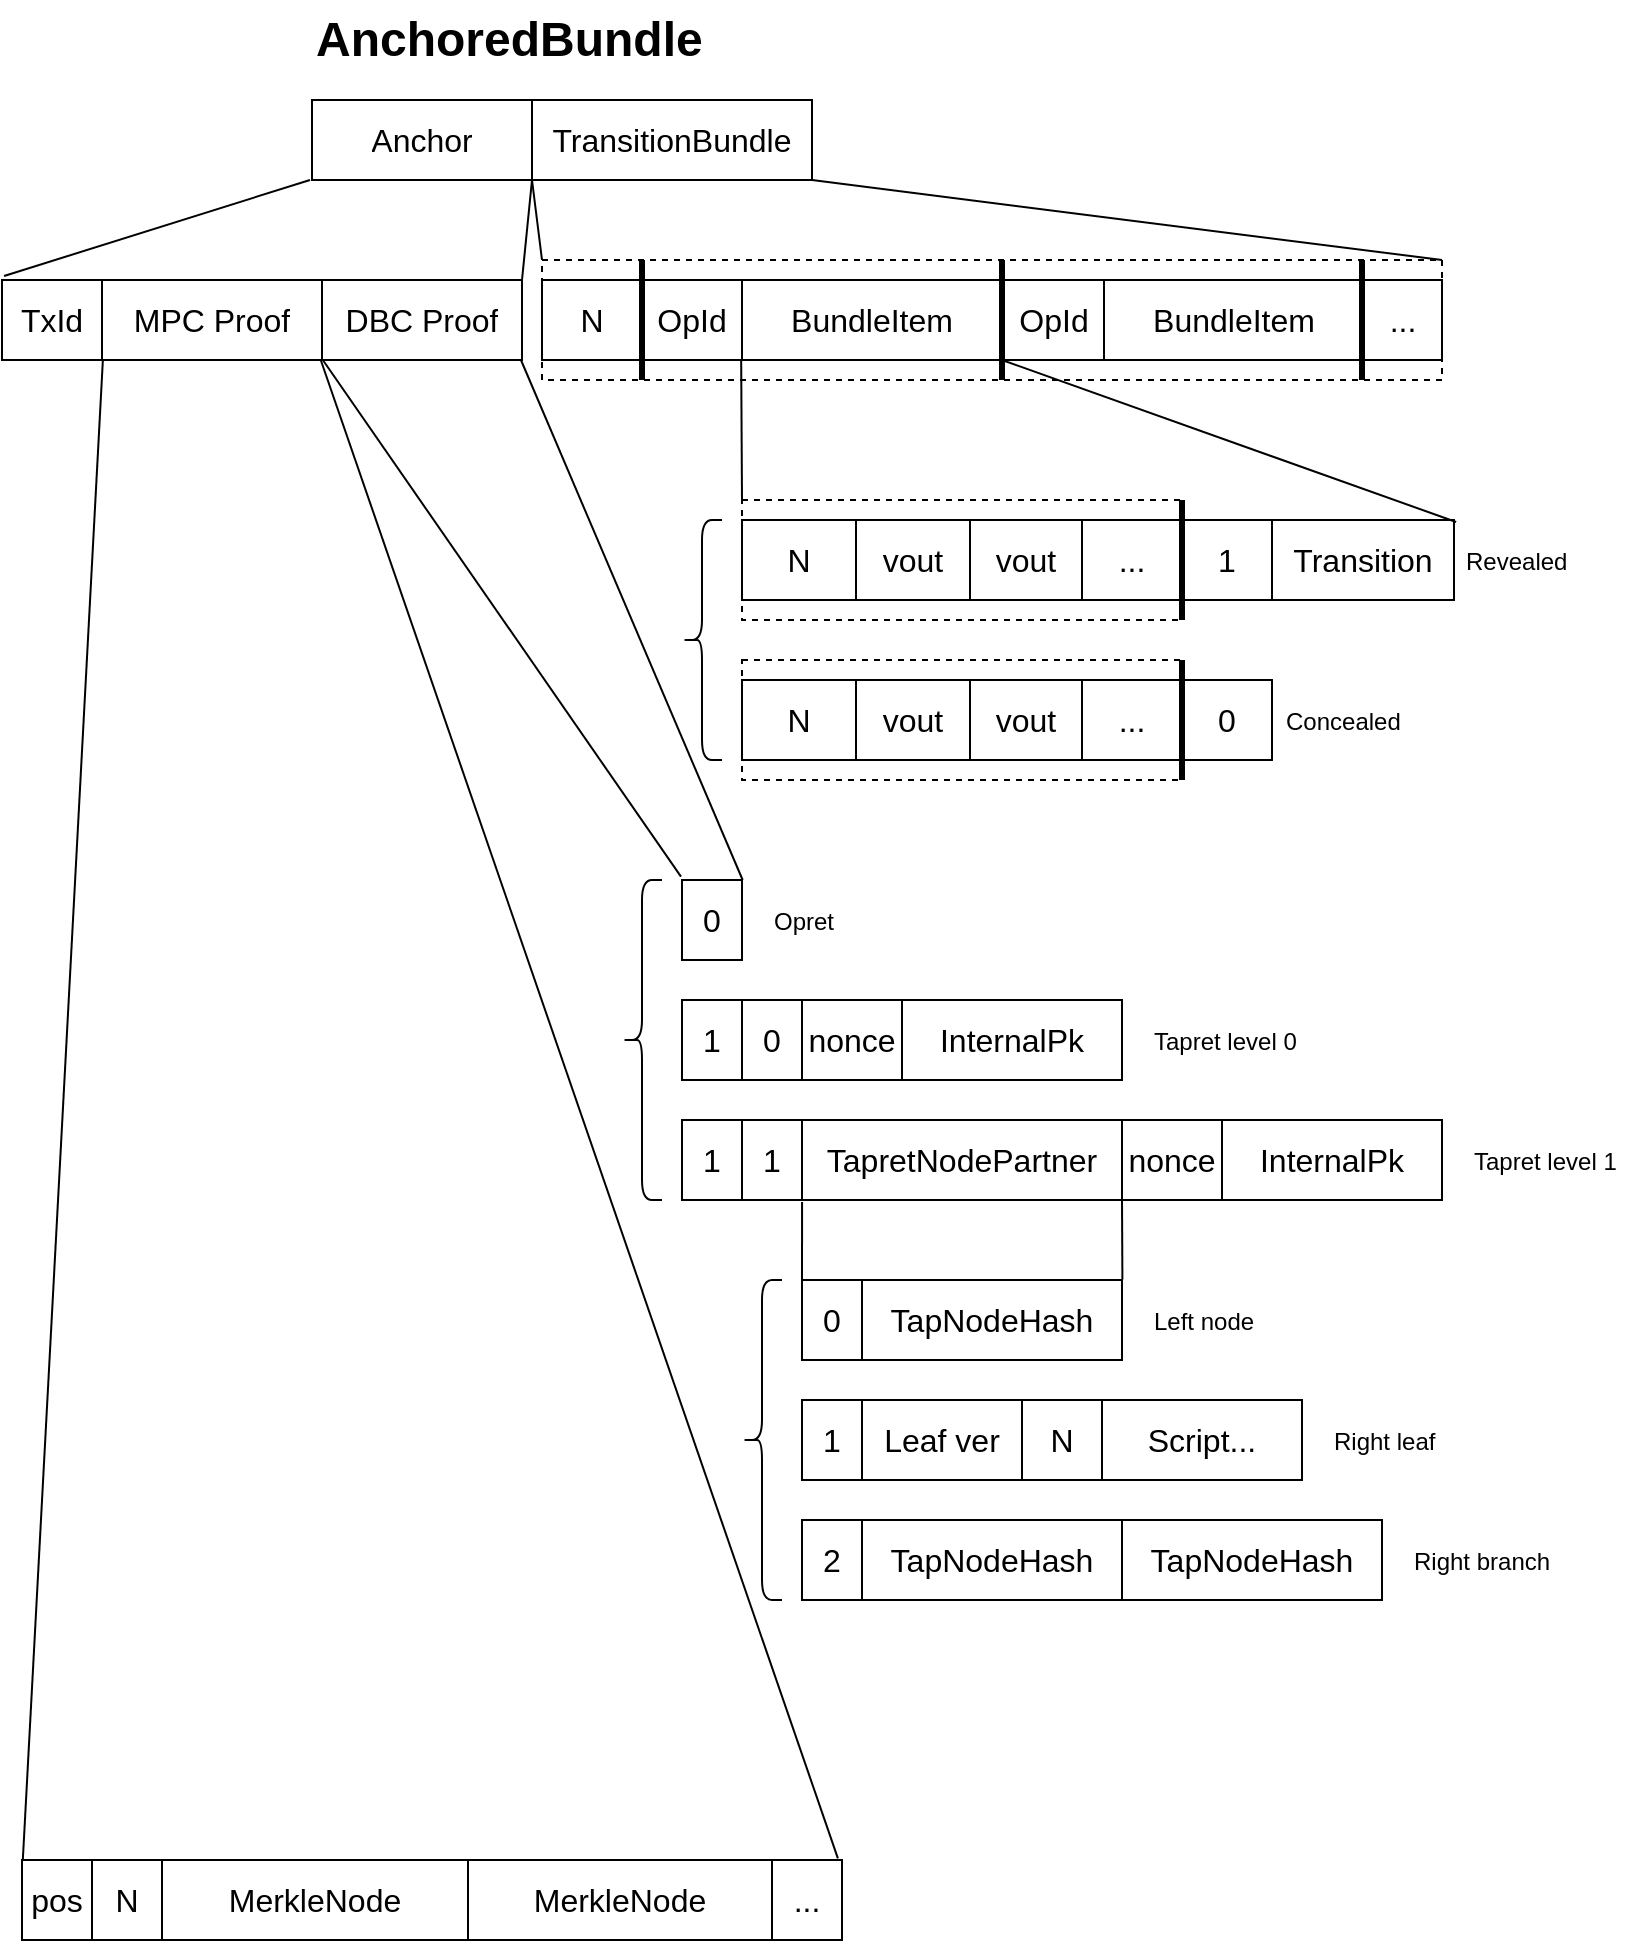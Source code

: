 <mxfile version="20.7.4" type="device" pages="5"><diagram id="R2lEEEUBdFMjLlhIrx00" name="AnchoredBundle"><mxGraphModel dx="2074" dy="1170" grid="1" gridSize="10" guides="1" tooltips="1" connect="1" arrows="1" fold="1" page="1" pageScale="1" pageWidth="827" pageHeight="1169" math="0" shadow="0" extFonts="Permanent Marker^https://fonts.googleapis.com/css?family=Permanent+Marker"><root><mxCell id="0"/><mxCell id="1" parent="0"/><mxCell id="AVxkR-Yl-Eb912hp2TKM-152" value="" style="endArrow=none;html=1;rounded=0;exitX=0.995;exitY=-0.021;exitDx=0;exitDy=0;exitPerimeter=0;entryX=0.613;entryY=1;entryDx=0;entryDy=0;entryPerimeter=0;" parent="1" source="AVxkR-Yl-Eb912hp2TKM-145" target="AVxkR-Yl-Eb912hp2TKM-55" edge="1"><mxGeometry width="50" height="50" relative="1" as="geometry"><mxPoint x="14" y="900" as="sourcePoint"/><mxPoint x="64" y="230" as="targetPoint"/></mxGeometry></mxCell><mxCell id="AVxkR-Yl-Eb912hp2TKM-44" value="" style="rounded=0;whiteSpace=wrap;html=1;dashed=1;" parent="1" vertex="1"><mxGeometry x="374" y="290" width="220" height="60" as="geometry"/></mxCell><mxCell id="AVxkR-Yl-Eb912hp2TKM-43" value="" style="rounded=0;whiteSpace=wrap;html=1;dashed=1;" parent="1" vertex="1"><mxGeometry x="274" y="170" width="450" height="60" as="geometry"/></mxCell><mxCell id="AVxkR-Yl-Eb912hp2TKM-1" value="" style="shape=table;startSize=0;container=1;collapsible=0;childLayout=tableLayout;fontSize=16;" parent="1" vertex="1"><mxGeometry x="274" y="180" width="230" height="40" as="geometry"/></mxCell><mxCell id="AVxkR-Yl-Eb912hp2TKM-2" value="" style="shape=tableRow;horizontal=0;startSize=0;swimlaneHead=0;swimlaneBody=0;strokeColor=inherit;top=0;left=0;bottom=0;right=0;collapsible=0;dropTarget=0;fillColor=none;points=[[0,0.5],[1,0.5]];portConstraint=eastwest;fontSize=16;" parent="AVxkR-Yl-Eb912hp2TKM-1" vertex="1"><mxGeometry width="230" height="40" as="geometry"/></mxCell><mxCell id="AVxkR-Yl-Eb912hp2TKM-39" value="N" style="shape=partialRectangle;html=1;whiteSpace=wrap;connectable=0;strokeColor=inherit;overflow=hidden;fillColor=none;top=0;left=0;bottom=0;right=0;pointerEvents=1;fontSize=16;" parent="AVxkR-Yl-Eb912hp2TKM-2" vertex="1"><mxGeometry width="50" height="40" as="geometry"><mxRectangle width="50" height="40" as="alternateBounds"/></mxGeometry></mxCell><mxCell id="AVxkR-Yl-Eb912hp2TKM-3" value="OpId" style="shape=partialRectangle;html=1;whiteSpace=wrap;connectable=0;strokeColor=inherit;overflow=hidden;fillColor=none;top=0;left=0;bottom=0;right=0;pointerEvents=1;fontSize=16;" parent="AVxkR-Yl-Eb912hp2TKM-2" vertex="1"><mxGeometry x="50" width="50" height="40" as="geometry"><mxRectangle width="50" height="40" as="alternateBounds"/></mxGeometry></mxCell><mxCell id="AVxkR-Yl-Eb912hp2TKM-4" value="BundleItem" style="shape=partialRectangle;html=1;whiteSpace=wrap;connectable=0;strokeColor=inherit;overflow=hidden;fillColor=none;top=0;left=0;bottom=0;right=0;pointerEvents=1;fontSize=16;" parent="AVxkR-Yl-Eb912hp2TKM-2" vertex="1"><mxGeometry x="100" width="130" height="40" as="geometry"><mxRectangle width="130" height="40" as="alternateBounds"/></mxGeometry></mxCell><mxCell id="AVxkR-Yl-Eb912hp2TKM-23" value="" style="shape=table;startSize=0;container=1;collapsible=0;childLayout=tableLayout;fontSize=16;" parent="1" vertex="1"><mxGeometry x="505" y="180" width="219" height="40" as="geometry"/></mxCell><mxCell id="AVxkR-Yl-Eb912hp2TKM-24" value="" style="shape=tableRow;horizontal=0;startSize=0;swimlaneHead=0;swimlaneBody=0;strokeColor=inherit;top=0;left=0;bottom=0;right=0;collapsible=0;dropTarget=0;fillColor=none;points=[[0,0.5],[1,0.5]];portConstraint=eastwest;fontSize=16;" parent="AVxkR-Yl-Eb912hp2TKM-23" vertex="1"><mxGeometry width="219" height="40" as="geometry"/></mxCell><mxCell id="AVxkR-Yl-Eb912hp2TKM-25" value="OpId" style="shape=partialRectangle;html=1;whiteSpace=wrap;connectable=0;strokeColor=inherit;overflow=hidden;fillColor=none;top=0;left=0;bottom=0;right=0;pointerEvents=1;fontSize=16;" parent="AVxkR-Yl-Eb912hp2TKM-24" vertex="1"><mxGeometry width="50" height="40" as="geometry"><mxRectangle width="50" height="40" as="alternateBounds"/></mxGeometry></mxCell><mxCell id="AVxkR-Yl-Eb912hp2TKM-26" value="BundleItem" style="shape=partialRectangle;html=1;whiteSpace=wrap;connectable=0;strokeColor=inherit;overflow=hidden;fillColor=none;top=0;left=0;bottom=0;right=0;pointerEvents=1;fontSize=16;" parent="AVxkR-Yl-Eb912hp2TKM-24" vertex="1"><mxGeometry x="50" width="130" height="40" as="geometry"><mxRectangle width="130" height="40" as="alternateBounds"/></mxGeometry></mxCell><mxCell id="AVxkR-Yl-Eb912hp2TKM-41" value="..." style="shape=partialRectangle;html=1;whiteSpace=wrap;connectable=0;strokeColor=inherit;overflow=hidden;fillColor=none;top=0;left=0;bottom=0;right=0;pointerEvents=1;fontSize=16;" parent="AVxkR-Yl-Eb912hp2TKM-24" vertex="1"><mxGeometry x="180" width="39" height="40" as="geometry"><mxRectangle width="39" height="40" as="alternateBounds"/></mxGeometry></mxCell><mxCell id="AVxkR-Yl-Eb912hp2TKM-28" value="" style="endArrow=none;html=1;rounded=0;strokeWidth=3;" parent="1" edge="1"><mxGeometry width="50" height="50" relative="1" as="geometry"><mxPoint x="504" y="230" as="sourcePoint"/><mxPoint x="504" y="170" as="targetPoint"/></mxGeometry></mxCell><mxCell id="AVxkR-Yl-Eb912hp2TKM-29" value="" style="shape=table;startSize=0;container=1;collapsible=0;childLayout=tableLayout;fontSize=16;" parent="1" vertex="1"><mxGeometry x="374" y="300" width="356" height="40" as="geometry"/></mxCell><mxCell id="AVxkR-Yl-Eb912hp2TKM-30" value="" style="shape=tableRow;horizontal=0;startSize=0;swimlaneHead=0;swimlaneBody=0;strokeColor=inherit;top=0;left=0;bottom=0;right=0;collapsible=0;dropTarget=0;fillColor=none;points=[[0,0.5],[1,0.5]];portConstraint=eastwest;fontSize=16;" parent="AVxkR-Yl-Eb912hp2TKM-29" vertex="1"><mxGeometry width="356" height="40" as="geometry"/></mxCell><mxCell id="AVxkR-Yl-Eb912hp2TKM-31" value="N" style="shape=partialRectangle;html=1;whiteSpace=wrap;connectable=0;strokeColor=inherit;overflow=hidden;fillColor=none;top=0;left=0;bottom=0;right=0;pointerEvents=1;fontSize=16;" parent="AVxkR-Yl-Eb912hp2TKM-30" vertex="1"><mxGeometry width="57" height="40" as="geometry"><mxRectangle width="57" height="40" as="alternateBounds"/></mxGeometry></mxCell><mxCell id="AVxkR-Yl-Eb912hp2TKM-38" value="vout" style="shape=partialRectangle;html=1;whiteSpace=wrap;connectable=0;strokeColor=inherit;overflow=hidden;fillColor=none;top=0;left=0;bottom=0;right=0;pointerEvents=1;fontSize=16;" parent="AVxkR-Yl-Eb912hp2TKM-30" vertex="1"><mxGeometry x="57" width="57" height="40" as="geometry"><mxRectangle width="57" height="40" as="alternateBounds"/></mxGeometry></mxCell><mxCell id="AVxkR-Yl-Eb912hp2TKM-37" value="vout" style="shape=partialRectangle;html=1;whiteSpace=wrap;connectable=0;strokeColor=inherit;overflow=hidden;fillColor=none;top=0;left=0;bottom=0;right=0;pointerEvents=1;fontSize=16;" parent="AVxkR-Yl-Eb912hp2TKM-30" vertex="1"><mxGeometry x="114" width="56" height="40" as="geometry"><mxRectangle width="56" height="40" as="alternateBounds"/></mxGeometry></mxCell><mxCell id="AVxkR-Yl-Eb912hp2TKM-36" value="..." style="shape=partialRectangle;html=1;whiteSpace=wrap;connectable=0;strokeColor=inherit;overflow=hidden;fillColor=none;top=0;left=0;bottom=0;right=0;pointerEvents=1;fontSize=16;" parent="AVxkR-Yl-Eb912hp2TKM-30" vertex="1"><mxGeometry x="170" width="50" height="40" as="geometry"><mxRectangle width="50" height="40" as="alternateBounds"/></mxGeometry></mxCell><mxCell id="AVxkR-Yl-Eb912hp2TKM-33" value="1" style="shape=partialRectangle;html=1;whiteSpace=wrap;connectable=0;strokeColor=inherit;overflow=hidden;fillColor=none;top=0;left=0;bottom=0;right=0;pointerEvents=1;fontSize=16;" parent="AVxkR-Yl-Eb912hp2TKM-30" vertex="1"><mxGeometry x="220" width="45" height="40" as="geometry"><mxRectangle width="45" height="40" as="alternateBounds"/></mxGeometry></mxCell><mxCell id="AVxkR-Yl-Eb912hp2TKM-32" value="Transition" style="shape=partialRectangle;html=1;whiteSpace=wrap;connectable=0;strokeColor=inherit;overflow=hidden;fillColor=none;top=0;left=0;bottom=0;right=0;pointerEvents=1;fontSize=16;" parent="AVxkR-Yl-Eb912hp2TKM-30" vertex="1"><mxGeometry x="265" width="91" height="40" as="geometry"><mxRectangle width="91" height="40" as="alternateBounds"/></mxGeometry></mxCell><mxCell id="AVxkR-Yl-Eb912hp2TKM-40" value="" style="endArrow=none;html=1;rounded=0;strokeWidth=3;" parent="1" edge="1"><mxGeometry width="50" height="50" relative="1" as="geometry"><mxPoint x="324" y="230" as="sourcePoint"/><mxPoint x="324" y="170" as="targetPoint"/></mxGeometry></mxCell><mxCell id="AVxkR-Yl-Eb912hp2TKM-42" value="" style="endArrow=none;html=1;rounded=0;strokeWidth=3;" parent="1" edge="1"><mxGeometry width="50" height="50" relative="1" as="geometry"><mxPoint x="684" y="230" as="sourcePoint"/><mxPoint x="684" y="170" as="targetPoint"/></mxGeometry></mxCell><mxCell id="AVxkR-Yl-Eb912hp2TKM-45" value="" style="endArrow=none;html=1;rounded=0;strokeWidth=3;" parent="1" edge="1"><mxGeometry width="50" height="50" relative="1" as="geometry"><mxPoint x="594" y="350" as="sourcePoint"/><mxPoint x="594" y="290" as="targetPoint"/></mxGeometry></mxCell><mxCell id="AVxkR-Yl-Eb912hp2TKM-46" value="" style="endArrow=none;html=1;rounded=0;exitX=0;exitY=0;exitDx=0;exitDy=0;entryX=0.433;entryY=1;entryDx=0;entryDy=0;entryPerimeter=0;" parent="1" source="AVxkR-Yl-Eb912hp2TKM-44" target="AVxkR-Yl-Eb912hp2TKM-2" edge="1"><mxGeometry width="50" height="50" relative="1" as="geometry"><mxPoint x="594" y="700" as="sourcePoint"/><mxPoint x="644" y="650" as="targetPoint"/></mxGeometry></mxCell><mxCell id="AVxkR-Yl-Eb912hp2TKM-47" value="" style="endArrow=none;html=1;rounded=0;exitX=1.003;exitY=0.025;exitDx=0;exitDy=0;exitPerimeter=0;" parent="1" source="AVxkR-Yl-Eb912hp2TKM-30" edge="1"><mxGeometry width="50" height="50" relative="1" as="geometry"><mxPoint x="326" y="297" as="sourcePoint"/><mxPoint x="504" y="220" as="targetPoint"/></mxGeometry></mxCell><mxCell id="AVxkR-Yl-Eb912hp2TKM-48" value="" style="shape=table;startSize=0;container=1;collapsible=0;childLayout=tableLayout;fontSize=16;" parent="1" vertex="1"><mxGeometry x="159" y="90" width="250" height="40" as="geometry"/></mxCell><mxCell id="AVxkR-Yl-Eb912hp2TKM-49" value="" style="shape=tableRow;horizontal=0;startSize=0;swimlaneHead=0;swimlaneBody=0;strokeColor=inherit;top=0;left=0;bottom=0;right=0;collapsible=0;dropTarget=0;fillColor=none;points=[[0,0.5],[1,0.5]];portConstraint=eastwest;fontSize=16;" parent="AVxkR-Yl-Eb912hp2TKM-48" vertex="1"><mxGeometry width="250" height="40" as="geometry"/></mxCell><mxCell id="AVxkR-Yl-Eb912hp2TKM-51" value="Anchor" style="shape=partialRectangle;html=1;whiteSpace=wrap;connectable=0;strokeColor=inherit;overflow=hidden;fillColor=none;top=0;left=0;bottom=0;right=0;pointerEvents=1;fontSize=16;" parent="AVxkR-Yl-Eb912hp2TKM-49" vertex="1"><mxGeometry width="110" height="40" as="geometry"><mxRectangle width="110" height="40" as="alternateBounds"/></mxGeometry></mxCell><mxCell id="AVxkR-Yl-Eb912hp2TKM-52" value="TransitionBundle" style="shape=partialRectangle;html=1;whiteSpace=wrap;connectable=0;strokeColor=inherit;overflow=hidden;fillColor=none;top=0;left=0;bottom=0;right=0;pointerEvents=1;fontSize=16;" parent="AVxkR-Yl-Eb912hp2TKM-49" vertex="1"><mxGeometry x="110" width="140" height="40" as="geometry"><mxRectangle width="140" height="40" as="alternateBounds"/></mxGeometry></mxCell><mxCell id="AVxkR-Yl-Eb912hp2TKM-53" value="AnchoredBundle" style="text;strokeColor=none;fillColor=none;html=1;fontSize=24;fontStyle=1;verticalAlign=middle;align=left;" parent="1" vertex="1"><mxGeometry x="159" y="40" width="210" height="40" as="geometry"/></mxCell><mxCell id="AVxkR-Yl-Eb912hp2TKM-54" value="" style="shape=table;startSize=0;container=1;collapsible=0;childLayout=tableLayout;fontSize=16;" parent="1" vertex="1"><mxGeometry x="4" y="180" width="260" height="40" as="geometry"/></mxCell><mxCell id="AVxkR-Yl-Eb912hp2TKM-55" value="" style="shape=tableRow;horizontal=0;startSize=0;swimlaneHead=0;swimlaneBody=0;strokeColor=inherit;top=0;left=0;bottom=0;right=0;collapsible=0;dropTarget=0;fillColor=none;points=[[0,0.5],[1,0.5]];portConstraint=eastwest;fontSize=16;" parent="AVxkR-Yl-Eb912hp2TKM-54" vertex="1"><mxGeometry width="260" height="40" as="geometry"/></mxCell><mxCell id="AVxkR-Yl-Eb912hp2TKM-56" value="TxId" style="shape=partialRectangle;html=1;whiteSpace=wrap;connectable=0;strokeColor=inherit;overflow=hidden;fillColor=none;top=0;left=0;bottom=0;right=0;pointerEvents=1;fontSize=16;" parent="AVxkR-Yl-Eb912hp2TKM-55" vertex="1"><mxGeometry width="50" height="40" as="geometry"><mxRectangle width="50" height="40" as="alternateBounds"/></mxGeometry></mxCell><mxCell id="AVxkR-Yl-Eb912hp2TKM-57" value="MPC Proof" style="shape=partialRectangle;html=1;whiteSpace=wrap;connectable=0;strokeColor=inherit;overflow=hidden;fillColor=none;top=0;left=0;bottom=0;right=0;pointerEvents=1;fontSize=16;" parent="AVxkR-Yl-Eb912hp2TKM-55" vertex="1"><mxGeometry x="50" width="110" height="40" as="geometry"><mxRectangle width="110" height="40" as="alternateBounds"/></mxGeometry></mxCell><mxCell id="AVxkR-Yl-Eb912hp2TKM-58" value="DBC Proof" style="shape=partialRectangle;html=1;whiteSpace=wrap;connectable=0;strokeColor=inherit;overflow=hidden;fillColor=none;top=0;left=0;bottom=0;right=0;pointerEvents=1;fontSize=16;" parent="AVxkR-Yl-Eb912hp2TKM-55" vertex="1"><mxGeometry x="160" width="100" height="40" as="geometry"><mxRectangle width="100" height="40" as="alternateBounds"/></mxGeometry></mxCell><mxCell id="AVxkR-Yl-Eb912hp2TKM-59" value="" style="endArrow=none;html=1;rounded=0;exitX=0;exitY=0;exitDx=0;exitDy=0;entryX=0.44;entryY=1;entryDx=0;entryDy=0;entryPerimeter=0;" parent="1" source="AVxkR-Yl-Eb912hp2TKM-43" target="AVxkR-Yl-Eb912hp2TKM-49" edge="1"><mxGeometry width="50" height="50" relative="1" as="geometry"><mxPoint x="324" y="290" as="sourcePoint"/><mxPoint x="380" y="230" as="targetPoint"/></mxGeometry></mxCell><mxCell id="AVxkR-Yl-Eb912hp2TKM-60" value="" style="endArrow=none;html=1;rounded=0;exitX=1;exitY=0;exitDx=0;exitDy=0;entryX=1;entryY=1;entryDx=0;entryDy=0;" parent="1" source="AVxkR-Yl-Eb912hp2TKM-43" target="AVxkR-Yl-Eb912hp2TKM-48" edge="1"><mxGeometry width="50" height="50" relative="1" as="geometry"><mxPoint x="284" y="180" as="sourcePoint"/><mxPoint x="274" y="140" as="targetPoint"/></mxGeometry></mxCell><mxCell id="AVxkR-Yl-Eb912hp2TKM-61" value="" style="endArrow=none;html=1;rounded=0;exitX=0.004;exitY=-0.05;exitDx=0;exitDy=0;entryX=-0.004;entryY=1;entryDx=0;entryDy=0;entryPerimeter=0;exitPerimeter=0;" parent="1" source="AVxkR-Yl-Eb912hp2TKM-55" target="AVxkR-Yl-Eb912hp2TKM-49" edge="1"><mxGeometry width="50" height="50" relative="1" as="geometry"><mxPoint x="284" y="180" as="sourcePoint"/><mxPoint x="274" y="140" as="targetPoint"/></mxGeometry></mxCell><mxCell id="AVxkR-Yl-Eb912hp2TKM-62" value="" style="endArrow=none;html=1;rounded=0;exitX=1;exitY=0;exitDx=0;exitDy=0;entryX=0.44;entryY=1;entryDx=0;entryDy=0;entryPerimeter=0;exitPerimeter=0;" parent="1" source="AVxkR-Yl-Eb912hp2TKM-55" target="AVxkR-Yl-Eb912hp2TKM-49" edge="1"><mxGeometry width="50" height="50" relative="1" as="geometry"><mxPoint x="15" y="188" as="sourcePoint"/><mxPoint x="163" y="140" as="targetPoint"/></mxGeometry></mxCell><mxCell id="AVxkR-Yl-Eb912hp2TKM-63" value="" style="shape=table;startSize=0;container=1;collapsible=0;childLayout=tableLayout;fontSize=16;" parent="1" vertex="1"><mxGeometry x="344" y="540" width="220" height="40" as="geometry"/></mxCell><mxCell id="AVxkR-Yl-Eb912hp2TKM-64" value="" style="shape=tableRow;horizontal=0;startSize=0;swimlaneHead=0;swimlaneBody=0;strokeColor=inherit;top=0;left=0;bottom=0;right=0;collapsible=0;dropTarget=0;fillColor=none;points=[[0,0.5],[1,0.5]];portConstraint=eastwest;fontSize=16;" parent="AVxkR-Yl-Eb912hp2TKM-63" vertex="1"><mxGeometry width="220" height="40" as="geometry"/></mxCell><mxCell id="AVxkR-Yl-Eb912hp2TKM-65" value="1" style="shape=partialRectangle;html=1;whiteSpace=wrap;connectable=0;strokeColor=inherit;overflow=hidden;fillColor=none;top=0;left=0;bottom=0;right=0;pointerEvents=1;fontSize=16;" parent="AVxkR-Yl-Eb912hp2TKM-64" vertex="1"><mxGeometry width="30" height="40" as="geometry"><mxRectangle width="30" height="40" as="alternateBounds"/></mxGeometry></mxCell><mxCell id="AVxkR-Yl-Eb912hp2TKM-90" value="0" style="shape=partialRectangle;html=1;whiteSpace=wrap;connectable=0;strokeColor=inherit;overflow=hidden;fillColor=none;top=0;left=0;bottom=0;right=0;pointerEvents=1;fontSize=16;" parent="AVxkR-Yl-Eb912hp2TKM-64" vertex="1"><mxGeometry x="30" width="30" height="40" as="geometry"><mxRectangle width="30" height="40" as="alternateBounds"/></mxGeometry></mxCell><mxCell id="AVxkR-Yl-Eb912hp2TKM-89" value="nonce" style="shape=partialRectangle;html=1;whiteSpace=wrap;connectable=0;strokeColor=inherit;overflow=hidden;fillColor=none;top=0;left=0;bottom=0;right=0;pointerEvents=1;fontSize=16;" parent="AVxkR-Yl-Eb912hp2TKM-64" vertex="1"><mxGeometry x="60" width="50" height="40" as="geometry"><mxRectangle width="50" height="40" as="alternateBounds"/></mxGeometry></mxCell><mxCell id="AVxkR-Yl-Eb912hp2TKM-70" value="InternalPk" style="shape=partialRectangle;html=1;whiteSpace=wrap;connectable=0;strokeColor=inherit;overflow=hidden;fillColor=none;top=0;left=0;bottom=0;right=0;pointerEvents=1;fontSize=16;" parent="AVxkR-Yl-Eb912hp2TKM-64" vertex="1"><mxGeometry x="110" width="110" height="40" as="geometry"><mxRectangle width="110" height="40" as="alternateBounds"/></mxGeometry></mxCell><mxCell id="AVxkR-Yl-Eb912hp2TKM-71" value="" style="rounded=0;whiteSpace=wrap;html=1;dashed=1;" parent="1" vertex="1"><mxGeometry x="374" y="370" width="220" height="60" as="geometry"/></mxCell><mxCell id="AVxkR-Yl-Eb912hp2TKM-72" value="" style="shape=table;startSize=0;container=1;collapsible=0;childLayout=tableLayout;fontSize=16;" parent="1" vertex="1"><mxGeometry x="374" y="380" width="265" height="40" as="geometry"/></mxCell><mxCell id="AVxkR-Yl-Eb912hp2TKM-73" value="" style="shape=tableRow;horizontal=0;startSize=0;swimlaneHead=0;swimlaneBody=0;strokeColor=inherit;top=0;left=0;bottom=0;right=0;collapsible=0;dropTarget=0;fillColor=none;points=[[0,0.5],[1,0.5]];portConstraint=eastwest;fontSize=16;" parent="AVxkR-Yl-Eb912hp2TKM-72" vertex="1"><mxGeometry width="265" height="40" as="geometry"/></mxCell><mxCell id="AVxkR-Yl-Eb912hp2TKM-74" value="N" style="shape=partialRectangle;html=1;whiteSpace=wrap;connectable=0;strokeColor=inherit;overflow=hidden;fillColor=none;top=0;left=0;bottom=0;right=0;pointerEvents=1;fontSize=16;" parent="AVxkR-Yl-Eb912hp2TKM-73" vertex="1"><mxGeometry width="57" height="40" as="geometry"><mxRectangle width="57" height="40" as="alternateBounds"/></mxGeometry></mxCell><mxCell id="AVxkR-Yl-Eb912hp2TKM-75" value="vout" style="shape=partialRectangle;html=1;whiteSpace=wrap;connectable=0;strokeColor=inherit;overflow=hidden;fillColor=none;top=0;left=0;bottom=0;right=0;pointerEvents=1;fontSize=16;" parent="AVxkR-Yl-Eb912hp2TKM-73" vertex="1"><mxGeometry x="57" width="57" height="40" as="geometry"><mxRectangle width="57" height="40" as="alternateBounds"/></mxGeometry></mxCell><mxCell id="AVxkR-Yl-Eb912hp2TKM-76" value="vout" style="shape=partialRectangle;html=1;whiteSpace=wrap;connectable=0;strokeColor=inherit;overflow=hidden;fillColor=none;top=0;left=0;bottom=0;right=0;pointerEvents=1;fontSize=16;" parent="AVxkR-Yl-Eb912hp2TKM-73" vertex="1"><mxGeometry x="114" width="56" height="40" as="geometry"><mxRectangle width="56" height="40" as="alternateBounds"/></mxGeometry></mxCell><mxCell id="AVxkR-Yl-Eb912hp2TKM-77" value="..." style="shape=partialRectangle;html=1;whiteSpace=wrap;connectable=0;strokeColor=inherit;overflow=hidden;fillColor=none;top=0;left=0;bottom=0;right=0;pointerEvents=1;fontSize=16;" parent="AVxkR-Yl-Eb912hp2TKM-73" vertex="1"><mxGeometry x="170" width="50" height="40" as="geometry"><mxRectangle width="50" height="40" as="alternateBounds"/></mxGeometry></mxCell><mxCell id="AVxkR-Yl-Eb912hp2TKM-78" value="0" style="shape=partialRectangle;html=1;whiteSpace=wrap;connectable=0;strokeColor=inherit;overflow=hidden;fillColor=none;top=0;left=0;bottom=0;right=0;pointerEvents=1;fontSize=16;" parent="AVxkR-Yl-Eb912hp2TKM-73" vertex="1"><mxGeometry x="220" width="45" height="40" as="geometry"><mxRectangle width="45" height="40" as="alternateBounds"/></mxGeometry></mxCell><mxCell id="AVxkR-Yl-Eb912hp2TKM-80" value="" style="endArrow=none;html=1;rounded=0;strokeWidth=3;" parent="1" edge="1"><mxGeometry width="50" height="50" relative="1" as="geometry"><mxPoint x="594" y="430" as="sourcePoint"/><mxPoint x="594" y="370" as="targetPoint"/></mxGeometry></mxCell><mxCell id="AVxkR-Yl-Eb912hp2TKM-81" value="" style="shape=table;startSize=0;container=1;collapsible=0;childLayout=tableLayout;fontSize=16;" parent="1" vertex="1"><mxGeometry x="344" y="480" width="30" height="40" as="geometry"/></mxCell><mxCell id="AVxkR-Yl-Eb912hp2TKM-82" value="" style="shape=tableRow;horizontal=0;startSize=0;swimlaneHead=0;swimlaneBody=0;strokeColor=inherit;top=0;left=0;bottom=0;right=0;collapsible=0;dropTarget=0;fillColor=none;points=[[0,0.5],[1,0.5]];portConstraint=eastwest;fontSize=16;" parent="AVxkR-Yl-Eb912hp2TKM-81" vertex="1"><mxGeometry width="30" height="40" as="geometry"/></mxCell><mxCell id="AVxkR-Yl-Eb912hp2TKM-83" value="0" style="shape=partialRectangle;html=1;whiteSpace=wrap;connectable=0;strokeColor=inherit;overflow=hidden;fillColor=none;top=0;left=0;bottom=0;right=0;pointerEvents=1;fontSize=16;" parent="AVxkR-Yl-Eb912hp2TKM-82" vertex="1"><mxGeometry width="30" height="40" as="geometry"><mxRectangle width="30" height="40" as="alternateBounds"/></mxGeometry></mxCell><mxCell id="AVxkR-Yl-Eb912hp2TKM-104" value="" style="shape=table;startSize=0;container=1;collapsible=0;childLayout=tableLayout;fontSize=16;" parent="1" vertex="1"><mxGeometry x="344" y="600" width="380" height="40" as="geometry"/></mxCell><mxCell id="AVxkR-Yl-Eb912hp2TKM-105" value="" style="shape=tableRow;horizontal=0;startSize=0;swimlaneHead=0;swimlaneBody=0;strokeColor=inherit;top=0;left=0;bottom=0;right=0;collapsible=0;dropTarget=0;fillColor=none;points=[[0,0.5],[1,0.5]];portConstraint=eastwest;fontSize=16;" parent="AVxkR-Yl-Eb912hp2TKM-104" vertex="1"><mxGeometry width="380" height="40" as="geometry"/></mxCell><mxCell id="AVxkR-Yl-Eb912hp2TKM-106" value="1" style="shape=partialRectangle;html=1;whiteSpace=wrap;connectable=0;strokeColor=inherit;overflow=hidden;fillColor=none;top=0;left=0;bottom=0;right=0;pointerEvents=1;fontSize=16;" parent="AVxkR-Yl-Eb912hp2TKM-105" vertex="1"><mxGeometry width="30" height="40" as="geometry"><mxRectangle width="30" height="40" as="alternateBounds"/></mxGeometry></mxCell><mxCell id="AVxkR-Yl-Eb912hp2TKM-107" value="1" style="shape=partialRectangle;html=1;whiteSpace=wrap;connectable=0;strokeColor=inherit;overflow=hidden;fillColor=none;top=0;left=0;bottom=0;right=0;pointerEvents=1;fontSize=16;" parent="AVxkR-Yl-Eb912hp2TKM-105" vertex="1"><mxGeometry x="30" width="30" height="40" as="geometry"><mxRectangle width="30" height="40" as="alternateBounds"/></mxGeometry></mxCell><mxCell id="AVxkR-Yl-Eb912hp2TKM-108" value="TapretNodePartner" style="shape=partialRectangle;html=1;whiteSpace=wrap;connectable=0;strokeColor=inherit;overflow=hidden;fillColor=none;top=0;left=0;bottom=0;right=0;pointerEvents=1;fontSize=16;" parent="AVxkR-Yl-Eb912hp2TKM-105" vertex="1"><mxGeometry x="60" width="160" height="40" as="geometry"><mxRectangle width="160" height="40" as="alternateBounds"/></mxGeometry></mxCell><mxCell id="AVxkR-Yl-Eb912hp2TKM-109" value="nonce" style="shape=partialRectangle;html=1;whiteSpace=wrap;connectable=0;strokeColor=inherit;overflow=hidden;fillColor=none;top=0;left=0;bottom=0;right=0;pointerEvents=1;fontSize=16;" parent="AVxkR-Yl-Eb912hp2TKM-105" vertex="1"><mxGeometry x="220" width="50" height="40" as="geometry"><mxRectangle width="50" height="40" as="alternateBounds"/></mxGeometry></mxCell><mxCell id="AVxkR-Yl-Eb912hp2TKM-110" value="InternalPk" style="shape=partialRectangle;html=1;whiteSpace=wrap;connectable=0;strokeColor=inherit;overflow=hidden;fillColor=none;top=0;left=0;bottom=0;right=0;pointerEvents=1;fontSize=16;" parent="AVxkR-Yl-Eb912hp2TKM-105" vertex="1"><mxGeometry x="270" width="110" height="40" as="geometry"><mxRectangle width="110" height="40" as="alternateBounds"/></mxGeometry></mxCell><mxCell id="AVxkR-Yl-Eb912hp2TKM-111" value="" style="shape=curlyBracket;whiteSpace=wrap;html=1;rounded=1;labelPosition=left;verticalLabelPosition=middle;align=right;verticalAlign=middle;" parent="1" vertex="1"><mxGeometry x="344" y="300" width="20" height="120" as="geometry"/></mxCell><mxCell id="AVxkR-Yl-Eb912hp2TKM-112" value="" style="shape=curlyBracket;whiteSpace=wrap;html=1;rounded=1;labelPosition=left;verticalLabelPosition=middle;align=right;verticalAlign=middle;" parent="1" vertex="1"><mxGeometry x="314" y="480" width="20" height="160" as="geometry"/></mxCell><mxCell id="AVxkR-Yl-Eb912hp2TKM-113" value="Opret" style="text;strokeColor=none;fillColor=none;align=left;verticalAlign=top;spacingLeft=4;spacingRight=4;overflow=hidden;rotatable=0;points=[[0,0.5],[1,0.5]];portConstraint=eastwest;whiteSpace=wrap;html=1;" parent="1" vertex="1"><mxGeometry x="384" y="487" width="60" height="26" as="geometry"/></mxCell><mxCell id="AVxkR-Yl-Eb912hp2TKM-114" value="Tapret level 0" style="text;strokeColor=none;fillColor=none;align=left;verticalAlign=top;spacingLeft=4;spacingRight=4;overflow=hidden;rotatable=0;points=[[0,0.5],[1,0.5]];portConstraint=eastwest;whiteSpace=wrap;html=1;" parent="1" vertex="1"><mxGeometry x="574" y="547" width="100" height="26" as="geometry"/></mxCell><mxCell id="AVxkR-Yl-Eb912hp2TKM-115" value="Tapret level 1" style="text;strokeColor=none;fillColor=none;align=left;verticalAlign=top;spacingLeft=4;spacingRight=4;overflow=hidden;rotatable=0;points=[[0,0.5],[1,0.5]];portConstraint=eastwest;whiteSpace=wrap;html=1;" parent="1" vertex="1"><mxGeometry x="734" y="607" width="90" height="26" as="geometry"/></mxCell><mxCell id="AVxkR-Yl-Eb912hp2TKM-116" value="" style="shape=table;startSize=0;container=1;collapsible=0;childLayout=tableLayout;fontSize=16;" parent="1" vertex="1"><mxGeometry x="404" y="680" width="160" height="40" as="geometry"/></mxCell><mxCell id="AVxkR-Yl-Eb912hp2TKM-117" value="" style="shape=tableRow;horizontal=0;startSize=0;swimlaneHead=0;swimlaneBody=0;strokeColor=inherit;top=0;left=0;bottom=0;right=0;collapsible=0;dropTarget=0;fillColor=none;points=[[0,0.5],[1,0.5]];portConstraint=eastwest;fontSize=16;" parent="AVxkR-Yl-Eb912hp2TKM-116" vertex="1"><mxGeometry width="160" height="40" as="geometry"/></mxCell><mxCell id="AVxkR-Yl-Eb912hp2TKM-118" value="0" style="shape=partialRectangle;html=1;whiteSpace=wrap;connectable=0;strokeColor=inherit;overflow=hidden;fillColor=none;top=0;left=0;bottom=0;right=0;pointerEvents=1;fontSize=16;" parent="AVxkR-Yl-Eb912hp2TKM-117" vertex="1"><mxGeometry width="30" height="40" as="geometry"><mxRectangle width="30" height="40" as="alternateBounds"/></mxGeometry></mxCell><mxCell id="AVxkR-Yl-Eb912hp2TKM-121" value="TapNodeHash" style="shape=partialRectangle;html=1;whiteSpace=wrap;connectable=0;strokeColor=inherit;overflow=hidden;fillColor=none;top=0;left=0;bottom=0;right=0;pointerEvents=1;fontSize=16;" parent="AVxkR-Yl-Eb912hp2TKM-117" vertex="1"><mxGeometry x="30" width="130" height="40" as="geometry"><mxRectangle width="130" height="40" as="alternateBounds"/></mxGeometry></mxCell><mxCell id="AVxkR-Yl-Eb912hp2TKM-122" value="Left node" style="text;strokeColor=none;fillColor=none;align=left;verticalAlign=top;spacingLeft=4;spacingRight=4;overflow=hidden;rotatable=0;points=[[0,0.5],[1,0.5]];portConstraint=eastwest;whiteSpace=wrap;html=1;" parent="1" vertex="1"><mxGeometry x="574" y="687" width="100" height="26" as="geometry"/></mxCell><mxCell id="AVxkR-Yl-Eb912hp2TKM-123" value="" style="shape=table;startSize=0;container=1;collapsible=0;childLayout=tableLayout;fontSize=16;" parent="1" vertex="1"><mxGeometry x="404" y="740" width="250" height="40" as="geometry"/></mxCell><mxCell id="AVxkR-Yl-Eb912hp2TKM-124" value="" style="shape=tableRow;horizontal=0;startSize=0;swimlaneHead=0;swimlaneBody=0;strokeColor=inherit;top=0;left=0;bottom=0;right=0;collapsible=0;dropTarget=0;fillColor=none;points=[[0,0.5],[1,0.5]];portConstraint=eastwest;fontSize=16;" parent="AVxkR-Yl-Eb912hp2TKM-123" vertex="1"><mxGeometry width="250" height="40" as="geometry"/></mxCell><mxCell id="AVxkR-Yl-Eb912hp2TKM-125" value="1" style="shape=partialRectangle;html=1;whiteSpace=wrap;connectable=0;strokeColor=inherit;overflow=hidden;fillColor=none;top=0;left=0;bottom=0;right=0;pointerEvents=1;fontSize=16;" parent="AVxkR-Yl-Eb912hp2TKM-124" vertex="1"><mxGeometry width="30" height="40" as="geometry"><mxRectangle width="30" height="40" as="alternateBounds"/></mxGeometry></mxCell><mxCell id="AVxkR-Yl-Eb912hp2TKM-128" value="Leaf ver" style="shape=partialRectangle;html=1;whiteSpace=wrap;connectable=0;strokeColor=inherit;overflow=hidden;fillColor=none;top=0;left=0;bottom=0;right=0;pointerEvents=1;fontSize=16;" parent="AVxkR-Yl-Eb912hp2TKM-124" vertex="1"><mxGeometry x="30" width="80" height="40" as="geometry"><mxRectangle width="80" height="40" as="alternateBounds"/></mxGeometry></mxCell><mxCell id="AVxkR-Yl-Eb912hp2TKM-129" value="N" style="shape=partialRectangle;html=1;whiteSpace=wrap;connectable=0;strokeColor=inherit;overflow=hidden;fillColor=none;top=0;left=0;bottom=0;right=0;pointerEvents=1;fontSize=16;" parent="AVxkR-Yl-Eb912hp2TKM-124" vertex="1"><mxGeometry x="110" width="40" height="40" as="geometry"><mxRectangle width="40" height="40" as="alternateBounds"/></mxGeometry></mxCell><mxCell id="AVxkR-Yl-Eb912hp2TKM-126" value="Script..." style="shape=partialRectangle;html=1;whiteSpace=wrap;connectable=0;strokeColor=inherit;overflow=hidden;fillColor=none;top=0;left=0;bottom=0;right=0;pointerEvents=1;fontSize=16;" parent="AVxkR-Yl-Eb912hp2TKM-124" vertex="1"><mxGeometry x="150" width="100" height="40" as="geometry"><mxRectangle width="100" height="40" as="alternateBounds"/></mxGeometry></mxCell><mxCell id="AVxkR-Yl-Eb912hp2TKM-127" value="Right leaf" style="text;strokeColor=none;fillColor=none;align=left;verticalAlign=top;spacingLeft=4;spacingRight=4;overflow=hidden;rotatable=0;points=[[0,0.5],[1,0.5]];portConstraint=eastwest;whiteSpace=wrap;html=1;" parent="1" vertex="1"><mxGeometry x="664" y="747" width="100" height="26" as="geometry"/></mxCell><mxCell id="AVxkR-Yl-Eb912hp2TKM-133" value="" style="shape=table;startSize=0;container=1;collapsible=0;childLayout=tableLayout;fontSize=16;" parent="1" vertex="1"><mxGeometry x="404" y="800" width="290" height="40" as="geometry"/></mxCell><mxCell id="AVxkR-Yl-Eb912hp2TKM-134" value="" style="shape=tableRow;horizontal=0;startSize=0;swimlaneHead=0;swimlaneBody=0;strokeColor=inherit;top=0;left=0;bottom=0;right=0;collapsible=0;dropTarget=0;fillColor=none;points=[[0,0.5],[1,0.5]];portConstraint=eastwest;fontSize=16;" parent="AVxkR-Yl-Eb912hp2TKM-133" vertex="1"><mxGeometry width="290" height="40" as="geometry"/></mxCell><mxCell id="AVxkR-Yl-Eb912hp2TKM-135" value="2" style="shape=partialRectangle;html=1;whiteSpace=wrap;connectable=0;strokeColor=inherit;overflow=hidden;fillColor=none;top=0;left=0;bottom=0;right=0;pointerEvents=1;fontSize=16;" parent="AVxkR-Yl-Eb912hp2TKM-134" vertex="1"><mxGeometry width="30" height="40" as="geometry"><mxRectangle width="30" height="40" as="alternateBounds"/></mxGeometry></mxCell><mxCell id="AVxkR-Yl-Eb912hp2TKM-136" value="TapNodeHash" style="shape=partialRectangle;html=1;whiteSpace=wrap;connectable=0;strokeColor=inherit;overflow=hidden;fillColor=none;top=0;left=0;bottom=0;right=0;pointerEvents=1;fontSize=16;" parent="AVxkR-Yl-Eb912hp2TKM-134" vertex="1"><mxGeometry x="30" width="130" height="40" as="geometry"><mxRectangle width="130" height="40" as="alternateBounds"/></mxGeometry></mxCell><mxCell id="AVxkR-Yl-Eb912hp2TKM-137" value="TapNodeHash" style="shape=partialRectangle;html=1;whiteSpace=wrap;connectable=0;strokeColor=inherit;overflow=hidden;fillColor=none;top=0;left=0;bottom=0;right=0;pointerEvents=1;fontSize=16;" parent="AVxkR-Yl-Eb912hp2TKM-134" vertex="1"><mxGeometry x="160" width="130" height="40" as="geometry"><mxRectangle width="130" height="40" as="alternateBounds"/></mxGeometry></mxCell><mxCell id="AVxkR-Yl-Eb912hp2TKM-138" value="Right branch" style="text;strokeColor=none;fillColor=none;align=left;verticalAlign=top;spacingLeft=4;spacingRight=4;overflow=hidden;rotatable=0;points=[[0,0.5],[1,0.5]];portConstraint=eastwest;whiteSpace=wrap;html=1;" parent="1" vertex="1"><mxGeometry x="704" y="807" width="100" height="26" as="geometry"/></mxCell><mxCell id="AVxkR-Yl-Eb912hp2TKM-139" value="" style="shape=curlyBracket;whiteSpace=wrap;html=1;rounded=1;labelPosition=left;verticalLabelPosition=middle;align=right;verticalAlign=middle;" parent="1" vertex="1"><mxGeometry x="374" y="680" width="20" height="160" as="geometry"/></mxCell><mxCell id="AVxkR-Yl-Eb912hp2TKM-140" value="" style="endArrow=none;html=1;rounded=0;entryX=0.158;entryY=1.025;entryDx=0;entryDy=0;entryPerimeter=0;exitX=0;exitY=-0.005;exitDx=0;exitDy=0;exitPerimeter=0;" parent="1" source="AVxkR-Yl-Eb912hp2TKM-117" target="AVxkR-Yl-Eb912hp2TKM-104" edge="1"><mxGeometry width="50" height="50" relative="1" as="geometry"><mxPoint x="404" y="680" as="sourcePoint"/><mxPoint x="630" y="260" as="targetPoint"/></mxGeometry></mxCell><mxCell id="AVxkR-Yl-Eb912hp2TKM-141" value="" style="endArrow=none;html=1;rounded=0;exitX=0.995;exitY=-0.005;exitDx=0;exitDy=0;exitPerimeter=0;" parent="1" edge="1"><mxGeometry width="50" height="50" relative="1" as="geometry"><mxPoint x="564.2" y="679.8" as="sourcePoint"/><mxPoint x="564" y="640" as="targetPoint"/></mxGeometry></mxCell><mxCell id="AVxkR-Yl-Eb912hp2TKM-142" value="" style="endArrow=none;html=1;rounded=0;exitX=-0.017;exitY=-0.042;exitDx=0;exitDy=0;exitPerimeter=0;entryX=0.617;entryY=1;entryDx=0;entryDy=0;entryPerimeter=0;" parent="1" source="AVxkR-Yl-Eb912hp2TKM-82" target="AVxkR-Yl-Eb912hp2TKM-55" edge="1"><mxGeometry width="50" height="50" relative="1" as="geometry"><mxPoint x="324" y="290" as="sourcePoint"/><mxPoint x="380" y="230" as="targetPoint"/></mxGeometry></mxCell><mxCell id="AVxkR-Yl-Eb912hp2TKM-143" value="" style="endArrow=none;html=1;rounded=0;exitX=1.011;exitY=0;exitDx=0;exitDy=0;exitPerimeter=0;entryX=0.998;entryY=1;entryDx=0;entryDy=0;entryPerimeter=0;" parent="1" source="AVxkR-Yl-Eb912hp2TKM-82" target="AVxkR-Yl-Eb912hp2TKM-55" edge="1"><mxGeometry width="50" height="50" relative="1" as="geometry"><mxPoint x="183" y="458" as="sourcePoint"/><mxPoint x="174" y="230" as="targetPoint"/></mxGeometry></mxCell><mxCell id="AVxkR-Yl-Eb912hp2TKM-144" value="" style="shape=table;startSize=0;container=1;collapsible=0;childLayout=tableLayout;fontSize=16;" parent="1" vertex="1"><mxGeometry x="14" y="970" width="410" height="40" as="geometry"/></mxCell><mxCell id="AVxkR-Yl-Eb912hp2TKM-145" value="" style="shape=tableRow;horizontal=0;startSize=0;swimlaneHead=0;swimlaneBody=0;strokeColor=inherit;top=0;left=0;bottom=0;right=0;collapsible=0;dropTarget=0;fillColor=none;points=[[0,0.5],[1,0.5]];portConstraint=eastwest;fontSize=16;" parent="AVxkR-Yl-Eb912hp2TKM-144" vertex="1"><mxGeometry width="410" height="40" as="geometry"/></mxCell><mxCell id="AVxkR-Yl-Eb912hp2TKM-146" value="pos" style="shape=partialRectangle;html=1;whiteSpace=wrap;connectable=0;strokeColor=inherit;overflow=hidden;fillColor=none;top=0;left=0;bottom=0;right=0;pointerEvents=1;fontSize=16;" parent="AVxkR-Yl-Eb912hp2TKM-145" vertex="1"><mxGeometry width="35" height="40" as="geometry"><mxRectangle width="35" height="40" as="alternateBounds"/></mxGeometry></mxCell><mxCell id="AVxkR-Yl-Eb912hp2TKM-149" value="N" style="shape=partialRectangle;html=1;whiteSpace=wrap;connectable=0;strokeColor=inherit;overflow=hidden;fillColor=none;top=0;left=0;bottom=0;right=0;pointerEvents=1;fontSize=16;" parent="AVxkR-Yl-Eb912hp2TKM-145" vertex="1"><mxGeometry x="35" width="35" height="40" as="geometry"><mxRectangle width="35" height="40" as="alternateBounds"/></mxGeometry></mxCell><mxCell id="AVxkR-Yl-Eb912hp2TKM-147" value="MerkleNode" style="shape=partialRectangle;html=1;whiteSpace=wrap;connectable=0;strokeColor=inherit;overflow=hidden;fillColor=none;top=0;left=0;bottom=0;right=0;pointerEvents=1;fontSize=16;" parent="AVxkR-Yl-Eb912hp2TKM-145" vertex="1"><mxGeometry x="70" width="153" height="40" as="geometry"><mxRectangle width="153" height="40" as="alternateBounds"/></mxGeometry></mxCell><mxCell id="AVxkR-Yl-Eb912hp2TKM-148" value="MerkleNode" style="shape=partialRectangle;html=1;whiteSpace=wrap;connectable=0;strokeColor=inherit;overflow=hidden;fillColor=none;top=0;left=0;bottom=0;right=0;pointerEvents=1;fontSize=16;" parent="AVxkR-Yl-Eb912hp2TKM-145" vertex="1"><mxGeometry x="223" width="152" height="40" as="geometry"><mxRectangle width="152" height="40" as="alternateBounds"/></mxGeometry></mxCell><mxCell id="AVxkR-Yl-Eb912hp2TKM-150" value="..." style="shape=partialRectangle;html=1;whiteSpace=wrap;connectable=0;strokeColor=inherit;overflow=hidden;fillColor=none;top=0;left=0;bottom=0;right=0;pointerEvents=1;fontSize=16;" parent="AVxkR-Yl-Eb912hp2TKM-145" vertex="1"><mxGeometry x="375" width="35" height="40" as="geometry"><mxRectangle width="35" height="40" as="alternateBounds"/></mxGeometry></mxCell><mxCell id="AVxkR-Yl-Eb912hp2TKM-151" value="" style="endArrow=none;html=1;rounded=0;exitX=0.001;exitY=0;exitDx=0;exitDy=0;exitPerimeter=0;entryX=0.194;entryY=1;entryDx=0;entryDy=0;entryPerimeter=0;" parent="1" source="AVxkR-Yl-Eb912hp2TKM-145" target="AVxkR-Yl-Eb912hp2TKM-55" edge="1"><mxGeometry width="50" height="50" relative="1" as="geometry"><mxPoint x="183" y="458" as="sourcePoint"/><mxPoint x="174" y="230" as="targetPoint"/></mxGeometry></mxCell><mxCell id="AVxkR-Yl-Eb912hp2TKM-155" value="Revealed" style="text;strokeColor=none;fillColor=none;align=left;verticalAlign=top;spacingLeft=4;spacingRight=4;overflow=hidden;rotatable=0;points=[[0,0.5],[1,0.5]];portConstraint=eastwest;whiteSpace=wrap;html=1;" parent="1" vertex="1"><mxGeometry x="730" y="307" width="60" height="26" as="geometry"/></mxCell><mxCell id="AVxkR-Yl-Eb912hp2TKM-156" value="Concealed" style="text;strokeColor=none;fillColor=none;align=left;verticalAlign=top;spacingLeft=4;spacingRight=4;overflow=hidden;rotatable=0;points=[[0,0.5],[1,0.5]];portConstraint=eastwest;whiteSpace=wrap;html=1;" parent="1" vertex="1"><mxGeometry x="640" y="387" width="80" height="26" as="geometry"/></mxCell></root></mxGraphModel></diagram><diagram id="kYMEZ_NzNtv6df_h7h9i" name="State transition"><mxGraphModel dx="2074" dy="1170" grid="1" gridSize="10" guides="1" tooltips="1" connect="1" arrows="1" fold="1" page="1" pageScale="1" pageWidth="827" pageHeight="1169" math="0" shadow="0"><root><mxCell id="0"/><mxCell id="1" parent="0"/><mxCell id="V4YGqyhvFCEvnM7XG3YB-1" value="" style="rounded=0;whiteSpace=wrap;html=1;shadow=0;strokeWidth=3;fontSize=14;fillColor=default;" vertex="1" parent="1"><mxGeometry x="150" y="420" width="360" height="320" as="geometry"/></mxCell><mxCell id="V4YGqyhvFCEvnM7XG3YB-2" value="" style="shape=table;startSize=0;container=1;collapsible=0;childLayout=tableLayout;fontSize=14;shadow=0;" vertex="1" parent="1"><mxGeometry x="40" y="100" width="1680" height="40" as="geometry"/></mxCell><mxCell id="V4YGqyhvFCEvnM7XG3YB-3" value="" style="shape=tableRow;horizontal=0;startSize=0;swimlaneHead=0;swimlaneBody=0;strokeColor=inherit;top=0;left=0;bottom=0;right=0;collapsible=0;dropTarget=0;fillColor=none;points=[[0,0.5],[1,0.5]];portConstraint=eastwest;fontSize=16;" vertex="1" parent="V4YGqyhvFCEvnM7XG3YB-2"><mxGeometry width="1680" height="40" as="geometry"/></mxCell><mxCell id="V4YGqyhvFCEvnM7XG3YB-4" value="2" style="shape=partialRectangle;html=1;whiteSpace=wrap;connectable=0;strokeColor=inherit;overflow=hidden;fillColor=none;top=0;left=0;bottom=0;right=0;pointerEvents=1;fontSize=14;rowspan=1;colspan=2;" vertex="1" parent="V4YGqyhvFCEvnM7XG3YB-3"><mxGeometry width="80" height="40" as="geometry"><mxRectangle width="40" height="40" as="alternateBounds"/></mxGeometry></mxCell><mxCell id="V4YGqyhvFCEvnM7XG3YB-5" value="" style="shape=partialRectangle;html=1;whiteSpace=wrap;connectable=0;strokeColor=inherit;overflow=hidden;fillColor=none;top=0;left=0;bottom=0;right=0;pointerEvents=1;fontSize=14;" vertex="1" visible="0" parent="V4YGqyhvFCEvnM7XG3YB-3"><mxGeometry x="40" width="40" height="40" as="geometry"><mxRectangle width="40" height="40" as="alternateBounds"/></mxGeometry></mxCell><mxCell id="V4YGqyhvFCEvnM7XG3YB-6" value="2" style="shape=partialRectangle;html=1;whiteSpace=wrap;connectable=0;strokeColor=inherit;overflow=hidden;fillColor=none;top=0;left=0;bottom=0;right=0;pointerEvents=1;fontSize=14;rowspan=1;colspan=2;" vertex="1" parent="V4YGqyhvFCEvnM7XG3YB-3"><mxGeometry x="80" width="80" height="40" as="geometry"><mxRectangle width="40" height="40" as="alternateBounds"/></mxGeometry></mxCell><mxCell id="V4YGqyhvFCEvnM7XG3YB-7" style="shape=partialRectangle;html=1;whiteSpace=wrap;connectable=0;strokeColor=inherit;overflow=hidden;fillColor=none;top=0;left=0;bottom=0;right=0;pointerEvents=1;fontSize=14;" vertex="1" visible="0" parent="V4YGqyhvFCEvnM7XG3YB-3"><mxGeometry x="120" width="40" height="40" as="geometry"><mxRectangle width="40" height="40" as="alternateBounds"/></mxGeometry></mxCell><mxCell id="V4YGqyhvFCEvnM7XG3YB-8" value="2" style="shape=partialRectangle;html=1;whiteSpace=wrap;connectable=0;strokeColor=inherit;overflow=hidden;fillColor=none;top=0;left=0;bottom=0;right=0;pointerEvents=1;fontSize=14;rowspan=1;colspan=2;" vertex="1" parent="V4YGqyhvFCEvnM7XG3YB-3"><mxGeometry x="160" width="80" height="40" as="geometry"><mxRectangle width="40" height="40" as="alternateBounds"/></mxGeometry></mxCell><mxCell id="V4YGqyhvFCEvnM7XG3YB-9" style="shape=partialRectangle;html=1;whiteSpace=wrap;connectable=0;strokeColor=inherit;overflow=hidden;fillColor=none;top=0;left=0;bottom=0;right=0;pointerEvents=1;fontSize=14;" vertex="1" visible="0" parent="V4YGqyhvFCEvnM7XG3YB-3"><mxGeometry x="200" width="40" height="40" as="geometry"><mxRectangle width="40" height="40" as="alternateBounds"/></mxGeometry></mxCell><mxCell id="V4YGqyhvFCEvnM7XG3YB-10" value="0...64KiB" style="shape=partialRectangle;html=1;whiteSpace=wrap;connectable=0;strokeColor=inherit;overflow=hidden;fillColor=none;top=0;left=0;bottom=0;right=0;pointerEvents=1;fontSize=14;" vertex="1" parent="V4YGqyhvFCEvnM7XG3YB-3"><mxGeometry x="240" width="120" height="40" as="geometry"><mxRectangle width="120" height="40" as="alternateBounds"/></mxGeometry></mxCell><mxCell id="V4YGqyhvFCEvnM7XG3YB-11" value="1" style="shape=partialRectangle;html=1;whiteSpace=wrap;connectable=0;strokeColor=inherit;overflow=hidden;fillColor=none;top=0;left=0;bottom=0;right=0;pointerEvents=1;fontSize=14;" vertex="1" parent="V4YGqyhvFCEvnM7XG3YB-3"><mxGeometry x="360" width="40" height="40" as="geometry"><mxRectangle width="40" height="40" as="alternateBounds"/></mxGeometry></mxCell><mxCell id="V4YGqyhvFCEvnM7XG3YB-12" value="2" style="shape=partialRectangle;html=1;whiteSpace=wrap;connectable=0;strokeColor=inherit;overflow=hidden;fillColor=none;top=0;left=0;bottom=0;right=0;pointerEvents=1;fontSize=14;rowspan=1;colspan=2;" vertex="1" parent="V4YGqyhvFCEvnM7XG3YB-3"><mxGeometry x="400" width="80" height="40" as="geometry"><mxRectangle width="40" height="40" as="alternateBounds"/></mxGeometry></mxCell><mxCell id="V4YGqyhvFCEvnM7XG3YB-13" style="shape=partialRectangle;html=1;whiteSpace=wrap;connectable=0;strokeColor=inherit;overflow=hidden;fillColor=none;top=0;left=0;bottom=0;right=0;pointerEvents=1;fontSize=14;" vertex="1" visible="0" parent="V4YGqyhvFCEvnM7XG3YB-3"><mxGeometry x="440" width="40" height="40" as="geometry"><mxRectangle width="40" height="40" as="alternateBounds"/></mxGeometry></mxCell><mxCell id="V4YGqyhvFCEvnM7XG3YB-14" value="2" style="shape=partialRectangle;html=1;whiteSpace=wrap;connectable=0;strokeColor=inherit;overflow=hidden;fillColor=none;top=0;left=0;bottom=0;right=0;pointerEvents=1;fontSize=14;rowspan=1;colspan=2;" vertex="1" parent="V4YGqyhvFCEvnM7XG3YB-3"><mxGeometry x="480" width="80" height="40" as="geometry"><mxRectangle width="40" height="40" as="alternateBounds"/></mxGeometry></mxCell><mxCell id="V4YGqyhvFCEvnM7XG3YB-15" style="shape=partialRectangle;html=1;whiteSpace=wrap;connectable=0;strokeColor=inherit;overflow=hidden;fillColor=none;top=0;left=0;bottom=0;right=0;pointerEvents=1;fontSize=14;" vertex="1" visible="0" parent="V4YGqyhvFCEvnM7XG3YB-3"><mxGeometry x="520" width="40" height="40" as="geometry"><mxRectangle width="40" height="40" as="alternateBounds"/></mxGeometry></mxCell><mxCell id="V4YGqyhvFCEvnM7XG3YB-16" value="1...64KiB" style="shape=partialRectangle;html=1;whiteSpace=wrap;connectable=0;strokeColor=inherit;overflow=hidden;fillColor=none;top=0;left=0;bottom=0;right=0;pointerEvents=1;fontSize=14;" vertex="1" parent="V4YGqyhvFCEvnM7XG3YB-3"><mxGeometry x="560" width="120" height="40" as="geometry"><mxRectangle width="120" height="40" as="alternateBounds"/></mxGeometry></mxCell><mxCell id="V4YGqyhvFCEvnM7XG3YB-17" value="......." style="shape=partialRectangle;html=1;whiteSpace=wrap;connectable=0;strokeColor=inherit;overflow=hidden;fillColor=none;top=0;left=0;bottom=0;right=0;pointerEvents=1;fontSize=14;rowspan=1;colspan=2;" vertex="1" parent="V4YGqyhvFCEvnM7XG3YB-3"><mxGeometry x="680" width="80" height="40" as="geometry"><mxRectangle width="40" height="40" as="alternateBounds"/></mxGeometry></mxCell><mxCell id="V4YGqyhvFCEvnM7XG3YB-18" style="shape=partialRectangle;html=1;whiteSpace=wrap;connectable=0;strokeColor=inherit;overflow=hidden;fillColor=none;top=0;left=0;bottom=0;right=0;pointerEvents=1;fontSize=14;" vertex="1" visible="0" parent="V4YGqyhvFCEvnM7XG3YB-3"><mxGeometry x="720" width="40" height="40" as="geometry"><mxRectangle width="40" height="40" as="alternateBounds"/></mxGeometry></mxCell><mxCell id="V4YGqyhvFCEvnM7XG3YB-19" value="1" style="shape=partialRectangle;html=1;whiteSpace=wrap;connectable=0;strokeColor=inherit;overflow=hidden;fillColor=none;top=0;left=0;bottom=0;right=0;pointerEvents=1;fontSize=14;" vertex="1" parent="V4YGqyhvFCEvnM7XG3YB-3"><mxGeometry x="760" width="40" height="40" as="geometry"><mxRectangle width="40" height="40" as="alternateBounds"/></mxGeometry></mxCell><mxCell id="V4YGqyhvFCEvnM7XG3YB-20" value="32" style="shape=partialRectangle;html=1;whiteSpace=wrap;connectable=0;strokeColor=inherit;overflow=hidden;fillColor=none;top=0;left=0;bottom=0;right=0;pointerEvents=1;fontSize=14;" vertex="1" parent="V4YGqyhvFCEvnM7XG3YB-3"><mxGeometry x="800" width="120" height="40" as="geometry"><mxRectangle width="120" height="40" as="alternateBounds"/></mxGeometry></mxCell><mxCell id="V4YGqyhvFCEvnM7XG3YB-22" value="2" style="shape=partialRectangle;html=1;whiteSpace=wrap;connectable=0;strokeColor=inherit;overflow=hidden;fillColor=none;top=0;left=0;bottom=0;right=0;pointerEvents=1;fontSize=14;rowspan=1;colspan=2;" vertex="1" parent="V4YGqyhvFCEvnM7XG3YB-3"><mxGeometry x="920" width="80" height="40" as="geometry"><mxRectangle width="40" height="40" as="alternateBounds"/></mxGeometry></mxCell><mxCell id="V4YGqyhvFCEvnM7XG3YB-23" style="shape=partialRectangle;html=1;whiteSpace=wrap;connectable=0;strokeColor=inherit;overflow=hidden;fillColor=none;top=0;left=0;bottom=0;right=0;pointerEvents=1;fontSize=14;" vertex="1" visible="0" parent="V4YGqyhvFCEvnM7XG3YB-3"><mxGeometry x="960" width="40" height="40" as="geometry"><mxRectangle width="40" height="40" as="alternateBounds"/></mxGeometry></mxCell><mxCell id="V4YGqyhvFCEvnM7XG3YB-25" value="2" style="shape=partialRectangle;html=1;whiteSpace=wrap;connectable=0;strokeColor=inherit;overflow=hidden;fillColor=none;top=0;left=0;bottom=0;right=0;pointerEvents=1;fontSize=14;rowspan=1;colspan=2;" vertex="1" parent="V4YGqyhvFCEvnM7XG3YB-3"><mxGeometry x="1000" width="80" height="40" as="geometry"><mxRectangle width="40" height="40" as="alternateBounds"/></mxGeometry></mxCell><mxCell id="V4YGqyhvFCEvnM7XG3YB-161" style="shape=partialRectangle;html=1;whiteSpace=wrap;connectable=0;strokeColor=inherit;overflow=hidden;fillColor=none;top=0;left=0;bottom=0;right=0;pointerEvents=1;fontSize=14;" vertex="1" visible="0" parent="V4YGqyhvFCEvnM7XG3YB-3"><mxGeometry x="1040" width="40" height="40" as="geometry"><mxRectangle width="40" height="40" as="alternateBounds"/></mxGeometry></mxCell><mxCell id="V4YGqyhvFCEvnM7XG3YB-26" value="38 * 0...255" style="shape=partialRectangle;html=1;whiteSpace=wrap;connectable=0;strokeColor=inherit;overflow=hidden;fillColor=none;top=0;left=0;bottom=0;right=0;pointerEvents=1;fontSize=14;" vertex="1" parent="V4YGqyhvFCEvnM7XG3YB-3"><mxGeometry x="1080" width="120" height="40" as="geometry"><mxRectangle width="120" height="40" as="alternateBounds"/></mxGeometry></mxCell><mxCell id="7VkpDGRv3hM8ws0vps4b-1" value="1" style="shape=partialRectangle;html=1;whiteSpace=wrap;connectable=0;strokeColor=inherit;overflow=hidden;fillColor=none;top=0;left=0;bottom=0;right=0;pointerEvents=1;fontSize=14;" vertex="1" parent="V4YGqyhvFCEvnM7XG3YB-3"><mxGeometry x="1200" width="40" height="40" as="geometry"><mxRectangle width="40" height="40" as="alternateBounds"/></mxGeometry></mxCell><mxCell id="7VkpDGRv3hM8ws0vps4b-3" value="2" style="shape=partialRectangle;html=1;whiteSpace=wrap;connectable=0;strokeColor=inherit;overflow=hidden;fillColor=none;top=0;left=0;bottom=0;right=0;pointerEvents=1;fontSize=14;rowspan=1;colspan=2;" vertex="1" parent="V4YGqyhvFCEvnM7XG3YB-3"><mxGeometry x="1240" width="80" height="40" as="geometry"><mxRectangle width="40" height="40" as="alternateBounds"/></mxGeometry></mxCell><mxCell id="7VkpDGRv3hM8ws0vps4b-2" style="shape=partialRectangle;html=1;whiteSpace=wrap;connectable=0;strokeColor=inherit;overflow=hidden;fillColor=none;top=0;left=0;bottom=0;right=0;pointerEvents=1;fontSize=14;" vertex="1" visible="0" parent="V4YGqyhvFCEvnM7XG3YB-3"><mxGeometry x="1280" width="40" height="40" as="geometry"><mxRectangle width="40" height="40" as="alternateBounds"/></mxGeometry></mxCell><mxCell id="7VkpDGRv3hM8ws0vps4b-5" value="1" style="shape=partialRectangle;html=1;whiteSpace=wrap;connectable=0;strokeColor=inherit;overflow=hidden;fillColor=none;top=0;left=0;bottom=0;right=0;pointerEvents=1;fontSize=14;" vertex="1" parent="V4YGqyhvFCEvnM7XG3YB-3"><mxGeometry x="1320" width="40" height="40" as="geometry"><mxRectangle width="40" height="40" as="alternateBounds"/></mxGeometry></mxCell><mxCell id="7VkpDGRv3hM8ws0vps4b-4" value="2" style="shape=partialRectangle;html=1;whiteSpace=wrap;connectable=0;strokeColor=inherit;overflow=hidden;fillColor=none;top=0;left=0;bottom=0;right=0;pointerEvents=1;fontSize=14;rowspan=1;colspan=2;" vertex="1" parent="V4YGqyhvFCEvnM7XG3YB-3"><mxGeometry x="1360" width="80" height="40" as="geometry"><mxRectangle width="40" height="40" as="alternateBounds"/></mxGeometry></mxCell><mxCell id="7VkpDGRv3hM8ws0vps4b-9" style="shape=partialRectangle;html=1;whiteSpace=wrap;connectable=0;strokeColor=inherit;overflow=hidden;fillColor=none;top=0;left=0;bottom=0;right=0;pointerEvents=1;fontSize=14;" vertex="1" visible="0" parent="V4YGqyhvFCEvnM7XG3YB-3"><mxGeometry x="1400" width="40" height="40" as="geometry"><mxRectangle width="40" height="40" as="alternateBounds"/></mxGeometry></mxCell><mxCell id="7VkpDGRv3hM8ws0vps4b-8" value="Assign * 1..2^16" style="shape=partialRectangle;html=1;whiteSpace=wrap;connectable=0;strokeColor=inherit;overflow=hidden;fillColor=none;top=0;left=0;bottom=0;right=0;pointerEvents=1;fontSize=14;" vertex="1" parent="V4YGqyhvFCEvnM7XG3YB-3"><mxGeometry x="1440" width="160" height="40" as="geometry"><mxRectangle width="160" height="40" as="alternateBounds"/></mxGeometry></mxCell><mxCell id="7VkpDGRv3hM8ws0vps4b-25" value="......." style="shape=partialRectangle;html=1;whiteSpace=wrap;connectable=0;strokeColor=inherit;overflow=hidden;fillColor=none;top=0;left=0;bottom=0;right=0;pointerEvents=1;fontSize=14;" vertex="1" parent="V4YGqyhvFCEvnM7XG3YB-3"><mxGeometry x="1600" width="80" height="40" as="geometry"><mxRectangle width="80" height="40" as="alternateBounds"/></mxGeometry></mxCell><mxCell id="V4YGqyhvFCEvnM7XG3YB-32" value="Header" style="text;html=1;strokeColor=none;fillColor=none;align=center;verticalAlign=middle;whiteSpace=wrap;rounded=0;shadow=0;dashed=1;fontSize=14;fontStyle=1" vertex="1" parent="1"><mxGeometry x="50" y="60" width="140" height="30" as="geometry"/></mxCell><mxCell id="V4YGqyhvFCEvnM7XG3YB-33" value="Metadata" style="text;html=1;strokeColor=none;fillColor=none;align=center;verticalAlign=middle;whiteSpace=wrap;rounded=0;shadow=0;dashed=1;fontSize=14;fontStyle=1" vertex="1" parent="1"><mxGeometry x="210" y="60" width="180" height="30" as="geometry"/></mxCell><mxCell id="V4YGqyhvFCEvnM7XG3YB-34" value="strict-serialized value" style="text;html=1;strokeColor=none;fillColor=none;align=center;verticalAlign=middle;whiteSpace=wrap;rounded=0;shadow=0;dashed=1;fontSize=14;fontStyle=2" vertex="1" parent="1"><mxGeometry x="280" y="160" width="120" height="40" as="geometry"/></mxCell><mxCell id="V4YGqyhvFCEvnM7XG3YB-35" value="" style="endArrow=none;html=1;rounded=0;strokeWidth=3;" edge="1" parent="1"><mxGeometry x="1" y="178" width="50" height="50" relative="1" as="geometry"><mxPoint x="400" y="160" as="sourcePoint"/><mxPoint x="400" y="80" as="targetPoint"/><mxPoint x="24" y="-90" as="offset"/></mxGeometry></mxCell><mxCell id="V4YGqyhvFCEvnM7XG3YB-36" value="&lt;span style=&quot;&quot;&gt;number of values&lt;/span&gt;" style="text;strokeColor=none;fillColor=none;align=right;verticalAlign=middle;spacingLeft=4;spacingRight=4;overflow=hidden;points=[[0,0.5],[1,0.5]];portConstraint=eastwest;rotatable=0;shadow=0;horizontal=0;direction=south;whiteSpace=wrap;html=1;fontSize=14;fontStyle=2" vertex="1" parent="1"><mxGeometry x="400" y="160" width="40" height="130" as="geometry"/></mxCell><mxCell id="V4YGqyhvFCEvnM7XG3YB-37" value="Global state" style="text;html=1;strokeColor=none;fillColor=none;align=center;verticalAlign=middle;whiteSpace=wrap;rounded=0;shadow=0;dashed=1;fontSize=14;fontStyle=1" vertex="1" parent="1"><mxGeometry x="410" y="60" width="340" height="30" as="geometry"/></mxCell><mxCell id="V4YGqyhvFCEvnM7XG3YB-38" value="type id" style="text;html=1;strokeColor=none;fillColor=none;align=center;verticalAlign=middle;whiteSpace=wrap;rounded=0;shadow=0;dashed=1;fontSize=14;fontStyle=2" vertex="1" parent="1"><mxGeometry x="440" y="160" width="80" height="30" as="geometry"/></mxCell><mxCell id="V4YGqyhvFCEvnM7XG3YB-39" value="data length" style="text;html=1;strokeColor=none;fillColor=none;align=center;verticalAlign=middle;whiteSpace=wrap;rounded=0;shadow=0;dashed=1;fontSize=14;fontStyle=2" vertex="1" parent="1"><mxGeometry x="520" y="160" width="80" height="30" as="geometry"/></mxCell><mxCell id="V4YGqyhvFCEvnM7XG3YB-40" value="data length" style="text;html=1;strokeColor=none;fillColor=none;align=center;verticalAlign=middle;whiteSpace=wrap;rounded=0;shadow=0;dashed=1;fontSize=14;fontStyle=2" vertex="1" parent="1"><mxGeometry x="200" y="160" width="80" height="30" as="geometry"/></mxCell><mxCell id="V4YGqyhvFCEvnM7XG3YB-41" value="strict-serialized value" style="text;html=1;strokeColor=none;fillColor=none;align=center;verticalAlign=middle;whiteSpace=wrap;rounded=0;shadow=0;dashed=1;fontSize=14;fontStyle=2" vertex="1" parent="1"><mxGeometry x="600" y="160" width="120" height="40" as="geometry"/></mxCell><mxCell id="V4YGqyhvFCEvnM7XG3YB-42" value="" style="endArrow=none;html=1;rounded=0;strokeWidth=3;" edge="1" parent="1"><mxGeometry x="1" y="178" width="50" height="50" relative="1" as="geometry"><mxPoint x="800" y="160" as="sourcePoint"/><mxPoint x="800" y="80" as="targetPoint"/><mxPoint x="24" y="-90" as="offset"/></mxGeometry></mxCell><mxCell id="V4YGqyhvFCEvnM7XG3YB-43" value="&lt;span style=&quot;&quot;&gt;number of inputs&lt;/span&gt;" style="text;strokeColor=none;fillColor=none;align=right;verticalAlign=middle;spacingLeft=4;spacingRight=4;overflow=hidden;points=[[0,0.5],[1,0.5]];portConstraint=eastwest;rotatable=0;shadow=0;horizontal=0;direction=south;whiteSpace=wrap;html=1;fontSize=14;fontStyle=2" vertex="1" parent="1"><mxGeometry x="800" y="160" width="40" height="130" as="geometry"/></mxCell><mxCell id="V4YGqyhvFCEvnM7XG3YB-44" value="previous&lt;br&gt;operation id" style="text;html=1;strokeColor=none;fillColor=none;align=center;verticalAlign=middle;whiteSpace=wrap;rounded=0;shadow=0;dashed=1;fontSize=14;fontStyle=2" vertex="1" parent="1"><mxGeometry x="840" y="160" width="120" height="40" as="geometry"/></mxCell><mxCell id="V4YGqyhvFCEvnM7XG3YB-46" value="assignment type" style="text;html=1;strokeColor=none;fillColor=none;align=center;verticalAlign=middle;whiteSpace=wrap;rounded=0;shadow=0;dashed=1;fontSize=14;fontStyle=2" vertex="1" parent="1"><mxGeometry x="960" y="160" width="80" height="40" as="geometry"/></mxCell><mxCell id="V4YGqyhvFCEvnM7XG3YB-48" value="output number" style="text;html=1;strokeColor=none;fillColor=none;align=center;verticalAlign=middle;whiteSpace=wrap;rounded=0;shadow=0;dashed=1;fontSize=14;fontStyle=2" vertex="1" parent="1"><mxGeometry x="1040" y="160" width="80" height="40" as="geometry"/></mxCell><mxCell id="V4YGqyhvFCEvnM7XG3YB-53" value="" style="endArrow=none;html=1;rounded=0;strokeWidth=3;" edge="1" parent="1"><mxGeometry x="1" y="178" width="50" height="50" relative="1" as="geometry"><mxPoint x="1240" y="160" as="sourcePoint"/><mxPoint x="1240" y="80" as="targetPoint"/><mxPoint x="24" y="-90" as="offset"/></mxGeometry></mxCell><mxCell id="V4YGqyhvFCEvnM7XG3YB-54" value="Inputs (previous output references)" style="text;html=1;strokeColor=none;fillColor=none;align=center;verticalAlign=middle;whiteSpace=wrap;rounded=0;shadow=0;dashed=1;fontSize=14;fontStyle=1" vertex="1" parent="1"><mxGeometry x="800" y="60" width="440" height="30" as="geometry"/></mxCell><mxCell id="V4YGqyhvFCEvnM7XG3YB-55" value="" style="shape=partialRectangle;whiteSpace=wrap;html=1;bottom=1;right=1;left=1;top=0;fillColor=none;routingCenterX=-0.5;shadow=0;fontSize=14;rotation=90;strokeWidth=3;" vertex="1" parent="1"><mxGeometry x="1461.25" y="115" width="47.5" height="10" as="geometry"/></mxCell><mxCell id="V4YGqyhvFCEvnM7XG3YB-56" style="edgeStyle=orthogonalEdgeStyle;rounded=0;orthogonalLoop=1;jettySize=auto;html=1;exitX=0.85;exitY=0.002;exitDx=0;exitDy=0;entryX=0.929;entryY=0.009;entryDx=0;entryDy=0;fontSize=14;endArrow=none;endFill=0;dashed=1;entryPerimeter=0;exitPerimeter=0;" edge="1" parent="1" source="V4YGqyhvFCEvnM7XG3YB-60" target="V4YGqyhvFCEvnM7XG3YB-59"><mxGeometry relative="1" as="geometry"><Array as="points"><mxPoint x="980" y="90"/></Array></mxGeometry></mxCell><mxCell id="V4YGqyhvFCEvnM7XG3YB-57" style="edgeStyle=orthogonalEdgeStyle;rounded=0;orthogonalLoop=1;jettySize=auto;html=1;exitX=1;exitY=1;exitDx=0;exitDy=0;entryX=1.043;entryY=1.03;entryDx=0;entryDy=0;dashed=1;fontSize=14;endArrow=none;endFill=0;entryPerimeter=0;exitPerimeter=0;" edge="1" parent="1" source="V4YGqyhvFCEvnM7XG3YB-60" target="V4YGqyhvFCEvnM7XG3YB-59"><mxGeometry relative="1" as="geometry"><Array as="points"><mxPoint x="851" y="150"/></Array></mxGeometry></mxCell><mxCell id="7VkpDGRv3hM8ws0vps4b-16" style="edgeStyle=orthogonalEdgeStyle;rounded=0;orthogonalLoop=1;jettySize=auto;html=1;exitX=1;exitY=0;exitDx=0;exitDy=0;entryX=0;entryY=0;entryDx=0;entryDy=0;dashed=1;strokeWidth=1;fontSize=14;endArrow=none;endFill=0;" edge="1" parent="1" source="V4YGqyhvFCEvnM7XG3YB-58" target="V4YGqyhvFCEvnM7XG3YB-55"><mxGeometry relative="1" as="geometry"><Array as="points"><mxPoint x="1560" y="96"/><mxPoint x="1560" y="96"/></Array></mxGeometry></mxCell><mxCell id="7VkpDGRv3hM8ws0vps4b-17" style="edgeStyle=orthogonalEdgeStyle;rounded=0;orthogonalLoop=1;jettySize=auto;html=1;exitX=0;exitY=0;exitDx=0;exitDy=0;entryX=1;entryY=0;entryDx=0;entryDy=0;dashed=1;strokeWidth=1;fontSize=14;endArrow=none;endFill=0;" edge="1" parent="1" source="V4YGqyhvFCEvnM7XG3YB-58" target="V4YGqyhvFCEvnM7XG3YB-55"><mxGeometry relative="1" as="geometry"><Array as="points"><mxPoint x="1560" y="144"/><mxPoint x="1560" y="144"/></Array></mxGeometry></mxCell><mxCell id="V4YGqyhvFCEvnM7XG3YB-58" value="" style="shape=partialRectangle;whiteSpace=wrap;html=1;bottom=1;right=1;left=1;top=0;fillColor=none;routingCenterX=-0.5;shadow=0;fontSize=14;rotation=-90;strokeWidth=3;" vertex="1" parent="1"><mxGeometry x="1611" y="115" width="47.5" height="10" as="geometry"/></mxCell><mxCell id="V4YGqyhvFCEvnM7XG3YB-59" value="" style="shape=curlyBracket;whiteSpace=wrap;html=1;rounded=1;labelPosition=left;verticalLabelPosition=middle;align=right;verticalAlign=middle;shadow=0;strokeWidth=3;fontSize=14;" vertex="1" parent="1"><mxGeometry x="830" y="90" width="20" height="60" as="geometry"/></mxCell><mxCell id="V4YGqyhvFCEvnM7XG3YB-60" value="" style="shape=curlyBracket;whiteSpace=wrap;html=1;rounded=1;flipH=1;labelPosition=right;verticalLabelPosition=middle;align=left;verticalAlign=middle;shadow=0;strokeWidth=3;fontSize=14;" vertex="1" parent="1"><mxGeometry x="1221" y="90" width="20" height="60" as="geometry"/></mxCell><mxCell id="V4YGqyhvFCEvnM7XG3YB-76" value="" style="endArrow=none;html=1;rounded=0;strokeWidth=3;" edge="1" parent="1"><mxGeometry x="1" y="178" width="50" height="50" relative="1" as="geometry"><mxPoint x="200" y="160" as="sourcePoint"/><mxPoint x="200" y="80" as="targetPoint"/><mxPoint x="24" y="-90" as="offset"/></mxGeometry></mxCell><mxCell id="V4YGqyhvFCEvnM7XG3YB-77" value="" style="endArrow=none;html=1;rounded=0;strokeWidth=3;" edge="1" parent="1"><mxGeometry x="1" y="178" width="50" height="50" relative="1" as="geometry"><mxPoint x="120.0" y="150" as="sourcePoint"/><mxPoint x="120.0" y="90" as="targetPoint"/><mxPoint x="24" y="-90" as="offset"/></mxGeometry></mxCell><mxCell id="V4YGqyhvFCEvnM7XG3YB-78" value="version" style="text;html=1;strokeColor=none;fillColor=none;align=center;verticalAlign=middle;whiteSpace=wrap;rounded=0;shadow=0;dashed=1;fontSize=14;fontStyle=2" vertex="1" parent="1"><mxGeometry x="40" y="160" width="80" height="30" as="geometry"/></mxCell><mxCell id="V4YGqyhvFCEvnM7XG3YB-79" value="transition type" style="text;html=1;strokeColor=none;fillColor=none;align=center;verticalAlign=middle;whiteSpace=wrap;rounded=0;shadow=0;dashed=1;fontSize=14;fontStyle=2" vertex="1" parent="1"><mxGeometry x="120" y="160" width="80" height="40" as="geometry"/></mxCell><mxCell id="V4YGqyhvFCEvnM7XG3YB-80" value="" style="endArrow=none;html=1;rounded=0;strokeWidth=3;" edge="1" parent="1"><mxGeometry x="1" y="178" width="50" height="50" relative="1" as="geometry"><mxPoint x="514.0" y="150" as="sourcePoint"/><mxPoint x="514.0" y="90" as="targetPoint"/><mxPoint x="24" y="-90" as="offset"/><Array as="points"><mxPoint x="524" y="120"/></Array></mxGeometry></mxCell><mxCell id="V4YGqyhvFCEvnM7XG3YB-82" value="" style="shape=curlyBracket;whiteSpace=wrap;html=1;rounded=1;labelPosition=left;verticalLabelPosition=middle;align=right;verticalAlign=middle;shadow=0;strokeWidth=3;fontSize=14;" vertex="1" parent="1"><mxGeometry x="430" y="90" width="20" height="60" as="geometry"/></mxCell><mxCell id="V4YGqyhvFCEvnM7XG3YB-83" style="edgeStyle=orthogonalEdgeStyle;rounded=0;orthogonalLoop=1;jettySize=auto;html=1;exitX=0.5;exitY=0;exitDx=0;exitDy=0;entryX=0.5;entryY=0;entryDx=0;entryDy=0;dashed=1;strokeWidth=1;fontSize=14;endArrow=none;endFill=0;" edge="1" parent="1" source="V4YGqyhvFCEvnM7XG3YB-85" target="V4YGqyhvFCEvnM7XG3YB-82"><mxGeometry x="-0.027" y="10" relative="1" as="geometry"><Array as="points"><mxPoint x="700" y="90"/><mxPoint x="700" y="90"/></Array><mxPoint as="offset"/></mxGeometry></mxCell><mxCell id="V4YGqyhvFCEvnM7XG3YB-84" style="edgeStyle=orthogonalEdgeStyle;rounded=0;orthogonalLoop=1;jettySize=auto;html=1;exitX=0.25;exitY=1;exitDx=0;exitDy=0;entryX=0.75;entryY=1;entryDx=0;entryDy=0;dashed=1;strokeWidth=1;fontSize=14;endArrow=none;endFill=0;" edge="1" parent="1" source="V4YGqyhvFCEvnM7XG3YB-85" target="V4YGqyhvFCEvnM7XG3YB-82"><mxGeometry relative="1" as="geometry"><Array as="points"><mxPoint x="700" y="150"/><mxPoint x="700" y="150"/></Array></mxGeometry></mxCell><mxCell id="V4YGqyhvFCEvnM7XG3YB-85" value="" style="shape=curlyBracket;whiteSpace=wrap;html=1;rounded=1;flipH=1;labelPosition=right;verticalLabelPosition=middle;align=left;verticalAlign=middle;shadow=0;strokeWidth=3;fontSize=14;" vertex="1" parent="1"><mxGeometry x="780" y="90" width="20" height="60" as="geometry"/></mxCell><mxCell id="V4YGqyhvFCEvnM7XG3YB-86" value="" style="shape=curlyBracket;whiteSpace=wrap;html=1;rounded=1;flipH=1;labelPosition=right;verticalLabelPosition=middle;align=left;verticalAlign=middle;shadow=0;strokeWidth=3;fontSize=14;" vertex="1" parent="1"><mxGeometry x="710" y="90" width="20" height="60" as="geometry"/></mxCell><mxCell id="V4YGqyhvFCEvnM7XG3YB-87" value="" style="shape=curlyBracket;whiteSpace=wrap;html=1;rounded=1;labelPosition=left;verticalLabelPosition=middle;align=right;verticalAlign=middle;shadow=0;strokeWidth=3;fontSize=14;" vertex="1" parent="1"><mxGeometry x="710" y="90" width="20" height="60" as="geometry"/></mxCell><mxCell id="V4YGqyhvFCEvnM7XG3YB-88" value="more &lt;br&gt;global state data..." style="text;html=1;strokeColor=none;fillColor=none;align=center;verticalAlign=middle;whiteSpace=wrap;rounded=0;shadow=0;dashed=1;fontSize=14;fontStyle=2" vertex="1" parent="1"><mxGeometry x="720" y="160" width="80" height="50" as="geometry"/></mxCell><mxCell id="V4YGqyhvFCEvnM7XG3YB-89" value="" style="shape=table;startSize=0;container=1;collapsible=0;childLayout=tableLayout;shadow=0;strokeWidth=1;fontSize=14;html=1;fillColor=none;perimeterSpacing=0;swimlaneLine=1;gradientColor=none;" vertex="1" parent="1"><mxGeometry x="150" y="420" width="360" height="320" as="geometry"/></mxCell><mxCell id="V4YGqyhvFCEvnM7XG3YB-90" value="" style="shape=tableRow;horizontal=0;startSize=0;swimlaneHead=0;swimlaneBody=0;top=0;left=0;bottom=0;right=0;collapsible=0;dropTarget=0;fillColor=none;points=[[0,0.5],[1,0.5]];portConstraint=eastwest;shadow=0;strokeWidth=3;fontSize=14;html=1;" vertex="1" parent="V4YGqyhvFCEvnM7XG3YB-89"><mxGeometry width="360" height="40" as="geometry"/></mxCell><mxCell id="V4YGqyhvFCEvnM7XG3YB-91" value="&lt;b&gt;Version&lt;/b&gt;" style="shape=partialRectangle;html=1;whiteSpace=wrap;connectable=0;overflow=hidden;fillColor=none;top=0;left=0;bottom=0;right=0;pointerEvents=1;shadow=0;strokeWidth=3;fontSize=14;rowspan=1;colspan=3;" vertex="1" parent="V4YGqyhvFCEvnM7XG3YB-90"><mxGeometry width="180" height="40" as="geometry"><mxRectangle width="60" height="40" as="alternateBounds"/></mxGeometry></mxCell><mxCell id="V4YGqyhvFCEvnM7XG3YB-92" value="" style="shape=partialRectangle;html=1;whiteSpace=wrap;connectable=0;overflow=hidden;fillColor=none;top=0;left=0;bottom=0;right=0;pointerEvents=1;shadow=0;strokeWidth=3;fontSize=14;" vertex="1" visible="0" parent="V4YGqyhvFCEvnM7XG3YB-90"><mxGeometry x="60" width="60" height="40" as="geometry"><mxRectangle width="60" height="40" as="alternateBounds"/></mxGeometry></mxCell><mxCell id="V4YGqyhvFCEvnM7XG3YB-93" value="" style="shape=partialRectangle;html=1;whiteSpace=wrap;connectable=0;overflow=hidden;fillColor=none;top=0;left=0;bottom=0;right=0;pointerEvents=1;shadow=0;strokeWidth=3;fontSize=14;" vertex="1" visible="0" parent="V4YGqyhvFCEvnM7XG3YB-90"><mxGeometry x="120" width="60" height="40" as="geometry"><mxRectangle width="60" height="40" as="alternateBounds"/></mxGeometry></mxCell><mxCell id="V4YGqyhvFCEvnM7XG3YB-94" value="&lt;b&gt;Transition type&lt;/b&gt;" style="shape=partialRectangle;html=1;whiteSpace=wrap;connectable=0;overflow=hidden;fillColor=none;top=0;left=0;bottom=0;right=0;pointerEvents=1;shadow=0;strokeWidth=3;fontSize=14;rowspan=1;colspan=3;" vertex="1" parent="V4YGqyhvFCEvnM7XG3YB-90"><mxGeometry x="180" width="180" height="40" as="geometry"><mxRectangle width="60" height="40" as="alternateBounds"/></mxGeometry></mxCell><mxCell id="V4YGqyhvFCEvnM7XG3YB-95" value="" style="shape=partialRectangle;html=1;whiteSpace=wrap;connectable=0;overflow=hidden;fillColor=none;top=0;left=0;bottom=0;right=0;pointerEvents=1;shadow=0;strokeWidth=3;fontSize=14;" vertex="1" visible="0" parent="V4YGqyhvFCEvnM7XG3YB-90"><mxGeometry x="240" width="60" height="40" as="geometry"><mxRectangle width="60" height="40" as="alternateBounds"/></mxGeometry></mxCell><mxCell id="V4YGqyhvFCEvnM7XG3YB-96" value="" style="shape=partialRectangle;html=1;whiteSpace=wrap;connectable=0;overflow=hidden;fillColor=none;top=0;left=0;bottom=0;right=0;pointerEvents=1;shadow=0;strokeWidth=3;fontSize=14;" vertex="1" visible="0" parent="V4YGqyhvFCEvnM7XG3YB-90"><mxGeometry x="300" width="60" height="40" as="geometry"><mxRectangle width="60" height="40" as="alternateBounds"/></mxGeometry></mxCell><mxCell id="V4YGqyhvFCEvnM7XG3YB-97" value="" style="shape=tableRow;horizontal=0;startSize=0;swimlaneHead=0;swimlaneBody=0;top=0;left=0;bottom=0;right=0;collapsible=0;dropTarget=0;fillColor=none;points=[[0,0.5],[1,0.5]];portConstraint=eastwest;shadow=0;strokeWidth=3;fontSize=14;html=1;" vertex="1" parent="V4YGqyhvFCEvnM7XG3YB-89"><mxGeometry y="40" width="360" height="40" as="geometry"/></mxCell><mxCell id="V4YGqyhvFCEvnM7XG3YB-98" value="&lt;b&gt;Metadata&lt;/b&gt;" style="shape=partialRectangle;html=1;whiteSpace=wrap;connectable=0;overflow=hidden;fillColor=none;top=0;left=0;bottom=0;right=0;pointerEvents=1;shadow=0;strokeWidth=3;fontSize=14;rowspan=1;colspan=6;" vertex="1" parent="V4YGqyhvFCEvnM7XG3YB-97"><mxGeometry width="360" height="40" as="geometry"><mxRectangle width="60" height="40" as="alternateBounds"/></mxGeometry></mxCell><mxCell id="V4YGqyhvFCEvnM7XG3YB-99" value="" style="shape=partialRectangle;html=1;whiteSpace=wrap;connectable=0;overflow=hidden;fillColor=none;top=0;left=0;bottom=0;right=0;pointerEvents=1;shadow=0;strokeWidth=3;fontSize=14;" vertex="1" visible="0" parent="V4YGqyhvFCEvnM7XG3YB-97"><mxGeometry x="60" width="60" height="40" as="geometry"><mxRectangle width="60" height="40" as="alternateBounds"/></mxGeometry></mxCell><mxCell id="V4YGqyhvFCEvnM7XG3YB-100" value="" style="shape=partialRectangle;html=1;whiteSpace=wrap;connectable=0;overflow=hidden;fillColor=none;top=0;left=0;bottom=0;right=0;pointerEvents=1;shadow=0;strokeWidth=3;fontSize=14;" vertex="1" visible="0" parent="V4YGqyhvFCEvnM7XG3YB-97"><mxGeometry x="120" width="60" height="40" as="geometry"><mxRectangle width="60" height="40" as="alternateBounds"/></mxGeometry></mxCell><mxCell id="V4YGqyhvFCEvnM7XG3YB-101" value="" style="shape=partialRectangle;html=1;whiteSpace=wrap;connectable=0;overflow=hidden;fillColor=none;top=0;left=0;bottom=0;right=0;pointerEvents=1;shadow=0;strokeWidth=3;fontSize=14;" vertex="1" visible="0" parent="V4YGqyhvFCEvnM7XG3YB-97"><mxGeometry x="180" width="60" height="40" as="geometry"><mxRectangle width="60" height="40" as="alternateBounds"/></mxGeometry></mxCell><mxCell id="V4YGqyhvFCEvnM7XG3YB-102" value="" style="shape=partialRectangle;html=1;whiteSpace=wrap;connectable=0;overflow=hidden;fillColor=none;top=0;left=0;bottom=0;right=0;pointerEvents=1;shadow=0;strokeWidth=3;fontSize=14;" vertex="1" visible="0" parent="V4YGqyhvFCEvnM7XG3YB-97"><mxGeometry x="240" width="60" height="40" as="geometry"><mxRectangle width="60" height="40" as="alternateBounds"/></mxGeometry></mxCell><mxCell id="V4YGqyhvFCEvnM7XG3YB-103" value="" style="shape=partialRectangle;html=1;whiteSpace=wrap;connectable=0;overflow=hidden;fillColor=none;top=0;left=0;bottom=0;right=0;pointerEvents=1;shadow=0;strokeWidth=3;fontSize=14;" vertex="1" visible="0" parent="V4YGqyhvFCEvnM7XG3YB-97"><mxGeometry x="300" width="60" height="40" as="geometry"><mxRectangle width="60" height="40" as="alternateBounds"/></mxGeometry></mxCell><mxCell id="V4YGqyhvFCEvnM7XG3YB-104" value="" style="shape=tableRow;horizontal=0;startSize=0;swimlaneHead=0;swimlaneBody=0;top=0;left=0;bottom=0;right=0;collapsible=0;dropTarget=0;fillColor=none;points=[[0,0.5],[1,0.5]];portConstraint=eastwest;shadow=0;strokeWidth=3;fontSize=14;html=1;" vertex="1" parent="V4YGqyhvFCEvnM7XG3YB-89"><mxGeometry y="80" width="360" height="40" as="geometry"/></mxCell><mxCell id="V4YGqyhvFCEvnM7XG3YB-105" value="" style="shape=partialRectangle;html=1;whiteSpace=wrap;connectable=0;overflow=hidden;fillColor=none;top=0;left=0;bottom=0;right=0;pointerEvents=1;shadow=0;strokeWidth=3;fontSize=14;" vertex="1" parent="V4YGqyhvFCEvnM7XG3YB-104"><mxGeometry width="60" height="40" as="geometry"><mxRectangle width="60" height="40" as="alternateBounds"/></mxGeometry></mxCell><mxCell id="V4YGqyhvFCEvnM7XG3YB-106" value="" style="shape=partialRectangle;html=1;whiteSpace=wrap;connectable=0;overflow=hidden;fillColor=none;top=0;left=0;bottom=0;right=0;pointerEvents=1;shadow=0;strokeWidth=3;fontSize=14;" vertex="1" parent="V4YGqyhvFCEvnM7XG3YB-104"><mxGeometry x="60" width="60" height="40" as="geometry"><mxRectangle width="60" height="40" as="alternateBounds"/></mxGeometry></mxCell><mxCell id="V4YGqyhvFCEvnM7XG3YB-107" value="" style="shape=partialRectangle;html=1;whiteSpace=wrap;connectable=0;overflow=hidden;fillColor=none;top=0;left=0;bottom=0;right=0;pointerEvents=1;shadow=0;strokeWidth=3;fontSize=14;" vertex="1" parent="V4YGqyhvFCEvnM7XG3YB-104"><mxGeometry x="120" width="60" height="40" as="geometry"><mxRectangle width="60" height="40" as="alternateBounds"/></mxGeometry></mxCell><mxCell id="V4YGqyhvFCEvnM7XG3YB-108" value="" style="shape=partialRectangle;html=1;whiteSpace=wrap;connectable=0;overflow=hidden;fillColor=none;top=0;left=0;bottom=0;right=0;pointerEvents=1;shadow=0;strokeWidth=3;fontSize=14;" vertex="1" parent="V4YGqyhvFCEvnM7XG3YB-104"><mxGeometry x="180" width="60" height="40" as="geometry"><mxRectangle width="60" height="40" as="alternateBounds"/></mxGeometry></mxCell><mxCell id="V4YGqyhvFCEvnM7XG3YB-109" value="" style="shape=partialRectangle;html=1;whiteSpace=wrap;connectable=0;overflow=hidden;fillColor=none;top=0;left=0;bottom=0;right=0;pointerEvents=1;shadow=0;strokeWidth=3;fontSize=14;" vertex="1" parent="V4YGqyhvFCEvnM7XG3YB-104"><mxGeometry x="240" width="60" height="40" as="geometry"><mxRectangle width="60" height="40" as="alternateBounds"/></mxGeometry></mxCell><mxCell id="V4YGqyhvFCEvnM7XG3YB-110" value="" style="shape=partialRectangle;html=1;whiteSpace=wrap;connectable=0;overflow=hidden;fillColor=none;top=0;left=0;bottom=0;right=0;pointerEvents=1;shadow=0;strokeWidth=3;fontSize=14;" vertex="1" parent="V4YGqyhvFCEvnM7XG3YB-104"><mxGeometry x="300" width="60" height="40" as="geometry"><mxRectangle width="60" height="40" as="alternateBounds"/></mxGeometry></mxCell><mxCell id="V4YGqyhvFCEvnM7XG3YB-111" value="" style="shape=tableRow;horizontal=0;startSize=0;swimlaneHead=0;swimlaneBody=0;top=0;left=0;bottom=0;right=0;collapsible=0;dropTarget=0;fillColor=none;points=[[0,0.5],[1,0.5]];portConstraint=eastwest;shadow=0;strokeWidth=3;fontSize=14;html=1;" vertex="1" parent="V4YGqyhvFCEvnM7XG3YB-89"><mxGeometry y="120" width="360" height="40" as="geometry"/></mxCell><mxCell id="V4YGqyhvFCEvnM7XG3YB-112" value="&lt;b&gt;Inputs&lt;/b&gt;" style="shape=partialRectangle;html=1;whiteSpace=wrap;connectable=0;overflow=hidden;fillColor=none;top=0;left=0;bottom=0;right=0;pointerEvents=1;shadow=0;strokeWidth=3;fontSize=14;rowspan=1;colspan=3;align=center;" vertex="1" parent="V4YGqyhvFCEvnM7XG3YB-111"><mxGeometry width="180" height="40" as="geometry"><mxRectangle width="60" height="40" as="alternateBounds"/></mxGeometry></mxCell><mxCell id="V4YGqyhvFCEvnM7XG3YB-113" value="" style="shape=partialRectangle;html=1;whiteSpace=wrap;connectable=0;overflow=hidden;fillColor=none;top=0;left=0;bottom=0;right=0;pointerEvents=1;shadow=0;strokeWidth=3;fontSize=14;" vertex="1" visible="0" parent="V4YGqyhvFCEvnM7XG3YB-111"><mxGeometry x="60" width="60" height="40" as="geometry"><mxRectangle width="60" height="40" as="alternateBounds"/></mxGeometry></mxCell><mxCell id="V4YGqyhvFCEvnM7XG3YB-114" value="" style="shape=partialRectangle;html=1;whiteSpace=wrap;connectable=0;overflow=hidden;fillColor=none;top=0;left=0;bottom=0;right=0;pointerEvents=1;shadow=0;strokeWidth=3;fontSize=14;" vertex="1" visible="0" parent="V4YGqyhvFCEvnM7XG3YB-111"><mxGeometry x="120" width="60" height="40" as="geometry"><mxRectangle width="60" height="40" as="alternateBounds"/></mxGeometry></mxCell><mxCell id="V4YGqyhvFCEvnM7XG3YB-115" value="&lt;b&gt;Assignments&lt;/b&gt;" style="shape=partialRectangle;html=1;whiteSpace=wrap;connectable=0;overflow=hidden;fillColor=none;top=0;left=0;bottom=0;right=0;pointerEvents=1;shadow=0;strokeWidth=3;fontSize=14;rowspan=1;colspan=3;" vertex="1" parent="V4YGqyhvFCEvnM7XG3YB-111"><mxGeometry x="180" width="180" height="40" as="geometry"><mxRectangle width="60" height="40" as="alternateBounds"/></mxGeometry></mxCell><mxCell id="V4YGqyhvFCEvnM7XG3YB-116" value="" style="shape=partialRectangle;html=1;whiteSpace=wrap;connectable=0;overflow=hidden;fillColor=none;top=0;left=0;bottom=0;right=0;pointerEvents=1;shadow=0;strokeWidth=3;fontSize=14;" vertex="1" visible="0" parent="V4YGqyhvFCEvnM7XG3YB-111"><mxGeometry x="240" width="60" height="40" as="geometry"><mxRectangle width="60" height="40" as="alternateBounds"/></mxGeometry></mxCell><mxCell id="V4YGqyhvFCEvnM7XG3YB-117" value="" style="shape=partialRectangle;html=1;whiteSpace=wrap;connectable=0;overflow=hidden;fillColor=none;top=0;left=0;bottom=0;right=0;pointerEvents=1;shadow=0;strokeWidth=3;fontSize=14;" vertex="1" visible="0" parent="V4YGqyhvFCEvnM7XG3YB-111"><mxGeometry x="300" width="60" height="40" as="geometry"><mxRectangle width="60" height="40" as="alternateBounds"/></mxGeometry></mxCell><mxCell id="V4YGqyhvFCEvnM7XG3YB-118" value="" style="shape=tableRow;horizontal=0;startSize=0;swimlaneHead=0;swimlaneBody=0;top=0;left=0;bottom=0;right=0;collapsible=0;dropTarget=0;fillColor=none;points=[[0,0.5],[1,0.5]];portConstraint=eastwest;shadow=0;strokeWidth=3;fontSize=14;html=1;" vertex="1" parent="V4YGqyhvFCEvnM7XG3YB-89"><mxGeometry y="160" width="360" height="40" as="geometry"/></mxCell><mxCell id="V4YGqyhvFCEvnM7XG3YB-119" value="&lt;i&gt;Previous opout #1&lt;/i&gt;" style="shape=partialRectangle;html=1;whiteSpace=wrap;connectable=0;overflow=hidden;fillColor=none;top=0;left=0;bottom=0;right=0;pointerEvents=1;shadow=0;strokeWidth=3;fontSize=14;rowspan=1;colspan=3;" vertex="1" parent="V4YGqyhvFCEvnM7XG3YB-118"><mxGeometry width="180" height="40" as="geometry"><mxRectangle width="60" height="40" as="alternateBounds"/></mxGeometry></mxCell><mxCell id="V4YGqyhvFCEvnM7XG3YB-120" value="" style="shape=partialRectangle;html=1;whiteSpace=wrap;connectable=0;overflow=hidden;fillColor=none;top=0;left=0;bottom=0;right=0;pointerEvents=1;shadow=0;strokeWidth=3;fontSize=14;" vertex="1" visible="0" parent="V4YGqyhvFCEvnM7XG3YB-118"><mxGeometry x="60" width="60" height="40" as="geometry"><mxRectangle width="60" height="40" as="alternateBounds"/></mxGeometry></mxCell><mxCell id="V4YGqyhvFCEvnM7XG3YB-121" value="" style="shape=partialRectangle;html=1;whiteSpace=wrap;connectable=0;overflow=hidden;fillColor=none;top=0;left=0;bottom=0;right=0;pointerEvents=1;shadow=0;strokeWidth=3;fontSize=14;" vertex="1" visible="0" parent="V4YGqyhvFCEvnM7XG3YB-118"><mxGeometry x="120" width="60" height="40" as="geometry"><mxRectangle width="60" height="40" as="alternateBounds"/></mxGeometry></mxCell><mxCell id="V4YGqyhvFCEvnM7XG3YB-122" value="" style="shape=partialRectangle;html=1;whiteSpace=wrap;connectable=0;overflow=hidden;fillColor=none;top=0;left=0;bottom=0;right=0;pointerEvents=1;shadow=0;strokeWidth=3;fontSize=14;" vertex="1" parent="V4YGqyhvFCEvnM7XG3YB-118"><mxGeometry x="180" width="60" height="40" as="geometry"><mxRectangle width="60" height="40" as="alternateBounds"/></mxGeometry></mxCell><mxCell id="V4YGqyhvFCEvnM7XG3YB-123" value="" style="shape=partialRectangle;html=1;whiteSpace=wrap;connectable=0;overflow=hidden;fillColor=none;top=0;left=0;bottom=0;right=0;pointerEvents=1;shadow=0;strokeWidth=3;fontSize=14;" vertex="1" parent="V4YGqyhvFCEvnM7XG3YB-118"><mxGeometry x="240" width="60" height="40" as="geometry"><mxRectangle width="60" height="40" as="alternateBounds"/></mxGeometry></mxCell><mxCell id="V4YGqyhvFCEvnM7XG3YB-124" value="" style="shape=partialRectangle;html=1;whiteSpace=wrap;connectable=0;overflow=hidden;fillColor=none;top=0;left=0;bottom=0;right=0;pointerEvents=1;shadow=0;strokeWidth=3;fontSize=14;" vertex="1" parent="V4YGqyhvFCEvnM7XG3YB-118"><mxGeometry x="300" width="60" height="40" as="geometry"><mxRectangle width="60" height="40" as="alternateBounds"/></mxGeometry></mxCell><mxCell id="V4YGqyhvFCEvnM7XG3YB-125" value="" style="shape=tableRow;horizontal=0;startSize=0;swimlaneHead=0;swimlaneBody=0;top=0;left=0;bottom=0;right=0;collapsible=0;dropTarget=0;fillColor=none;points=[[0,0.5],[1,0.5]];portConstraint=eastwest;shadow=0;strokeWidth=3;fontSize=14;html=1;" vertex="1" parent="V4YGqyhvFCEvnM7XG3YB-89"><mxGeometry y="200" width="360" height="40" as="geometry"/></mxCell><mxCell id="V4YGqyhvFCEvnM7XG3YB-126" value="&lt;i&gt;Previous opout #2&lt;/i&gt;" style="shape=partialRectangle;html=1;whiteSpace=wrap;connectable=0;overflow=hidden;fillColor=none;top=0;left=0;bottom=0;right=0;pointerEvents=1;shadow=0;strokeWidth=3;fontSize=14;rowspan=1;colspan=3;" vertex="1" parent="V4YGqyhvFCEvnM7XG3YB-125"><mxGeometry width="180" height="40" as="geometry"><mxRectangle width="60" height="40" as="alternateBounds"/></mxGeometry></mxCell><mxCell id="V4YGqyhvFCEvnM7XG3YB-127" value="" style="shape=partialRectangle;html=1;whiteSpace=wrap;connectable=0;overflow=hidden;fillColor=none;top=0;left=0;bottom=0;right=0;pointerEvents=1;shadow=0;strokeWidth=3;fontSize=14;" vertex="1" visible="0" parent="V4YGqyhvFCEvnM7XG3YB-125"><mxGeometry x="60" width="60" height="40" as="geometry"><mxRectangle width="60" height="40" as="alternateBounds"/></mxGeometry></mxCell><mxCell id="V4YGqyhvFCEvnM7XG3YB-128" value="" style="shape=partialRectangle;html=1;whiteSpace=wrap;connectable=0;overflow=hidden;fillColor=none;top=0;left=0;bottom=0;right=0;pointerEvents=1;shadow=0;strokeWidth=3;fontSize=14;" vertex="1" visible="0" parent="V4YGqyhvFCEvnM7XG3YB-125"><mxGeometry x="120" width="60" height="40" as="geometry"><mxRectangle width="60" height="40" as="alternateBounds"/></mxGeometry></mxCell><mxCell id="V4YGqyhvFCEvnM7XG3YB-129" value="" style="shape=partialRectangle;html=1;whiteSpace=wrap;connectable=0;overflow=hidden;fillColor=none;top=0;left=0;bottom=0;right=0;pointerEvents=1;shadow=0;strokeWidth=3;fontSize=14;" vertex="1" parent="V4YGqyhvFCEvnM7XG3YB-125"><mxGeometry x="180" width="60" height="40" as="geometry"><mxRectangle width="60" height="40" as="alternateBounds"/></mxGeometry></mxCell><mxCell id="V4YGqyhvFCEvnM7XG3YB-130" value="" style="shape=partialRectangle;html=1;whiteSpace=wrap;connectable=0;overflow=hidden;fillColor=none;top=0;left=0;bottom=0;right=0;pointerEvents=1;shadow=0;strokeWidth=3;fontSize=14;" vertex="1" parent="V4YGqyhvFCEvnM7XG3YB-125"><mxGeometry x="240" width="60" height="40" as="geometry"><mxRectangle width="60" height="40" as="alternateBounds"/></mxGeometry></mxCell><mxCell id="V4YGqyhvFCEvnM7XG3YB-131" value="" style="shape=partialRectangle;html=1;whiteSpace=wrap;connectable=0;overflow=hidden;fillColor=none;top=0;left=0;bottom=0;right=0;pointerEvents=1;shadow=0;strokeWidth=3;fontSize=14;" vertex="1" parent="V4YGqyhvFCEvnM7XG3YB-125"><mxGeometry x="300" width="60" height="40" as="geometry"><mxRectangle width="60" height="40" as="alternateBounds"/></mxGeometry></mxCell><mxCell id="V4YGqyhvFCEvnM7XG3YB-132" value="" style="shape=tableRow;horizontal=0;startSize=0;swimlaneHead=0;swimlaneBody=0;top=0;left=0;bottom=0;right=0;collapsible=0;dropTarget=0;fillColor=none;points=[[0,0.5],[1,0.5]];portConstraint=eastwest;shadow=0;strokeWidth=3;fontSize=14;html=1;" vertex="1" parent="V4YGqyhvFCEvnM7XG3YB-89"><mxGeometry y="240" width="360" height="40" as="geometry"/></mxCell><mxCell id="V4YGqyhvFCEvnM7XG3YB-133" value="..." style="shape=partialRectangle;html=1;whiteSpace=wrap;connectable=0;overflow=hidden;fillColor=none;top=0;left=0;bottom=0;right=0;pointerEvents=1;shadow=0;strokeWidth=3;fontSize=14;rowspan=1;colspan=3;" vertex="1" parent="V4YGqyhvFCEvnM7XG3YB-132"><mxGeometry width="180" height="40" as="geometry"><mxRectangle width="60" height="40" as="alternateBounds"/></mxGeometry></mxCell><mxCell id="V4YGqyhvFCEvnM7XG3YB-134" value="" style="shape=partialRectangle;html=1;whiteSpace=wrap;connectable=0;overflow=hidden;fillColor=none;top=0;left=0;bottom=0;right=0;pointerEvents=1;shadow=0;strokeWidth=3;fontSize=14;" vertex="1" visible="0" parent="V4YGqyhvFCEvnM7XG3YB-132"><mxGeometry x="60" width="60" height="40" as="geometry"><mxRectangle width="60" height="40" as="alternateBounds"/></mxGeometry></mxCell><mxCell id="V4YGqyhvFCEvnM7XG3YB-135" value="" style="shape=partialRectangle;html=1;whiteSpace=wrap;connectable=0;overflow=hidden;fillColor=none;top=0;left=0;bottom=0;right=0;pointerEvents=1;shadow=0;strokeWidth=3;fontSize=14;" vertex="1" visible="0" parent="V4YGqyhvFCEvnM7XG3YB-132"><mxGeometry x="120" width="60" height="40" as="geometry"><mxRectangle width="60" height="40" as="alternateBounds"/></mxGeometry></mxCell><mxCell id="V4YGqyhvFCEvnM7XG3YB-136" value="...." style="shape=partialRectangle;html=1;whiteSpace=wrap;connectable=0;overflow=hidden;fillColor=none;top=0;left=0;bottom=0;right=0;pointerEvents=1;shadow=0;strokeWidth=3;fontSize=14;rowspan=1;colspan=3;" vertex="1" parent="V4YGqyhvFCEvnM7XG3YB-132"><mxGeometry x="180" width="180" height="40" as="geometry"><mxRectangle width="60" height="40" as="alternateBounds"/></mxGeometry></mxCell><mxCell id="V4YGqyhvFCEvnM7XG3YB-137" value="" style="shape=partialRectangle;html=1;whiteSpace=wrap;connectable=0;overflow=hidden;fillColor=none;top=0;left=0;bottom=0;right=0;pointerEvents=1;shadow=0;strokeWidth=3;fontSize=14;" vertex="1" visible="0" parent="V4YGqyhvFCEvnM7XG3YB-132"><mxGeometry x="240" width="60" height="40" as="geometry"><mxRectangle width="60" height="40" as="alternateBounds"/></mxGeometry></mxCell><mxCell id="V4YGqyhvFCEvnM7XG3YB-138" value="" style="shape=partialRectangle;html=1;whiteSpace=wrap;connectable=0;overflow=hidden;fillColor=none;top=0;left=0;bottom=0;right=0;pointerEvents=1;shadow=0;strokeWidth=3;fontSize=14;" vertex="1" visible="0" parent="V4YGqyhvFCEvnM7XG3YB-132"><mxGeometry x="300" width="60" height="40" as="geometry"><mxRectangle width="60" height="40" as="alternateBounds"/></mxGeometry></mxCell><mxCell id="V4YGqyhvFCEvnM7XG3YB-139" value="" style="shape=tableRow;horizontal=0;startSize=0;swimlaneHead=0;swimlaneBody=0;top=0;left=0;bottom=0;right=0;collapsible=0;dropTarget=0;fillColor=none;points=[[0,0.5],[1,0.5]];portConstraint=eastwest;shadow=0;strokeWidth=3;fontSize=14;html=1;" vertex="1" parent="V4YGqyhvFCEvnM7XG3YB-89"><mxGeometry y="280" width="360" height="40" as="geometry"/></mxCell><mxCell id="V4YGqyhvFCEvnM7XG3YB-140" value="" style="shape=partialRectangle;html=1;whiteSpace=wrap;connectable=0;overflow=hidden;fillColor=none;top=0;left=0;bottom=0;right=0;pointerEvents=1;shadow=0;strokeWidth=3;fontSize=14;" vertex="1" parent="V4YGqyhvFCEvnM7XG3YB-139"><mxGeometry width="60" height="40" as="geometry"><mxRectangle width="60" height="40" as="alternateBounds"/></mxGeometry></mxCell><mxCell id="V4YGqyhvFCEvnM7XG3YB-141" value="" style="shape=partialRectangle;html=1;whiteSpace=wrap;connectable=0;overflow=hidden;fillColor=none;top=0;left=0;bottom=0;right=0;pointerEvents=1;shadow=0;strokeWidth=3;fontSize=14;" vertex="1" parent="V4YGqyhvFCEvnM7XG3YB-139"><mxGeometry x="60" width="60" height="40" as="geometry"><mxRectangle width="60" height="40" as="alternateBounds"/></mxGeometry></mxCell><mxCell id="V4YGqyhvFCEvnM7XG3YB-142" value="" style="shape=partialRectangle;html=1;whiteSpace=wrap;connectable=0;overflow=hidden;fillColor=none;top=0;left=0;bottom=0;right=0;pointerEvents=1;shadow=0;strokeWidth=3;fontSize=14;" vertex="1" parent="V4YGqyhvFCEvnM7XG3YB-139"><mxGeometry x="120" width="60" height="40" as="geometry"><mxRectangle width="60" height="40" as="alternateBounds"/></mxGeometry></mxCell><mxCell id="V4YGqyhvFCEvnM7XG3YB-143" value="" style="shape=partialRectangle;html=1;whiteSpace=wrap;connectable=0;overflow=hidden;fillColor=none;top=0;left=0;bottom=0;right=0;pointerEvents=1;shadow=0;strokeWidth=3;fontSize=14;" vertex="1" parent="V4YGqyhvFCEvnM7XG3YB-139"><mxGeometry x="180" width="60" height="40" as="geometry"><mxRectangle width="60" height="40" as="alternateBounds"/></mxGeometry></mxCell><mxCell id="V4YGqyhvFCEvnM7XG3YB-144" value="" style="shape=partialRectangle;html=1;whiteSpace=wrap;connectable=0;overflow=hidden;fillColor=none;top=0;left=0;bottom=0;right=0;pointerEvents=1;shadow=0;strokeWidth=3;fontSize=14;" vertex="1" parent="V4YGqyhvFCEvnM7XG3YB-139"><mxGeometry x="240" width="60" height="40" as="geometry"><mxRectangle width="60" height="40" as="alternateBounds"/></mxGeometry></mxCell><mxCell id="V4YGqyhvFCEvnM7XG3YB-145" value="" style="shape=partialRectangle;html=1;whiteSpace=wrap;connectable=0;overflow=hidden;fillColor=none;top=0;left=0;bottom=0;right=0;pointerEvents=1;shadow=0;strokeWidth=3;fontSize=14;" vertex="1" parent="V4YGqyhvFCEvnM7XG3YB-139"><mxGeometry x="300" width="60" height="40" as="geometry"><mxRectangle width="60" height="40" as="alternateBounds"/></mxGeometry></mxCell><mxCell id="V4YGqyhvFCEvnM7XG3YB-146" value="" style="endArrow=none;html=1;rounded=0;strokeWidth=3;entryX=0.004;entryY=0.004;entryDx=0;entryDy=0;entryPerimeter=0;" edge="1" parent="V4YGqyhvFCEvnM7XG3YB-89" target="V4YGqyhvFCEvnM7XG3YB-111"><mxGeometry x="1" y="178" width="50" height="50" relative="1" as="geometry"><mxPoint x="360" y="120" as="sourcePoint"/><mxPoint x="190.58" y="130" as="targetPoint"/><mxPoint x="24" y="-90" as="offset"/></mxGeometry></mxCell><mxCell id="V4YGqyhvFCEvnM7XG3YB-147" value="" style="endArrow=none;html=1;rounded=0;strokeWidth=3;exitX=1.001;exitY=0.004;exitDx=0;exitDy=0;exitPerimeter=0;entryX=0;entryY=0.061;entryDx=0;entryDy=0;entryPerimeter=0;" edge="1" parent="V4YGqyhvFCEvnM7XG3YB-89" source="V4YGqyhvFCEvnM7XG3YB-97" target="V4YGqyhvFCEvnM7XG3YB-97"><mxGeometry x="1" y="178" width="50" height="50" relative="1" as="geometry"><mxPoint x="360.0" y="40" as="sourcePoint"/><mxPoint x="1.8" y="41.68" as="targetPoint"/><mxPoint x="24" y="-90" as="offset"/></mxGeometry></mxCell><mxCell id="V4YGqyhvFCEvnM7XG3YB-148" value="Global state entries" style="text;html=1;strokeColor=none;fillColor=default;align=center;verticalAlign=middle;whiteSpace=wrap;rounded=0;shadow=0;strokeWidth=1;fontSize=14;fontStyle=1" vertex="1" parent="1"><mxGeometry x="160" y="510" width="340" height="20" as="geometry"/></mxCell><mxCell id="V4YGqyhvFCEvnM7XG3YB-149" value="" style="endArrow=none;html=1;rounded=0;strokeWidth=3;exitX=0.498;exitY=1.061;exitDx=0;exitDy=0;exitPerimeter=0;" edge="1" parent="1" source="V4YGqyhvFCEvnM7XG3YB-139"><mxGeometry x="1" y="178" width="50" height="50" relative="1" as="geometry"><mxPoint x="330" y="700" as="sourcePoint"/><mxPoint x="329.58" y="540" as="targetPoint"/><mxPoint x="24" y="-90" as="offset"/></mxGeometry></mxCell><mxCell id="V4YGqyhvFCEvnM7XG3YB-150" value="" style="endArrow=none;html=1;rounded=0;strokeWidth=3;" edge="1" parent="1"><mxGeometry x="300" width="50" height="50" relative="1" as="geometry"><mxPoint x="510" y="699" as="sourcePoint"/><mxPoint x="150" y="701" as="targetPoint"/><mxPoint x="24" y="-90" as="offset"/></mxGeometry></mxCell><mxCell id="V4YGqyhvFCEvnM7XG3YB-151" value="" style="endArrow=none;html=1;rounded=0;strokeWidth=3;" edge="1" parent="1"><mxGeometry x="1" y="178" width="50" height="50" relative="1" as="geometry"><mxPoint x="510" y="500" as="sourcePoint"/><mxPoint x="151.0" y="500" as="targetPoint"/><mxPoint x="24" y="-90" as="offset"/></mxGeometry></mxCell><mxCell id="V4YGqyhvFCEvnM7XG3YB-152" value="Redeemed" style="text;html=1;strokeColor=none;fillColor=default;align=center;verticalAlign=middle;whiteSpace=wrap;rounded=0;shadow=0;strokeWidth=1;fontSize=14;fontStyle=1" vertex="1" parent="1"><mxGeometry x="160" y="710" width="160" height="20" as="geometry"/></mxCell><mxCell id="V4YGqyhvFCEvnM7XG3YB-153" value="Valencies" style="text;html=1;strokeColor=none;fillColor=default;align=center;verticalAlign=middle;whiteSpace=wrap;rounded=0;shadow=0;strokeWidth=1;fontSize=14;fontStyle=1" vertex="1" parent="1"><mxGeometry x="340" y="710" width="160" height="20" as="geometry"/></mxCell><mxCell id="V4YGqyhvFCEvnM7XG3YB-156" value="Assignments of type #1" style="text;html=1;strokeColor=none;fillColor=default;align=center;verticalAlign=middle;whiteSpace=wrap;rounded=0;shadow=0;strokeWidth=1;fontSize=14;fontStyle=2" vertex="1" parent="1"><mxGeometry x="340" y="590" width="160" height="20" as="geometry"/></mxCell><mxCell id="V4YGqyhvFCEvnM7XG3YB-157" value="Assignments of type #1" style="text;html=1;strokeColor=none;fillColor=default;align=center;verticalAlign=middle;whiteSpace=wrap;rounded=0;shadow=0;strokeWidth=1;fontSize=14;fontStyle=2" vertex="1" parent="1"><mxGeometry x="340" y="630" width="160" height="20" as="geometry"/></mxCell><mxCell id="V4YGqyhvFCEvnM7XG3YB-162" value="" style="shape=curlyBracket;whiteSpace=wrap;html=1;rounded=1;labelPosition=left;verticalLabelPosition=middle;align=right;verticalAlign=middle;shadow=0;strokeWidth=3;fontSize=14;" vertex="1" parent="1"><mxGeometry x="1110" y="90" width="20" height="60" as="geometry"/></mxCell><mxCell id="V4YGqyhvFCEvnM7XG3YB-163" value="" style="shape=curlyBracket;whiteSpace=wrap;html=1;rounded=1;flipH=1;labelPosition=right;verticalLabelPosition=middle;align=left;verticalAlign=middle;shadow=0;strokeWidth=3;fontSize=14;" vertex="1" parent="1"><mxGeometry x="1110" y="90" width="20" height="60" as="geometry"/></mxCell><mxCell id="V4YGqyhvFCEvnM7XG3YB-165" value="" style="endArrow=none;html=1;rounded=0;strokeWidth=3;" edge="1" parent="1"><mxGeometry x="1" y="178" width="50" height="50" relative="1" as="geometry"><mxPoint x="750.0" y="150" as="sourcePoint"/><mxPoint x="750.0" y="90" as="targetPoint"/><mxPoint x="24" y="-90" as="offset"/><Array as="points"><mxPoint x="760" y="120"/></Array></mxGeometry></mxCell><mxCell id="V4YGqyhvFCEvnM7XG3YB-170" value="more &lt;br&gt;inputs..." style="text;html=1;strokeColor=none;fillColor=none;align=center;verticalAlign=middle;whiteSpace=wrap;rounded=0;shadow=0;dashed=1;fontSize=14;fontStyle=2" vertex="1" parent="1"><mxGeometry x="1120" y="160" width="120" height="40" as="geometry"/></mxCell><mxCell id="7VkpDGRv3hM8ws0vps4b-6" value="" style="shape=curlyBracket;whiteSpace=wrap;html=1;rounded=1;labelPosition=left;verticalLabelPosition=middle;align=right;verticalAlign=middle;shadow=0;strokeWidth=3;fontSize=14;" vertex="1" parent="1"><mxGeometry x="1270" y="90" width="20" height="60" as="geometry"/></mxCell><mxCell id="7VkpDGRv3hM8ws0vps4b-7" value="" style="endArrow=none;html=1;rounded=0;strokeWidth=3;" edge="1" parent="1"><mxGeometry x="1" y="178" width="50" height="50" relative="1" as="geometry"><mxPoint x="1354.0" y="150" as="sourcePoint"/><mxPoint x="1354.0" y="90" as="targetPoint"/><mxPoint x="24" y="-90" as="offset"/><Array as="points"><mxPoint x="1364" y="120"/></Array></mxGeometry></mxCell><mxCell id="7VkpDGRv3hM8ws0vps4b-10" value="&lt;span style=&quot;&quot;&gt;number of items&lt;/span&gt;" style="text;strokeColor=none;fillColor=none;align=right;verticalAlign=middle;spacingLeft=4;spacingRight=4;overflow=hidden;points=[[0,0.5],[1,0.5]];portConstraint=eastwest;rotatable=0;shadow=0;horizontal=0;direction=south;whiteSpace=wrap;html=1;fontSize=14;fontStyle=2" vertex="1" parent="1"><mxGeometry x="1241" y="160" width="40" height="130" as="geometry"/></mxCell><mxCell id="7VkpDGRv3hM8ws0vps4b-11" value="assignment type" style="text;html=1;strokeColor=none;fillColor=none;align=center;verticalAlign=middle;whiteSpace=wrap;rounded=0;shadow=0;dashed=1;fontSize=14;fontStyle=2" vertex="1" parent="1"><mxGeometry x="1281" y="160" width="80" height="40" as="geometry"/></mxCell><mxCell id="7VkpDGRv3hM8ws0vps4b-12" value="&lt;span style=&quot;&quot;&gt;state type&lt;/span&gt;" style="text;strokeColor=none;fillColor=none;align=right;verticalAlign=middle;spacingLeft=4;spacingRight=4;overflow=hidden;points=[[0,0.5],[1,0.5]];portConstraint=eastwest;rotatable=0;shadow=0;horizontal=0;direction=south;whiteSpace=wrap;html=1;fontSize=14;fontStyle=2" vertex="1" parent="1"><mxGeometry x="1361" y="160" width="40" height="130" as="geometry"/></mxCell><mxCell id="7VkpDGRv3hM8ws0vps4b-14" value="number of assignments" style="text;html=1;strokeColor=none;fillColor=none;align=center;verticalAlign=middle;whiteSpace=wrap;rounded=0;shadow=0;dashed=1;fontSize=14;fontStyle=2" vertex="1" parent="1"><mxGeometry x="1401" y="160" width="80" height="40" as="geometry"/></mxCell><mxCell id="7VkpDGRv3hM8ws0vps4b-20" value="" style="endArrow=none;html=1;rounded=0;strokeWidth=3;" edge="1" parent="1"><mxGeometry x="1" y="178" width="50" height="50" relative="1" as="geometry"><mxPoint x="1720" y="160.0" as="sourcePoint"/><mxPoint x="1720" y="80.0" as="targetPoint"/><mxPoint x="24" y="-90" as="offset"/></mxGeometry></mxCell><mxCell id="7VkpDGRv3hM8ws0vps4b-21" value="Outputs (assignments)" style="text;html=1;strokeColor=none;fillColor=none;align=center;verticalAlign=middle;whiteSpace=wrap;rounded=0;shadow=0;dashed=1;fontSize=14;fontStyle=1" vertex="1" parent="1"><mxGeometry x="1240" y="60" width="400" height="30" as="geometry"/></mxCell><mxCell id="7VkpDGRv3hM8ws0vps4b-28" style="edgeStyle=orthogonalEdgeStyle;rounded=0;orthogonalLoop=1;jettySize=auto;html=1;exitX=0.5;exitY=0;exitDx=0;exitDy=0;entryX=0.099;entryY=0.985;entryDx=0;entryDy=0;entryPerimeter=0;dashed=1;strokeWidth=1;fontSize=14;endArrow=none;endFill=0;" edge="1" parent="1" source="7VkpDGRv3hM8ws0vps4b-22" target="7VkpDGRv3hM8ws0vps4b-21"><mxGeometry relative="1" as="geometry"><Array as="points"><mxPoint x="1280" y="90"/></Array></mxGeometry></mxCell><mxCell id="7VkpDGRv3hM8ws0vps4b-29" style="edgeStyle=orthogonalEdgeStyle;rounded=0;orthogonalLoop=1;jettySize=auto;html=1;exitX=0.25;exitY=1;exitDx=0;exitDy=0;entryX=0.75;entryY=1;entryDx=0;entryDy=0;dashed=1;strokeWidth=1;fontSize=14;endArrow=none;endFill=0;" edge="1" parent="1" source="7VkpDGRv3hM8ws0vps4b-22" target="7VkpDGRv3hM8ws0vps4b-6"><mxGeometry relative="1" as="geometry"><Array as="points"><mxPoint x="1490" y="150"/><mxPoint x="1490" y="150"/></Array></mxGeometry></mxCell><mxCell id="7VkpDGRv3hM8ws0vps4b-22" value="" style="shape=curlyBracket;whiteSpace=wrap;html=1;rounded=1;flipH=1;labelPosition=right;verticalLabelPosition=middle;align=left;verticalAlign=middle;shadow=0;strokeWidth=3;fontSize=14;" vertex="1" parent="1"><mxGeometry x="1700" y="90" width="20" height="60" as="geometry"/></mxCell><mxCell id="7VkpDGRv3hM8ws0vps4b-23" value="" style="shape=curlyBracket;whiteSpace=wrap;html=1;rounded=1;labelPosition=left;verticalLabelPosition=middle;align=right;verticalAlign=middle;shadow=0;strokeWidth=3;fontSize=14;" vertex="1" parent="1"><mxGeometry x="1630" y="90" width="20" height="60" as="geometry"/></mxCell><mxCell id="7VkpDGRv3hM8ws0vps4b-24" value="" style="shape=curlyBracket;whiteSpace=wrap;html=1;rounded=1;flipH=1;labelPosition=right;verticalLabelPosition=middle;align=left;verticalAlign=middle;shadow=0;strokeWidth=3;fontSize=14;" vertex="1" parent="1"><mxGeometry x="1630" y="90" width="20" height="60" as="geometry"/></mxCell><mxCell id="7VkpDGRv3hM8ws0vps4b-26" value="assignments of other types..." style="text;html=1;strokeColor=none;fillColor=none;align=center;verticalAlign=middle;whiteSpace=wrap;rounded=0;shadow=0;dashed=1;fontSize=14;fontStyle=2" vertex="1" parent="1"><mxGeometry x="1640" y="160" width="80" height="50" as="geometry"/></mxCell><mxCell id="7VkpDGRv3hM8ws0vps4b-27" value="" style="endArrow=none;html=1;rounded=0;strokeWidth=3;" edge="1" parent="1"><mxGeometry x="1" y="178" width="50" height="50" relative="1" as="geometry"><mxPoint x="1671.0" y="150.0" as="sourcePoint"/><mxPoint x="1671.0" y="90.0" as="targetPoint"/><mxPoint x="24" y="-90" as="offset"/><Array as="points"><mxPoint x="1681" y="120"/></Array></mxGeometry></mxCell></root></mxGraphModel></diagram><diagram id="MzyWGlHeAx8vEx0bk64D" name="Operations"><mxGraphModel dx="1728" dy="975" grid="1" gridSize="10" guides="1" tooltips="1" connect="1" arrows="1" fold="1" page="1" pageScale="1" pageWidth="827" pageHeight="1169" math="0" shadow="0"><root><mxCell id="0"/><mxCell id="1" parent="0"/><mxCell id="D1LVknnfse2OhV7noFTl-92" value="" style="shape=table;startSize=0;container=1;collapsible=0;childLayout=tableLayout;fontSize=14;shadow=0;" vertex="1" parent="1"><mxGeometry x="368" y="720" width="400" height="40" as="geometry"/></mxCell><mxCell id="D1LVknnfse2OhV7noFTl-93" value="" style="shape=tableRow;horizontal=0;startSize=0;swimlaneHead=0;swimlaneBody=0;strokeColor=inherit;top=0;left=0;bottom=0;right=0;collapsible=0;dropTarget=0;fillColor=none;points=[[0,0.5],[1,0.5]];portConstraint=eastwest;fontSize=16;" vertex="1" parent="D1LVknnfse2OhV7noFTl-92"><mxGeometry width="400" height="40" as="geometry"/></mxCell><mxCell id="D1LVknnfse2OhV7noFTl-101" value="1" style="shape=partialRectangle;html=1;whiteSpace=wrap;connectable=0;strokeColor=inherit;overflow=hidden;fillColor=none;top=0;left=0;bottom=0;right=0;pointerEvents=1;fontSize=14;" vertex="1" parent="D1LVknnfse2OhV7noFTl-93"><mxGeometry width="40" height="40" as="geometry"><mxRectangle width="40" height="40" as="alternateBounds"/></mxGeometry></mxCell><mxCell id="D1LVknnfse2OhV7noFTl-102" value="2" style="shape=partialRectangle;html=1;whiteSpace=wrap;connectable=0;strokeColor=inherit;overflow=hidden;fillColor=none;top=0;left=0;bottom=0;right=0;pointerEvents=1;fontSize=14;rowspan=1;colspan=2;" vertex="1" parent="D1LVknnfse2OhV7noFTl-93"><mxGeometry x="40" width="80" height="40" as="geometry"><mxRectangle width="40" height="40" as="alternateBounds"/></mxGeometry></mxCell><mxCell id="D1LVknnfse2OhV7noFTl-103" style="shape=partialRectangle;html=1;whiteSpace=wrap;connectable=0;strokeColor=inherit;overflow=hidden;fillColor=none;top=0;left=0;bottom=0;right=0;pointerEvents=1;fontSize=14;" vertex="1" visible="0" parent="D1LVknnfse2OhV7noFTl-93"><mxGeometry x="80" width="40" height="40" as="geometry"><mxRectangle width="40" height="40" as="alternateBounds"/></mxGeometry></mxCell><mxCell id="D1LVknnfse2OhV7noFTl-104" value="1" style="shape=partialRectangle;html=1;whiteSpace=wrap;connectable=0;strokeColor=inherit;overflow=hidden;fillColor=none;top=0;left=0;bottom=0;right=0;pointerEvents=1;fontSize=14;" vertex="1" parent="D1LVknnfse2OhV7noFTl-93"><mxGeometry x="120" width="40" height="40" as="geometry"><mxRectangle width="40" height="40" as="alternateBounds"/></mxGeometry></mxCell><mxCell id="D1LVknnfse2OhV7noFTl-105" value="2" style="shape=partialRectangle;html=1;whiteSpace=wrap;connectable=0;strokeColor=inherit;overflow=hidden;fillColor=none;top=0;left=0;bottom=0;right=0;pointerEvents=1;fontSize=14;rowspan=1;colspan=2;" vertex="1" parent="D1LVknnfse2OhV7noFTl-93"><mxGeometry x="160" width="80" height="40" as="geometry"><mxRectangle width="40" height="40" as="alternateBounds"/></mxGeometry></mxCell><mxCell id="D1LVknnfse2OhV7noFTl-106" style="shape=partialRectangle;html=1;whiteSpace=wrap;connectable=0;strokeColor=inherit;overflow=hidden;fillColor=none;top=0;left=0;bottom=0;right=0;pointerEvents=1;fontSize=14;" vertex="1" visible="0" parent="D1LVknnfse2OhV7noFTl-93"><mxGeometry x="200" width="40" height="40" as="geometry"><mxRectangle width="40" height="40" as="alternateBounds"/></mxGeometry></mxCell><mxCell id="D1LVknnfse2OhV7noFTl-107" value="Assignment" style="shape=partialRectangle;html=1;whiteSpace=wrap;connectable=0;strokeColor=inherit;overflow=hidden;fillColor=none;top=0;left=0;bottom=0;right=0;pointerEvents=1;fontSize=14;" vertex="1" parent="D1LVknnfse2OhV7noFTl-93"><mxGeometry x="240" width="130" height="40" as="geometry"><mxRectangle width="130" height="40" as="alternateBounds"/></mxGeometry></mxCell><mxCell id="D1LVknnfse2OhV7noFTl-108" value="..." style="shape=partialRectangle;html=1;whiteSpace=wrap;connectable=0;strokeColor=inherit;overflow=hidden;fillColor=none;top=0;left=0;bottom=0;right=0;pointerEvents=1;fontSize=14;" vertex="1" parent="D1LVknnfse2OhV7noFTl-93"><mxGeometry x="370" width="30" height="40" as="geometry"><mxRectangle width="30" height="40" as="alternateBounds"/></mxGeometry></mxCell><mxCell id="iCE2pfVgUlEhRFp5SOBL-73" value="Genesis" style="text;html=1;strokeColor=none;fillColor=none;align=right;verticalAlign=middle;whiteSpace=wrap;rounded=0;shadow=0;strokeWidth=3;fontSize=16;fontStyle=1" vertex="1" parent="1"><mxGeometry x="61" y="45" width="89" height="30" as="geometry"/></mxCell><mxCell id="iCE2pfVgUlEhRFp5SOBL-81" value="" style="shape=table;startSize=0;container=1;collapsible=0;childLayout=tableLayout;fontSize=14;shadow=0;" vertex="1" parent="1"><mxGeometry x="160" y="40" width="520" height="40" as="geometry"/></mxCell><mxCell id="iCE2pfVgUlEhRFp5SOBL-82" value="" style="shape=tableRow;horizontal=0;startSize=0;swimlaneHead=0;swimlaneBody=0;strokeColor=inherit;top=0;left=0;bottom=0;right=0;collapsible=0;dropTarget=0;fillColor=none;points=[[0,0.5],[1,0.5]];portConstraint=eastwest;fontSize=16;" vertex="1" parent="iCE2pfVgUlEhRFp5SOBL-81"><mxGeometry width="520" height="40" as="geometry"/></mxCell><mxCell id="iCE2pfVgUlEhRFp5SOBL-83" value="2" style="shape=partialRectangle;html=1;whiteSpace=wrap;connectable=0;strokeColor=inherit;overflow=hidden;fillColor=none;top=0;left=0;bottom=0;right=0;pointerEvents=1;fontSize=14;" vertex="1" parent="iCE2pfVgUlEhRFp5SOBL-82"><mxGeometry width="80" height="40" as="geometry"><mxRectangle width="80" height="40" as="alternateBounds"/></mxGeometry></mxCell><mxCell id="iCE2pfVgUlEhRFp5SOBL-84" value="32" style="shape=partialRectangle;html=1;whiteSpace=wrap;connectable=0;strokeColor=inherit;overflow=hidden;fillColor=none;top=0;left=0;bottom=0;right=0;pointerEvents=1;fontSize=14;" vertex="1" parent="iCE2pfVgUlEhRFp5SOBL-82"><mxGeometry x="80" width="80" height="40" as="geometry"><mxRectangle width="80" height="40" as="alternateBounds"/></mxGeometry></mxCell><mxCell id="iCE2pfVgUlEhRFp5SOBL-92" value="1" style="shape=partialRectangle;html=1;whiteSpace=wrap;connectable=0;strokeColor=inherit;overflow=hidden;fillColor=none;top=0;left=0;bottom=0;right=0;pointerEvents=1;fontSize=14;" vertex="1" parent="iCE2pfVgUlEhRFp5SOBL-82"><mxGeometry x="160" width="40" height="40" as="geometry"><mxRectangle width="40" height="40" as="alternateBounds"/></mxGeometry></mxCell><mxCell id="iCE2pfVgUlEhRFp5SOBL-85" value="Metadata" style="shape=partialRectangle;html=1;whiteSpace=wrap;connectable=0;strokeColor=inherit;overflow=hidden;fillColor=none;top=0;left=0;bottom=0;right=0;pointerEvents=1;fontSize=14;" vertex="1" parent="iCE2pfVgUlEhRFp5SOBL-82"><mxGeometry x="200" width="80" height="40" as="geometry"><mxRectangle width="80" height="40" as="alternateBounds"/></mxGeometry></mxCell><mxCell id="iCE2pfVgUlEhRFp5SOBL-86" value="Global state" style="shape=partialRectangle;html=1;whiteSpace=wrap;connectable=0;strokeColor=inherit;overflow=hidden;fillColor=none;top=0;left=0;bottom=0;right=0;pointerEvents=1;fontSize=14;" vertex="1" parent="iCE2pfVgUlEhRFp5SOBL-82"><mxGeometry x="280" width="80" height="40" as="geometry"><mxRectangle width="80" height="40" as="alternateBounds"/></mxGeometry></mxCell><mxCell id="iCE2pfVgUlEhRFp5SOBL-88" value="Assignments" style="shape=partialRectangle;html=1;whiteSpace=wrap;connectable=0;strokeColor=inherit;overflow=hidden;fillColor=none;top=0;left=0;bottom=0;right=0;pointerEvents=1;fontSize=14;" vertex="1" parent="iCE2pfVgUlEhRFp5SOBL-82"><mxGeometry x="360" width="80" height="40" as="geometry"><mxRectangle width="80" height="40" as="alternateBounds"/></mxGeometry></mxCell><mxCell id="iCE2pfVgUlEhRFp5SOBL-90" value="Valencies" style="shape=partialRectangle;html=1;whiteSpace=wrap;connectable=0;strokeColor=inherit;overflow=hidden;fillColor=none;top=0;left=0;bottom=0;right=0;pointerEvents=1;fontSize=14;" vertex="1" parent="iCE2pfVgUlEhRFp5SOBL-82"><mxGeometry x="440" width="80" height="40" as="geometry"><mxRectangle width="80" height="40" as="alternateBounds"/></mxGeometry></mxCell><mxCell id="Ps4KQv2f0lcQBOWOmYfe-1" value="schema id" style="text;html=1;strokeColor=none;fillColor=none;align=center;verticalAlign=top;whiteSpace=wrap;rounded=0;shadow=0;dashed=1;fontSize=14;fontStyle=2" vertex="1" parent="1"><mxGeometry x="240" y="80" width="80" height="30" as="geometry"/></mxCell><mxCell id="Ps4KQv2f0lcQBOWOmYfe-2" value="chain" style="text;html=1;strokeColor=none;fillColor=none;align=center;verticalAlign=top;whiteSpace=wrap;rounded=0;shadow=0;dashed=1;fontSize=14;fontStyle=2" vertex="1" parent="1"><mxGeometry x="320" y="80" width="40" height="30" as="geometry"/></mxCell><mxCell id="YTC7s_9xIIoDzv2N6Bfr-1" value="" style="endArrow=none;html=1;rounded=0;strokeWidth=3;" edge="1" parent="1"><mxGeometry width="50" height="50" relative="1" as="geometry"><mxPoint x="439.52" y="90" as="sourcePoint"/><mxPoint x="439.52" y="30" as="targetPoint"/></mxGeometry></mxCell><mxCell id="YTC7s_9xIIoDzv2N6Bfr-2" value="" style="endArrow=none;html=1;rounded=0;strokeWidth=3;" edge="1" parent="1"><mxGeometry width="50" height="50" relative="1" as="geometry"><mxPoint x="600" y="90" as="sourcePoint"/><mxPoint x="600" y="30" as="targetPoint"/></mxGeometry></mxCell><mxCell id="TZm8yC5poL222aISTaRx-1" value="Header" style="text;html=1;strokeColor=none;fillColor=none;align=center;verticalAlign=middle;whiteSpace=wrap;rounded=0;shadow=0;dashed=1;fontSize=14;fontStyle=1" vertex="1" parent="1"><mxGeometry x="160" y="10" width="280" height="30" as="geometry"/></mxCell><mxCell id="TZm8yC5poL222aISTaRx-2" value="State evolution" style="text;html=1;strokeColor=none;fillColor=none;align=center;verticalAlign=middle;whiteSpace=wrap;rounded=0;shadow=0;dashed=1;fontSize=14;fontStyle=1" vertex="1" parent="1"><mxGeometry x="440" y="10" width="160" height="30" as="geometry"/></mxCell><mxCell id="TZm8yC5poL222aISTaRx-3" value="Extensions" style="text;html=1;strokeColor=none;fillColor=none;align=center;verticalAlign=middle;whiteSpace=wrap;rounded=0;shadow=0;dashed=1;fontSize=14;fontStyle=1" vertex="1" parent="1"><mxGeometry x="600" y="10" width="80" height="30" as="geometry"/></mxCell><mxCell id="TZm8yC5poL222aISTaRx-4" value="State transition" style="text;html=1;strokeColor=none;fillColor=none;align=right;verticalAlign=middle;whiteSpace=wrap;rounded=0;shadow=0;strokeWidth=3;fontSize=16;fontStyle=1" vertex="1" parent="1"><mxGeometry x="61" y="165" width="89" height="30" as="geometry"/></mxCell><mxCell id="TZm8yC5poL222aISTaRx-5" value="" style="shape=table;startSize=0;container=1;collapsible=0;childLayout=tableLayout;fontSize=14;shadow=0;" vertex="1" parent="1"><mxGeometry x="160" y="160" width="520" height="40" as="geometry"/></mxCell><mxCell id="TZm8yC5poL222aISTaRx-6" value="" style="shape=tableRow;horizontal=0;startSize=0;swimlaneHead=0;swimlaneBody=0;strokeColor=inherit;top=0;left=0;bottom=0;right=0;collapsible=0;dropTarget=0;fillColor=none;points=[[0,0.5],[1,0.5]];portConstraint=eastwest;fontSize=16;" vertex="1" parent="TZm8yC5poL222aISTaRx-5"><mxGeometry width="520" height="40" as="geometry"/></mxCell><mxCell id="TZm8yC5poL222aISTaRx-7" value="2" style="shape=partialRectangle;html=1;whiteSpace=wrap;connectable=0;strokeColor=inherit;overflow=hidden;fillColor=none;top=0;left=0;bottom=0;right=0;pointerEvents=1;fontSize=14;" vertex="1" parent="TZm8yC5poL222aISTaRx-6"><mxGeometry width="80" height="40" as="geometry"><mxRectangle width="80" height="40" as="alternateBounds"/></mxGeometry></mxCell><mxCell id="TZm8yC5poL222aISTaRx-9" value="1" style="shape=partialRectangle;html=1;whiteSpace=wrap;connectable=0;strokeColor=inherit;overflow=hidden;fillColor=none;top=0;left=0;bottom=0;right=0;pointerEvents=1;fontSize=14;" vertex="1" parent="TZm8yC5poL222aISTaRx-6"><mxGeometry x="80" width="40" height="40" as="geometry"><mxRectangle width="40" height="40" as="alternateBounds"/></mxGeometry></mxCell><mxCell id="TZm8yC5poL222aISTaRx-10" value="Metadata" style="shape=partialRectangle;html=1;whiteSpace=wrap;connectable=0;strokeColor=inherit;overflow=hidden;fillColor=none;top=0;left=0;bottom=0;right=0;pointerEvents=1;fontSize=14;" vertex="1" parent="TZm8yC5poL222aISTaRx-6"><mxGeometry x="120" width="80" height="40" as="geometry"><mxRectangle width="80" height="40" as="alternateBounds"/></mxGeometry></mxCell><mxCell id="TZm8yC5poL222aISTaRx-11" value="Global state" style="shape=partialRectangle;html=1;whiteSpace=wrap;connectable=0;strokeColor=inherit;overflow=hidden;fillColor=none;top=0;left=0;bottom=0;right=0;pointerEvents=1;fontSize=14;" vertex="1" parent="TZm8yC5poL222aISTaRx-6"><mxGeometry x="200" width="80" height="40" as="geometry"><mxRectangle width="80" height="40" as="alternateBounds"/></mxGeometry></mxCell><mxCell id="TZm8yC5poL222aISTaRx-12" value="PrevOuts" style="shape=partialRectangle;html=1;whiteSpace=wrap;connectable=0;strokeColor=inherit;overflow=hidden;fillColor=none;top=0;left=0;bottom=0;right=0;pointerEvents=1;fontSize=14;" vertex="1" parent="TZm8yC5poL222aISTaRx-6"><mxGeometry x="280" width="80" height="40" as="geometry"><mxRectangle width="80" height="40" as="alternateBounds"/></mxGeometry></mxCell><mxCell id="TZm8yC5poL222aISTaRx-13" value="Assignments" style="shape=partialRectangle;html=1;whiteSpace=wrap;connectable=0;strokeColor=inherit;overflow=hidden;fillColor=none;top=0;left=0;bottom=0;right=0;pointerEvents=1;fontSize=14;" vertex="1" parent="TZm8yC5poL222aISTaRx-6"><mxGeometry x="360" width="80" height="40" as="geometry"><mxRectangle width="80" height="40" as="alternateBounds"/></mxGeometry></mxCell><mxCell id="TZm8yC5poL222aISTaRx-15" value="Valencies" style="shape=partialRectangle;html=1;whiteSpace=wrap;connectable=0;strokeColor=inherit;overflow=hidden;fillColor=none;top=0;left=0;bottom=0;right=0;pointerEvents=1;fontSize=14;" vertex="1" parent="TZm8yC5poL222aISTaRx-6"><mxGeometry x="440" width="80" height="40" as="geometry"><mxRectangle width="80" height="40" as="alternateBounds"/></mxGeometry></mxCell><mxCell id="TZm8yC5poL222aISTaRx-18" value="" style="endArrow=none;html=1;rounded=0;strokeWidth=3;" edge="1" parent="1"><mxGeometry y="80" width="50" height="50" relative="1" as="geometry"><mxPoint x="360" y="210" as="sourcePoint"/><mxPoint x="360" y="150" as="targetPoint"/><mxPoint as="offset"/></mxGeometry></mxCell><mxCell id="TZm8yC5poL222aISTaRx-19" value="" style="endArrow=none;html=1;rounded=0;strokeWidth=3;" edge="1" parent="1"><mxGeometry width="50" height="50" relative="1" as="geometry"><mxPoint x="600" y="210" as="sourcePoint"/><mxPoint x="600" y="150" as="targetPoint"/></mxGeometry></mxCell><mxCell id="EUwrnh7HMegOOBRaqL9D-1" value="&lt;span style=&quot;&quot;&gt;transition type id&lt;/span&gt;" style="text;strokeColor=none;fillColor=none;align=right;verticalAlign=middle;spacingLeft=4;spacingRight=4;overflow=hidden;points=[[0,0.5],[1,0.5]];portConstraint=eastwest;rotatable=0;shadow=0;horizontal=0;direction=south;whiteSpace=wrap;html=1;fontSize=14;fontStyle=2" vertex="1" parent="1"><mxGeometry x="240" y="200" width="40" height="80" as="geometry"/></mxCell><mxCell id="EUwrnh7HMegOOBRaqL9D-2" value="State extension" style="text;html=1;strokeColor=none;fillColor=none;align=right;verticalAlign=middle;whiteSpace=wrap;rounded=0;shadow=0;strokeWidth=3;fontSize=16;fontStyle=1" vertex="1" parent="1"><mxGeometry x="61" y="285" width="89" height="30" as="geometry"/></mxCell><mxCell id="EUwrnh7HMegOOBRaqL9D-3" value="" style="shape=table;startSize=0;container=1;collapsible=0;childLayout=tableLayout;fontSize=14;shadow=0;" vertex="1" parent="1"><mxGeometry x="160" y="280" width="520" height="40" as="geometry"/></mxCell><mxCell id="EUwrnh7HMegOOBRaqL9D-4" value="" style="shape=tableRow;horizontal=0;startSize=0;swimlaneHead=0;swimlaneBody=0;strokeColor=inherit;top=0;left=0;bottom=0;right=0;collapsible=0;dropTarget=0;fillColor=none;points=[[0,0.5],[1,0.5]];portConstraint=eastwest;fontSize=16;" vertex="1" parent="EUwrnh7HMegOOBRaqL9D-3"><mxGeometry width="520" height="40" as="geometry"/></mxCell><mxCell id="EUwrnh7HMegOOBRaqL9D-5" value="2" style="shape=partialRectangle;html=1;whiteSpace=wrap;connectable=0;strokeColor=inherit;overflow=hidden;fillColor=none;top=0;left=0;bottom=0;right=0;pointerEvents=1;fontSize=14;" vertex="1" parent="EUwrnh7HMegOOBRaqL9D-4"><mxGeometry width="80" height="40" as="geometry"><mxRectangle width="80" height="40" as="alternateBounds"/></mxGeometry></mxCell><mxCell id="EUwrnh7HMegOOBRaqL9D-6" value="1" style="shape=partialRectangle;html=1;whiteSpace=wrap;connectable=0;strokeColor=inherit;overflow=hidden;fillColor=none;top=0;left=0;bottom=0;right=0;pointerEvents=1;fontSize=14;" vertex="1" parent="EUwrnh7HMegOOBRaqL9D-4"><mxGeometry x="80" width="40" height="40" as="geometry"><mxRectangle width="40" height="40" as="alternateBounds"/></mxGeometry></mxCell><mxCell id="EUwrnh7HMegOOBRaqL9D-7" value="Metadata" style="shape=partialRectangle;html=1;whiteSpace=wrap;connectable=0;strokeColor=inherit;overflow=hidden;fillColor=none;top=0;left=0;bottom=0;right=0;pointerEvents=1;fontSize=14;" vertex="1" parent="EUwrnh7HMegOOBRaqL9D-4"><mxGeometry x="120" width="80" height="40" as="geometry"><mxRectangle width="80" height="40" as="alternateBounds"/></mxGeometry></mxCell><mxCell id="EUwrnh7HMegOOBRaqL9D-8" value="Global state" style="shape=partialRectangle;html=1;whiteSpace=wrap;connectable=0;strokeColor=inherit;overflow=hidden;fillColor=none;top=0;left=0;bottom=0;right=0;pointerEvents=1;fontSize=14;" vertex="1" parent="EUwrnh7HMegOOBRaqL9D-4"><mxGeometry x="200" width="80" height="40" as="geometry"><mxRectangle width="80" height="40" as="alternateBounds"/></mxGeometry></mxCell><mxCell id="EUwrnh7HMegOOBRaqL9D-10" value="Assignments" style="shape=partialRectangle;html=1;whiteSpace=wrap;connectable=0;strokeColor=inherit;overflow=hidden;fillColor=none;top=0;left=0;bottom=0;right=0;pointerEvents=1;fontSize=14;" vertex="1" parent="EUwrnh7HMegOOBRaqL9D-4"><mxGeometry x="280" width="80" height="40" as="geometry"><mxRectangle width="80" height="40" as="alternateBounds"/></mxGeometry></mxCell><mxCell id="EUwrnh7HMegOOBRaqL9D-11" value="Redeems" style="shape=partialRectangle;html=1;whiteSpace=wrap;connectable=0;strokeColor=inherit;overflow=hidden;fillColor=none;top=0;left=0;bottom=0;right=0;pointerEvents=1;fontSize=14;" vertex="1" parent="EUwrnh7HMegOOBRaqL9D-4"><mxGeometry x="360" width="80" height="40" as="geometry"><mxRectangle width="80" height="40" as="alternateBounds"/></mxGeometry></mxCell><mxCell id="EUwrnh7HMegOOBRaqL9D-12" value="Valencies" style="shape=partialRectangle;html=1;whiteSpace=wrap;connectable=0;strokeColor=inherit;overflow=hidden;fillColor=none;top=0;left=0;bottom=0;right=0;pointerEvents=1;fontSize=14;" vertex="1" parent="EUwrnh7HMegOOBRaqL9D-4"><mxGeometry x="440" width="80" height="40" as="geometry"><mxRectangle width="80" height="40" as="alternateBounds"/></mxGeometry></mxCell><mxCell id="EUwrnh7HMegOOBRaqL9D-13" value="" style="endArrow=none;html=1;rounded=0;strokeWidth=3;" edge="1" parent="1"><mxGeometry y="80" width="50" height="50" relative="1" as="geometry"><mxPoint x="360" y="330" as="sourcePoint"/><mxPoint x="360" y="270" as="targetPoint"/><mxPoint as="offset"/></mxGeometry></mxCell><mxCell id="EUwrnh7HMegOOBRaqL9D-14" value="" style="endArrow=none;html=1;rounded=0;strokeWidth=3;" edge="1" parent="1"><mxGeometry width="50" height="50" relative="1" as="geometry"><mxPoint x="521" y="330" as="sourcePoint"/><mxPoint x="521" y="270" as="targetPoint"/></mxGeometry></mxCell><mxCell id="EUwrnh7HMegOOBRaqL9D-18" value="&lt;span style=&quot;&quot;&gt;extension type id&lt;/span&gt;" style="text;strokeColor=none;fillColor=none;align=right;verticalAlign=middle;spacingLeft=4;spacingRight=4;overflow=hidden;points=[[0,0.5],[1,0.5]];portConstraint=eastwest;rotatable=0;shadow=0;horizontal=0;direction=south;whiteSpace=wrap;html=1;fontSize=14;fontStyle=2" vertex="1" parent="1"><mxGeometry x="240" y="320" width="40" height="80" as="geometry"/></mxCell><mxCell id="EUwrnh7HMegOOBRaqL9D-21" value="" style="edgeStyle=none;orthogonalLoop=1;jettySize=auto;html=1;rounded=0;strokeWidth=1;fontSize=16;endArrow=none;endFill=0;" edge="1" parent="1"><mxGeometry width="80" relative="1" as="geometry"><mxPoint x="360" y="150" as="sourcePoint"/><mxPoint x="440" y="90" as="targetPoint"/><Array as="points"><mxPoint x="440" y="120"/></Array></mxGeometry></mxCell><mxCell id="EUwrnh7HMegOOBRaqL9D-22" value="" style="edgeStyle=none;orthogonalLoop=1;jettySize=auto;html=1;rounded=0;dashed=1;strokeWidth=1;fontSize=16;endArrow=none;endFill=0;exitX=0.6;exitY=0.973;exitDx=0;exitDy=0;entryX=1;entryY=0;entryDx=0;entryDy=0;exitPerimeter=0;" edge="1" parent="1" target="Ps4KQv2f0lcQBOWOmYfe-2"><mxGeometry width="80" relative="1" as="geometry"><mxPoint x="280" y="159.19" as="sourcePoint"/><mxPoint x="450" y="100" as="targetPoint"/><Array as="points"><mxPoint x="360" y="120"/></Array></mxGeometry></mxCell><mxCell id="EUwrnh7HMegOOBRaqL9D-23" value="" style="edgeStyle=none;orthogonalLoop=1;jettySize=auto;html=1;rounded=0;dashed=1;strokeWidth=1;fontSize=16;endArrow=none;endFill=0;exitX=0.405;exitY=0.989;exitDx=0;exitDy=0;entryX=0;entryY=0;entryDx=0;entryDy=0;exitPerimeter=0;" edge="1" parent="1" target="Ps4KQv2f0lcQBOWOmYfe-1"><mxGeometry width="80" relative="1" as="geometry"><mxPoint x="241" y="159.67" as="sourcePoint"/><mxPoint x="370" y="90" as="targetPoint"/><Array as="points"/></mxGeometry></mxCell><mxCell id="EUwrnh7HMegOOBRaqL9D-25" value="" style="edgeStyle=none;orthogonalLoop=1;jettySize=auto;html=1;rounded=0;strokeWidth=1;fontSize=16;endArrow=none;endFill=0;exitX=0;exitY=0.75;exitDx=0;exitDy=0;" edge="1" parent="1"><mxGeometry width="80" relative="1" as="geometry"><mxPoint x="600" y="152.5" as="sourcePoint"/><mxPoint x="600" y="90" as="targetPoint"/><Array as="points"/></mxGeometry></mxCell><mxCell id="EUwrnh7HMegOOBRaqL9D-26" value="" style="edgeStyle=none;orthogonalLoop=1;jettySize=auto;html=1;rounded=0;dashed=1;strokeWidth=1;fontSize=16;endArrow=none;endFill=0;exitX=0.538;exitY=0;exitDx=0;exitDy=0;entryX=0.693;entryY=1.004;entryDx=0;entryDy=0;exitPerimeter=0;entryPerimeter=0;" edge="1" parent="1" source="TZm8yC5poL222aISTaRx-6" target="iCE2pfVgUlEhRFp5SOBL-82"><mxGeometry width="80" relative="1" as="geometry"><mxPoint x="290" y="169.19" as="sourcePoint"/><mxPoint x="370" y="90" as="targetPoint"/><Array as="points"><mxPoint x="520" y="120"/></Array></mxGeometry></mxCell><mxCell id="EUwrnh7HMegOOBRaqL9D-27" value="" style="edgeStyle=none;orthogonalLoop=1;jettySize=auto;html=1;rounded=0;dashed=1;strokeWidth=1;fontSize=16;endArrow=none;endFill=0;exitX=0.692;exitY=0;exitDx=0;exitDy=0;exitPerimeter=0;" edge="1" parent="1" source="TZm8yC5poL222aISTaRx-6"><mxGeometry width="80" relative="1" as="geometry"><mxPoint x="251" y="169.67" as="sourcePoint"/><mxPoint x="520" y="120" as="targetPoint"/><Array as="points"/></mxGeometry></mxCell><mxCell id="EUwrnh7HMegOOBRaqL9D-29" value="" style="edgeStyle=none;orthogonalLoop=1;jettySize=auto;html=1;rounded=0;dashed=1;strokeWidth=1;fontSize=16;endArrow=none;endFill=0;exitX=0.231;exitY=-0.032;exitDx=0;exitDy=0;entryX=0;entryY=0;entryDx=0;entryDy=0;exitPerimeter=0;" edge="1" parent="1" source="TZm8yC5poL222aISTaRx-6" target="Ps4KQv2f0lcQBOWOmYfe-2"><mxGeometry width="80" relative="1" as="geometry"><mxPoint x="290" y="169.19" as="sourcePoint"/><mxPoint x="370" y="90" as="targetPoint"/><Array as="points"><mxPoint x="320" y="120"/></Array></mxGeometry></mxCell><mxCell id="EUwrnh7HMegOOBRaqL9D-30" value="" style="edgeStyle=none;orthogonalLoop=1;jettySize=auto;html=1;rounded=0;strokeWidth=1;fontSize=16;endArrow=none;endFill=0;" edge="1" parent="1"><mxGeometry x="0.484" y="-200" width="80" relative="1" as="geometry"><mxPoint x="520" y="270" as="sourcePoint"/><mxPoint x="600" y="210" as="targetPoint"/><Array as="points"><mxPoint x="600" y="238.75"/></Array><mxPoint x="-40" y="120" as="offset"/></mxGeometry></mxCell><mxCell id="EUwrnh7HMegOOBRaqL9D-31" value="" style="edgeStyle=none;orthogonalLoop=1;jettySize=auto;html=1;rounded=0;strokeWidth=1;fontSize=16;endArrow=none;endFill=0;exitX=0;exitY=0.75;exitDx=0;exitDy=0;" edge="1" parent="1"><mxGeometry width="80" relative="1" as="geometry"><mxPoint x="360" y="271.25" as="sourcePoint"/><mxPoint x="360" y="208.75" as="targetPoint"/><Array as="points"/></mxGeometry></mxCell><mxCell id="EUwrnh7HMegOOBRaqL9D-32" value="" style="edgeStyle=none;orthogonalLoop=1;jettySize=auto;html=1;rounded=0;dashed=1;strokeWidth=1;fontSize=16;endArrow=none;endFill=0;exitX=0.405;exitY=0.989;exitDx=0;exitDy=0;entryX=0;entryY=0;entryDx=0;entryDy=0;exitPerimeter=0;" edge="1" parent="1"><mxGeometry x="-1" y="81" width="80" relative="1" as="geometry"><mxPoint x="240.5" y="279.67" as="sourcePoint"/><mxPoint x="239.5" y="200" as="targetPoint"/><Array as="points"/><mxPoint x="70" y="79" as="offset"/></mxGeometry></mxCell><mxCell id="EUwrnh7HMegOOBRaqL9D-33" value="" style="edgeStyle=none;orthogonalLoop=1;jettySize=auto;html=1;rounded=0;dashed=1;strokeWidth=1;fontSize=16;endArrow=none;endFill=0;exitX=0.405;exitY=0.989;exitDx=0;exitDy=0;entryX=0;entryY=0;entryDx=0;entryDy=0;exitPerimeter=0;" edge="1" parent="1"><mxGeometry x="-1" y="81" width="80" relative="1" as="geometry"><mxPoint x="281" y="279.67" as="sourcePoint"/><mxPoint x="280" y="200" as="targetPoint"/><Array as="points"/><mxPoint x="70" y="79" as="offset"/></mxGeometry></mxCell><mxCell id="EUwrnh7HMegOOBRaqL9D-34" value="" style="edgeStyle=none;orthogonalLoop=1;jettySize=auto;html=1;rounded=0;dashed=1;strokeWidth=1;fontSize=16;endArrow=none;endFill=0;exitX=0.405;exitY=0.989;exitDx=0;exitDy=0;entryX=0;entryY=0;entryDx=0;entryDy=0;exitPerimeter=0;" edge="1" parent="1"><mxGeometry x="-1" y="81" width="80" relative="1" as="geometry"><mxPoint x="441" y="280.0" as="sourcePoint"/><mxPoint x="440" y="200.33" as="targetPoint"/><Array as="points"/><mxPoint x="70" y="79" as="offset"/></mxGeometry></mxCell><mxCell id="EUwrnh7HMegOOBRaqL9D-35" value="" style="edgeStyle=none;orthogonalLoop=1;jettySize=auto;html=1;rounded=0;dashed=1;strokeWidth=1;fontSize=16;endArrow=none;endFill=0;exitX=0.405;exitY=0.989;exitDx=0;exitDy=0;exitPerimeter=0;" edge="1" parent="1"><mxGeometry x="-1" y="81" width="80" relative="1" as="geometry"><mxPoint x="600" y="279.67" as="sourcePoint"/><mxPoint x="599" y="240" as="targetPoint"/><Array as="points"/><mxPoint x="70" y="79" as="offset"/></mxGeometry></mxCell><mxCell id="EUwrnh7HMegOOBRaqL9D-37" value="" style="edgeStyle=none;orthogonalLoop=1;jettySize=auto;html=1;rounded=0;dashed=1;strokeWidth=1;fontSize=16;endArrow=none;endFill=0;entryX=0.692;entryY=0.992;entryDx=0;entryDy=0;entryPerimeter=0;" edge="1" parent="1" target="TZm8yC5poL222aISTaRx-6"><mxGeometry x="-1" y="81" width="80" relative="1" as="geometry"><mxPoint x="440" y="240" as="sourcePoint"/><mxPoint x="450" y="210.33" as="targetPoint"/><Array as="points"/><mxPoint x="70" y="79" as="offset"/></mxGeometry></mxCell><mxCell id="MbXR0cbgbbGNgw_584AK-1" value="" style="shape=table;startSize=0;container=1;collapsible=0;childLayout=tableLayout;fontSize=14;shadow=0;" vertex="1" parent="1"><mxGeometry x="160" y="410" width="200" height="40" as="geometry"/></mxCell><mxCell id="MbXR0cbgbbGNgw_584AK-2" value="" style="shape=tableRow;horizontal=0;startSize=0;swimlaneHead=0;swimlaneBody=0;strokeColor=inherit;top=0;left=0;bottom=0;right=0;collapsible=0;dropTarget=0;fillColor=none;points=[[0,0.5],[1,0.5]];portConstraint=eastwest;fontSize=16;" vertex="1" parent="MbXR0cbgbbGNgw_584AK-1"><mxGeometry width="200" height="40" as="geometry"/></mxCell><mxCell id="MbXR0cbgbbGNgw_584AK-7" value="2" style="shape=partialRectangle;html=1;whiteSpace=wrap;connectable=0;strokeColor=inherit;overflow=hidden;fillColor=none;top=0;left=0;bottom=0;right=0;pointerEvents=1;fontSize=14;rowspan=1;colspan=2;" vertex="1" parent="MbXR0cbgbbGNgw_584AK-2"><mxGeometry width="80" height="40" as="geometry"><mxRectangle width="41" height="40" as="alternateBounds"/></mxGeometry></mxCell><mxCell id="MbXR0cbgbbGNgw_584AK-8" style="shape=partialRectangle;html=1;whiteSpace=wrap;connectable=0;strokeColor=inherit;overflow=hidden;fillColor=none;top=0;left=0;bottom=0;right=0;pointerEvents=1;fontSize=14;" vertex="1" visible="0" parent="MbXR0cbgbbGNgw_584AK-2"><mxGeometry x="41" width="39" height="40" as="geometry"><mxRectangle width="39" height="40" as="alternateBounds"/></mxGeometry></mxCell><mxCell id="MbXR0cbgbbGNgw_584AK-9" value="0...64KiB" style="shape=partialRectangle;html=1;whiteSpace=wrap;connectable=0;strokeColor=inherit;overflow=hidden;fillColor=none;top=0;left=0;bottom=0;right=0;pointerEvents=1;fontSize=14;" vertex="1" parent="MbXR0cbgbbGNgw_584AK-2"><mxGeometry x="80" width="120" height="40" as="geometry"><mxRectangle width="120" height="40" as="alternateBounds"/></mxGeometry></mxCell><mxCell id="MbXR0cbgbbGNgw_584AK-33" value="strict-serialized value" style="text;html=1;strokeColor=none;fillColor=none;align=center;verticalAlign=top;whiteSpace=wrap;rounded=0;shadow=0;dashed=1;fontSize=14;fontStyle=2" vertex="1" parent="1"><mxGeometry x="240" y="450" width="120" height="50" as="geometry"/></mxCell><mxCell id="MbXR0cbgbbGNgw_584AK-34" value="data length" style="text;html=1;strokeColor=none;fillColor=none;align=center;verticalAlign=top;whiteSpace=wrap;rounded=0;shadow=0;dashed=1;fontSize=14;fontStyle=2" vertex="1" parent="1"><mxGeometry x="160" y="450" width="80" height="30" as="geometry"/></mxCell><mxCell id="MbXR0cbgbbGNgw_584AK-43" value="" style="edgeStyle=none;orthogonalLoop=1;jettySize=auto;html=1;rounded=0;dashed=1;strokeWidth=1;fontSize=16;endArrow=none;endFill=0;exitX=0;exitY=0;exitDx=0;exitDy=0;entryX=0.02;entryY=-0.002;entryDx=0;entryDy=0;exitPerimeter=0;entryPerimeter=0;" edge="1" parent="1" source="MbXR0cbgbbGNgw_584AK-2" target="EUwrnh7HMegOOBRaqL9D-18"><mxGeometry width="80" relative="1" as="geometry"><mxPoint x="202.4" y="394.84" as="sourcePoint"/><mxPoint x="283.0" y="315" as="targetPoint"/><Array as="points"><mxPoint x="280" y="380"/></Array></mxGeometry></mxCell><mxCell id="MbXR0cbgbbGNgw_584AK-44" value="" style="edgeStyle=none;orthogonalLoop=1;jettySize=auto;html=1;rounded=0;strokeWidth=1;fontSize=16;endArrow=none;endFill=0;exitX=0.996;exitY=0.004;exitDx=0;exitDy=0;exitPerimeter=0;" edge="1" parent="1" source="MbXR0cbgbbGNgw_584AK-2"><mxGeometry width="80" relative="1" as="geometry"><mxPoint x="130" y="460" as="sourcePoint"/><mxPoint x="360" y="332" as="targetPoint"/><Array as="points"><mxPoint x="360" y="370"/></Array></mxGeometry></mxCell><mxCell id="MbXR0cbgbbGNgw_584AK-45" value="fast-forward version" style="text;html=1;strokeColor=none;fillColor=none;align=center;verticalAlign=top;whiteSpace=wrap;rounded=0;shadow=0;dashed=1;fontSize=14;fontStyle=2" vertex="1" parent="1"><mxGeometry x="160" y="80" width="80" height="50" as="geometry"/></mxCell><mxCell id="MbXR0cbgbbGNgw_584AK-47" value="fast-forward version" style="text;html=1;strokeColor=none;fillColor=none;align=center;verticalAlign=top;whiteSpace=wrap;rounded=0;shadow=0;dashed=1;fontSize=14;fontStyle=2" vertex="1" parent="1"><mxGeometry x="160" y="200" width="80" height="50" as="geometry"/></mxCell><mxCell id="MbXR0cbgbbGNgw_584AK-48" value="fast-forward version" style="text;html=1;strokeColor=none;fillColor=none;align=center;verticalAlign=top;whiteSpace=wrap;rounded=0;shadow=0;dashed=1;fontSize=14;fontStyle=2" vertex="1" parent="1"><mxGeometry x="160" y="320" width="80" height="50" as="geometry"/></mxCell><mxCell id="NfzAogR2xxKux0gLYIgl-1" value="" style="shape=table;startSize=0;container=1;collapsible=0;childLayout=tableLayout;fontSize=14;shadow=0;" vertex="1" parent="1"><mxGeometry x="80" y="530" width="360" height="40" as="geometry"/></mxCell><mxCell id="NfzAogR2xxKux0gLYIgl-2" value="" style="shape=tableRow;horizontal=0;startSize=0;swimlaneHead=0;swimlaneBody=0;strokeColor=inherit;top=0;left=0;bottom=0;right=0;collapsible=0;dropTarget=0;fillColor=none;points=[[0,0.5],[1,0.5]];portConstraint=eastwest;fontSize=16;" vertex="1" parent="NfzAogR2xxKux0gLYIgl-1"><mxGeometry width="360" height="40" as="geometry"/></mxCell><mxCell id="NfzAogR2xxKux0gLYIgl-10" value="1" style="shape=partialRectangle;html=1;whiteSpace=wrap;connectable=0;strokeColor=inherit;overflow=hidden;fillColor=none;top=0;left=0;bottom=0;right=0;pointerEvents=1;fontSize=14;" vertex="1" parent="NfzAogR2xxKux0gLYIgl-2"><mxGeometry width="40" height="40" as="geometry"><mxRectangle width="40" height="40" as="alternateBounds"/></mxGeometry></mxCell><mxCell id="NfzAogR2xxKux0gLYIgl-11" value="2" style="shape=partialRectangle;html=1;whiteSpace=wrap;connectable=0;strokeColor=inherit;overflow=hidden;fillColor=none;top=0;left=0;bottom=0;right=0;pointerEvents=1;fontSize=14;rowspan=1;colspan=2;" vertex="1" parent="NfzAogR2xxKux0gLYIgl-2"><mxGeometry x="40" width="80" height="40" as="geometry"><mxRectangle width="40" height="40" as="alternateBounds"/></mxGeometry></mxCell><mxCell id="NfzAogR2xxKux0gLYIgl-12" style="shape=partialRectangle;html=1;whiteSpace=wrap;connectable=0;strokeColor=inherit;overflow=hidden;fillColor=none;top=0;left=0;bottom=0;right=0;pointerEvents=1;fontSize=14;" vertex="1" visible="0" parent="NfzAogR2xxKux0gLYIgl-2"><mxGeometry x="80" width="40" height="40" as="geometry"><mxRectangle width="40" height="40" as="alternateBounds"/></mxGeometry></mxCell><mxCell id="NfzAogR2xxKux0gLYIgl-13" value="2" style="shape=partialRectangle;html=1;whiteSpace=wrap;connectable=0;strokeColor=inherit;overflow=hidden;fillColor=none;top=0;left=0;bottom=0;right=0;pointerEvents=1;fontSize=14;rowspan=1;colspan=2;" vertex="1" parent="NfzAogR2xxKux0gLYIgl-2"><mxGeometry x="120" width="80" height="40" as="geometry"><mxRectangle width="40" height="40" as="alternateBounds"/></mxGeometry></mxCell><mxCell id="NfzAogR2xxKux0gLYIgl-14" style="shape=partialRectangle;html=1;whiteSpace=wrap;connectable=0;strokeColor=inherit;overflow=hidden;fillColor=none;top=0;left=0;bottom=0;right=0;pointerEvents=1;fontSize=14;" vertex="1" visible="0" parent="NfzAogR2xxKux0gLYIgl-2"><mxGeometry x="160" width="40" height="40" as="geometry"><mxRectangle width="40" height="40" as="alternateBounds"/></mxGeometry></mxCell><mxCell id="NfzAogR2xxKux0gLYIgl-15" value="1...64KiB" style="shape=partialRectangle;html=1;whiteSpace=wrap;connectable=0;strokeColor=inherit;overflow=hidden;fillColor=none;top=0;left=0;bottom=0;right=0;pointerEvents=1;fontSize=14;" vertex="1" parent="NfzAogR2xxKux0gLYIgl-2"><mxGeometry x="200" width="120" height="40" as="geometry"><mxRectangle width="120" height="40" as="alternateBounds"/></mxGeometry></mxCell><mxCell id="zzlAduvAqhY4DcJKM3zE-2" value="..." style="shape=partialRectangle;html=1;whiteSpace=wrap;connectable=0;strokeColor=inherit;overflow=hidden;fillColor=none;top=0;left=0;bottom=0;right=0;pointerEvents=1;fontSize=14;" vertex="1" parent="NfzAogR2xxKux0gLYIgl-2"><mxGeometry x="320" width="40" height="40" as="geometry"><mxRectangle width="40" height="40" as="alternateBounds"/></mxGeometry></mxCell><mxCell id="NfzAogR2xxKux0gLYIgl-34" value="&lt;span style=&quot;&quot;&gt;number of entries&lt;/span&gt;" style="text;strokeColor=none;fillColor=none;align=right;verticalAlign=middle;spacingLeft=4;spacingRight=4;overflow=hidden;points=[[0,0.5],[1,0.5]];portConstraint=eastwest;rotatable=0;shadow=0;horizontal=0;direction=south;whiteSpace=wrap;html=1;fontSize=14;fontStyle=2" vertex="1" parent="1"><mxGeometry x="80" y="580" width="40" height="70" as="geometry"/></mxCell><mxCell id="NfzAogR2xxKux0gLYIgl-36" value="global state type id" style="text;html=1;strokeColor=none;fillColor=none;align=center;verticalAlign=top;whiteSpace=wrap;rounded=0;shadow=0;dashed=1;fontSize=14;fontStyle=2" vertex="1" parent="1"><mxGeometry x="120" y="580" width="80" height="70" as="geometry"/></mxCell><mxCell id="NfzAogR2xxKux0gLYIgl-37" value="data length" style="text;html=1;strokeColor=none;fillColor=none;align=center;verticalAlign=top;whiteSpace=wrap;rounded=0;shadow=0;dashed=1;fontSize=14;fontStyle=2" vertex="1" parent="1"><mxGeometry x="200" y="580" width="80" height="30" as="geometry"/></mxCell><mxCell id="NfzAogR2xxKux0gLYIgl-38" value="strict-serialized value" style="text;html=1;strokeColor=none;fillColor=none;align=center;verticalAlign=top;whiteSpace=wrap;rounded=0;shadow=0;dashed=1;fontSize=14;fontStyle=2" vertex="1" parent="1"><mxGeometry x="280" y="580" width="120" height="70" as="geometry"/></mxCell><mxCell id="NfzAogR2xxKux0gLYIgl-40" value="" style="endArrow=none;html=1;rounded=0;strokeWidth=3;" edge="1" parent="1"><mxGeometry x="1" y="178" width="50" height="50" relative="1" as="geometry"><mxPoint x="194.0" y="580.0" as="sourcePoint"/><mxPoint x="194.0" y="520.0" as="targetPoint"/><mxPoint x="24" y="-90" as="offset"/><Array as="points"><mxPoint x="204" y="550"/></Array></mxGeometry></mxCell><mxCell id="NfzAogR2xxKux0gLYIgl-41" value="" style="shape=curlyBracket;whiteSpace=wrap;html=1;rounded=1;labelPosition=left;verticalLabelPosition=middle;align=right;verticalAlign=middle;shadow=0;strokeWidth=3;fontSize=14;" vertex="1" parent="1"><mxGeometry x="110" y="520" width="20" height="60" as="geometry"/></mxCell><mxCell id="NfzAogR2xxKux0gLYIgl-42" style="edgeStyle=orthogonalEdgeStyle;rounded=0;orthogonalLoop=1;jettySize=auto;html=1;entryX=0.5;entryY=0;entryDx=0;entryDy=0;dashed=1;strokeWidth=1;fontSize=14;endArrow=none;endFill=0;exitX=0.5;exitY=0;exitDx=0;exitDy=0;" edge="1" parent="1" target="NfzAogR2xxKux0gLYIgl-41"><mxGeometry x="-0.027" y="10" relative="1" as="geometry"><Array as="points"><mxPoint x="180" y="520"/><mxPoint x="180" y="520"/></Array><mxPoint as="offset"/><mxPoint x="400" y="520" as="sourcePoint"/></mxGeometry></mxCell><mxCell id="XQeEXwp8wRK11U50g0k0-29" value="&lt;i&gt;Global state entry&lt;/i&gt;" style="edgeLabel;html=1;align=center;verticalAlign=middle;resizable=0;points=[];fontSize=14;" vertex="1" connectable="0" parent="NfzAogR2xxKux0gLYIgl-42"><mxGeometry x="-0.306" y="-2" relative="1" as="geometry"><mxPoint x="-42" y="2" as="offset"/></mxGeometry></mxCell><mxCell id="NfzAogR2xxKux0gLYIgl-43" style="edgeStyle=orthogonalEdgeStyle;rounded=0;orthogonalLoop=1;jettySize=auto;html=1;exitX=0.25;exitY=1;exitDx=0;exitDy=0;entryX=0.75;entryY=1;entryDx=0;entryDy=0;dashed=1;strokeWidth=1;fontSize=14;endArrow=none;endFill=0;" edge="1" parent="1" source="NfzAogR2xxKux0gLYIgl-44" target="NfzAogR2xxKux0gLYIgl-41"><mxGeometry relative="1" as="geometry"><Array as="points"><mxPoint x="380" y="580"/><mxPoint x="380" y="580"/></Array></mxGeometry></mxCell><mxCell id="XQeEXwp8wRK11U50g0k0-30" style="edgeStyle=none;rounded=0;orthogonalLoop=1;jettySize=auto;html=1;exitX=0.5;exitY=0;exitDx=0;exitDy=0;entryX=0.5;entryY=0;entryDx=0;entryDy=0;dashed=1;strokeWidth=1;fontSize=14;endArrow=none;endFill=0;" edge="1" parent="1" source="NfzAogR2xxKux0gLYIgl-44"><mxGeometry relative="1" as="geometry"><mxPoint x="400" y="520" as="targetPoint"/></mxGeometry></mxCell><mxCell id="NfzAogR2xxKux0gLYIgl-44" value="" style="shape=curlyBracket;whiteSpace=wrap;html=1;rounded=1;flipH=1;labelPosition=right;verticalLabelPosition=middle;align=left;verticalAlign=middle;shadow=0;strokeWidth=3;fontSize=14;" vertex="1" parent="1"><mxGeometry x="430" y="520" width="20" height="60" as="geometry"/></mxCell><mxCell id="8EIUhS4fOfElbBHZv0lZ-3" value="" style="edgeStyle=none;orthogonalLoop=1;jettySize=auto;html=1;rounded=0;strokeWidth=1;fontSize=16;endArrow=none;endFill=0;exitX=0.001;exitY=0;exitDx=0;exitDy=0;exitPerimeter=0;" edge="1" parent="1" source="NfzAogR2xxKux0gLYIgl-2"><mxGeometry width="80" relative="1" as="geometry"><mxPoint x="329.2" y="460.16" as="sourcePoint"/><mxPoint x="360" y="410" as="targetPoint"/><Array as="points"><mxPoint x="360" y="490"/></Array></mxGeometry></mxCell><mxCell id="8EIUhS4fOfElbBHZv0lZ-4" value="" style="edgeStyle=none;orthogonalLoop=1;jettySize=auto;html=1;rounded=0;dashed=1;strokeWidth=1;fontSize=16;endArrow=none;endFill=0;exitX=0.5;exitY=0;exitDx=0;exitDy=0;" edge="1" parent="1" source="NfzAogR2xxKux0gLYIgl-44"><mxGeometry width="80" relative="1" as="geometry"><mxPoint x="200.4" y="520" as="sourcePoint"/><mxPoint x="440" y="320" as="targetPoint"/><Array as="points"><mxPoint x="440" y="490"/></Array></mxGeometry></mxCell><mxCell id="XQeEXwp8wRK11U50g0k0-1" value="" style="shape=table;startSize=0;container=1;collapsible=0;childLayout=tableLayout;fontSize=14;shadow=0;" vertex="1" parent="1"><mxGeometry x="520" y="530" width="260" height="40" as="geometry"/></mxCell><mxCell id="XQeEXwp8wRK11U50g0k0-2" value="" style="shape=tableRow;horizontal=0;startSize=0;swimlaneHead=0;swimlaneBody=0;strokeColor=inherit;top=0;left=0;bottom=0;right=0;collapsible=0;dropTarget=0;fillColor=none;points=[[0,0.5],[1,0.5]];portConstraint=eastwest;fontSize=16;" vertex="1" parent="XQeEXwp8wRK11U50g0k0-1"><mxGeometry width="260" height="40" as="geometry"/></mxCell><mxCell id="XQeEXwp8wRK11U50g0k0-3" value="1" style="shape=partialRectangle;html=1;whiteSpace=wrap;connectable=0;strokeColor=inherit;overflow=hidden;fillColor=none;top=0;left=0;bottom=0;right=0;pointerEvents=1;fontSize=14;" vertex="1" parent="XQeEXwp8wRK11U50g0k0-2"><mxGeometry width="40" height="40" as="geometry"><mxRectangle width="40" height="40" as="alternateBounds"/></mxGeometry></mxCell><mxCell id="XQeEXwp8wRK11U50g0k0-4" value="2" style="shape=partialRectangle;html=1;whiteSpace=wrap;connectable=0;strokeColor=inherit;overflow=hidden;fillColor=none;top=0;left=0;bottom=0;right=0;pointerEvents=1;fontSize=14;rowspan=1;colspan=2;" vertex="1" parent="XQeEXwp8wRK11U50g0k0-2"><mxGeometry x="40" width="80" height="40" as="geometry"><mxRectangle width="40" height="40" as="alternateBounds"/></mxGeometry></mxCell><mxCell id="XQeEXwp8wRK11U50g0k0-5" style="shape=partialRectangle;html=1;whiteSpace=wrap;connectable=0;strokeColor=inherit;overflow=hidden;fillColor=none;top=0;left=0;bottom=0;right=0;pointerEvents=1;fontSize=14;" vertex="1" visible="0" parent="XQeEXwp8wRK11U50g0k0-2"><mxGeometry x="80" width="40" height="40" as="geometry"><mxRectangle width="40" height="40" as="alternateBounds"/></mxGeometry></mxCell><mxCell id="XQeEXwp8wRK11U50g0k0-8" value="32" style="shape=partialRectangle;html=1;whiteSpace=wrap;connectable=0;strokeColor=inherit;overflow=hidden;fillColor=none;top=0;left=0;bottom=0;right=0;pointerEvents=1;fontSize=14;" vertex="1" parent="XQeEXwp8wRK11U50g0k0-2"><mxGeometry x="120" width="120" height="40" as="geometry"><mxRectangle width="120" height="40" as="alternateBounds"/></mxGeometry></mxCell><mxCell id="zzlAduvAqhY4DcJKM3zE-4" value="..." style="shape=partialRectangle;html=1;whiteSpace=wrap;connectable=0;strokeColor=inherit;overflow=hidden;fillColor=none;top=0;left=0;bottom=0;right=0;pointerEvents=1;fontSize=14;" vertex="1" parent="XQeEXwp8wRK11U50g0k0-2"><mxGeometry x="240" width="20" height="40" as="geometry"><mxRectangle width="20" height="40" as="alternateBounds"/></mxGeometry></mxCell><mxCell id="XQeEXwp8wRK11U50g0k0-11" value="valency&lt;br&gt;type id" style="text;html=1;strokeColor=none;fillColor=none;align=center;verticalAlign=top;whiteSpace=wrap;rounded=0;shadow=0;dashed=1;fontSize=14;fontStyle=2" vertex="1" parent="1"><mxGeometry x="560" y="580" width="80" height="50" as="geometry"/></mxCell><mxCell id="XQeEXwp8wRK11U50g0k0-13" value="previous &lt;br&gt;operation id" style="text;html=1;strokeColor=none;fillColor=none;align=center;verticalAlign=top;whiteSpace=wrap;rounded=0;shadow=0;dashed=1;fontSize=14;fontStyle=2" vertex="1" parent="1"><mxGeometry x="640" y="580" width="120" height="50" as="geometry"/></mxCell><mxCell id="XQeEXwp8wRK11U50g0k0-14" value="" style="endArrow=none;html=1;rounded=0;strokeWidth=3;" edge="1" parent="1"><mxGeometry x="1" y="178" width="50" height="50" relative="1" as="geometry"><mxPoint x="634.0" y="580" as="sourcePoint"/><mxPoint x="634.0" y="520" as="targetPoint"/><mxPoint x="24" y="-90" as="offset"/><Array as="points"><mxPoint x="644" y="550"/></Array></mxGeometry></mxCell><mxCell id="XQeEXwp8wRK11U50g0k0-15" value="" style="shape=curlyBracket;whiteSpace=wrap;html=1;rounded=1;labelPosition=left;verticalLabelPosition=middle;align=right;verticalAlign=middle;shadow=0;strokeWidth=3;fontSize=14;" vertex="1" parent="1"><mxGeometry x="550" y="520" width="20" height="60" as="geometry"/></mxCell><mxCell id="XQeEXwp8wRK11U50g0k0-16" style="edgeStyle=orthogonalEdgeStyle;rounded=0;orthogonalLoop=1;jettySize=auto;html=1;exitX=0.5;exitY=0;exitDx=0;exitDy=0;entryX=0.5;entryY=0;entryDx=0;entryDy=0;dashed=1;strokeWidth=1;fontSize=14;endArrow=none;endFill=0;" edge="1" parent="1" source="XQeEXwp8wRK11U50g0k0-18" target="XQeEXwp8wRK11U50g0k0-15"><mxGeometry x="-0.027" y="10" relative="1" as="geometry"><Array as="points"><mxPoint x="700" y="520.17"/><mxPoint x="700" y="520.17"/></Array><mxPoint as="offset"/><mxPoint x="752" y="519.16" as="sourcePoint"/></mxGeometry></mxCell><mxCell id="XQeEXwp8wRK11U50g0k0-27" value="&lt;i&gt;&lt;font style=&quot;font-size: 14px;&quot;&gt;Redeem entry&lt;/font&gt;&lt;/i&gt;" style="edgeLabel;html=1;align=center;verticalAlign=middle;resizable=0;points=[];fontSize=16;" vertex="1" connectable="0" parent="XQeEXwp8wRK11U50g0k0-16"><mxGeometry x="-0.086" y="-2" relative="1" as="geometry"><mxPoint x="-30" y="2" as="offset"/></mxGeometry></mxCell><mxCell id="zzlAduvAqhY4DcJKM3zE-1" style="edgeStyle=none;rounded=0;orthogonalLoop=1;jettySize=auto;html=1;exitX=0.25;exitY=1;exitDx=0;exitDy=0;entryX=0.5;entryY=1;entryDx=0;entryDy=0;dashed=1;strokeWidth=1;fontSize=14;startFill=0;endArrow=none;endFill=0;" edge="1" parent="1" source="XQeEXwp8wRK11U50g0k0-18" target="XQeEXwp8wRK11U50g0k0-15"><mxGeometry relative="1" as="geometry"/></mxCell><mxCell id="XQeEXwp8wRK11U50g0k0-18" value="" style="shape=curlyBracket;whiteSpace=wrap;html=1;rounded=1;flipH=1;labelPosition=right;verticalLabelPosition=middle;align=left;verticalAlign=middle;shadow=0;strokeWidth=3;fontSize=14;" vertex="1" parent="1"><mxGeometry x="770" y="520" width="20" height="60" as="geometry"/></mxCell><mxCell id="XQeEXwp8wRK11U50g0k0-31" value="" style="edgeStyle=none;orthogonalLoop=1;jettySize=auto;html=1;rounded=0;strokeWidth=1;fontSize=16;endArrow=none;endFill=0;exitX=0.001;exitY=0.021;exitDx=0;exitDy=0;exitPerimeter=0;" edge="1" parent="1" source="XQeEXwp8wRK11U50g0k0-2"><mxGeometry width="80" relative="1" as="geometry"><mxPoint x="260.0" y="530" as="sourcePoint"/><mxPoint x="519.6" y="330" as="targetPoint"/><Array as="points"><mxPoint x="520" y="490"/></Array></mxGeometry></mxCell><mxCell id="XQeEXwp8wRK11U50g0k0-33" value="" style="edgeStyle=none;orthogonalLoop=1;jettySize=auto;html=1;rounded=0;dashed=1;strokeWidth=1;fontSize=16;endArrow=none;endFill=0;exitX=0.5;exitY=0;exitDx=0;exitDy=0;entryX=0;entryY=0.5;entryDx=0;entryDy=0;" edge="1" parent="1" source="XQeEXwp8wRK11U50g0k0-18" target="XQeEXwp8wRK11U50g0k0-35"><mxGeometry width="80" relative="1" as="geometry"><mxPoint x="110.32" y="823.67" as="sourcePoint"/><mxPoint x="529.6" y="340" as="targetPoint"/><Array as="points"><mxPoint x="601" y="490"/></Array></mxGeometry></mxCell><mxCell id="XQeEXwp8wRK11U50g0k0-34" value="" style="shape=table;startSize=0;container=1;collapsible=0;childLayout=tableLayout;fontSize=14;shadow=0;" vertex="1" parent="1"><mxGeometry x="600" y="369.0" width="140" height="40" as="geometry"/></mxCell><mxCell id="XQeEXwp8wRK11U50g0k0-35" value="" style="shape=tableRow;horizontal=0;startSize=0;swimlaneHead=0;swimlaneBody=0;strokeColor=inherit;top=0;left=0;bottom=0;right=0;collapsible=0;dropTarget=0;fillColor=none;points=[[0,0.5],[1,0.5]];portConstraint=eastwest;fontSize=16;" vertex="1" parent="XQeEXwp8wRK11U50g0k0-34"><mxGeometry width="140" height="40" as="geometry"/></mxCell><mxCell id="XQeEXwp8wRK11U50g0k0-36" value="1" style="shape=partialRectangle;html=1;whiteSpace=wrap;connectable=0;strokeColor=inherit;overflow=hidden;fillColor=none;top=0;left=0;bottom=0;right=0;pointerEvents=1;fontSize=14;" vertex="1" parent="XQeEXwp8wRK11U50g0k0-35"><mxGeometry width="40" height="40" as="geometry"><mxRectangle width="40" height="40" as="alternateBounds"/></mxGeometry></mxCell><mxCell id="XQeEXwp8wRK11U50g0k0-37" value="2" style="shape=partialRectangle;html=1;whiteSpace=wrap;connectable=0;strokeColor=inherit;overflow=hidden;fillColor=none;top=0;left=0;bottom=0;right=0;pointerEvents=1;fontSize=14;rowspan=1;colspan=2;" vertex="1" parent="XQeEXwp8wRK11U50g0k0-35"><mxGeometry x="40" width="80" height="40" as="geometry"><mxRectangle width="40" height="40" as="alternateBounds"/></mxGeometry></mxCell><mxCell id="zzlAduvAqhY4DcJKM3zE-6" style="shape=partialRectangle;html=1;whiteSpace=wrap;connectable=0;strokeColor=inherit;overflow=hidden;fillColor=none;top=0;left=0;bottom=0;right=0;pointerEvents=1;fontSize=14;" vertex="1" visible="0" parent="XQeEXwp8wRK11U50g0k0-35"><mxGeometry x="80" width="40" height="40" as="geometry"><mxRectangle width="40" height="40" as="alternateBounds"/></mxGeometry></mxCell><mxCell id="XQeEXwp8wRK11U50g0k0-60" value="..." style="shape=partialRectangle;html=1;whiteSpace=wrap;connectable=0;strokeColor=inherit;overflow=hidden;fillColor=none;top=0;left=0;bottom=0;right=0;pointerEvents=1;fontSize=14;" vertex="1" parent="XQeEXwp8wRK11U50g0k0-35"><mxGeometry x="120" width="20" height="40" as="geometry"><mxRectangle width="20" height="40" as="alternateBounds"/></mxGeometry></mxCell><mxCell id="XQeEXwp8wRK11U50g0k0-42" value="valency&lt;br&gt;type id" style="text;html=1;strokeColor=none;fillColor=none;align=center;verticalAlign=top;whiteSpace=wrap;rounded=0;shadow=0;dashed=1;fontSize=14;fontStyle=2" vertex="1" parent="1"><mxGeometry x="640" y="419.0" width="80" height="50" as="geometry"/></mxCell><mxCell id="XQeEXwp8wRK11U50g0k0-45" value="" style="shape=curlyBracket;whiteSpace=wrap;html=1;rounded=1;labelPosition=left;verticalLabelPosition=middle;align=right;verticalAlign=middle;shadow=0;strokeWidth=3;fontSize=14;" vertex="1" parent="1"><mxGeometry x="630" y="359.0" width="20" height="60" as="geometry"/></mxCell><mxCell id="XQeEXwp8wRK11U50g0k0-49" style="edgeStyle=none;rounded=0;orthogonalLoop=1;jettySize=auto;html=1;exitX=0.5;exitY=0;exitDx=0;exitDy=0;entryX=1;entryY=0.019;entryDx=0;entryDy=0;dashed=1;strokeWidth=1;fontSize=14;endArrow=none;endFill=0;entryPerimeter=0;" edge="1" parent="1" source="XQeEXwp8wRK11U50g0k0-50" target="XQeEXwp8wRK11U50g0k0-45"><mxGeometry relative="1" as="geometry"><mxPoint x="840" y="359.0" as="targetPoint"/></mxGeometry></mxCell><mxCell id="XQeEXwp8wRK11U50g0k0-61" style="edgeStyle=none;rounded=0;orthogonalLoop=1;jettySize=auto;html=1;exitX=0.25;exitY=1;exitDx=0;exitDy=0;entryX=0.75;entryY=1;entryDx=0;entryDy=0;dashed=1;strokeWidth=1;fontSize=14;startFill=0;endArrow=none;endFill=0;" edge="1" parent="1" source="XQeEXwp8wRK11U50g0k0-50" target="XQeEXwp8wRK11U50g0k0-45"><mxGeometry relative="1" as="geometry"/></mxCell><mxCell id="XQeEXwp8wRK11U50g0k0-50" value="" style="shape=curlyBracket;whiteSpace=wrap;html=1;rounded=1;flipH=1;labelPosition=right;verticalLabelPosition=middle;align=left;verticalAlign=middle;shadow=0;strokeWidth=3;fontSize=14;" vertex="1" parent="1"><mxGeometry x="730" y="359.0" width="20" height="60" as="geometry"/></mxCell><mxCell id="XQeEXwp8wRK11U50g0k0-56" value="&lt;span style=&quot;&quot;&gt;number &lt;br&gt;of entries&lt;/span&gt;" style="text;strokeColor=none;fillColor=none;align=right;verticalAlign=middle;spacingLeft=4;spacingRight=4;overflow=hidden;points=[[0,0.5],[1,0.5]];portConstraint=eastwest;rotatable=0;shadow=0;horizontal=0;direction=south;whiteSpace=wrap;html=1;fontSize=14;fontStyle=2" vertex="1" parent="1"><mxGeometry x="600" y="419" width="40" height="81" as="geometry"/></mxCell><mxCell id="XQeEXwp8wRK11U50g0k0-63" value="" style="edgeStyle=none;orthogonalLoop=1;jettySize=auto;html=1;rounded=0;dashed=1;strokeWidth=1;fontSize=16;endArrow=none;endFill=0;exitX=0.005;exitY=-0.02;exitDx=0;exitDy=0;exitPerimeter=0;" edge="1" parent="1" source="XQeEXwp8wRK11U50g0k0-35"><mxGeometry x="-1" y="-601" width="80" relative="1" as="geometry"><mxPoint x="601" y="809.67" as="sourcePoint"/><mxPoint x="600" y="320" as="targetPoint"/><Array as="points"/><mxPoint x="-172" y="428" as="offset"/></mxGeometry></mxCell><mxCell id="PYOn5b_QBz4rOiFiUamO-1" value="" style="edgeStyle=none;orthogonalLoop=1;jettySize=auto;html=1;rounded=0;dashed=1;strokeWidth=1;fontSize=16;endArrow=none;endFill=0;exitX=1;exitY=0.5;exitDx=0;exitDy=0;entryX=1;entryY=0.5;entryDx=0;entryDy=0;" edge="1" parent="1" source="EUwrnh7HMegOOBRaqL9D-4" target="TZm8yC5poL222aISTaRx-6"><mxGeometry x="-1" y="81" width="80" relative="1" as="geometry"><mxPoint x="610" y="289.67" as="sourcePoint"/><mxPoint x="609" y="250" as="targetPoint"/><Array as="points"/><mxPoint x="70" y="79" as="offset"/></mxGeometry></mxCell><mxCell id="PYOn5b_QBz4rOiFiUamO-2" value="" style="edgeStyle=none;orthogonalLoop=1;jettySize=auto;html=1;rounded=0;dashed=1;strokeWidth=1;fontSize=16;endArrow=none;endFill=0;entryX=1;entryY=0.5;entryDx=0;entryDy=0;" edge="1" parent="1" target="iCE2pfVgUlEhRFp5SOBL-82"><mxGeometry x="-1" y="81" width="80" relative="1" as="geometry"><mxPoint x="680" y="180" as="sourcePoint"/><mxPoint x="690.52" y="210" as="targetPoint"/><Array as="points"/><mxPoint x="70" y="79" as="offset"/></mxGeometry></mxCell><mxCell id="zzlAduvAqhY4DcJKM3zE-3" value="" style="endArrow=none;html=1;rounded=0;strokeWidth=3;" edge="1" parent="1"><mxGeometry y="80" width="50" height="50" relative="1" as="geometry"><mxPoint x="399.17" y="580" as="sourcePoint"/><mxPoint x="399.17" y="520" as="targetPoint"/><mxPoint as="offset"/></mxGeometry></mxCell><mxCell id="zzlAduvAqhY4DcJKM3zE-5" value="" style="endArrow=none;html=1;rounded=0;strokeWidth=3;" edge="1" parent="1"><mxGeometry y="80" width="50" height="50" relative="1" as="geometry"><mxPoint x="760" y="580" as="sourcePoint"/><mxPoint x="760" y="520" as="targetPoint"/><mxPoint as="offset"/></mxGeometry></mxCell><mxCell id="zzlAduvAqhY4DcJKM3zE-7" value="" style="endArrow=none;html=1;rounded=0;strokeWidth=3;" edge="1" parent="1"><mxGeometry y="80" width="50" height="50" relative="1" as="geometry"><mxPoint x="720" y="419.0" as="sourcePoint"/><mxPoint x="720" y="359.0" as="targetPoint"/><mxPoint as="offset"/></mxGeometry></mxCell><mxCell id="zzlAduvAqhY4DcJKM3zE-8" value="" style="edgeStyle=none;orthogonalLoop=1;jettySize=auto;html=1;rounded=0;strokeWidth=1;fontSize=16;endArrow=none;endFill=0;exitX=0.5;exitY=0;exitDx=0;exitDy=0;entryX=1.002;entryY=1.021;entryDx=0;entryDy=0;entryPerimeter=0;" edge="1" parent="1" source="XQeEXwp8wRK11U50g0k0-50" target="EUwrnh7HMegOOBRaqL9D-4"><mxGeometry width="80" relative="1" as="geometry"><mxPoint x="610" y="162.5" as="sourcePoint"/><mxPoint x="610" y="100" as="targetPoint"/><Array as="points"/></mxGeometry></mxCell><mxCell id="D1LVknnfse2OhV7noFTl-1" value="" style="shape=table;startSize=0;container=1;collapsible=0;childLayout=tableLayout;fontSize=14;shadow=0;" vertex="1" parent="1"><mxGeometry x="18" y="720" width="350" height="40" as="geometry"/></mxCell><mxCell id="D1LVknnfse2OhV7noFTl-2" value="" style="shape=tableRow;horizontal=0;startSize=0;swimlaneHead=0;swimlaneBody=0;strokeColor=inherit;top=0;left=0;bottom=0;right=0;collapsible=0;dropTarget=0;fillColor=none;points=[[0,0.5],[1,0.5]];portConstraint=eastwest;fontSize=16;" vertex="1" parent="D1LVknnfse2OhV7noFTl-1"><mxGeometry width="350" height="40" as="geometry"/></mxCell><mxCell id="D1LVknnfse2OhV7noFTl-18" value="2" style="shape=partialRectangle;html=1;whiteSpace=wrap;connectable=0;strokeColor=inherit;overflow=hidden;fillColor=none;top=0;left=0;bottom=0;right=0;pointerEvents=1;fontSize=14;" vertex="1" parent="D1LVknnfse2OhV7noFTl-2"><mxGeometry width="40" height="40" as="geometry"><mxRectangle width="40" height="40" as="alternateBounds"/></mxGeometry></mxCell><mxCell id="D1LVknnfse2OhV7noFTl-19" value="32" style="shape=partialRectangle;html=1;whiteSpace=wrap;connectable=0;strokeColor=inherit;overflow=hidden;fillColor=none;top=0;left=0;bottom=0;right=0;pointerEvents=1;fontSize=14;" vertex="1" parent="D1LVknnfse2OhV7noFTl-2"><mxGeometry x="40" width="120" height="40" as="geometry"><mxRectangle width="120" height="40" as="alternateBounds"/></mxGeometry></mxCell><mxCell id="D1LVknnfse2OhV7noFTl-20" value="2" style="shape=partialRectangle;html=1;whiteSpace=wrap;connectable=0;strokeColor=inherit;overflow=hidden;fillColor=none;top=0;left=0;bottom=0;right=0;pointerEvents=1;fontSize=14;rowspan=1;colspan=2;" vertex="1" parent="D1LVknnfse2OhV7noFTl-2"><mxGeometry x="160" width="80" height="40" as="geometry"><mxRectangle width="40" height="40" as="alternateBounds"/></mxGeometry></mxCell><mxCell id="D1LVknnfse2OhV7noFTl-21" style="shape=partialRectangle;html=1;whiteSpace=wrap;connectable=0;strokeColor=inherit;overflow=hidden;fillColor=none;top=0;left=0;bottom=0;right=0;pointerEvents=1;fontSize=14;" vertex="1" visible="0" parent="D1LVknnfse2OhV7noFTl-2"><mxGeometry x="200" width="40" height="40" as="geometry"><mxRectangle width="40" height="40" as="alternateBounds"/></mxGeometry></mxCell><mxCell id="D1LVknnfse2OhV7noFTl-22" value="2" style="shape=partialRectangle;html=1;whiteSpace=wrap;connectable=0;strokeColor=inherit;overflow=hidden;fillColor=none;top=0;left=0;bottom=0;right=0;pointerEvents=1;fontSize=14;rowspan=1;colspan=2;" vertex="1" parent="D1LVknnfse2OhV7noFTl-2"><mxGeometry x="240" width="80" height="40" as="geometry"><mxRectangle width="40" height="40" as="alternateBounds"/></mxGeometry></mxCell><mxCell id="D1LVknnfse2OhV7noFTl-23" style="shape=partialRectangle;html=1;whiteSpace=wrap;connectable=0;strokeColor=inherit;overflow=hidden;fillColor=none;top=0;left=0;bottom=0;right=0;pointerEvents=1;fontSize=14;" vertex="1" visible="0" parent="D1LVknnfse2OhV7noFTl-2"><mxGeometry x="280" width="40" height="40" as="geometry"><mxRectangle width="40" height="40" as="alternateBounds"/></mxGeometry></mxCell><mxCell id="D1LVknnfse2OhV7noFTl-24" value="..." style="shape=partialRectangle;html=1;whiteSpace=wrap;connectable=0;strokeColor=inherit;overflow=hidden;fillColor=none;top=0;left=0;bottom=0;right=0;pointerEvents=1;fontSize=14;" vertex="1" parent="D1LVknnfse2OhV7noFTl-2"><mxGeometry x="320" width="30" height="40" as="geometry"><mxRectangle width="30" height="40" as="alternateBounds"/></mxGeometry></mxCell><mxCell id="D1LVknnfse2OhV7noFTl-43" value="" style="endArrow=none;html=1;rounded=0;strokeWidth=3;" edge="1" parent="1"><mxGeometry x="1" y="178" width="50" height="50" relative="1" as="geometry"><mxPoint x="18" y="780" as="sourcePoint"/><mxPoint x="18" y="700" as="targetPoint"/><mxPoint x="24" y="-90" as="offset"/></mxGeometry></mxCell><mxCell id="D1LVknnfse2OhV7noFTl-44" value="&lt;span style=&quot;&quot;&gt;number &lt;br&gt;of inputs&lt;/span&gt;" style="text;strokeColor=none;fillColor=none;align=right;verticalAlign=middle;spacingLeft=4;spacingRight=4;overflow=hidden;points=[[0,0.5],[1,0.5]];portConstraint=eastwest;rotatable=0;shadow=0;horizontal=0;direction=south;whiteSpace=wrap;html=1;fontSize=14;fontStyle=2" vertex="1" parent="1"><mxGeometry x="18" y="770" width="40" height="80" as="geometry"/></mxCell><mxCell id="D1LVknnfse2OhV7noFTl-45" value="previous&lt;br&gt;operation id" style="text;html=1;strokeColor=none;fillColor=none;align=center;verticalAlign=top;whiteSpace=wrap;rounded=0;shadow=0;dashed=1;fontSize=14;fontStyle=2" vertex="1" parent="1"><mxGeometry x="58" y="770" width="120" height="50" as="geometry"/></mxCell><mxCell id="D1LVknnfse2OhV7noFTl-46" value="assignment type" style="text;html=1;strokeColor=none;fillColor=none;align=center;verticalAlign=top;whiteSpace=wrap;rounded=0;shadow=0;dashed=1;fontSize=14;fontStyle=2" vertex="1" parent="1"><mxGeometry x="178" y="770" width="80" height="50" as="geometry"/></mxCell><mxCell id="D1LVknnfse2OhV7noFTl-47" value="output number" style="text;html=1;strokeColor=none;fillColor=none;align=center;verticalAlign=top;whiteSpace=wrap;rounded=0;shadow=0;dashed=1;fontSize=14;fontStyle=2" vertex="1" parent="1"><mxGeometry x="258" y="770" width="80" height="50" as="geometry"/></mxCell><mxCell id="D1LVknnfse2OhV7noFTl-48" value="" style="endArrow=none;html=1;rounded=0;strokeWidth=3;" edge="1" parent="1"><mxGeometry x="1" y="178" width="50" height="50" relative="1" as="geometry"><mxPoint x="368" y="780" as="sourcePoint"/><mxPoint x="368" y="700" as="targetPoint"/><mxPoint x="24" y="-90" as="offset"/></mxGeometry></mxCell><mxCell id="D1LVknnfse2OhV7noFTl-50" value="" style="shape=partialRectangle;whiteSpace=wrap;html=1;bottom=1;right=1;left=1;top=0;fillColor=none;routingCenterX=-0.5;shadow=0;fontSize=14;rotation=90;strokeWidth=3;" vertex="1" parent="1"><mxGeometry x="588.25" y="735" width="47.5" height="10" as="geometry"/></mxCell><mxCell id="D1LVknnfse2OhV7noFTl-51" style="edgeStyle=orthogonalEdgeStyle;rounded=0;orthogonalLoop=1;jettySize=auto;html=1;exitX=0.85;exitY=0.002;exitDx=0;exitDy=0;entryX=0.929;entryY=0.009;entryDx=0;entryDy=0;fontSize=14;endArrow=none;endFill=0;dashed=1;entryPerimeter=0;exitPerimeter=0;" edge="1" parent="1" source="D1LVknnfse2OhV7noFTl-57" target="D1LVknnfse2OhV7noFTl-56"><mxGeometry relative="1" as="geometry"><Array as="points"><mxPoint x="198" y="710"/></Array></mxGeometry></mxCell><mxCell id="07aK9oPXiMHrLKl5n5LK-82" value="&lt;i&gt;PrevOut entry&lt;/i&gt;" style="edgeLabel;html=1;align=center;verticalAlign=middle;resizable=0;points=[];fontSize=14;" vertex="1" connectable="0" parent="D1LVknnfse2OhV7noFTl-51"><mxGeometry x="0.112" y="-3" relative="1" as="geometry"><mxPoint as="offset"/></mxGeometry></mxCell><mxCell id="D1LVknnfse2OhV7noFTl-52" style="edgeStyle=orthogonalEdgeStyle;rounded=0;orthogonalLoop=1;jettySize=auto;html=1;exitX=1;exitY=1;exitDx=0;exitDy=0;entryX=1.043;entryY=1.03;entryDx=0;entryDy=0;dashed=1;fontSize=14;endArrow=none;endFill=0;entryPerimeter=0;exitPerimeter=0;" edge="1" parent="1" source="D1LVknnfse2OhV7noFTl-57" target="D1LVknnfse2OhV7noFTl-56"><mxGeometry relative="1" as="geometry"><Array as="points"><mxPoint x="69" y="770"/></Array></mxGeometry></mxCell><mxCell id="D1LVknnfse2OhV7noFTl-53" style="edgeStyle=orthogonalEdgeStyle;rounded=0;orthogonalLoop=1;jettySize=auto;html=1;exitX=1;exitY=0;exitDx=0;exitDy=0;entryX=0;entryY=0;entryDx=0;entryDy=0;dashed=1;strokeWidth=1;fontSize=14;endArrow=none;endFill=0;" edge="1" parent="1" source="D1LVknnfse2OhV7noFTl-55" target="D1LVknnfse2OhV7noFTl-50"><mxGeometry relative="1" as="geometry"><Array as="points"><mxPoint x="687" y="716"/><mxPoint x="687" y="716"/></Array></mxGeometry></mxCell><mxCell id="D1LVknnfse2OhV7noFTl-54" style="edgeStyle=orthogonalEdgeStyle;rounded=0;orthogonalLoop=1;jettySize=auto;html=1;exitX=0;exitY=0;exitDx=0;exitDy=0;entryX=1;entryY=0;entryDx=0;entryDy=0;dashed=1;strokeWidth=1;fontSize=14;endArrow=none;endFill=0;" edge="1" parent="1" source="D1LVknnfse2OhV7noFTl-55" target="D1LVknnfse2OhV7noFTl-50"><mxGeometry relative="1" as="geometry"><Array as="points"><mxPoint x="687" y="764"/><mxPoint x="687" y="764"/></Array></mxGeometry></mxCell><mxCell id="D1LVknnfse2OhV7noFTl-55" value="" style="shape=partialRectangle;whiteSpace=wrap;html=1;bottom=1;right=1;left=1;top=0;fillColor=none;routingCenterX=-0.5;shadow=0;fontSize=14;rotation=-90;strokeWidth=3;" vertex="1" parent="1"><mxGeometry x="710.5" y="735" width="47.5" height="10" as="geometry"/></mxCell><mxCell id="D1LVknnfse2OhV7noFTl-56" value="" style="shape=curlyBracket;whiteSpace=wrap;html=1;rounded=1;labelPosition=left;verticalLabelPosition=middle;align=right;verticalAlign=middle;shadow=0;strokeWidth=3;fontSize=14;" vertex="1" parent="1"><mxGeometry x="48" y="710" width="20" height="60" as="geometry"/></mxCell><mxCell id="D1LVknnfse2OhV7noFTl-57" value="" style="shape=curlyBracket;whiteSpace=wrap;html=1;rounded=1;flipH=1;labelPosition=right;verticalLabelPosition=middle;align=left;verticalAlign=middle;shadow=0;strokeWidth=3;fontSize=14;" vertex="1" parent="1"><mxGeometry x="348" y="710" width="20" height="60" as="geometry"/></mxCell><mxCell id="D1LVknnfse2OhV7noFTl-74" value="" style="shape=curlyBracket;whiteSpace=wrap;html=1;rounded=1;labelPosition=left;verticalLabelPosition=middle;align=right;verticalAlign=middle;shadow=0;strokeWidth=3;fontSize=14;" vertex="1" parent="1"><mxGeometry x="397" y="710" width="20" height="60" as="geometry"/></mxCell><mxCell id="D1LVknnfse2OhV7noFTl-75" value="" style="endArrow=none;html=1;rounded=0;strokeWidth=3;" edge="1" parent="1"><mxGeometry x="1" y="178" width="50" height="50" relative="1" as="geometry"><mxPoint x="481.0" y="770" as="sourcePoint"/><mxPoint x="481.0" y="710" as="targetPoint"/><mxPoint x="24" y="-90" as="offset"/><Array as="points"><mxPoint x="491" y="740"/></Array></mxGeometry></mxCell><mxCell id="D1LVknnfse2OhV7noFTl-76" value="&lt;span style=&quot;&quot;&gt;number of&lt;br&gt;assignments&lt;/span&gt;" style="text;strokeColor=none;fillColor=none;align=right;verticalAlign=middle;spacingLeft=4;spacingRight=4;overflow=hidden;points=[[0,0.5],[1,0.5]];portConstraint=eastwest;rotatable=0;shadow=0;horizontal=0;direction=south;whiteSpace=wrap;html=1;fontSize=14;fontStyle=2" vertex="1" parent="1"><mxGeometry x="368" y="770" width="40" height="90" as="geometry"/></mxCell><mxCell id="D1LVknnfse2OhV7noFTl-77" value="assignment type" style="text;html=1;strokeColor=none;fillColor=none;align=center;verticalAlign=top;whiteSpace=wrap;rounded=0;shadow=0;dashed=1;fontSize=14;fontStyle=2" vertex="1" parent="1"><mxGeometry x="408" y="770" width="80" height="50" as="geometry"/></mxCell><mxCell id="D1LVknnfse2OhV7noFTl-78" value="&lt;span style=&quot;&quot;&gt;state type&lt;/span&gt;" style="text;strokeColor=none;fillColor=none;align=right;verticalAlign=middle;spacingLeft=4;spacingRight=4;overflow=hidden;points=[[0,0.5],[1,0.5]];portConstraint=eastwest;rotatable=0;shadow=0;horizontal=0;direction=south;whiteSpace=wrap;html=1;fontSize=14;fontStyle=2" vertex="1" parent="1"><mxGeometry x="488" y="770" width="40" height="130" as="geometry"/></mxCell><mxCell id="D1LVknnfse2OhV7noFTl-79" value="number of assignments of the same type" style="text;html=1;strokeColor=none;fillColor=none;align=center;verticalAlign=top;whiteSpace=wrap;rounded=0;shadow=0;dashed=1;fontSize=14;fontStyle=2" vertex="1" parent="1"><mxGeometry x="528" y="770" width="80" height="80" as="geometry"/></mxCell><mxCell id="D1LVknnfse2OhV7noFTl-80" value="" style="endArrow=none;html=1;rounded=0;strokeWidth=3;" edge="1" parent="1"><mxGeometry x="370" width="50" height="50" relative="1" as="geometry"><mxPoint x="767.17" y="780" as="sourcePoint"/><mxPoint x="767.17" y="700" as="targetPoint"/><mxPoint x="24" y="-90" as="offset"/></mxGeometry></mxCell><mxCell id="D1LVknnfse2OhV7noFTl-82" style="edgeStyle=orthogonalEdgeStyle;rounded=0;orthogonalLoop=1;jettySize=auto;html=1;exitX=0.5;exitY=0;exitDx=0;exitDy=0;entryX=0.099;entryY=0.985;entryDx=0;entryDy=0;entryPerimeter=0;dashed=1;strokeWidth=1;fontSize=14;endArrow=none;endFill=0;" edge="1" parent="1" source="D1LVknnfse2OhV7noFTl-84"><mxGeometry relative="1" as="geometry"><Array as="points"><mxPoint x="407" y="710"/></Array><mxPoint x="406.6" y="709.55" as="targetPoint"/></mxGeometry></mxCell><mxCell id="07aK9oPXiMHrLKl5n5LK-81" value="&lt;i&gt;Typed assignments&lt;/i&gt;" style="edgeLabel;html=1;align=center;verticalAlign=middle;resizable=0;points=[];fontSize=14;" vertex="1" connectable="0" parent="D1LVknnfse2OhV7noFTl-82"><mxGeometry x="0.063" y="-3" relative="1" as="geometry"><mxPoint as="offset"/></mxGeometry></mxCell><mxCell id="D1LVknnfse2OhV7noFTl-83" style="edgeStyle=orthogonalEdgeStyle;rounded=0;orthogonalLoop=1;jettySize=auto;html=1;exitX=0.25;exitY=1;exitDx=0;exitDy=0;entryX=0.75;entryY=1;entryDx=0;entryDy=0;dashed=1;strokeWidth=1;fontSize=14;endArrow=none;endFill=0;" edge="1" parent="1" source="D1LVknnfse2OhV7noFTl-84" target="D1LVknnfse2OhV7noFTl-74"><mxGeometry relative="1" as="geometry"><Array as="points"><mxPoint x="617" y="770"/><mxPoint x="617" y="770"/></Array></mxGeometry></mxCell><mxCell id="D1LVknnfse2OhV7noFTl-84" value="" style="shape=curlyBracket;whiteSpace=wrap;html=1;rounded=1;flipH=1;labelPosition=right;verticalLabelPosition=middle;align=left;verticalAlign=middle;shadow=0;strokeWidth=3;fontSize=14;" vertex="1" parent="1"><mxGeometry x="748" y="710" width="20" height="60" as="geometry"/></mxCell><mxCell id="D1LVknnfse2OhV7noFTl-87" value="aray of assignments" style="text;html=1;strokeColor=none;fillColor=none;align=center;verticalAlign=top;whiteSpace=wrap;rounded=0;shadow=0;dashed=1;fontSize=14;fontStyle=2" vertex="1" parent="1"><mxGeometry x="635.75" y="770" width="80" height="50" as="geometry"/></mxCell><mxCell id="D1LVknnfse2OhV7noFTl-91" value="" style="endArrow=none;html=1;rounded=0;strokeWidth=3;" edge="1" parent="1"><mxGeometry y="80" width="50" height="50" relative="1" as="geometry"><mxPoint x="338.0" y="770" as="sourcePoint"/><mxPoint x="338.0" y="710" as="targetPoint"/><mxPoint as="offset"/></mxGeometry></mxCell><mxCell id="D1LVknnfse2OhV7noFTl-109" value="" style="edgeStyle=none;orthogonalLoop=1;jettySize=auto;html=1;rounded=0;dashed=1;strokeWidth=1;fontSize=16;endArrow=none;endFill=0;entryX=0.5;entryY=0.5;entryDx=0;entryDy=0;entryPerimeter=0;" edge="1" parent="1" target="NfzAogR2xxKux0gLYIgl-44"><mxGeometry width="80" relative="1" as="geometry"><mxPoint x="20" y="700" as="sourcePoint"/><mxPoint x="450" y="330" as="targetPoint"/><Array as="points"><mxPoint x="440" y="610"/></Array></mxGeometry></mxCell><mxCell id="D1LVknnfse2OhV7noFTl-111" value="" style="edgeStyle=none;orthogonalLoop=1;jettySize=auto;html=1;rounded=0;dashed=1;strokeWidth=1;fontSize=16;endArrow=none;endFill=0;" edge="1" parent="1"><mxGeometry x="-1" y="81" width="80" relative="1" as="geometry"><mxPoint x="370" y="700" as="sourcePoint"/><mxPoint x="440" y="610" as="targetPoint"/><Array as="points"/><mxPoint x="70" y="79" as="offset"/></mxGeometry></mxCell><mxCell id="D1LVknnfse2OhV7noFTl-112" value="" style="edgeStyle=none;orthogonalLoop=1;jettySize=auto;html=1;rounded=0;strokeWidth=1;fontSize=16;endArrow=none;endFill=0;entryX=0;entryY=0.5;entryDx=0;entryDy=0;" edge="1" parent="1" target="XQeEXwp8wRK11U50g0k0-2"><mxGeometry width="80" relative="1" as="geometry"><mxPoint x="760" y="700" as="sourcePoint"/><mxPoint x="529.6" y="340" as="targetPoint"/><Array as="points"><mxPoint x="520" y="650"/></Array></mxGeometry></mxCell><mxCell id="D1LVknnfse2OhV7noFTl-113" value="&lt;span style=&quot;&quot;&gt;number of entries&lt;/span&gt;" style="text;strokeColor=none;fillColor=none;align=right;verticalAlign=middle;spacingLeft=4;spacingRight=4;overflow=hidden;points=[[0,0.5],[1,0.5]];portConstraint=eastwest;rotatable=0;shadow=0;horizontal=0;direction=south;whiteSpace=wrap;html=1;fontSize=14;fontStyle=2" vertex="1" parent="1"><mxGeometry x="520" y="580" width="40" height="70" as="geometry"/></mxCell><mxCell id="D1LVknnfse2OhV7noFTl-114" value="PrevOuts" style="text;html=1;strokeColor=none;fillColor=none;align=center;verticalAlign=middle;whiteSpace=wrap;rounded=0;shadow=0;strokeWidth=3;fontSize=16;fontStyle=1" vertex="1" parent="1"><mxGeometry x="253.5" y="660" width="89" height="30" as="geometry"/></mxCell><mxCell id="D1LVknnfse2OhV7noFTl-115" value="Assignments" style="text;html=1;strokeColor=none;fillColor=none;align=center;verticalAlign=middle;whiteSpace=wrap;rounded=0;shadow=0;strokeWidth=3;fontSize=16;fontStyle=1" vertex="1" parent="1"><mxGeometry x="417" y="660" width="110" height="30" as="geometry"/></mxCell><mxCell id="07aK9oPXiMHrLKl5n5LK-1" value="" style="shape=table;startSize=0;container=1;collapsible=0;childLayout=tableLayout;fontSize=14;shadow=0;" vertex="1" parent="1"><mxGeometry x="480" y="980" width="280" height="40" as="geometry"/></mxCell><mxCell id="07aK9oPXiMHrLKl5n5LK-2" value="" style="shape=tableRow;horizontal=0;startSize=0;swimlaneHead=0;swimlaneBody=0;strokeColor=inherit;top=0;left=0;bottom=0;right=0;collapsible=0;dropTarget=0;fillColor=none;points=[[0,0.5],[1,0.5]];portConstraint=eastwest;fontSize=16;" vertex="1" parent="07aK9oPXiMHrLKl5n5LK-1"><mxGeometry width="280" height="40" as="geometry"/></mxCell><mxCell id="07aK9oPXiMHrLKl5n5LK-3" value="0x00" style="shape=partialRectangle;html=1;whiteSpace=wrap;connectable=0;strokeColor=inherit;overflow=hidden;fillColor=none;top=0;left=0;bottom=0;right=0;pointerEvents=1;fontSize=14;" vertex="1" parent="07aK9oPXiMHrLKl5n5LK-2"><mxGeometry width="40" height="40" as="geometry"><mxRectangle width="40" height="40" as="alternateBounds"/></mxGeometry></mxCell><mxCell id="07aK9oPXiMHrLKl5n5LK-4" value="32" style="shape=partialRectangle;html=1;whiteSpace=wrap;connectable=0;strokeColor=inherit;overflow=hidden;fillColor=none;top=0;left=0;bottom=0;right=0;pointerEvents=1;fontSize=14;rowspan=1;colspan=2;" vertex="1" parent="07aK9oPXiMHrLKl5n5LK-2"><mxGeometry x="40" width="120" height="40" as="geometry"><mxRectangle width="40" height="40" as="alternateBounds"/></mxGeometry></mxCell><mxCell id="07aK9oPXiMHrLKl5n5LK-5" style="shape=partialRectangle;html=1;whiteSpace=wrap;connectable=0;strokeColor=inherit;overflow=hidden;fillColor=none;top=0;left=0;bottom=0;right=0;pointerEvents=1;fontSize=14;" vertex="1" visible="0" parent="07aK9oPXiMHrLKl5n5LK-2"><mxGeometry x="80" width="80" height="40" as="geometry"><mxRectangle width="80" height="40" as="alternateBounds"/></mxGeometry></mxCell><mxCell id="07aK9oPXiMHrLKl5n5LK-9" value="ConfidentialState" style="shape=partialRectangle;html=1;whiteSpace=wrap;connectable=0;strokeColor=inherit;overflow=hidden;fillColor=none;top=0;left=0;bottom=0;right=0;pointerEvents=1;fontSize=14;" vertex="1" parent="07aK9oPXiMHrLKl5n5LK-2"><mxGeometry x="160" width="120" height="40" as="geometry"><mxRectangle width="120" height="40" as="alternateBounds"/></mxGeometry></mxCell><mxCell id="07aK9oPXiMHrLKl5n5LK-12" value="" style="shape=table;startSize=0;container=1;collapsible=0;childLayout=tableLayout;fontSize=14;shadow=0;" vertex="1" parent="1"><mxGeometry x="480" y="1030" width="320" height="40" as="geometry"/></mxCell><mxCell id="07aK9oPXiMHrLKl5n5LK-13" value="" style="shape=tableRow;horizontal=0;startSize=0;swimlaneHead=0;swimlaneBody=0;strokeColor=inherit;top=0;left=0;bottom=0;right=0;collapsible=0;dropTarget=0;fillColor=none;points=[[0,0.5],[1,0.5]];portConstraint=eastwest;fontSize=16;" vertex="1" parent="07aK9oPXiMHrLKl5n5LK-12"><mxGeometry width="320" height="40" as="geometry"/></mxCell><mxCell id="07aK9oPXiMHrLKl5n5LK-14" value="0x02" style="shape=partialRectangle;html=1;whiteSpace=wrap;connectable=0;strokeColor=inherit;overflow=hidden;fillColor=none;top=0;left=0;bottom=0;right=0;pointerEvents=1;fontSize=14;" vertex="1" parent="07aK9oPXiMHrLKl5n5LK-13"><mxGeometry width="40" height="40" as="geometry"><mxRectangle width="40" height="40" as="alternateBounds"/></mxGeometry></mxCell><mxCell id="07aK9oPXiMHrLKl5n5LK-15" value="32" style="shape=partialRectangle;html=1;whiteSpace=wrap;connectable=0;strokeColor=inherit;overflow=hidden;fillColor=none;top=0;left=0;bottom=0;right=0;pointerEvents=1;fontSize=14;rowspan=1;colspan=2;" vertex="1" parent="07aK9oPXiMHrLKl5n5LK-13"><mxGeometry x="40" width="120" height="40" as="geometry"><mxRectangle width="40" height="40" as="alternateBounds"/></mxGeometry></mxCell><mxCell id="07aK9oPXiMHrLKl5n5LK-16" style="shape=partialRectangle;html=1;whiteSpace=wrap;connectable=0;strokeColor=inherit;overflow=hidden;fillColor=none;top=0;left=0;bottom=0;right=0;pointerEvents=1;fontSize=14;" vertex="1" visible="0" parent="07aK9oPXiMHrLKl5n5LK-13"><mxGeometry x="80" width="80" height="40" as="geometry"><mxRectangle width="80" height="40" as="alternateBounds"/></mxGeometry></mxCell><mxCell id="07aK9oPXiMHrLKl5n5LK-17" value="RevealedState" style="shape=partialRectangle;html=1;whiteSpace=wrap;connectable=0;strokeColor=inherit;overflow=hidden;fillColor=none;top=0;left=0;bottom=0;right=0;pointerEvents=1;fontSize=14;" vertex="1" parent="07aK9oPXiMHrLKl5n5LK-13"><mxGeometry x="160" width="160" height="40" as="geometry"><mxRectangle width="160" height="40" as="alternateBounds"/></mxGeometry></mxCell><mxCell id="07aK9oPXiMHrLKl5n5LK-18" value="seal data commitment" style="text;html=1;strokeColor=none;fillColor=none;align=center;verticalAlign=top;whiteSpace=wrap;rounded=0;shadow=0;dashed=1;fontSize=14;fontStyle=2" vertex="1" parent="1"><mxGeometry x="520" y="1070" width="120" height="50" as="geometry"/></mxCell><mxCell id="07aK9oPXiMHrLKl5n5LK-19" value="" style="shape=table;startSize=0;container=1;collapsible=0;childLayout=tableLayout;fontSize=14;shadow=0;" vertex="1" parent="1"><mxGeometry x="480" y="880" width="240" height="40" as="geometry"/></mxCell><mxCell id="07aK9oPXiMHrLKl5n5LK-20" value="" style="shape=tableRow;horizontal=0;startSize=0;swimlaneHead=0;swimlaneBody=0;strokeColor=inherit;top=0;left=0;bottom=0;right=0;collapsible=0;dropTarget=0;fillColor=none;points=[[0,0.5],[1,0.5]];portConstraint=eastwest;fontSize=16;" vertex="1" parent="07aK9oPXiMHrLKl5n5LK-19"><mxGeometry width="240" height="40" as="geometry"/></mxCell><mxCell id="07aK9oPXiMHrLKl5n5LK-21" value="0x01" style="shape=partialRectangle;html=1;whiteSpace=wrap;connectable=0;strokeColor=inherit;overflow=hidden;fillColor=none;top=0;left=0;bottom=0;right=0;pointerEvents=1;fontSize=14;" vertex="1" parent="07aK9oPXiMHrLKl5n5LK-20"><mxGeometry width="40" height="40" as="geometry"><mxRectangle width="40" height="40" as="alternateBounds"/></mxGeometry></mxCell><mxCell id="07aK9oPXiMHrLKl5n5LK-22" value="Seal" style="shape=partialRectangle;html=1;whiteSpace=wrap;connectable=0;strokeColor=inherit;overflow=hidden;fillColor=none;top=0;left=0;bottom=0;right=0;pointerEvents=1;fontSize=14;rowspan=1;colspan=2;" vertex="1" parent="07aK9oPXiMHrLKl5n5LK-20"><mxGeometry x="40" width="80" height="40" as="geometry"><mxRectangle width="40" height="40" as="alternateBounds"/></mxGeometry></mxCell><mxCell id="07aK9oPXiMHrLKl5n5LK-23" style="shape=partialRectangle;html=1;whiteSpace=wrap;connectable=0;strokeColor=inherit;overflow=hidden;fillColor=none;top=0;left=0;bottom=0;right=0;pointerEvents=1;fontSize=14;" vertex="1" visible="0" parent="07aK9oPXiMHrLKl5n5LK-20"><mxGeometry x="80" width="40" height="40" as="geometry"><mxRectangle width="40" height="40" as="alternateBounds"/></mxGeometry></mxCell><mxCell id="07aK9oPXiMHrLKl5n5LK-24" value="ConfidentialState" style="shape=partialRectangle;html=1;whiteSpace=wrap;connectable=0;strokeColor=inherit;overflow=hidden;fillColor=none;top=0;left=0;bottom=0;right=0;pointerEvents=1;fontSize=14;" vertex="1" parent="07aK9oPXiMHrLKl5n5LK-20"><mxGeometry x="120" width="120" height="40" as="geometry"><mxRectangle width="120" height="40" as="alternateBounds"/></mxGeometry></mxCell><mxCell id="07aK9oPXiMHrLKl5n5LK-26" value="" style="shape=table;startSize=0;container=1;collapsible=0;childLayout=tableLayout;fontSize=14;shadow=0;" vertex="1" parent="1"><mxGeometry x="480" y="930" width="240" height="40" as="geometry"/></mxCell><mxCell id="07aK9oPXiMHrLKl5n5LK-27" value="" style="shape=tableRow;horizontal=0;startSize=0;swimlaneHead=0;swimlaneBody=0;strokeColor=inherit;top=0;left=0;bottom=0;right=0;collapsible=0;dropTarget=0;fillColor=none;points=[[0,0.5],[1,0.5]];portConstraint=eastwest;fontSize=16;" vertex="1" parent="07aK9oPXiMHrLKl5n5LK-26"><mxGeometry width="240" height="40" as="geometry"/></mxCell><mxCell id="07aK9oPXiMHrLKl5n5LK-28" value="0x03" style="shape=partialRectangle;html=1;whiteSpace=wrap;connectable=0;strokeColor=inherit;overflow=hidden;fillColor=none;top=0;left=0;bottom=0;right=0;pointerEvents=1;fontSize=14;" vertex="1" parent="07aK9oPXiMHrLKl5n5LK-27"><mxGeometry width="41" height="40" as="geometry"><mxRectangle width="41" height="40" as="alternateBounds"/></mxGeometry></mxCell><mxCell id="07aK9oPXiMHrLKl5n5LK-29" value="Seal" style="shape=partialRectangle;html=1;whiteSpace=wrap;connectable=0;strokeColor=inherit;overflow=hidden;fillColor=none;top=0;left=0;bottom=0;right=0;pointerEvents=1;fontSize=14;rowspan=1;colspan=2;" vertex="1" parent="07aK9oPXiMHrLKl5n5LK-27"><mxGeometry x="41" width="80" height="40" as="geometry"><mxRectangle width="39" height="40" as="alternateBounds"/></mxGeometry></mxCell><mxCell id="07aK9oPXiMHrLKl5n5LK-30" style="shape=partialRectangle;html=1;whiteSpace=wrap;connectable=0;strokeColor=inherit;overflow=hidden;fillColor=none;top=0;left=0;bottom=0;right=0;pointerEvents=1;fontSize=14;" vertex="1" visible="0" parent="07aK9oPXiMHrLKl5n5LK-27"><mxGeometry x="80" width="41" height="40" as="geometry"><mxRectangle width="41" height="40" as="alternateBounds"/></mxGeometry></mxCell><mxCell id="07aK9oPXiMHrLKl5n5LK-31" value="RevealedState" style="shape=partialRectangle;html=1;whiteSpace=wrap;connectable=0;strokeColor=inherit;overflow=hidden;fillColor=none;top=0;left=0;bottom=0;right=0;pointerEvents=1;fontSize=14;" vertex="1" parent="07aK9oPXiMHrLKl5n5LK-27"><mxGeometry x="121" width="119" height="40" as="geometry"><mxRectangle width="119" height="40" as="alternateBounds"/></mxGeometry></mxCell><mxCell id="07aK9oPXiMHrLKl5n5LK-32" value="" style="edgeStyle=none;orthogonalLoop=1;jettySize=auto;html=1;rounded=0;dashed=1;strokeWidth=1;fontSize=16;endArrow=none;endFill=0;entryX=0.5;entryY=1;entryDx=0;entryDy=0;exitX=0.005;exitY=0.021;exitDx=0;exitDy=0;exitPerimeter=0;" edge="1" parent="1" source="07aK9oPXiMHrLKl5n5LK-20" target="D1LVknnfse2OhV7noFTl-50"><mxGeometry x="-1" y="81" width="80" relative="1" as="geometry"><mxPoint x="538" y="850" as="sourcePoint"/><mxPoint x="608" y="760" as="targetPoint"/><Array as="points"><mxPoint x="607" y="840"/></Array><mxPoint x="70" y="79" as="offset"/></mxGeometry></mxCell><mxCell id="07aK9oPXiMHrLKl5n5LK-33" value="" style="edgeStyle=none;orthogonalLoop=1;jettySize=auto;html=1;rounded=0;dashed=1;strokeWidth=1;fontSize=16;endArrow=none;endFill=0;entryX=0.5;entryY=1;entryDx=0;entryDy=0;exitX=0.998;exitY=0;exitDx=0;exitDy=0;exitPerimeter=0;" edge="1" parent="1" source="07aK9oPXiMHrLKl5n5LK-20" target="D1LVknnfse2OhV7noFTl-55"><mxGeometry x="-1" y="81" width="80" relative="1" as="geometry"><mxPoint x="491.2" y="890.84" as="sourcePoint"/><mxPoint x="617" y="750" as="targetPoint"/><Array as="points"><mxPoint x="739" y="840"/></Array><mxPoint x="70" y="79" as="offset"/></mxGeometry></mxCell><mxCell id="07aK9oPXiMHrLKl5n5LK-34" value="Assignment" style="text;html=1;strokeColor=none;fillColor=none;align=center;verticalAlign=middle;whiteSpace=wrap;rounded=0;shadow=0;strokeWidth=3;fontSize=16;fontStyle=1" vertex="1" parent="1"><mxGeometry x="605.75" y="840" width="110" height="30" as="geometry"/></mxCell><mxCell id="07aK9oPXiMHrLKl5n5LK-35" value="" style="shape=table;startSize=0;container=1;collapsible=0;childLayout=tableLayout;fontSize=14;shadow=0;" vertex="1" parent="1"><mxGeometry x="1000" y="599.5" width="280" height="40" as="geometry"/></mxCell><mxCell id="07aK9oPXiMHrLKl5n5LK-36" value="" style="shape=tableRow;horizontal=0;startSize=0;swimlaneHead=0;swimlaneBody=0;strokeColor=inherit;top=0;left=0;bottom=0;right=0;collapsible=0;dropTarget=0;fillColor=none;points=[[0,0.5],[1,0.5]];portConstraint=eastwest;fontSize=16;" vertex="1" parent="07aK9oPXiMHrLKl5n5LK-35"><mxGeometry width="280" height="40" as="geometry"/></mxCell><mxCell id="07aK9oPXiMHrLKl5n5LK-37" value="1" style="shape=partialRectangle;html=1;whiteSpace=wrap;connectable=0;strokeColor=inherit;overflow=hidden;fillColor=none;top=0;left=0;bottom=0;right=0;pointerEvents=1;fontSize=14;" vertex="1" parent="07aK9oPXiMHrLKl5n5LK-36"><mxGeometry width="40" height="40" as="geometry"><mxRectangle width="40" height="40" as="alternateBounds"/></mxGeometry></mxCell><mxCell id="07aK9oPXiMHrLKl5n5LK-38" value="32" style="shape=partialRectangle;html=1;whiteSpace=wrap;connectable=0;strokeColor=inherit;overflow=hidden;fillColor=none;top=0;left=0;bottom=0;right=0;pointerEvents=1;fontSize=14;rowspan=1;colspan=2;" vertex="1" parent="07aK9oPXiMHrLKl5n5LK-36"><mxGeometry x="40" width="80" height="40" as="geometry"><mxRectangle width="40" height="40" as="alternateBounds"/></mxGeometry></mxCell><mxCell id="07aK9oPXiMHrLKl5n5LK-39" style="shape=partialRectangle;html=1;whiteSpace=wrap;connectable=0;strokeColor=inherit;overflow=hidden;fillColor=none;top=0;left=0;bottom=0;right=0;pointerEvents=1;fontSize=14;" vertex="1" visible="0" parent="07aK9oPXiMHrLKl5n5LK-36"><mxGeometry x="80" width="40" height="40" as="geometry"><mxRectangle width="40" height="40" as="alternateBounds"/></mxGeometry></mxCell><mxCell id="07aK9oPXiMHrLKl5n5LK-40" value="4" style="shape=partialRectangle;html=1;whiteSpace=wrap;connectable=0;strokeColor=inherit;overflow=hidden;fillColor=none;top=0;left=0;bottom=0;right=0;pointerEvents=1;fontSize=14;" vertex="1" parent="07aK9oPXiMHrLKl5n5LK-36"><mxGeometry x="120" width="60" height="40" as="geometry"><mxRectangle width="60" height="40" as="alternateBounds"/></mxGeometry></mxCell><mxCell id="07aK9oPXiMHrLKl5n5LK-41" value="8" style="shape=partialRectangle;html=1;whiteSpace=wrap;connectable=0;strokeColor=inherit;overflow=hidden;fillColor=none;top=0;left=0;bottom=0;right=0;pointerEvents=1;fontSize=14;" vertex="1" parent="07aK9oPXiMHrLKl5n5LK-36"><mxGeometry x="180" width="100" height="40" as="geometry"><mxRectangle width="100" height="40" as="alternateBounds"/></mxGeometry></mxCell><mxCell id="07aK9oPXiMHrLKl5n5LK-42" value="tx output number" style="text;html=1;strokeColor=none;fillColor=none;align=center;verticalAlign=top;whiteSpace=wrap;rounded=0;shadow=0;dashed=1;fontSize=14;fontStyle=2" vertex="1" parent="1"><mxGeometry x="1120" y="639.5" width="60" height="60" as="geometry"/></mxCell><mxCell id="07aK9oPXiMHrLKl5n5LK-43" value="seal&amp;nbsp;blinding nonce" style="text;html=1;strokeColor=none;fillColor=none;align=center;verticalAlign=top;whiteSpace=wrap;rounded=0;shadow=0;dashed=1;fontSize=14;fontStyle=2" vertex="1" parent="1"><mxGeometry x="1181" y="639.5" width="99" height="60" as="geometry"/></mxCell><mxCell id="07aK9oPXiMHrLKl5n5LK-44" value="transaction id" style="text;html=1;strokeColor=none;fillColor=none;align=center;verticalAlign=top;whiteSpace=wrap;rounded=0;shadow=0;dashed=1;fontSize=14;fontStyle=2" vertex="1" parent="1"><mxGeometry x="1040" y="639.5" width="80" height="60" as="geometry"/></mxCell><mxCell id="07aK9oPXiMHrLKl5n5LK-45" value="closing method" style="text;strokeColor=none;fillColor=none;align=right;verticalAlign=middle;spacingLeft=4;spacingRight=4;overflow=hidden;points=[[0,0.5],[1,0.5]];portConstraint=eastwest;rotatable=0;shadow=0;horizontal=0;direction=south;whiteSpace=wrap;html=1;fontSize=14;fontStyle=2" vertex="1" parent="1"><mxGeometry x="1000" y="649.5" width="40" height="80" as="geometry"/></mxCell><mxCell id="07aK9oPXiMHrLKl5n5LK-46" value="" style="shape=table;startSize=0;container=1;collapsible=0;childLayout=tableLayout;fontSize=14;shadow=0;" vertex="1" parent="1"><mxGeometry x="960" y="519.5" width="320" height="40" as="geometry"/></mxCell><mxCell id="07aK9oPXiMHrLKl5n5LK-47" value="" style="shape=tableRow;horizontal=0;startSize=0;swimlaneHead=0;swimlaneBody=0;strokeColor=inherit;top=0;left=0;bottom=0;right=0;collapsible=0;dropTarget=0;fillColor=none;points=[[0,0.5],[1,0.5]];portConstraint=eastwest;fontSize=16;" vertex="1" parent="07aK9oPXiMHrLKl5n5LK-46"><mxGeometry width="320" height="40" as="geometry"/></mxCell><mxCell id="07aK9oPXiMHrLKl5n5LK-48" value="1" style="shape=partialRectangle;html=1;whiteSpace=wrap;connectable=0;strokeColor=inherit;overflow=hidden;fillColor=none;top=0;left=0;bottom=0;right=0;pointerEvents=1;fontSize=14;" vertex="1" parent="07aK9oPXiMHrLKl5n5LK-47"><mxGeometry width="40" height="40" as="geometry"><mxRectangle width="40" height="40" as="alternateBounds"/></mxGeometry></mxCell><mxCell id="07aK9oPXiMHrLKl5n5LK-53" value="0x01" style="shape=partialRectangle;html=1;whiteSpace=wrap;connectable=0;strokeColor=inherit;overflow=hidden;fillColor=none;top=0;left=0;bottom=0;right=0;pointerEvents=1;fontSize=14;" vertex="1" parent="07aK9oPXiMHrLKl5n5LK-47"><mxGeometry x="40" width="40" height="40" as="geometry"><mxRectangle width="40" height="40" as="alternateBounds"/></mxGeometry></mxCell><mxCell id="07aK9oPXiMHrLKl5n5LK-49" value="32" style="shape=partialRectangle;html=1;whiteSpace=wrap;connectable=0;strokeColor=inherit;overflow=hidden;fillColor=none;top=0;left=0;bottom=0;right=0;pointerEvents=1;fontSize=14;rowspan=1;colspan=2;" vertex="1" parent="07aK9oPXiMHrLKl5n5LK-47"><mxGeometry x="80" width="80" height="40" as="geometry"><mxRectangle width="40" height="40" as="alternateBounds"/></mxGeometry></mxCell><mxCell id="07aK9oPXiMHrLKl5n5LK-50" style="shape=partialRectangle;html=1;whiteSpace=wrap;connectable=0;strokeColor=inherit;overflow=hidden;fillColor=none;top=0;left=0;bottom=0;right=0;pointerEvents=1;fontSize=14;" vertex="1" visible="0" parent="07aK9oPXiMHrLKl5n5LK-47"><mxGeometry x="120" width="40" height="40" as="geometry"><mxRectangle width="40" height="40" as="alternateBounds"/></mxGeometry></mxCell><mxCell id="07aK9oPXiMHrLKl5n5LK-51" value="4" style="shape=partialRectangle;html=1;whiteSpace=wrap;connectable=0;strokeColor=inherit;overflow=hidden;fillColor=none;top=0;left=0;bottom=0;right=0;pointerEvents=1;fontSize=14;" vertex="1" parent="07aK9oPXiMHrLKl5n5LK-47"><mxGeometry x="160" width="60" height="40" as="geometry"><mxRectangle width="60" height="40" as="alternateBounds"/></mxGeometry></mxCell><mxCell id="07aK9oPXiMHrLKl5n5LK-52" value="8" style="shape=partialRectangle;html=1;whiteSpace=wrap;connectable=0;strokeColor=inherit;overflow=hidden;fillColor=none;top=0;left=0;bottom=0;right=0;pointerEvents=1;fontSize=14;" vertex="1" parent="07aK9oPXiMHrLKl5n5LK-47"><mxGeometry x="220" width="100" height="40" as="geometry"><mxRectangle width="100" height="40" as="alternateBounds"/></mxGeometry></mxCell><mxCell id="07aK9oPXiMHrLKl5n5LK-54" value="" style="shape=table;startSize=0;container=1;collapsible=0;childLayout=tableLayout;fontSize=14;shadow=0;" vertex="1" parent="1"><mxGeometry x="1040" y="439" width="240" height="40" as="geometry"/></mxCell><mxCell id="07aK9oPXiMHrLKl5n5LK-55" value="" style="shape=tableRow;horizontal=0;startSize=0;swimlaneHead=0;swimlaneBody=0;strokeColor=inherit;top=0;left=0;bottom=0;right=0;collapsible=0;dropTarget=0;fillColor=none;points=[[0,0.5],[1,0.5]];portConstraint=eastwest;fontSize=16;" vertex="1" parent="07aK9oPXiMHrLKl5n5LK-54"><mxGeometry width="240" height="40" as="geometry"/></mxCell><mxCell id="07aK9oPXiMHrLKl5n5LK-56" value="1" style="shape=partialRectangle;html=1;whiteSpace=wrap;connectable=0;strokeColor=inherit;overflow=hidden;fillColor=none;top=0;left=0;bottom=0;right=0;pointerEvents=1;fontSize=14;" vertex="1" parent="07aK9oPXiMHrLKl5n5LK-55"><mxGeometry width="40" height="40" as="geometry"><mxRectangle width="40" height="40" as="alternateBounds"/></mxGeometry></mxCell><mxCell id="07aK9oPXiMHrLKl5n5LK-57" value="0x00" style="shape=partialRectangle;html=1;whiteSpace=wrap;connectable=0;strokeColor=inherit;overflow=hidden;fillColor=none;top=0;left=0;bottom=0;right=0;pointerEvents=1;fontSize=14;" vertex="1" parent="07aK9oPXiMHrLKl5n5LK-55"><mxGeometry x="40" width="40" height="40" as="geometry"><mxRectangle width="40" height="40" as="alternateBounds"/></mxGeometry></mxCell><mxCell id="07aK9oPXiMHrLKl5n5LK-60" value="4" style="shape=partialRectangle;html=1;whiteSpace=wrap;connectable=0;strokeColor=inherit;overflow=hidden;fillColor=none;top=0;left=0;bottom=0;right=0;pointerEvents=1;fontSize=14;" vertex="1" parent="07aK9oPXiMHrLKl5n5LK-55"><mxGeometry x="80" width="60" height="40" as="geometry"><mxRectangle width="60" height="40" as="alternateBounds"/></mxGeometry></mxCell><mxCell id="07aK9oPXiMHrLKl5n5LK-61" value="8" style="shape=partialRectangle;html=1;whiteSpace=wrap;connectable=0;strokeColor=inherit;overflow=hidden;fillColor=none;top=0;left=0;bottom=0;right=0;pointerEvents=1;fontSize=14;" vertex="1" parent="07aK9oPXiMHrLKl5n5LK-55"><mxGeometry x="140" width="100" height="40" as="geometry"><mxRectangle width="100" height="40" as="alternateBounds"/></mxGeometry></mxCell><mxCell id="07aK9oPXiMHrLKl5n5LK-62" value="Genesis &amp;amp; extension seal" style="text;html=1;strokeColor=none;fillColor=none;align=right;verticalAlign=middle;whiteSpace=wrap;rounded=0;shadow=0;strokeWidth=3;fontSize=16;fontStyle=1" vertex="1" parent="1"><mxGeometry x="900" y="604.5" width="89" height="30" as="geometry"/></mxCell><mxCell id="07aK9oPXiMHrLKl5n5LK-64" value="State&lt;br&gt;transition&lt;br&gt;seals" style="text;html=1;strokeColor=none;fillColor=none;align=right;verticalAlign=middle;whiteSpace=wrap;rounded=0;shadow=0;strokeWidth=3;fontSize=16;fontStyle=1" vertex="1" parent="1"><mxGeometry x="850" y="461" width="79" height="76" as="geometry"/></mxCell><mxCell id="07aK9oPXiMHrLKl5n5LK-66" value="" style="shape=curlyBracket;whiteSpace=wrap;html=1;rounded=1;labelPosition=left;verticalLabelPosition=middle;align=right;verticalAlign=middle;shadow=0;strokeWidth=1;fontSize=14;fillColor=none;gradientColor=none;" vertex="1" parent="1"><mxGeometry x="929" y="439" width="20" height="120" as="geometry"/></mxCell><mxCell id="07aK9oPXiMHrLKl5n5LK-67" value="Witness-based&amp;nbsp;seal" style="text;html=1;strokeColor=none;fillColor=none;align=right;verticalAlign=middle;whiteSpace=wrap;rounded=0;shadow=0;strokeWidth=3;fontSize=16;fontStyle=1" vertex="1" parent="1"><mxGeometry x="943" y="444" width="89" height="30" as="geometry"/></mxCell><mxCell id="07aK9oPXiMHrLKl5n5LK-69" value="" style="edgeStyle=none;orthogonalLoop=1;jettySize=auto;html=1;rounded=0;dashed=1;strokeWidth=1;fontSize=16;endArrow=none;endFill=0;exitX=0.127;exitY=-0.008;exitDx=0;exitDy=0;exitPerimeter=0;entryX=0.167;entryY=1.005;entryDx=0;entryDy=0;entryPerimeter=0;" edge="1" parent="1" source="07aK9oPXiMHrLKl5n5LK-47" target="07aK9oPXiMHrLKl5n5LK-55"><mxGeometry x="-1" y="-601" width="80" relative="1" as="geometry"><mxPoint x="610.7" y="378.2" as="sourcePoint"/><mxPoint x="980" y="490" as="targetPoint"/><Array as="points"/><mxPoint x="-172" y="428" as="offset"/></mxGeometry></mxCell><mxCell id="07aK9oPXiMHrLKl5n5LK-70" value="" style="edgeStyle=none;orthogonalLoop=1;jettySize=auto;html=1;rounded=0;dashed=1;strokeWidth=1;fontSize=16;endArrow=none;endFill=0;exitX=0.247;exitY=-0.032;exitDx=0;exitDy=0;exitPerimeter=0;entryX=0.334;entryY=1.052;entryDx=0;entryDy=0;entryPerimeter=0;" edge="1" parent="1" source="07aK9oPXiMHrLKl5n5LK-47" target="07aK9oPXiMHrLKl5n5LK-55"><mxGeometry x="-1" y="-601" width="80" relative="1" as="geometry"><mxPoint x="1009.96" y="528.9" as="sourcePoint"/><mxPoint x="1010.04" y="489.16" as="targetPoint"/><Array as="points"/><mxPoint x="-172" y="428" as="offset"/></mxGeometry></mxCell><mxCell id="07aK9oPXiMHrLKl5n5LK-72" value="" style="edgeStyle=none;orthogonalLoop=1;jettySize=auto;html=1;rounded=0;dashed=1;strokeWidth=1;fontSize=16;endArrow=none;endFill=0;exitX=0.145;exitY=0.004;exitDx=0;exitDy=0;exitPerimeter=0;entryX=0.252;entryY=0.992;entryDx=0;entryDy=0;entryPerimeter=0;" edge="1" parent="1" source="07aK9oPXiMHrLKl5n5LK-36" target="07aK9oPXiMHrLKl5n5LK-47"><mxGeometry x="-1" y="-601" width="80" relative="1" as="geometry"><mxPoint x="1050.28" y="527.78" as="sourcePoint"/><mxPoint x="1050.64" y="489.72" as="targetPoint"/><Array as="points"/><mxPoint x="-172" y="428" as="offset"/></mxGeometry></mxCell><mxCell id="07aK9oPXiMHrLKl5n5LK-73" value="" style="edgeStyle=none;orthogonalLoop=1;jettySize=auto;html=1;rounded=0;dashed=1;strokeWidth=1;fontSize=16;endArrow=none;endFill=0;exitX=0.145;exitY=0.028;exitDx=0;exitDy=0;exitPerimeter=0;" edge="1" parent="1" source="07aK9oPXiMHrLKl5n5LK-36"><mxGeometry x="-1" y="-601" width="80" relative="1" as="geometry"><mxPoint x="1009.96" y="528.9" as="sourcePoint"/><mxPoint x="1000" y="560" as="targetPoint"/><Array as="points"/><mxPoint x="-172" y="428" as="offset"/></mxGeometry></mxCell><mxCell id="07aK9oPXiMHrLKl5n5LK-75" value="" style="edgeStyle=none;orthogonalLoop=1;jettySize=auto;html=1;rounded=0;dashed=1;strokeWidth=1;fontSize=16;endArrow=none;endFill=0;exitX=0.443;exitY=-0.008;exitDx=0;exitDy=0;exitPerimeter=0;entryX=0.285;entryY=1.004;entryDx=0;entryDy=0;entryPerimeter=0;" edge="1" parent="1"><mxGeometry x="-1" y="-601" width="80" relative="1" as="geometry"><mxPoint x="1180" y="520.0" as="sourcePoint"/><mxPoint x="1180.32" y="479.98" as="targetPoint"/><Array as="points"/><mxPoint x="-172" y="428" as="offset"/></mxGeometry></mxCell><mxCell id="07aK9oPXiMHrLKl5n5LK-76" value="" style="edgeStyle=none;orthogonalLoop=1;jettySize=auto;html=1;rounded=0;dashed=1;strokeWidth=1;fontSize=16;endArrow=none;endFill=0;exitX=0.443;exitY=-0.008;exitDx=0;exitDy=0;exitPerimeter=0;entryX=0.285;entryY=1.004;entryDx=0;entryDy=0;entryPerimeter=0;" edge="1" parent="1"><mxGeometry x="-1" y="-601" width="80" relative="1" as="geometry"><mxPoint x="1180" y="599.02" as="sourcePoint"/><mxPoint x="1180.32" y="559" as="targetPoint"/><Array as="points"/><mxPoint x="-172" y="428" as="offset"/></mxGeometry></mxCell><mxCell id="07aK9oPXiMHrLKl5n5LK-77" value="" style="edgeStyle=none;orthogonalLoop=1;jettySize=auto;html=1;rounded=0;dashed=1;strokeWidth=1;fontSize=16;endArrow=none;endFill=0;exitX=0.004;exitY=0.033;exitDx=0;exitDy=0;exitPerimeter=0;entryX=-0.001;entryY=1.054;entryDx=0;entryDy=0;entryPerimeter=0;" edge="1" parent="1" source="07aK9oPXiMHrLKl5n5LK-36" target="07aK9oPXiMHrLKl5n5LK-47"><mxGeometry x="-1" y="-601" width="80" relative="1" as="geometry"><mxPoint x="1049.68" y="610.54" as="sourcePoint"/><mxPoint x="1009.96" y="569.46" as="targetPoint"/><Array as="points"/><mxPoint x="-172" y="428" as="offset"/></mxGeometry></mxCell><mxCell id="07aK9oPXiMHrLKl5n5LK-78" value="" style="edgeStyle=none;orthogonalLoop=1;jettySize=auto;html=1;rounded=0;dashed=1;strokeWidth=1;fontSize=16;endArrow=none;endFill=0;exitX=0.003;exitY=-0.008;exitDx=0;exitDy=0;exitPerimeter=0;entryX=0.001;entryY=1.025;entryDx=0;entryDy=0;entryPerimeter=0;" edge="1" parent="1" source="07aK9oPXiMHrLKl5n5LK-47" target="07aK9oPXiMHrLKl5n5LK-55"><mxGeometry x="-1" y="-601" width="80" relative="1" as="geometry"><mxPoint x="1011.28" y="610.82" as="sourcePoint"/><mxPoint x="969.64" y="571.66" as="targetPoint"/><Array as="points"/><mxPoint x="-172" y="428" as="offset"/></mxGeometry></mxCell><mxCell id="07aK9oPXiMHrLKl5n5LK-79" value="" style="edgeStyle=none;orthogonalLoop=1;jettySize=auto;html=1;rounded=0;dashed=1;strokeWidth=1;fontSize=16;endArrow=none;endFill=0;exitX=0.443;exitY=-0.008;exitDx=0;exitDy=0;exitPerimeter=0;entryX=0.285;entryY=1.004;entryDx=0;entryDy=0;entryPerimeter=0;" edge="1" parent="1"><mxGeometry x="-1" y="-601" width="80" relative="1" as="geometry"><mxPoint x="1120" y="519.02" as="sourcePoint"/><mxPoint x="1120.32" y="479" as="targetPoint"/><Array as="points"/><mxPoint x="-172" y="428" as="offset"/></mxGeometry></mxCell><mxCell id="07aK9oPXiMHrLKl5n5LK-80" value="" style="edgeStyle=none;orthogonalLoop=1;jettySize=auto;html=1;rounded=0;dashed=1;strokeWidth=1;fontSize=16;endArrow=none;endFill=0;exitX=0.443;exitY=-0.008;exitDx=0;exitDy=0;exitPerimeter=0;entryX=0.285;entryY=1.004;entryDx=0;entryDy=0;entryPerimeter=0;" edge="1" parent="1"><mxGeometry x="-1" y="-601" width="80" relative="1" as="geometry"><mxPoint x="1120" y="598.04" as="sourcePoint"/><mxPoint x="1120.32" y="558.02" as="targetPoint"/><Array as="points"/><mxPoint x="-172" y="428" as="offset"/></mxGeometry></mxCell></root></mxGraphModel></diagram><diagram id="Z7FUXCr6VW8ok4iT63i2" name="Operation graph"><mxGraphModel dx="2074" dy="1170" grid="1" gridSize="10" guides="1" tooltips="1" connect="1" arrows="1" fold="1" page="1" pageScale="1" pageWidth="827" pageHeight="1169" math="0" shadow="0"><root><mxCell id="0"/><mxCell id="1" parent="0"/><mxCell id="usByd9GKuCEcIFHRIq_s-2" value="" style="shape=table;startSize=0;container=1;collapsible=0;childLayout=tableLayout;shadow=0;strokeWidth=1;fontSize=14;fillColor=none;gradientColor=none;html=1;" vertex="1" parent="1"><mxGeometry x="71" y="520" width="110" height="160" as="geometry"/></mxCell><mxCell id="usByd9GKuCEcIFHRIq_s-3" value="" style="shape=tableRow;horizontal=0;startSize=0;swimlaneHead=0;swimlaneBody=0;top=0;left=0;bottom=0;right=0;collapsible=0;dropTarget=0;fillColor=none;points=[[0,0.5],[1,0.5]];portConstraint=eastwest;shadow=0;strokeWidth=1;fontSize=14;html=1;" vertex="1" parent="usByd9GKuCEcIFHRIq_s-2"><mxGeometry width="110" height="40" as="geometry"/></mxCell><mxCell id="usByd9GKuCEcIFHRIq_s-5" value="&lt;span style=&quot;font-weight: 700;&quot;&gt;Header&lt;/span&gt;" style="shape=partialRectangle;html=1;whiteSpace=wrap;connectable=0;overflow=hidden;fillColor=none;top=0;left=0;bottom=0;right=0;pointerEvents=1;shadow=0;strokeWidth=1;fontSize=14;" vertex="1" parent="usByd9GKuCEcIFHRIq_s-3"><mxGeometry width="110" height="40" as="geometry"><mxRectangle width="110" height="40" as="alternateBounds"/></mxGeometry></mxCell><mxCell id="usByd9GKuCEcIFHRIq_s-6" value="" style="shape=tableRow;horizontal=0;startSize=0;swimlaneHead=0;swimlaneBody=0;top=0;left=0;bottom=0;right=0;collapsible=0;dropTarget=0;fillColor=none;points=[[0,0.5],[1,0.5]];portConstraint=eastwest;shadow=0;strokeWidth=1;fontSize=14;html=1;" vertex="1" parent="usByd9GKuCEcIFHRIq_s-2"><mxGeometry y="40" width="110" height="40" as="geometry"/></mxCell><mxCell id="usByd9GKuCEcIFHRIq_s-8" value="&lt;b&gt;Global state&lt;/b&gt;" style="shape=partialRectangle;html=1;whiteSpace=wrap;connectable=0;overflow=hidden;fillColor=none;top=0;left=0;bottom=0;right=0;pointerEvents=1;shadow=0;strokeWidth=1;fontSize=14;" vertex="1" parent="usByd9GKuCEcIFHRIq_s-6"><mxGeometry width="110" height="40" as="geometry"><mxRectangle width="110" height="40" as="alternateBounds"/></mxGeometry></mxCell><mxCell id="usByd9GKuCEcIFHRIq_s-9" value="" style="shape=tableRow;horizontal=0;startSize=0;swimlaneHead=0;swimlaneBody=0;top=0;left=0;bottom=0;right=0;collapsible=0;dropTarget=0;fillColor=none;points=[[0,0.5],[1,0.5]];portConstraint=eastwest;shadow=0;strokeWidth=1;fontSize=14;html=1;" vertex="1" parent="usByd9GKuCEcIFHRIq_s-2"><mxGeometry y="80" width="110" height="40" as="geometry"/></mxCell><mxCell id="usByd9GKuCEcIFHRIq_s-11" value="&lt;b&gt;Assignments&lt;/b&gt;" style="shape=partialRectangle;html=1;whiteSpace=wrap;connectable=0;overflow=hidden;fillColor=none;top=0;left=0;bottom=0;right=0;pointerEvents=1;shadow=0;strokeWidth=1;fontSize=14;" vertex="1" parent="usByd9GKuCEcIFHRIq_s-9"><mxGeometry width="110" height="40" as="geometry"><mxRectangle width="110" height="40" as="alternateBounds"/></mxGeometry></mxCell><mxCell id="usByd9GKuCEcIFHRIq_s-12" value="" style="shape=tableRow;horizontal=0;startSize=0;swimlaneHead=0;swimlaneBody=0;top=0;left=0;bottom=0;right=0;collapsible=0;dropTarget=0;fillColor=none;points=[[0,0.5],[1,0.5]];portConstraint=eastwest;shadow=0;strokeWidth=1;fontSize=14;html=1;" vertex="1" parent="usByd9GKuCEcIFHRIq_s-2"><mxGeometry y="120" width="110" height="40" as="geometry"/></mxCell><mxCell id="usByd9GKuCEcIFHRIq_s-14" value="&lt;b&gt;Valencies&lt;/b&gt;" style="shape=partialRectangle;html=1;whiteSpace=wrap;connectable=0;overflow=hidden;fillColor=none;top=0;left=0;bottom=0;right=0;pointerEvents=1;shadow=0;strokeWidth=1;fontSize=14;" vertex="1" parent="usByd9GKuCEcIFHRIq_s-12"><mxGeometry width="110" height="40" as="geometry"><mxRectangle width="110" height="40" as="alternateBounds"/></mxGeometry></mxCell><mxCell id="usByd9GKuCEcIFHRIq_s-19" value="" style="shape=table;startSize=0;container=1;collapsible=0;childLayout=tableLayout;shadow=0;strokeWidth=1;fontSize=14;fillColor=none;gradientColor=none;html=1;" vertex="1" parent="1"><mxGeometry x="40" y="70" width="150" height="120" as="geometry"/></mxCell><mxCell id="usByd9GKuCEcIFHRIq_s-20" value="" style="shape=tableRow;horizontal=0;startSize=0;swimlaneHead=0;swimlaneBody=0;top=0;left=0;bottom=0;right=0;collapsible=0;dropTarget=0;fillColor=none;points=[[0,0.5],[1,0.5]];portConstraint=eastwest;shadow=0;strokeWidth=1;fontSize=14;html=1;" vertex="1" parent="usByd9GKuCEcIFHRIq_s-19"><mxGeometry width="150" height="40" as="geometry"/></mxCell><mxCell id="usByd9GKuCEcIFHRIq_s-21" value="Version" style="shape=partialRectangle;html=1;whiteSpace=wrap;connectable=0;overflow=hidden;fillColor=none;top=0;left=0;bottom=0;right=0;pointerEvents=1;shadow=0;strokeWidth=1;fontSize=14;rowspan=1;colspan=2;fontStyle=1" vertex="1" parent="usByd9GKuCEcIFHRIq_s-20"><mxGeometry width="150" height="40" as="geometry"><mxRectangle width="75" height="40" as="alternateBounds"/></mxGeometry></mxCell><mxCell id="usByd9GKuCEcIFHRIq_s-22" value="" style="shape=partialRectangle;html=1;whiteSpace=wrap;connectable=0;overflow=hidden;fillColor=none;top=0;left=0;bottom=0;right=0;pointerEvents=1;shadow=0;strokeWidth=1;fontSize=14;" vertex="1" visible="0" parent="usByd9GKuCEcIFHRIq_s-20"><mxGeometry x="75" width="75" height="40" as="geometry"><mxRectangle width="75" height="40" as="alternateBounds"/></mxGeometry></mxCell><mxCell id="usByd9GKuCEcIFHRIq_s-26" value="" style="shape=tableRow;horizontal=0;startSize=0;swimlaneHead=0;swimlaneBody=0;top=0;left=0;bottom=0;right=0;collapsible=0;dropTarget=0;fillColor=none;points=[[0,0.5],[1,0.5]];portConstraint=eastwest;shadow=0;strokeWidth=1;fontSize=14;html=1;" vertex="1" parent="usByd9GKuCEcIFHRIq_s-19"><mxGeometry y="40" width="150" height="40" as="geometry"/></mxCell><mxCell id="usByd9GKuCEcIFHRIq_s-27" value="&lt;b&gt;Inputs&lt;/b&gt;" style="shape=partialRectangle;html=1;whiteSpace=wrap;connectable=0;overflow=hidden;fillColor=none;top=0;left=0;bottom=0;right=0;pointerEvents=1;shadow=0;strokeWidth=1;fontSize=14;" vertex="1" parent="usByd9GKuCEcIFHRIq_s-26"><mxGeometry width="75" height="40" as="geometry"><mxRectangle width="75" height="40" as="alternateBounds"/></mxGeometry></mxCell><mxCell id="usByd9GKuCEcIFHRIq_s-28" value="&lt;b&gt;Outputs&lt;/b&gt;" style="shape=partialRectangle;html=1;whiteSpace=wrap;connectable=0;overflow=hidden;fillColor=none;top=0;left=0;bottom=0;right=0;pointerEvents=1;shadow=0;strokeWidth=1;fontSize=14;" vertex="1" parent="usByd9GKuCEcIFHRIq_s-26"><mxGeometry x="75" width="75" height="40" as="geometry"><mxRectangle width="75" height="40" as="alternateBounds"/></mxGeometry></mxCell><mxCell id="usByd9GKuCEcIFHRIq_s-32" style="shape=tableRow;horizontal=0;startSize=0;swimlaneHead=0;swimlaneBody=0;top=0;left=0;bottom=0;right=0;collapsible=0;dropTarget=0;fillColor=none;points=[[0,0.5],[1,0.5]];portConstraint=eastwest;shadow=0;strokeWidth=1;fontSize=14;html=1;" vertex="1" parent="usByd9GKuCEcIFHRIq_s-19"><mxGeometry y="80" width="150" height="40" as="geometry"/></mxCell><mxCell id="usByd9GKuCEcIFHRIq_s-33" value="&lt;b&gt;LockTime&lt;/b&gt;" style="shape=partialRectangle;html=1;whiteSpace=wrap;connectable=0;overflow=hidden;fillColor=none;top=0;left=0;bottom=0;right=0;pointerEvents=1;shadow=0;strokeWidth=1;fontSize=14;rowspan=1;colspan=2;" vertex="1" parent="usByd9GKuCEcIFHRIq_s-32"><mxGeometry width="150" height="40" as="geometry"><mxRectangle width="75" height="40" as="alternateBounds"/></mxGeometry></mxCell><mxCell id="usByd9GKuCEcIFHRIq_s-34" style="shape=partialRectangle;html=1;whiteSpace=wrap;connectable=0;overflow=hidden;fillColor=none;top=0;left=0;bottom=0;right=0;pointerEvents=1;shadow=0;strokeWidth=1;fontSize=14;" vertex="1" visible="0" parent="usByd9GKuCEcIFHRIq_s-32"><mxGeometry x="75" width="75" height="40" as="geometry"><mxRectangle width="75" height="40" as="alternateBounds"/></mxGeometry></mxCell><mxCell id="usByd9GKuCEcIFHRIq_s-35" value="" style="shape=table;startSize=0;container=1;collapsible=0;childLayout=tableLayout;shadow=0;strokeWidth=1;fontSize=14;fillColor=none;gradientColor=none;html=1;" vertex="1" parent="1"><mxGeometry x="280" y="70" width="150" height="120" as="geometry"/></mxCell><mxCell id="usByd9GKuCEcIFHRIq_s-36" value="" style="shape=tableRow;horizontal=0;startSize=0;swimlaneHead=0;swimlaneBody=0;top=0;left=0;bottom=0;right=0;collapsible=0;dropTarget=0;fillColor=none;points=[[0,0.5],[1,0.5]];portConstraint=eastwest;shadow=0;strokeWidth=1;fontSize=14;html=1;" vertex="1" parent="usByd9GKuCEcIFHRIq_s-35"><mxGeometry width="150" height="40" as="geometry"/></mxCell><mxCell id="usByd9GKuCEcIFHRIq_s-37" value="Version" style="shape=partialRectangle;html=1;whiteSpace=wrap;connectable=0;overflow=hidden;fillColor=none;top=0;left=0;bottom=0;right=0;pointerEvents=1;shadow=0;strokeWidth=1;fontSize=14;rowspan=1;colspan=2;fontStyle=1" vertex="1" parent="usByd9GKuCEcIFHRIq_s-36"><mxGeometry width="150" height="40" as="geometry"><mxRectangle width="75" height="40" as="alternateBounds"/></mxGeometry></mxCell><mxCell id="usByd9GKuCEcIFHRIq_s-38" value="" style="shape=partialRectangle;html=1;whiteSpace=wrap;connectable=0;overflow=hidden;fillColor=none;top=0;left=0;bottom=0;right=0;pointerEvents=1;shadow=0;strokeWidth=1;fontSize=14;" vertex="1" visible="0" parent="usByd9GKuCEcIFHRIq_s-36"><mxGeometry x="75" width="75" height="40" as="geometry"><mxRectangle width="75" height="40" as="alternateBounds"/></mxGeometry></mxCell><mxCell id="usByd9GKuCEcIFHRIq_s-39" value="" style="shape=tableRow;horizontal=0;startSize=0;swimlaneHead=0;swimlaneBody=0;top=0;left=0;bottom=0;right=0;collapsible=0;dropTarget=0;fillColor=none;points=[[0,0.5],[1,0.5]];portConstraint=eastwest;shadow=0;strokeWidth=1;fontSize=14;html=1;" vertex="1" parent="usByd9GKuCEcIFHRIq_s-35"><mxGeometry y="40" width="150" height="40" as="geometry"/></mxCell><mxCell id="usByd9GKuCEcIFHRIq_s-40" value="&lt;b&gt;Inputs&lt;/b&gt;" style="shape=partialRectangle;html=1;whiteSpace=wrap;connectable=0;overflow=hidden;fillColor=none;top=0;left=0;bottom=0;right=0;pointerEvents=1;shadow=0;strokeWidth=1;fontSize=14;" vertex="1" parent="usByd9GKuCEcIFHRIq_s-39"><mxGeometry width="75" height="40" as="geometry"><mxRectangle width="75" height="40" as="alternateBounds"/></mxGeometry></mxCell><mxCell id="usByd9GKuCEcIFHRIq_s-41" value="&lt;b&gt;Outputs&lt;/b&gt;" style="shape=partialRectangle;html=1;whiteSpace=wrap;connectable=0;overflow=hidden;fillColor=none;top=0;left=0;bottom=0;right=0;pointerEvents=1;shadow=0;strokeWidth=1;fontSize=14;" vertex="1" parent="usByd9GKuCEcIFHRIq_s-39"><mxGeometry x="75" width="75" height="40" as="geometry"><mxRectangle width="75" height="40" as="alternateBounds"/></mxGeometry></mxCell><mxCell id="usByd9GKuCEcIFHRIq_s-42" style="shape=tableRow;horizontal=0;startSize=0;swimlaneHead=0;swimlaneBody=0;top=0;left=0;bottom=0;right=0;collapsible=0;dropTarget=0;fillColor=none;points=[[0,0.5],[1,0.5]];portConstraint=eastwest;shadow=0;strokeWidth=1;fontSize=14;html=1;" vertex="1" parent="usByd9GKuCEcIFHRIq_s-35"><mxGeometry y="80" width="150" height="40" as="geometry"/></mxCell><mxCell id="usByd9GKuCEcIFHRIq_s-43" value="&lt;b&gt;LockTime&lt;/b&gt;" style="shape=partialRectangle;html=1;whiteSpace=wrap;connectable=0;overflow=hidden;fillColor=none;top=0;left=0;bottom=0;right=0;pointerEvents=1;shadow=0;strokeWidth=1;fontSize=14;rowspan=1;colspan=2;" vertex="1" parent="usByd9GKuCEcIFHRIq_s-42"><mxGeometry width="150" height="40" as="geometry"><mxRectangle width="75" height="40" as="alternateBounds"/></mxGeometry></mxCell><mxCell id="usByd9GKuCEcIFHRIq_s-44" style="shape=partialRectangle;html=1;whiteSpace=wrap;connectable=0;overflow=hidden;fillColor=none;top=0;left=0;bottom=0;right=0;pointerEvents=1;shadow=0;strokeWidth=1;fontSize=14;" vertex="1" visible="0" parent="usByd9GKuCEcIFHRIq_s-42"><mxGeometry x="75" width="75" height="40" as="geometry"><mxRectangle width="75" height="40" as="alternateBounds"/></mxGeometry></mxCell><mxCell id="usByd9GKuCEcIFHRIq_s-45" value="" style="shape=table;startSize=0;container=1;collapsible=0;childLayout=tableLayout;shadow=0;strokeWidth=1;fontSize=14;fillColor=none;gradientColor=none;html=1;" vertex="1" parent="1"><mxGeometry x="519" y="70" width="150" height="120" as="geometry"/></mxCell><mxCell id="usByd9GKuCEcIFHRIq_s-46" value="" style="shape=tableRow;horizontal=0;startSize=0;swimlaneHead=0;swimlaneBody=0;top=0;left=0;bottom=0;right=0;collapsible=0;dropTarget=0;fillColor=none;points=[[0,0.5],[1,0.5]];portConstraint=eastwest;shadow=0;strokeWidth=1;fontSize=14;html=1;" vertex="1" parent="usByd9GKuCEcIFHRIq_s-45"><mxGeometry width="150" height="40" as="geometry"/></mxCell><mxCell id="usByd9GKuCEcIFHRIq_s-47" value="Version" style="shape=partialRectangle;html=1;whiteSpace=wrap;connectable=0;overflow=hidden;fillColor=none;top=0;left=0;bottom=0;right=0;pointerEvents=1;shadow=0;strokeWidth=1;fontSize=14;rowspan=1;colspan=2;fontStyle=1" vertex="1" parent="usByd9GKuCEcIFHRIq_s-46"><mxGeometry width="150" height="40" as="geometry"><mxRectangle width="75" height="40" as="alternateBounds"/></mxGeometry></mxCell><mxCell id="usByd9GKuCEcIFHRIq_s-48" value="" style="shape=partialRectangle;html=1;whiteSpace=wrap;connectable=0;overflow=hidden;fillColor=none;top=0;left=0;bottom=0;right=0;pointerEvents=1;shadow=0;strokeWidth=1;fontSize=14;" vertex="1" visible="0" parent="usByd9GKuCEcIFHRIq_s-46"><mxGeometry x="75" width="75" height="40" as="geometry"><mxRectangle width="75" height="40" as="alternateBounds"/></mxGeometry></mxCell><mxCell id="usByd9GKuCEcIFHRIq_s-49" value="" style="shape=tableRow;horizontal=0;startSize=0;swimlaneHead=0;swimlaneBody=0;top=0;left=0;bottom=0;right=0;collapsible=0;dropTarget=0;fillColor=none;points=[[0,0.5],[1,0.5]];portConstraint=eastwest;shadow=0;strokeWidth=1;fontSize=14;html=1;" vertex="1" parent="usByd9GKuCEcIFHRIq_s-45"><mxGeometry y="40" width="150" height="40" as="geometry"/></mxCell><mxCell id="usByd9GKuCEcIFHRIq_s-50" value="&lt;b&gt;Inputs&lt;/b&gt;" style="shape=partialRectangle;html=1;whiteSpace=wrap;connectable=0;overflow=hidden;fillColor=none;top=0;left=0;bottom=0;right=0;pointerEvents=1;shadow=0;strokeWidth=1;fontSize=14;" vertex="1" parent="usByd9GKuCEcIFHRIq_s-49"><mxGeometry width="75" height="40" as="geometry"><mxRectangle width="75" height="40" as="alternateBounds"/></mxGeometry></mxCell><mxCell id="usByd9GKuCEcIFHRIq_s-51" value="&lt;b&gt;Outputs&lt;/b&gt;" style="shape=partialRectangle;html=1;whiteSpace=wrap;connectable=0;overflow=hidden;fillColor=none;top=0;left=0;bottom=0;right=0;pointerEvents=1;shadow=0;strokeWidth=1;fontSize=14;" vertex="1" parent="usByd9GKuCEcIFHRIq_s-49"><mxGeometry x="75" width="75" height="40" as="geometry"><mxRectangle width="75" height="40" as="alternateBounds"/></mxGeometry></mxCell><mxCell id="usByd9GKuCEcIFHRIq_s-52" style="shape=tableRow;horizontal=0;startSize=0;swimlaneHead=0;swimlaneBody=0;top=0;left=0;bottom=0;right=0;collapsible=0;dropTarget=0;fillColor=none;points=[[0,0.5],[1,0.5]];portConstraint=eastwest;shadow=0;strokeWidth=1;fontSize=14;html=1;" vertex="1" parent="usByd9GKuCEcIFHRIq_s-45"><mxGeometry y="80" width="150" height="40" as="geometry"/></mxCell><mxCell id="usByd9GKuCEcIFHRIq_s-53" value="&lt;b&gt;LockTime&lt;/b&gt;" style="shape=partialRectangle;html=1;whiteSpace=wrap;connectable=0;overflow=hidden;fillColor=none;top=0;left=0;bottom=0;right=0;pointerEvents=1;shadow=0;strokeWidth=1;fontSize=14;rowspan=1;colspan=2;" vertex="1" parent="usByd9GKuCEcIFHRIq_s-52"><mxGeometry width="150" height="40" as="geometry"><mxRectangle width="75" height="40" as="alternateBounds"/></mxGeometry></mxCell><mxCell id="usByd9GKuCEcIFHRIq_s-54" style="shape=partialRectangle;html=1;whiteSpace=wrap;connectable=0;overflow=hidden;fillColor=none;top=0;left=0;bottom=0;right=0;pointerEvents=1;shadow=0;strokeWidth=1;fontSize=14;" vertex="1" visible="0" parent="usByd9GKuCEcIFHRIq_s-52"><mxGeometry x="75" width="75" height="40" as="geometry"><mxRectangle width="75" height="40" as="alternateBounds"/></mxGeometry></mxCell><mxCell id="usByd9GKuCEcIFHRIq_s-55" style="edgeStyle=none;rounded=0;orthogonalLoop=1;jettySize=auto;html=1;exitX=0;exitY=0.5;exitDx=0;exitDy=0;strokeWidth=1;fontSize=14;startFill=0;endArrow=open;endFill=0;" edge="1" parent="1" source="usByd9GKuCEcIFHRIq_s-39" target="usByd9GKuCEcIFHRIq_s-26"><mxGeometry relative="1" as="geometry"/></mxCell><mxCell id="usByd9GKuCEcIFHRIq_s-57" value="" style="shape=table;startSize=0;container=1;collapsible=0;childLayout=tableLayout;shadow=0;strokeWidth=1;fontSize=14;fillColor=none;gradientColor=none;html=1;" vertex="1" parent="1"><mxGeometry x="280" y="990" width="150" height="120" as="geometry"/></mxCell><mxCell id="usByd9GKuCEcIFHRIq_s-58" value="" style="shape=tableRow;horizontal=0;startSize=0;swimlaneHead=0;swimlaneBody=0;top=0;left=0;bottom=0;right=0;collapsible=0;dropTarget=0;fillColor=none;points=[[0,0.5],[1,0.5]];portConstraint=eastwest;shadow=0;strokeWidth=1;fontSize=14;html=1;" vertex="1" parent="usByd9GKuCEcIFHRIq_s-57"><mxGeometry width="150" height="40" as="geometry"/></mxCell><mxCell id="usByd9GKuCEcIFHRIq_s-59" value="Version" style="shape=partialRectangle;html=1;whiteSpace=wrap;connectable=0;overflow=hidden;fillColor=none;top=0;left=0;bottom=0;right=0;pointerEvents=1;shadow=0;strokeWidth=1;fontSize=14;rowspan=1;colspan=2;fontStyle=1" vertex="1" parent="usByd9GKuCEcIFHRIq_s-58"><mxGeometry width="150" height="40" as="geometry"><mxRectangle width="75" height="40" as="alternateBounds"/></mxGeometry></mxCell><mxCell id="usByd9GKuCEcIFHRIq_s-60" value="" style="shape=partialRectangle;html=1;whiteSpace=wrap;connectable=0;overflow=hidden;fillColor=none;top=0;left=0;bottom=0;right=0;pointerEvents=1;shadow=0;strokeWidth=1;fontSize=14;" vertex="1" visible="0" parent="usByd9GKuCEcIFHRIq_s-58"><mxGeometry x="75" width="75" height="40" as="geometry"><mxRectangle width="75" height="40" as="alternateBounds"/></mxGeometry></mxCell><mxCell id="usByd9GKuCEcIFHRIq_s-61" value="" style="shape=tableRow;horizontal=0;startSize=0;swimlaneHead=0;swimlaneBody=0;top=0;left=0;bottom=0;right=0;collapsible=0;dropTarget=0;fillColor=none;points=[[0,0.5],[1,0.5]];portConstraint=eastwest;shadow=0;strokeWidth=1;fontSize=14;html=1;" vertex="1" parent="usByd9GKuCEcIFHRIq_s-57"><mxGeometry y="40" width="150" height="40" as="geometry"/></mxCell><mxCell id="usByd9GKuCEcIFHRIq_s-62" value="&lt;b&gt;Inputs&lt;/b&gt;" style="shape=partialRectangle;html=1;whiteSpace=wrap;connectable=0;overflow=hidden;fillColor=none;top=0;left=0;bottom=0;right=0;pointerEvents=1;shadow=0;strokeWidth=1;fontSize=14;" vertex="1" parent="usByd9GKuCEcIFHRIq_s-61"><mxGeometry width="75" height="40" as="geometry"><mxRectangle width="75" height="40" as="alternateBounds"/></mxGeometry></mxCell><mxCell id="usByd9GKuCEcIFHRIq_s-63" value="&lt;b&gt;Outputs&lt;/b&gt;" style="shape=partialRectangle;html=1;whiteSpace=wrap;connectable=0;overflow=hidden;fillColor=none;top=0;left=0;bottom=0;right=0;pointerEvents=1;shadow=0;strokeWidth=1;fontSize=14;" vertex="1" parent="usByd9GKuCEcIFHRIq_s-61"><mxGeometry x="75" width="75" height="40" as="geometry"><mxRectangle width="75" height="40" as="alternateBounds"/></mxGeometry></mxCell><mxCell id="usByd9GKuCEcIFHRIq_s-64" style="shape=tableRow;horizontal=0;startSize=0;swimlaneHead=0;swimlaneBody=0;top=0;left=0;bottom=0;right=0;collapsible=0;dropTarget=0;fillColor=none;points=[[0,0.5],[1,0.5]];portConstraint=eastwest;shadow=0;strokeWidth=1;fontSize=14;html=1;" vertex="1" parent="usByd9GKuCEcIFHRIq_s-57"><mxGeometry y="80" width="150" height="40" as="geometry"/></mxCell><mxCell id="usByd9GKuCEcIFHRIq_s-65" value="&lt;b&gt;LockTime&lt;/b&gt;" style="shape=partialRectangle;html=1;whiteSpace=wrap;connectable=0;overflow=hidden;fillColor=none;top=0;left=0;bottom=0;right=0;pointerEvents=1;shadow=0;strokeWidth=1;fontSize=14;rowspan=1;colspan=2;" vertex="1" parent="usByd9GKuCEcIFHRIq_s-64"><mxGeometry width="150" height="40" as="geometry"><mxRectangle width="75" height="40" as="alternateBounds"/></mxGeometry></mxCell><mxCell id="usByd9GKuCEcIFHRIq_s-66" style="shape=partialRectangle;html=1;whiteSpace=wrap;connectable=0;overflow=hidden;fillColor=none;top=0;left=0;bottom=0;right=0;pointerEvents=1;shadow=0;strokeWidth=1;fontSize=14;" vertex="1" visible="0" parent="usByd9GKuCEcIFHRIq_s-64"><mxGeometry x="75" width="75" height="40" as="geometry"><mxRectangle width="75" height="40" as="alternateBounds"/></mxGeometry></mxCell><mxCell id="usByd9GKuCEcIFHRIq_s-67" value="" style="shape=table;startSize=0;container=1;collapsible=0;childLayout=tableLayout;shadow=0;strokeWidth=1;fontSize=14;fillColor=none;gradientColor=none;html=1;" vertex="1" parent="1"><mxGeometry x="520" y="990" width="150" height="120" as="geometry"/></mxCell><mxCell id="usByd9GKuCEcIFHRIq_s-68" value="" style="shape=tableRow;horizontal=0;startSize=0;swimlaneHead=0;swimlaneBody=0;top=0;left=0;bottom=0;right=0;collapsible=0;dropTarget=0;fillColor=none;points=[[0,0.5],[1,0.5]];portConstraint=eastwest;shadow=0;strokeWidth=1;fontSize=14;html=1;" vertex="1" parent="usByd9GKuCEcIFHRIq_s-67"><mxGeometry width="150" height="40" as="geometry"/></mxCell><mxCell id="usByd9GKuCEcIFHRIq_s-69" value="Version" style="shape=partialRectangle;html=1;whiteSpace=wrap;connectable=0;overflow=hidden;fillColor=none;top=0;left=0;bottom=0;right=0;pointerEvents=1;shadow=0;strokeWidth=1;fontSize=14;rowspan=1;colspan=2;fontStyle=1" vertex="1" parent="usByd9GKuCEcIFHRIq_s-68"><mxGeometry width="150" height="40" as="geometry"><mxRectangle width="75" height="40" as="alternateBounds"/></mxGeometry></mxCell><mxCell id="usByd9GKuCEcIFHRIq_s-70" value="" style="shape=partialRectangle;html=1;whiteSpace=wrap;connectable=0;overflow=hidden;fillColor=none;top=0;left=0;bottom=0;right=0;pointerEvents=1;shadow=0;strokeWidth=1;fontSize=14;" vertex="1" visible="0" parent="usByd9GKuCEcIFHRIq_s-68"><mxGeometry x="75" width="75" height="40" as="geometry"><mxRectangle width="75" height="40" as="alternateBounds"/></mxGeometry></mxCell><mxCell id="usByd9GKuCEcIFHRIq_s-71" value="" style="shape=tableRow;horizontal=0;startSize=0;swimlaneHead=0;swimlaneBody=0;top=0;left=0;bottom=0;right=0;collapsible=0;dropTarget=0;fillColor=none;points=[[0,0.5],[1,0.5]];portConstraint=eastwest;shadow=0;strokeWidth=1;fontSize=14;html=1;" vertex="1" parent="usByd9GKuCEcIFHRIq_s-67"><mxGeometry y="40" width="150" height="40" as="geometry"/></mxCell><mxCell id="usByd9GKuCEcIFHRIq_s-72" value="&lt;b&gt;Inputs&lt;/b&gt;" style="shape=partialRectangle;html=1;whiteSpace=wrap;connectable=0;overflow=hidden;fillColor=none;top=0;left=0;bottom=0;right=0;pointerEvents=1;shadow=0;strokeWidth=1;fontSize=14;" vertex="1" parent="usByd9GKuCEcIFHRIq_s-71"><mxGeometry width="75" height="40" as="geometry"><mxRectangle width="75" height="40" as="alternateBounds"/></mxGeometry></mxCell><mxCell id="usByd9GKuCEcIFHRIq_s-73" value="&lt;b&gt;Outputs&lt;/b&gt;" style="shape=partialRectangle;html=1;whiteSpace=wrap;connectable=0;overflow=hidden;fillColor=none;top=0;left=0;bottom=0;right=0;pointerEvents=1;shadow=0;strokeWidth=1;fontSize=14;" vertex="1" parent="usByd9GKuCEcIFHRIq_s-71"><mxGeometry x="75" width="75" height="40" as="geometry"><mxRectangle width="75" height="40" as="alternateBounds"/></mxGeometry></mxCell><mxCell id="usByd9GKuCEcIFHRIq_s-74" style="shape=tableRow;horizontal=0;startSize=0;swimlaneHead=0;swimlaneBody=0;top=0;left=0;bottom=0;right=0;collapsible=0;dropTarget=0;fillColor=none;points=[[0,0.5],[1,0.5]];portConstraint=eastwest;shadow=0;strokeWidth=1;fontSize=14;html=1;" vertex="1" parent="usByd9GKuCEcIFHRIq_s-67"><mxGeometry y="80" width="150" height="40" as="geometry"/></mxCell><mxCell id="usByd9GKuCEcIFHRIq_s-75" value="&lt;b&gt;LockTime&lt;/b&gt;" style="shape=partialRectangle;html=1;whiteSpace=wrap;connectable=0;overflow=hidden;fillColor=none;top=0;left=0;bottom=0;right=0;pointerEvents=1;shadow=0;strokeWidth=1;fontSize=14;rowspan=1;colspan=2;" vertex="1" parent="usByd9GKuCEcIFHRIq_s-74"><mxGeometry width="150" height="40" as="geometry"><mxRectangle width="75" height="40" as="alternateBounds"/></mxGeometry></mxCell><mxCell id="usByd9GKuCEcIFHRIq_s-76" style="shape=partialRectangle;html=1;whiteSpace=wrap;connectable=0;overflow=hidden;fillColor=none;top=0;left=0;bottom=0;right=0;pointerEvents=1;shadow=0;strokeWidth=1;fontSize=14;" vertex="1" visible="0" parent="usByd9GKuCEcIFHRIq_s-74"><mxGeometry x="75" width="75" height="40" as="geometry"><mxRectangle width="75" height="40" as="alternateBounds"/></mxGeometry></mxCell><mxCell id="usByd9GKuCEcIFHRIq_s-77" style="edgeStyle=none;rounded=0;orthogonalLoop=1;jettySize=auto;html=1;exitX=0;exitY=0.5;exitDx=0;exitDy=0;entryX=1;entryY=0.5;entryDx=0;entryDy=0;strokeWidth=1;fontSize=14;startFill=0;endArrow=open;endFill=0;" edge="1" parent="1" source="usByd9GKuCEcIFHRIq_s-71" target="usByd9GKuCEcIFHRIq_s-61"><mxGeometry relative="1" as="geometry"/></mxCell><mxCell id="usByd9GKuCEcIFHRIq_s-78" value="" style="shape=table;startSize=0;container=1;collapsible=0;childLayout=tableLayout;shadow=0;strokeWidth=1;fontSize=14;fillColor=none;gradientColor=none;html=1;" vertex="1" parent="1"><mxGeometry x="245" y="520" width="220" height="160" as="geometry"/></mxCell><mxCell id="usByd9GKuCEcIFHRIq_s-79" value="" style="shape=tableRow;horizontal=0;startSize=0;swimlaneHead=0;swimlaneBody=0;top=0;left=0;bottom=0;right=0;collapsible=0;dropTarget=0;fillColor=none;points=[[0,0.5],[1,0.5]];portConstraint=eastwest;shadow=0;strokeWidth=1;fontSize=14;html=1;" vertex="1" parent="usByd9GKuCEcIFHRIq_s-78"><mxGeometry width="220" height="40" as="geometry"/></mxCell><mxCell id="usByd9GKuCEcIFHRIq_s-80" value="Header" style="shape=partialRectangle;html=1;whiteSpace=wrap;connectable=0;overflow=hidden;fillColor=none;top=0;left=0;bottom=0;right=0;pointerEvents=1;shadow=0;strokeWidth=1;fontSize=14;rowspan=1;colspan=2;fontStyle=1" vertex="1" parent="usByd9GKuCEcIFHRIq_s-79"><mxGeometry width="220" height="40" as="geometry"><mxRectangle width="110" height="40" as="alternateBounds"/></mxGeometry></mxCell><mxCell id="usByd9GKuCEcIFHRIq_s-81" value="" style="shape=partialRectangle;html=1;whiteSpace=wrap;connectable=0;overflow=hidden;fillColor=none;top=0;left=0;bottom=0;right=0;pointerEvents=1;shadow=0;strokeWidth=1;fontSize=14;" vertex="1" visible="0" parent="usByd9GKuCEcIFHRIq_s-79"><mxGeometry x="110" width="110" height="40" as="geometry"><mxRectangle width="110" height="40" as="alternateBounds"/></mxGeometry></mxCell><mxCell id="usByd9GKuCEcIFHRIq_s-82" value="" style="shape=tableRow;horizontal=0;startSize=0;swimlaneHead=0;swimlaneBody=0;top=0;left=0;bottom=0;right=0;collapsible=0;dropTarget=0;fillColor=none;points=[[0,0.5],[1,0.5]];portConstraint=eastwest;shadow=0;strokeWidth=1;fontSize=14;html=1;" vertex="1" parent="usByd9GKuCEcIFHRIq_s-78"><mxGeometry y="40" width="220" height="40" as="geometry"/></mxCell><mxCell id="usByd9GKuCEcIFHRIq_s-83" value="&lt;b&gt;Global state&lt;/b&gt;" style="shape=partialRectangle;html=1;whiteSpace=wrap;connectable=0;overflow=hidden;fillColor=none;top=0;left=0;bottom=0;right=0;pointerEvents=1;shadow=0;strokeWidth=1;fontSize=14;rowspan=1;colspan=2;" vertex="1" parent="usByd9GKuCEcIFHRIq_s-82"><mxGeometry width="220" height="40" as="geometry"><mxRectangle width="110" height="40" as="alternateBounds"/></mxGeometry></mxCell><mxCell id="usByd9GKuCEcIFHRIq_s-84" value="" style="shape=partialRectangle;html=1;whiteSpace=wrap;connectable=0;overflow=hidden;fillColor=none;top=0;left=0;bottom=0;right=0;pointerEvents=1;shadow=0;strokeWidth=1;fontSize=14;" vertex="1" visible="0" parent="usByd9GKuCEcIFHRIq_s-82"><mxGeometry x="110" width="110" height="40" as="geometry"><mxRectangle width="110" height="40" as="alternateBounds"/></mxGeometry></mxCell><mxCell id="usByd9GKuCEcIFHRIq_s-85" value="" style="shape=tableRow;horizontal=0;startSize=0;swimlaneHead=0;swimlaneBody=0;top=0;left=0;bottom=0;right=0;collapsible=0;dropTarget=0;fillColor=none;points=[[0,0.5],[1,0.5]];portConstraint=eastwest;shadow=0;strokeWidth=1;fontSize=14;html=1;" vertex="1" parent="usByd9GKuCEcIFHRIq_s-78"><mxGeometry y="80" width="220" height="40" as="geometry"/></mxCell><mxCell id="usByd9GKuCEcIFHRIq_s-86" value="&lt;b&gt;PrevOuts&lt;/b&gt;" style="shape=partialRectangle;html=1;whiteSpace=wrap;connectable=0;overflow=hidden;fillColor=none;top=0;left=0;bottom=0;right=0;pointerEvents=1;shadow=0;strokeWidth=1;fontSize=14;" vertex="1" parent="usByd9GKuCEcIFHRIq_s-85"><mxGeometry width="110" height="40" as="geometry"><mxRectangle width="110" height="40" as="alternateBounds"/></mxGeometry></mxCell><mxCell id="usByd9GKuCEcIFHRIq_s-87" value="&lt;b&gt;Assignments&lt;/b&gt;" style="shape=partialRectangle;html=1;whiteSpace=wrap;connectable=0;overflow=hidden;fillColor=none;top=0;left=0;bottom=0;right=0;pointerEvents=1;shadow=0;strokeWidth=1;fontSize=14;" vertex="1" parent="usByd9GKuCEcIFHRIq_s-85"><mxGeometry x="110" width="110" height="40" as="geometry"><mxRectangle width="110" height="40" as="alternateBounds"/></mxGeometry></mxCell><mxCell id="usByd9GKuCEcIFHRIq_s-88" value="" style="shape=tableRow;horizontal=0;startSize=0;swimlaneHead=0;swimlaneBody=0;top=0;left=0;bottom=0;right=0;collapsible=0;dropTarget=0;fillColor=none;points=[[0,0.5],[1,0.5]];portConstraint=eastwest;shadow=0;strokeWidth=1;fontSize=14;html=1;" vertex="1" parent="usByd9GKuCEcIFHRIq_s-78"><mxGeometry y="120" width="220" height="40" as="geometry"/></mxCell><mxCell id="usByd9GKuCEcIFHRIq_s-89" value="" style="shape=partialRectangle;html=1;whiteSpace=wrap;connectable=0;overflow=hidden;fillColor=none;top=0;left=0;bottom=0;right=0;pointerEvents=1;shadow=0;strokeWidth=1;fontSize=14;" vertex="1" parent="usByd9GKuCEcIFHRIq_s-88"><mxGeometry width="110" height="40" as="geometry"><mxRectangle width="110" height="40" as="alternateBounds"/></mxGeometry></mxCell><mxCell id="usByd9GKuCEcIFHRIq_s-90" value="&lt;b&gt;Valencies&lt;/b&gt;" style="shape=partialRectangle;html=1;whiteSpace=wrap;connectable=0;overflow=hidden;fillColor=none;top=0;left=0;bottom=0;right=0;pointerEvents=1;shadow=0;strokeWidth=1;fontSize=14;" vertex="1" parent="usByd9GKuCEcIFHRIq_s-88"><mxGeometry x="110" width="110" height="40" as="geometry"><mxRectangle width="110" height="40" as="alternateBounds"/></mxGeometry></mxCell><mxCell id="usByd9GKuCEcIFHRIq_s-91" style="edgeStyle=none;rounded=0;orthogonalLoop=1;jettySize=auto;html=1;exitX=0;exitY=0.5;exitDx=0;exitDy=0;entryX=1;entryY=0.5;entryDx=0;entryDy=0;strokeWidth=1;fontSize=14;startFill=0;endArrow=open;endFill=0;" edge="1" parent="1" source="usByd9GKuCEcIFHRIq_s-85" target="usByd9GKuCEcIFHRIq_s-9"><mxGeometry relative="1" as="geometry"/></mxCell><mxCell id="usByd9GKuCEcIFHRIq_s-92" value="" style="shape=table;startSize=0;container=1;collapsible=0;childLayout=tableLayout;shadow=0;strokeWidth=1;fontSize=14;fillColor=none;gradientColor=none;html=1;" vertex="1" parent="1"><mxGeometry x="521" y="520" width="220" height="160" as="geometry"/></mxCell><mxCell id="usByd9GKuCEcIFHRIq_s-93" value="" style="shape=tableRow;horizontal=0;startSize=0;swimlaneHead=0;swimlaneBody=0;top=0;left=0;bottom=0;right=0;collapsible=0;dropTarget=0;fillColor=none;points=[[0,0.5],[1,0.5]];portConstraint=eastwest;shadow=0;strokeWidth=1;fontSize=14;html=1;" vertex="1" parent="usByd9GKuCEcIFHRIq_s-92"><mxGeometry width="220" height="40" as="geometry"/></mxCell><mxCell id="usByd9GKuCEcIFHRIq_s-94" value="Header" style="shape=partialRectangle;html=1;whiteSpace=wrap;connectable=0;overflow=hidden;fillColor=none;top=0;left=0;bottom=0;right=0;pointerEvents=1;shadow=0;strokeWidth=1;fontSize=14;rowspan=1;colspan=2;fontStyle=1" vertex="1" parent="usByd9GKuCEcIFHRIq_s-93"><mxGeometry width="220" height="40" as="geometry"><mxRectangle width="110" height="40" as="alternateBounds"/></mxGeometry></mxCell><mxCell id="usByd9GKuCEcIFHRIq_s-95" value="" style="shape=partialRectangle;html=1;whiteSpace=wrap;connectable=0;overflow=hidden;fillColor=none;top=0;left=0;bottom=0;right=0;pointerEvents=1;shadow=0;strokeWidth=1;fontSize=14;" vertex="1" visible="0" parent="usByd9GKuCEcIFHRIq_s-93"><mxGeometry x="110" width="110" height="40" as="geometry"><mxRectangle width="110" height="40" as="alternateBounds"/></mxGeometry></mxCell><mxCell id="usByd9GKuCEcIFHRIq_s-96" value="" style="shape=tableRow;horizontal=0;startSize=0;swimlaneHead=0;swimlaneBody=0;top=0;left=0;bottom=0;right=0;collapsible=0;dropTarget=0;fillColor=none;points=[[0,0.5],[1,0.5]];portConstraint=eastwest;shadow=0;strokeWidth=1;fontSize=14;html=1;" vertex="1" parent="usByd9GKuCEcIFHRIq_s-92"><mxGeometry y="40" width="220" height="40" as="geometry"/></mxCell><mxCell id="usByd9GKuCEcIFHRIq_s-97" value="&lt;b&gt;Global state&lt;/b&gt;" style="shape=partialRectangle;html=1;whiteSpace=wrap;connectable=0;overflow=hidden;fillColor=none;top=0;left=0;bottom=0;right=0;pointerEvents=1;shadow=0;strokeWidth=1;fontSize=14;rowspan=1;colspan=2;" vertex="1" parent="usByd9GKuCEcIFHRIq_s-96"><mxGeometry width="220" height="40" as="geometry"><mxRectangle width="110" height="40" as="alternateBounds"/></mxGeometry></mxCell><mxCell id="usByd9GKuCEcIFHRIq_s-98" value="" style="shape=partialRectangle;html=1;whiteSpace=wrap;connectable=0;overflow=hidden;fillColor=none;top=0;left=0;bottom=0;right=0;pointerEvents=1;shadow=0;strokeWidth=1;fontSize=14;" vertex="1" visible="0" parent="usByd9GKuCEcIFHRIq_s-96"><mxGeometry x="110" width="110" height="40" as="geometry"><mxRectangle width="110" height="40" as="alternateBounds"/></mxGeometry></mxCell><mxCell id="usByd9GKuCEcIFHRIq_s-99" value="" style="shape=tableRow;horizontal=0;startSize=0;swimlaneHead=0;swimlaneBody=0;top=0;left=0;bottom=0;right=0;collapsible=0;dropTarget=0;fillColor=none;points=[[0,0.5],[1,0.5]];portConstraint=eastwest;shadow=0;strokeWidth=1;fontSize=14;html=1;" vertex="1" parent="usByd9GKuCEcIFHRIq_s-92"><mxGeometry y="80" width="220" height="40" as="geometry"/></mxCell><mxCell id="usByd9GKuCEcIFHRIq_s-100" value="&lt;b&gt;PrevOuts&lt;/b&gt;" style="shape=partialRectangle;html=1;whiteSpace=wrap;connectable=0;overflow=hidden;fillColor=none;top=0;left=0;bottom=0;right=0;pointerEvents=1;shadow=0;strokeWidth=1;fontSize=14;" vertex="1" parent="usByd9GKuCEcIFHRIq_s-99"><mxGeometry width="110" height="40" as="geometry"><mxRectangle width="110" height="40" as="alternateBounds"/></mxGeometry></mxCell><mxCell id="usByd9GKuCEcIFHRIq_s-101" value="&lt;b&gt;Assignments&lt;/b&gt;" style="shape=partialRectangle;html=1;whiteSpace=wrap;connectable=0;overflow=hidden;fillColor=none;top=0;left=0;bottom=0;right=0;pointerEvents=1;shadow=0;strokeWidth=1;fontSize=14;" vertex="1" parent="usByd9GKuCEcIFHRIq_s-99"><mxGeometry x="110" width="110" height="40" as="geometry"><mxRectangle width="110" height="40" as="alternateBounds"/></mxGeometry></mxCell><mxCell id="usByd9GKuCEcIFHRIq_s-102" value="" style="shape=tableRow;horizontal=0;startSize=0;swimlaneHead=0;swimlaneBody=0;top=0;left=0;bottom=0;right=0;collapsible=0;dropTarget=0;fillColor=none;points=[[0,0.5],[1,0.5]];portConstraint=eastwest;shadow=0;strokeWidth=1;fontSize=14;html=1;" vertex="1" parent="usByd9GKuCEcIFHRIq_s-92"><mxGeometry y="120" width="220" height="40" as="geometry"/></mxCell><mxCell id="usByd9GKuCEcIFHRIq_s-103" value="" style="shape=partialRectangle;html=1;whiteSpace=wrap;connectable=0;overflow=hidden;fillColor=none;top=0;left=0;bottom=0;right=0;pointerEvents=1;shadow=0;strokeWidth=1;fontSize=14;" vertex="1" parent="usByd9GKuCEcIFHRIq_s-102"><mxGeometry width="110" height="40" as="geometry"><mxRectangle width="110" height="40" as="alternateBounds"/></mxGeometry></mxCell><mxCell id="usByd9GKuCEcIFHRIq_s-104" value="&lt;b&gt;Valencies&lt;/b&gt;" style="shape=partialRectangle;html=1;whiteSpace=wrap;connectable=0;overflow=hidden;fillColor=none;top=0;left=0;bottom=0;right=0;pointerEvents=1;shadow=0;strokeWidth=1;fontSize=14;" vertex="1" parent="usByd9GKuCEcIFHRIq_s-102"><mxGeometry x="110" width="110" height="40" as="geometry"><mxRectangle width="110" height="40" as="alternateBounds"/></mxGeometry></mxCell><mxCell id="usByd9GKuCEcIFHRIq_s-105" style="edgeStyle=none;rounded=0;orthogonalLoop=1;jettySize=auto;html=1;exitX=0;exitY=0.5;exitDx=0;exitDy=0;entryX=1;entryY=0.5;entryDx=0;entryDy=0;strokeWidth=1;fontSize=14;startFill=0;endArrow=open;endFill=0;" edge="1" parent="1" source="usByd9GKuCEcIFHRIq_s-99" target="usByd9GKuCEcIFHRIq_s-85"><mxGeometry relative="1" as="geometry"/></mxCell><mxCell id="usByd9GKuCEcIFHRIq_s-106" style="edgeStyle=none;rounded=0;orthogonalLoop=1;jettySize=auto;html=1;exitX=0.827;exitY=-0.075;exitDx=0;exitDy=0;entryX=0.747;entryY=0.025;entryDx=0;entryDy=0;entryPerimeter=0;strokeWidth=1;fontSize=14;startFill=0;endArrow=open;endFill=0;exitPerimeter=0;dashed=1;" edge="1" parent="1" source="usByd9GKuCEcIFHRIq_s-9" target="usByd9GKuCEcIFHRIq_s-32"><mxGeometry relative="1" as="geometry"/></mxCell><mxCell id="usByd9GKuCEcIFHRIq_s-107" style="edgeStyle=none;rounded=0;orthogonalLoop=1;jettySize=auto;html=1;exitX=0.764;exitY=-0.025;exitDx=0;exitDy=0;strokeWidth=1;fontSize=14;startFill=0;endArrow=open;endFill=0;exitPerimeter=0;dashed=1;entryX=0.807;entryY=-0.025;entryDx=0;entryDy=0;entryPerimeter=0;" edge="1" parent="1" source="usByd9GKuCEcIFHRIq_s-88" target="usByd9GKuCEcIFHRIq_s-61"><mxGeometry relative="1" as="geometry"><mxPoint x="162.94" y="567" as="sourcePoint"/><mxPoint x="410" y="860" as="targetPoint"/></mxGeometry></mxCell><mxCell id="usByd9GKuCEcIFHRIq_s-108" style="edgeStyle=none;rounded=0;orthogonalLoop=1;jettySize=auto;html=1;exitX=0.777;exitY=-0.125;exitDx=0;exitDy=0;strokeWidth=1;fontSize=14;startFill=0;endArrow=open;endFill=0;dashed=1;entryX=0.887;entryY=0.025;entryDx=0;entryDy=0;entryPerimeter=0;exitPerimeter=0;" edge="1" parent="1" source="usByd9GKuCEcIFHRIq_s-99" target="usByd9GKuCEcIFHRIq_s-52"><mxGeometry relative="1" as="geometry"><mxPoint x="421.98" y="670" as="sourcePoint"/><mxPoint x="420.95" y="320" as="targetPoint"/></mxGeometry></mxCell><mxCell id="p6wk9vhY2cfp4QptjP4n-1" value="Transaction #1" style="text;html=1;strokeColor=none;fillColor=none;align=left;verticalAlign=middle;whiteSpace=wrap;rounded=0;shadow=0;strokeWidth=3;fontSize=16;fontStyle=1" vertex="1" parent="1"><mxGeometry x="40" y="40" width="150" height="30" as="geometry"/></mxCell><mxCell id="p6wk9vhY2cfp4QptjP4n-2" value="Witness tx #2" style="text;html=1;strokeColor=none;fillColor=none;align=left;verticalAlign=middle;whiteSpace=wrap;rounded=0;shadow=0;strokeWidth=3;fontSize=16;fontStyle=1" vertex="1" parent="1"><mxGeometry x="280" y="40" width="150" height="30" as="geometry"/></mxCell><mxCell id="p6wk9vhY2cfp4QptjP4n-3" value="Transaction #3" style="text;html=1;strokeColor=none;fillColor=none;align=left;verticalAlign=middle;whiteSpace=wrap;rounded=0;shadow=0;strokeWidth=3;fontSize=16;fontStyle=1" vertex="1" parent="1"><mxGeometry x="280" y="960" width="150" height="30" as="geometry"/></mxCell><mxCell id="p6wk9vhY2cfp4QptjP4n-4" value="Witness tx #4" style="text;html=1;strokeColor=none;fillColor=none;align=left;verticalAlign=middle;whiteSpace=wrap;rounded=0;shadow=0;strokeWidth=3;fontSize=16;fontStyle=1" vertex="1" parent="1"><mxGeometry x="520" y="960" width="150" height="30" as="geometry"/></mxCell><mxCell id="p6wk9vhY2cfp4QptjP4n-5" value="Transaction #5" style="text;html=1;strokeColor=none;fillColor=none;align=left;verticalAlign=middle;whiteSpace=wrap;rounded=0;shadow=0;strokeWidth=3;fontSize=16;fontStyle=1" vertex="1" parent="1"><mxGeometry x="519" y="40" width="150" height="30" as="geometry"/></mxCell><mxCell id="bxKCf6S4CO6nlgIXRGz_-1" value="" style="shape=table;startSize=0;container=1;collapsible=0;childLayout=tableLayout;shadow=0;strokeWidth=1;fontSize=14;fillColor=none;gradientColor=none;html=1;" vertex="1" parent="1"><mxGeometry x="300" y="300" width="110" height="120" as="geometry"/></mxCell><mxCell id="bxKCf6S4CO6nlgIXRGz_-2" value="" style="shape=tableRow;horizontal=0;startSize=0;swimlaneHead=0;swimlaneBody=0;top=0;left=0;bottom=0;right=0;collapsible=0;dropTarget=0;fillColor=none;points=[[0,0.5],[1,0.5]];portConstraint=eastwest;shadow=0;strokeWidth=1;fontSize=14;html=1;" vertex="1" parent="bxKCf6S4CO6nlgIXRGz_-1"><mxGeometry width="110" height="40" as="geometry"/></mxCell><mxCell id="bxKCf6S4CO6nlgIXRGz_-3" value="&lt;span style=&quot;font-weight: 700;&quot;&gt;Txid&lt;/span&gt;" style="shape=partialRectangle;html=1;whiteSpace=wrap;connectable=0;overflow=hidden;fillColor=none;top=0;left=0;bottom=0;right=0;pointerEvents=1;shadow=0;strokeWidth=1;fontSize=14;" vertex="1" parent="bxKCf6S4CO6nlgIXRGz_-2"><mxGeometry width="110" height="40" as="geometry"><mxRectangle width="110" height="40" as="alternateBounds"/></mxGeometry></mxCell><mxCell id="bxKCf6S4CO6nlgIXRGz_-4" value="" style="shape=tableRow;horizontal=0;startSize=0;swimlaneHead=0;swimlaneBody=0;top=0;left=0;bottom=0;right=0;collapsible=0;dropTarget=0;fillColor=none;points=[[0,0.5],[1,0.5]];portConstraint=eastwest;shadow=0;strokeWidth=1;fontSize=14;html=1;" vertex="1" parent="bxKCf6S4CO6nlgIXRGz_-1"><mxGeometry y="40" width="110" height="40" as="geometry"/></mxCell><mxCell id="bxKCf6S4CO6nlgIXRGz_-5" value="&lt;b&gt;MPC&lt;/b&gt;" style="shape=partialRectangle;html=1;whiteSpace=wrap;connectable=0;overflow=hidden;fillColor=none;top=0;left=0;bottom=0;right=0;pointerEvents=1;shadow=0;strokeWidth=1;fontSize=14;" vertex="1" parent="bxKCf6S4CO6nlgIXRGz_-4"><mxGeometry width="110" height="40" as="geometry"><mxRectangle width="110" height="40" as="alternateBounds"/></mxGeometry></mxCell><mxCell id="bxKCf6S4CO6nlgIXRGz_-6" value="" style="shape=tableRow;horizontal=0;startSize=0;swimlaneHead=0;swimlaneBody=0;top=0;left=0;bottom=0;right=0;collapsible=0;dropTarget=0;fillColor=none;points=[[0,0.5],[1,0.5]];portConstraint=eastwest;shadow=0;strokeWidth=1;fontSize=14;html=1;" vertex="1" parent="bxKCf6S4CO6nlgIXRGz_-1"><mxGeometry y="80" width="110" height="40" as="geometry"/></mxCell><mxCell id="bxKCf6S4CO6nlgIXRGz_-7" value="&lt;b&gt;DBC Proof&lt;/b&gt;" style="shape=partialRectangle;html=1;whiteSpace=wrap;connectable=0;overflow=hidden;fillColor=none;top=0;left=0;bottom=0;right=0;pointerEvents=1;shadow=0;strokeWidth=1;fontSize=14;" vertex="1" parent="bxKCf6S4CO6nlgIXRGz_-6"><mxGeometry width="110" height="40" as="geometry"><mxRectangle width="110" height="40" as="alternateBounds"/></mxGeometry></mxCell><mxCell id="aR8k5_NVg0nHYiHpeENP-1" value="RGB genesis" style="text;html=1;strokeColor=none;fillColor=none;align=left;verticalAlign=middle;whiteSpace=wrap;rounded=0;shadow=0;strokeWidth=3;fontSize=16;fontStyle=1" vertex="1" parent="1"><mxGeometry x="71" y="490" width="109" height="30" as="geometry"/></mxCell><mxCell id="aR8k5_NVg0nHYiHpeENP-2" value="State transition #1" style="text;html=1;strokeColor=none;fillColor=none;align=left;verticalAlign=middle;whiteSpace=wrap;rounded=0;shadow=0;strokeWidth=3;fontSize=16;fontStyle=1" vertex="1" parent="1"><mxGeometry x="245" y="490" width="215" height="30" as="geometry"/></mxCell><mxCell id="aR8k5_NVg0nHYiHpeENP-3" value="State transition #2" style="text;html=1;strokeColor=none;fillColor=none;align=left;verticalAlign=middle;whiteSpace=wrap;rounded=0;shadow=0;strokeWidth=3;fontSize=16;fontStyle=1" vertex="1" parent="1"><mxGeometry x="520" y="490" width="215" height="30" as="geometry"/></mxCell><mxCell id="aR8k5_NVg0nHYiHpeENP-4" value="Anchor #1" style="text;html=1;strokeColor=none;fillColor=none;align=left;verticalAlign=middle;whiteSpace=wrap;rounded=0;shadow=0;strokeWidth=3;fontSize=16;fontStyle=1" vertex="1" parent="1"><mxGeometry x="300" y="270" width="109" height="30" as="geometry"/></mxCell><mxCell id="aR8k5_NVg0nHYiHpeENP-6" style="edgeStyle=none;rounded=0;orthogonalLoop=1;jettySize=auto;html=1;exitX=0.747;exitY=-0.025;exitDx=0;exitDy=0;strokeWidth=1;fontSize=14;startFill=0;endArrow=block;endFill=0;entryX=0.864;entryY=-0.05;entryDx=0;entryDy=0;exitPerimeter=0;entryPerimeter=0;" edge="1" parent="1" source="usByd9GKuCEcIFHRIq_s-42" target="bxKCf6S4CO6nlgIXRGz_-4"><mxGeometry relative="1" as="geometry"><mxPoint x="480" y="270" as="targetPoint"/></mxGeometry></mxCell><mxCell id="aR8k5_NVg0nHYiHpeENP-8" style="edgeStyle=none;rounded=0;orthogonalLoop=1;jettySize=auto;html=1;strokeWidth=1;fontSize=14;startFill=0;endArrow=block;endFill=0;" edge="1" parent="1" source="bxKCf6S4CO6nlgIXRGz_-6" target="aR8k5_NVg0nHYiHpeENP-2"><mxGeometry relative="1" as="geometry"/></mxCell><mxCell id="aR8k5_NVg0nHYiHpeENP-9" value="" style="shape=table;startSize=0;container=1;collapsible=0;childLayout=tableLayout;shadow=0;strokeWidth=1;fontSize=14;fillColor=none;gradientColor=none;html=1;" vertex="1" parent="1"><mxGeometry x="560" y="770" width="110" height="120" as="geometry"/></mxCell><mxCell id="aR8k5_NVg0nHYiHpeENP-10" value="" style="shape=tableRow;horizontal=0;startSize=0;swimlaneHead=0;swimlaneBody=0;top=0;left=0;bottom=0;right=0;collapsible=0;dropTarget=0;fillColor=none;points=[[0,0.5],[1,0.5]];portConstraint=eastwest;shadow=0;strokeWidth=1;fontSize=14;html=1;" vertex="1" parent="aR8k5_NVg0nHYiHpeENP-9"><mxGeometry width="110" height="40" as="geometry"/></mxCell><mxCell id="aR8k5_NVg0nHYiHpeENP-11" value="&lt;span style=&quot;font-weight: 700;&quot;&gt;Txid&lt;/span&gt;" style="shape=partialRectangle;html=1;whiteSpace=wrap;connectable=0;overflow=hidden;fillColor=none;top=0;left=0;bottom=0;right=0;pointerEvents=1;shadow=0;strokeWidth=1;fontSize=14;" vertex="1" parent="aR8k5_NVg0nHYiHpeENP-10"><mxGeometry width="110" height="40" as="geometry"><mxRectangle width="110" height="40" as="alternateBounds"/></mxGeometry></mxCell><mxCell id="aR8k5_NVg0nHYiHpeENP-12" value="" style="shape=tableRow;horizontal=0;startSize=0;swimlaneHead=0;swimlaneBody=0;top=0;left=0;bottom=0;right=0;collapsible=0;dropTarget=0;fillColor=none;points=[[0,0.5],[1,0.5]];portConstraint=eastwest;shadow=0;strokeWidth=1;fontSize=14;html=1;" vertex="1" parent="aR8k5_NVg0nHYiHpeENP-9"><mxGeometry y="40" width="110" height="40" as="geometry"/></mxCell><mxCell id="aR8k5_NVg0nHYiHpeENP-13" value="&lt;b&gt;MPC&lt;/b&gt;" style="shape=partialRectangle;html=1;whiteSpace=wrap;connectable=0;overflow=hidden;fillColor=none;top=0;left=0;bottom=0;right=0;pointerEvents=1;shadow=0;strokeWidth=1;fontSize=14;" vertex="1" parent="aR8k5_NVg0nHYiHpeENP-12"><mxGeometry width="110" height="40" as="geometry"><mxRectangle width="110" height="40" as="alternateBounds"/></mxGeometry></mxCell><mxCell id="aR8k5_NVg0nHYiHpeENP-14" value="" style="shape=tableRow;horizontal=0;startSize=0;swimlaneHead=0;swimlaneBody=0;top=0;left=0;bottom=0;right=0;collapsible=0;dropTarget=0;fillColor=none;points=[[0,0.5],[1,0.5]];portConstraint=eastwest;shadow=0;strokeWidth=1;fontSize=14;html=1;" vertex="1" parent="aR8k5_NVg0nHYiHpeENP-9"><mxGeometry y="80" width="110" height="40" as="geometry"/></mxCell><mxCell id="aR8k5_NVg0nHYiHpeENP-15" value="&lt;b&gt;DBC Proof&lt;/b&gt;" style="shape=partialRectangle;html=1;whiteSpace=wrap;connectable=0;overflow=hidden;fillColor=none;top=0;left=0;bottom=0;right=0;pointerEvents=1;shadow=0;strokeWidth=1;fontSize=14;" vertex="1" parent="aR8k5_NVg0nHYiHpeENP-14"><mxGeometry width="110" height="40" as="geometry"><mxRectangle width="110" height="40" as="alternateBounds"/></mxGeometry></mxCell><mxCell id="aR8k5_NVg0nHYiHpeENP-18" style="edgeStyle=none;rounded=0;orthogonalLoop=1;jettySize=auto;html=1;exitX=0.5;exitY=0;exitDx=0;exitDy=0;entryX=0.409;entryY=0.975;entryDx=0;entryDy=0;entryPerimeter=0;strokeWidth=1;fontSize=14;startFill=0;endArrow=block;endFill=0;" edge="1" parent="1" source="aR8k5_NVg0nHYiHpeENP-16" target="usByd9GKuCEcIFHRIq_s-102"><mxGeometry relative="1" as="geometry"/></mxCell><mxCell id="aR8k5_NVg0nHYiHpeENP-16" value="Anchor #2" style="text;html=1;strokeColor=none;fillColor=none;align=left;verticalAlign=middle;whiteSpace=wrap;rounded=0;shadow=0;strokeWidth=3;fontSize=16;fontStyle=1" vertex="1" parent="1"><mxGeometry x="560" y="740" width="109" height="30" as="geometry"/></mxCell><mxCell id="aR8k5_NVg0nHYiHpeENP-17" style="edgeStyle=none;rounded=0;orthogonalLoop=1;jettySize=auto;html=1;exitX=0.747;exitY=0;exitDx=0;exitDy=0;strokeWidth=1;fontSize=14;startFill=0;endArrow=block;endFill=0;entryX=0.864;entryY=-0.025;entryDx=0;entryDy=0;exitPerimeter=0;entryPerimeter=0;" edge="1" parent="1" source="usByd9GKuCEcIFHRIq_s-71" target="aR8k5_NVg0nHYiHpeENP-14"><mxGeometry relative="1" as="geometry"><mxPoint x="402.05" y="159" as="sourcePoint"/><mxPoint x="364.5" y="280" as="targetPoint"/></mxGeometry></mxCell></root></mxGraphModel></diagram><diagram id="Mc2xkoSBoms8Gg-FKBD7" name="State transition (old)"><mxGraphModel dx="1728" dy="975" grid="1" gridSize="10" guides="1" tooltips="1" connect="1" arrows="1" fold="1" page="1" pageScale="1" pageWidth="827" pageHeight="1169" math="0" shadow="0"><root><mxCell id="0"/><mxCell id="1" parent="0"/><mxCell id="aKjn3ggiSJJ0TcEo8mpA-214" value="" style="rounded=0;whiteSpace=wrap;html=1;shadow=0;strokeWidth=3;fontSize=14;fillColor=default;" vertex="1" parent="1"><mxGeometry x="150" y="420" width="360" height="320" as="geometry"/></mxCell><mxCell id="3amjGk8cglW3pFFl-mrs-1" value="" style="shape=table;startSize=0;container=1;collapsible=0;childLayout=tableLayout;fontSize=14;shadow=0;" vertex="1" parent="1"><mxGeometry x="40" y="100" width="1480" height="40" as="geometry"/></mxCell><mxCell id="3amjGk8cglW3pFFl-mrs-2" value="" style="shape=tableRow;horizontal=0;startSize=0;swimlaneHead=0;swimlaneBody=0;strokeColor=inherit;top=0;left=0;bottom=0;right=0;collapsible=0;dropTarget=0;fillColor=none;points=[[0,0.5],[1,0.5]];portConstraint=eastwest;fontSize=16;" vertex="1" parent="3amjGk8cglW3pFFl-mrs-1"><mxGeometry width="1480" height="40" as="geometry"/></mxCell><mxCell id="3amjGk8cglW3pFFl-mrs-3" value="2" style="shape=partialRectangle;html=1;whiteSpace=wrap;connectable=0;strokeColor=inherit;overflow=hidden;fillColor=none;top=0;left=0;bottom=0;right=0;pointerEvents=1;fontSize=14;rowspan=1;colspan=2;" vertex="1" parent="3amjGk8cglW3pFFl-mrs-2"><mxGeometry width="80" height="40" as="geometry"><mxRectangle width="40" height="40" as="alternateBounds"/></mxGeometry></mxCell><mxCell id="3amjGk8cglW3pFFl-mrs-4" value="" style="shape=partialRectangle;html=1;whiteSpace=wrap;connectable=0;strokeColor=inherit;overflow=hidden;fillColor=none;top=0;left=0;bottom=0;right=0;pointerEvents=1;fontSize=14;" vertex="1" visible="0" parent="3amjGk8cglW3pFFl-mrs-2"><mxGeometry x="40" width="40" height="40" as="geometry"><mxRectangle width="40" height="40" as="alternateBounds"/></mxGeometry></mxCell><mxCell id="3amjGk8cglW3pFFl-mrs-32" value="2" style="shape=partialRectangle;html=1;whiteSpace=wrap;connectable=0;strokeColor=inherit;overflow=hidden;fillColor=none;top=0;left=0;bottom=0;right=0;pointerEvents=1;fontSize=14;rowspan=1;colspan=2;" vertex="1" parent="3amjGk8cglW3pFFl-mrs-2"><mxGeometry x="80" width="80" height="40" as="geometry"><mxRectangle width="40" height="40" as="alternateBounds"/></mxGeometry></mxCell><mxCell id="3amjGk8cglW3pFFl-mrs-31" style="shape=partialRectangle;html=1;whiteSpace=wrap;connectable=0;strokeColor=inherit;overflow=hidden;fillColor=none;top=0;left=0;bottom=0;right=0;pointerEvents=1;fontSize=14;" vertex="1" visible="0" parent="3amjGk8cglW3pFFl-mrs-2"><mxGeometry x="120" width="40" height="40" as="geometry"><mxRectangle width="40" height="40" as="alternateBounds"/></mxGeometry></mxCell><mxCell id="7nCPaB0ANFtPJQHP0sUc-6" value="2" style="shape=partialRectangle;html=1;whiteSpace=wrap;connectable=0;strokeColor=inherit;overflow=hidden;fillColor=none;top=0;left=0;bottom=0;right=0;pointerEvents=1;fontSize=14;rowspan=1;colspan=2;" vertex="1" parent="3amjGk8cglW3pFFl-mrs-2"><mxGeometry x="160" width="80" height="40" as="geometry"><mxRectangle width="40" height="40" as="alternateBounds"/></mxGeometry></mxCell><mxCell id="7nCPaB0ANFtPJQHP0sUc-5" style="shape=partialRectangle;html=1;whiteSpace=wrap;connectable=0;strokeColor=inherit;overflow=hidden;fillColor=none;top=0;left=0;bottom=0;right=0;pointerEvents=1;fontSize=14;" vertex="1" visible="0" parent="3amjGk8cglW3pFFl-mrs-2"><mxGeometry x="200" width="40" height="40" as="geometry"><mxRectangle width="40" height="40" as="alternateBounds"/></mxGeometry></mxCell><mxCell id="7nCPaB0ANFtPJQHP0sUc-4" value="0...64KiB" style="shape=partialRectangle;html=1;whiteSpace=wrap;connectable=0;strokeColor=inherit;overflow=hidden;fillColor=none;top=0;left=0;bottom=0;right=0;pointerEvents=1;fontSize=14;" vertex="1" parent="3amjGk8cglW3pFFl-mrs-2"><mxGeometry x="240" width="120" height="40" as="geometry"><mxRectangle width="120" height="40" as="alternateBounds"/></mxGeometry></mxCell><mxCell id="7nCPaB0ANFtPJQHP0sUc-15" value="1" style="shape=partialRectangle;html=1;whiteSpace=wrap;connectable=0;strokeColor=inherit;overflow=hidden;fillColor=none;top=0;left=0;bottom=0;right=0;pointerEvents=1;fontSize=14;" vertex="1" parent="3amjGk8cglW3pFFl-mrs-2"><mxGeometry x="360" width="40" height="40" as="geometry"><mxRectangle width="40" height="40" as="alternateBounds"/></mxGeometry></mxCell><mxCell id="7nCPaB0ANFtPJQHP0sUc-19" value="2" style="shape=partialRectangle;html=1;whiteSpace=wrap;connectable=0;strokeColor=inherit;overflow=hidden;fillColor=none;top=0;left=0;bottom=0;right=0;pointerEvents=1;fontSize=14;rowspan=1;colspan=2;" vertex="1" parent="3amjGk8cglW3pFFl-mrs-2"><mxGeometry x="400" width="80" height="40" as="geometry"><mxRectangle width="40" height="40" as="alternateBounds"/></mxGeometry></mxCell><mxCell id="7nCPaB0ANFtPJQHP0sUc-21" style="shape=partialRectangle;html=1;whiteSpace=wrap;connectable=0;strokeColor=inherit;overflow=hidden;fillColor=none;top=0;left=0;bottom=0;right=0;pointerEvents=1;fontSize=14;" vertex="1" visible="0" parent="3amjGk8cglW3pFFl-mrs-2"><mxGeometry x="440" width="40" height="40" as="geometry"><mxRectangle width="40" height="40" as="alternateBounds"/></mxGeometry></mxCell><mxCell id="7nCPaB0ANFtPJQHP0sUc-20" value="2" style="shape=partialRectangle;html=1;whiteSpace=wrap;connectable=0;strokeColor=inherit;overflow=hidden;fillColor=none;top=0;left=0;bottom=0;right=0;pointerEvents=1;fontSize=14;rowspan=1;colspan=2;" vertex="1" parent="3amjGk8cglW3pFFl-mrs-2"><mxGeometry x="480" width="80" height="40" as="geometry"><mxRectangle width="40" height="40" as="alternateBounds"/></mxGeometry></mxCell><mxCell id="7nCPaB0ANFtPJQHP0sUc-28" style="shape=partialRectangle;html=1;whiteSpace=wrap;connectable=0;strokeColor=inherit;overflow=hidden;fillColor=none;top=0;left=0;bottom=0;right=0;pointerEvents=1;fontSize=14;" vertex="1" visible="0" parent="3amjGk8cglW3pFFl-mrs-2"><mxGeometry x="520" width="40" height="40" as="geometry"><mxRectangle width="40" height="40" as="alternateBounds"/></mxGeometry></mxCell><mxCell id="7nCPaB0ANFtPJQHP0sUc-23" value="1...64KiB" style="shape=partialRectangle;html=1;whiteSpace=wrap;connectable=0;strokeColor=inherit;overflow=hidden;fillColor=none;top=0;left=0;bottom=0;right=0;pointerEvents=1;fontSize=14;" vertex="1" parent="3amjGk8cglW3pFFl-mrs-2"><mxGeometry x="560" width="120" height="40" as="geometry"><mxRectangle width="120" height="40" as="alternateBounds"/></mxGeometry></mxCell><mxCell id="7nCPaB0ANFtPJQHP0sUc-31" value="......." style="shape=partialRectangle;html=1;whiteSpace=wrap;connectable=0;strokeColor=inherit;overflow=hidden;fillColor=none;top=0;left=0;bottom=0;right=0;pointerEvents=1;fontSize=14;rowspan=1;colspan=2;" vertex="1" parent="3amjGk8cglW3pFFl-mrs-2"><mxGeometry x="680" width="80" height="40" as="geometry"><mxRectangle width="40" height="40" as="alternateBounds"/></mxGeometry></mxCell><mxCell id="aKjn3ggiSJJ0TcEo8mpA-59" style="shape=partialRectangle;html=1;whiteSpace=wrap;connectable=0;strokeColor=inherit;overflow=hidden;fillColor=none;top=0;left=0;bottom=0;right=0;pointerEvents=1;fontSize=14;" vertex="1" visible="0" parent="3amjGk8cglW3pFFl-mrs-2"><mxGeometry x="720" width="40" height="40" as="geometry"><mxRectangle width="40" height="40" as="alternateBounds"/></mxGeometry></mxCell><mxCell id="7nCPaB0ANFtPJQHP0sUc-33" value="1" style="shape=partialRectangle;html=1;whiteSpace=wrap;connectable=0;strokeColor=inherit;overflow=hidden;fillColor=none;top=0;left=0;bottom=0;right=0;pointerEvents=1;fontSize=14;" vertex="1" parent="3amjGk8cglW3pFFl-mrs-2"><mxGeometry x="760" width="40" height="40" as="geometry"><mxRectangle width="40" height="40" as="alternateBounds"/></mxGeometry></mxCell><mxCell id="7nCPaB0ANFtPJQHP0sUc-36" value="32" style="shape=partialRectangle;html=1;whiteSpace=wrap;connectable=0;strokeColor=inherit;overflow=hidden;fillColor=none;top=0;left=0;bottom=0;right=0;pointerEvents=1;fontSize=14;" vertex="1" parent="3amjGk8cglW3pFFl-mrs-2"><mxGeometry x="800" width="120" height="40" as="geometry"><mxRectangle width="120" height="40" as="alternateBounds"/></mxGeometry></mxCell><mxCell id="7nCPaB0ANFtPJQHP0sUc-39" value="1" style="shape=partialRectangle;html=1;whiteSpace=wrap;connectable=0;strokeColor=inherit;overflow=hidden;fillColor=none;top=0;left=0;bottom=0;right=0;pointerEvents=1;fontSize=14;" vertex="1" parent="3amjGk8cglW3pFFl-mrs-2"><mxGeometry x="920" width="40" height="40" as="geometry"><mxRectangle width="40" height="40" as="alternateBounds"/></mxGeometry></mxCell><mxCell id="7nCPaB0ANFtPJQHP0sUc-41" value="2" style="shape=partialRectangle;html=1;whiteSpace=wrap;connectable=0;strokeColor=inherit;overflow=hidden;fillColor=none;top=0;left=0;bottom=0;right=0;pointerEvents=1;fontSize=14;rowspan=1;colspan=2;" vertex="1" parent="3amjGk8cglW3pFFl-mrs-2"><mxGeometry x="960" width="80" height="40" as="geometry"><mxRectangle width="40" height="40" as="alternateBounds"/></mxGeometry></mxCell><mxCell id="7nCPaB0ANFtPJQHP0sUc-47" style="shape=partialRectangle;html=1;whiteSpace=wrap;connectable=0;strokeColor=inherit;overflow=hidden;fillColor=none;top=0;left=0;bottom=0;right=0;pointerEvents=1;fontSize=14;" vertex="1" visible="0" parent="3amjGk8cglW3pFFl-mrs-2"><mxGeometry x="1000" width="40" height="40" as="geometry"><mxRectangle width="40" height="40" as="alternateBounds"/></mxGeometry></mxCell><mxCell id="7nCPaB0ANFtPJQHP0sUc-46" value="1" style="shape=partialRectangle;html=1;whiteSpace=wrap;connectable=0;strokeColor=inherit;overflow=hidden;fillColor=none;top=0;left=0;bottom=0;right=0;pointerEvents=1;fontSize=14;" vertex="1" parent="3amjGk8cglW3pFFl-mrs-2"><mxGeometry x="1040" width="40" height="40" as="geometry"><mxRectangle width="40" height="40" as="alternateBounds"/></mxGeometry></mxCell><mxCell id="7nCPaB0ANFtPJQHP0sUc-42" value="2" style="shape=partialRectangle;html=1;whiteSpace=wrap;connectable=0;strokeColor=inherit;overflow=hidden;fillColor=none;top=0;left=0;bottom=0;right=0;pointerEvents=1;fontSize=14;rowspan=1;colspan=2;" vertex="1" parent="3amjGk8cglW3pFFl-mrs-2"><mxGeometry x="1080" width="80" height="40" as="geometry"><mxRectangle width="40" height="40" as="alternateBounds"/></mxGeometry></mxCell><mxCell id="aKjn3ggiSJJ0TcEo8mpA-3" style="shape=partialRectangle;html=1;whiteSpace=wrap;connectable=0;strokeColor=inherit;overflow=hidden;fillColor=none;top=0;left=0;bottom=0;right=0;pointerEvents=1;fontSize=14;" vertex="1" visible="0" parent="3amjGk8cglW3pFFl-mrs-2"><mxGeometry x="1120" width="40" height="40" as="geometry"><mxRectangle width="40" height="40" as="alternateBounds"/></mxGeometry></mxCell><mxCell id="aKjn3ggiSJJ0TcEo8mpA-2" value="..." style="shape=partialRectangle;html=1;whiteSpace=wrap;connectable=0;strokeColor=inherit;overflow=hidden;fillColor=none;top=0;left=0;bottom=0;right=0;pointerEvents=1;fontSize=14;rowspan=1;colspan=2;" vertex="1" parent="3amjGk8cglW3pFFl-mrs-2"><mxGeometry x="1160" width="80" height="40" as="geometry"><mxRectangle width="40" height="40" as="alternateBounds"/></mxGeometry></mxCell><mxCell id="aKjn3ggiSJJ0TcEo8mpA-6" style="shape=partialRectangle;html=1;whiteSpace=wrap;connectable=0;strokeColor=inherit;overflow=hidden;fillColor=none;top=0;left=0;bottom=0;right=0;pointerEvents=1;fontSize=14;" vertex="1" visible="0" parent="3amjGk8cglW3pFFl-mrs-2"><mxGeometry x="1200" width="40" height="40" as="geometry"><mxRectangle width="40" height="40" as="alternateBounds"/></mxGeometry></mxCell><mxCell id="7nCPaB0ANFtPJQHP0sUc-49" value="......." style="shape=partialRectangle;html=1;whiteSpace=wrap;connectable=0;strokeColor=inherit;overflow=hidden;fillColor=none;top=0;left=0;bottom=0;right=0;pointerEvents=1;fontSize=14;" vertex="1" parent="3amjGk8cglW3pFFl-mrs-2"><mxGeometry x="1240" width="120" height="40" as="geometry"><mxRectangle width="120" height="40" as="alternateBounds"/></mxGeometry></mxCell><mxCell id="aKjn3ggiSJJ0TcEo8mpA-13" value="......." style="shape=partialRectangle;html=1;whiteSpace=wrap;connectable=0;strokeColor=inherit;overflow=hidden;fillColor=none;top=0;left=0;bottom=0;right=0;pointerEvents=1;fontSize=14;rowspan=1;colspan=2;" vertex="1" parent="3amjGk8cglW3pFFl-mrs-2"><mxGeometry x="1360" width="120" height="40" as="geometry"><mxRectangle width="40" height="40" as="alternateBounds"/></mxGeometry></mxCell><mxCell id="aKjn3ggiSJJ0TcEo8mpA-29" value="..." style="shape=partialRectangle;html=1;whiteSpace=wrap;connectable=0;strokeColor=inherit;overflow=hidden;fillColor=none;top=0;left=0;bottom=0;right=0;pointerEvents=1;fontSize=14;" vertex="1" visible="0" parent="3amjGk8cglW3pFFl-mrs-2"><mxGeometry x="1400" width="80" height="40" as="geometry"><mxRectangle width="80" height="40" as="alternateBounds"/></mxGeometry></mxCell><mxCell id="7nCPaB0ANFtPJQHP0sUc-7" value="Header" style="text;html=1;strokeColor=none;fillColor=none;align=center;verticalAlign=middle;whiteSpace=wrap;rounded=0;shadow=0;dashed=1;fontSize=14;fontStyle=1" vertex="1" parent="1"><mxGeometry x="50" y="50" width="140" height="30" as="geometry"/></mxCell><mxCell id="7nCPaB0ANFtPJQHP0sUc-9" value="Metadata" style="text;html=1;strokeColor=none;fillColor=none;align=center;verticalAlign=middle;whiteSpace=wrap;rounded=0;shadow=0;dashed=1;fontSize=14;fontStyle=1" vertex="1" parent="1"><mxGeometry x="210" y="50" width="180" height="30" as="geometry"/></mxCell><mxCell id="7nCPaB0ANFtPJQHP0sUc-13" value="strict-serialized value" style="text;html=1;strokeColor=none;fillColor=none;align=center;verticalAlign=middle;whiteSpace=wrap;rounded=0;shadow=0;dashed=1;fontSize=14;fontStyle=2" vertex="1" parent="1"><mxGeometry x="280" y="170" width="120" height="40" as="geometry"/></mxCell><mxCell id="7nCPaB0ANFtPJQHP0sUc-14" value="" style="endArrow=none;html=1;rounded=0;strokeWidth=3;" edge="1" parent="1"><mxGeometry x="1" y="178" width="50" height="50" relative="1" as="geometry"><mxPoint x="400" y="170" as="sourcePoint"/><mxPoint x="400" y="70" as="targetPoint"/><mxPoint x="24" y="-90" as="offset"/></mxGeometry></mxCell><mxCell id="7nCPaB0ANFtPJQHP0sUc-16" value="&lt;span style=&quot;&quot;&gt;number of values&lt;/span&gt;" style="text;strokeColor=none;fillColor=none;align=right;verticalAlign=middle;spacingLeft=4;spacingRight=4;overflow=hidden;points=[[0,0.5],[1,0.5]];portConstraint=eastwest;rotatable=0;shadow=0;horizontal=0;direction=south;whiteSpace=wrap;html=1;fontSize=14;fontStyle=2" vertex="1" parent="1"><mxGeometry x="400" y="170" width="40" height="130" as="geometry"/></mxCell><mxCell id="7nCPaB0ANFtPJQHP0sUc-17" value="Global state" style="text;html=1;strokeColor=none;fillColor=none;align=center;verticalAlign=middle;whiteSpace=wrap;rounded=0;shadow=0;dashed=1;fontSize=14;fontStyle=1" vertex="1" parent="1"><mxGeometry x="410" y="50" width="340" height="30" as="geometry"/></mxCell><mxCell id="7nCPaB0ANFtPJQHP0sUc-25" value="type id" style="text;html=1;strokeColor=none;fillColor=none;align=center;verticalAlign=middle;whiteSpace=wrap;rounded=0;shadow=0;dashed=1;fontSize=14;fontStyle=2" vertex="1" parent="1"><mxGeometry x="440" y="170" width="80" height="30" as="geometry"/></mxCell><mxCell id="7nCPaB0ANFtPJQHP0sUc-26" value="data length" style="text;html=1;strokeColor=none;fillColor=none;align=center;verticalAlign=middle;whiteSpace=wrap;rounded=0;shadow=0;dashed=1;fontSize=14;fontStyle=2" vertex="1" parent="1"><mxGeometry x="520" y="170" width="80" height="30" as="geometry"/></mxCell><mxCell id="7nCPaB0ANFtPJQHP0sUc-27" value="data length" style="text;html=1;strokeColor=none;fillColor=none;align=center;verticalAlign=middle;whiteSpace=wrap;rounded=0;shadow=0;dashed=1;fontSize=14;fontStyle=2" vertex="1" parent="1"><mxGeometry x="200" y="170" width="80" height="30" as="geometry"/></mxCell><mxCell id="7nCPaB0ANFtPJQHP0sUc-29" value="strict-serialized value" style="text;html=1;strokeColor=none;fillColor=none;align=center;verticalAlign=middle;whiteSpace=wrap;rounded=0;shadow=0;dashed=1;fontSize=14;fontStyle=2" vertex="1" parent="1"><mxGeometry x="600" y="170" width="120" height="40" as="geometry"/></mxCell><mxCell id="7nCPaB0ANFtPJQHP0sUc-32" value="" style="endArrow=none;html=1;rounded=0;strokeWidth=3;" edge="1" parent="1"><mxGeometry x="1" y="178" width="50" height="50" relative="1" as="geometry"><mxPoint x="800" y="170" as="sourcePoint"/><mxPoint x="800" y="70" as="targetPoint"/><mxPoint x="24" y="-90" as="offset"/></mxGeometry></mxCell><mxCell id="7nCPaB0ANFtPJQHP0sUc-34" value="&lt;span style=&quot;&quot;&gt;number of inputs&lt;/span&gt;" style="text;strokeColor=none;fillColor=none;align=right;verticalAlign=middle;spacingLeft=4;spacingRight=4;overflow=hidden;points=[[0,0.5],[1,0.5]];portConstraint=eastwest;rotatable=0;shadow=0;horizontal=0;direction=south;whiteSpace=wrap;html=1;fontSize=14;fontStyle=2" vertex="1" parent="1"><mxGeometry x="800" y="170" width="40" height="130" as="geometry"/></mxCell><mxCell id="7nCPaB0ANFtPJQHP0sUc-38" value="previous&lt;br&gt;operation id" style="text;html=1;strokeColor=none;fillColor=none;align=center;verticalAlign=middle;whiteSpace=wrap;rounded=0;shadow=0;dashed=1;fontSize=14;fontStyle=2" vertex="1" parent="1"><mxGeometry x="840" y="170" width="120" height="40" as="geometry"/></mxCell><mxCell id="7nCPaB0ANFtPJQHP0sUc-40" value="&lt;span style=&quot;&quot;&gt;number of assignment types&lt;/span&gt;" style="text;strokeColor=none;fillColor=none;align=right;verticalAlign=middle;spacingLeft=4;spacingRight=4;overflow=hidden;points=[[0,0.5],[1,0.5]];portConstraint=eastwest;rotatable=0;shadow=0;horizontal=0;direction=south;whiteSpace=wrap;html=1;fontSize=14;fontStyle=2" vertex="1" parent="1"><mxGeometry x="960" y="170" width="40" height="130" as="geometry"/></mxCell><mxCell id="7nCPaB0ANFtPJQHP0sUc-44" value="assignment type" style="text;html=1;strokeColor=none;fillColor=none;align=center;verticalAlign=middle;whiteSpace=wrap;rounded=0;shadow=0;dashed=1;fontSize=14;fontStyle=2" vertex="1" parent="1"><mxGeometry x="1000" y="170" width="80" height="40" as="geometry"/></mxCell><mxCell id="7nCPaB0ANFtPJQHP0sUc-48" value="&lt;span style=&quot;&quot;&gt;number of outputs from the operation&lt;/span&gt;" style="text;strokeColor=none;fillColor=none;align=right;verticalAlign=middle;spacingLeft=4;spacingRight=4;overflow=hidden;points=[[0,0.5],[1,0.5]];portConstraint=eastwest;rotatable=0;shadow=0;horizontal=0;direction=south;whiteSpace=wrap;html=1;fontSize=14;fontStyle=2" vertex="1" parent="1"><mxGeometry x="1080" y="170" width="40" height="130" as="geometry"/></mxCell><mxCell id="7nCPaB0ANFtPJQHP0sUc-51" value="output number" style="text;html=1;strokeColor=none;fillColor=none;align=center;verticalAlign=middle;whiteSpace=wrap;rounded=0;shadow=0;dashed=1;fontSize=14;fontStyle=2" vertex="1" parent="1"><mxGeometry x="1120" y="170" width="80" height="40" as="geometry"/></mxCell><mxCell id="aKjn3ggiSJJ0TcEo8mpA-4" value="output number..." style="text;html=1;strokeColor=none;fillColor=none;align=center;verticalAlign=middle;whiteSpace=wrap;rounded=0;shadow=0;dashed=1;fontSize=14;fontStyle=2" vertex="1" parent="1"><mxGeometry x="1201" y="170" width="80" height="40" as="geometry"/></mxCell><mxCell id="aKjn3ggiSJJ0TcEo8mpA-7" value="more assignment refs..." style="text;html=1;strokeColor=none;fillColor=none;align=center;verticalAlign=middle;whiteSpace=wrap;rounded=0;shadow=0;dashed=1;fontSize=14;fontStyle=2" vertex="1" parent="1"><mxGeometry x="1300" y="170" width="80" height="50" as="geometry"/></mxCell><mxCell id="aKjn3ggiSJJ0TcEo8mpA-10" value="" style="endArrow=none;html=1;rounded=0;strokeWidth=3;" edge="1" parent="1"><mxGeometry x="1" y="178" width="50" height="50" relative="1" as="geometry"><mxPoint x="1079.43" y="150" as="sourcePoint"/><mxPoint x="1079.43" y="90" as="targetPoint"/><mxPoint x="24" y="-90" as="offset"/></mxGeometry></mxCell><mxCell id="aKjn3ggiSJJ0TcEo8mpA-14" value="more previous operations.." style="text;html=1;strokeColor=none;fillColor=none;align=center;verticalAlign=middle;whiteSpace=wrap;rounded=0;shadow=0;dashed=1;fontSize=14;fontStyle=2" vertex="1" parent="1"><mxGeometry x="1420" y="170" width="80" height="50" as="geometry"/></mxCell><mxCell id="aKjn3ggiSJJ0TcEo8mpA-15" value="" style="endArrow=none;html=1;rounded=0;strokeWidth=3;" edge="1" parent="1"><mxGeometry x="1" y="178" width="50" height="50" relative="1" as="geometry"><mxPoint x="1520" y="170" as="sourcePoint"/><mxPoint x="1520" y="70" as="targetPoint"/><mxPoint x="24" y="-90" as="offset"/></mxGeometry></mxCell><mxCell id="aKjn3ggiSJJ0TcEo8mpA-16" value="Inputs (previous output references)" style="text;html=1;strokeColor=none;fillColor=none;align=center;verticalAlign=middle;whiteSpace=wrap;rounded=0;shadow=0;dashed=1;fontSize=14;fontStyle=1" vertex="1" parent="1"><mxGeometry x="800" y="50" width="720" height="30" as="geometry"/></mxCell><mxCell id="aKjn3ggiSJJ0TcEo8mpA-18" value="" style="shape=partialRectangle;whiteSpace=wrap;html=1;bottom=1;right=1;left=1;top=0;fillColor=none;routingCenterX=-0.5;shadow=0;fontSize=14;rotation=90;strokeWidth=3;" vertex="1" parent="1"><mxGeometry x="860" y="420" width="80" height="10" as="geometry"/></mxCell><mxCell id="aKjn3ggiSJJ0TcEo8mpA-21" style="edgeStyle=orthogonalEdgeStyle;rounded=0;orthogonalLoop=1;jettySize=auto;html=1;exitX=0.85;exitY=0.002;exitDx=0;exitDy=0;entryX=0.929;entryY=0.009;entryDx=0;entryDy=0;fontSize=14;endArrow=none;endFill=0;dashed=1;entryPerimeter=0;exitPerimeter=0;" edge="1" parent="1" source="aKjn3ggiSJJ0TcEo8mpA-24" target="aKjn3ggiSJJ0TcEo8mpA-23"><mxGeometry relative="1" as="geometry"><Array as="points"><mxPoint x="1180" y="80"/></Array></mxGeometry></mxCell><mxCell id="aKjn3ggiSJJ0TcEo8mpA-22" style="edgeStyle=orthogonalEdgeStyle;rounded=0;orthogonalLoop=1;jettySize=auto;html=1;exitX=1;exitY=1;exitDx=0;exitDy=0;entryX=1.043;entryY=1.03;entryDx=0;entryDy=0;dashed=1;fontSize=14;endArrow=none;endFill=0;entryPerimeter=0;exitPerimeter=0;" edge="1" parent="1" source="aKjn3ggiSJJ0TcEo8mpA-24" target="aKjn3ggiSJJ0TcEo8mpA-23"><mxGeometry relative="1" as="geometry"><Array as="points"><mxPoint x="851" y="160"/></Array></mxGeometry></mxCell><mxCell id="aKjn3ggiSJJ0TcEo8mpA-19" value="" style="shape=partialRectangle;whiteSpace=wrap;html=1;bottom=1;right=1;left=1;top=0;fillColor=none;routingCenterX=-0.5;shadow=0;fontSize=14;rotation=-90;strokeWidth=3;" vertex="1" parent="1"><mxGeometry x="880" y="420" width="80" height="10" as="geometry"/></mxCell><mxCell id="aKjn3ggiSJJ0TcEo8mpA-23" value="" style="shape=curlyBracket;whiteSpace=wrap;html=1;rounded=1;labelPosition=left;verticalLabelPosition=middle;align=right;verticalAlign=middle;shadow=0;strokeWidth=3;fontSize=14;" vertex="1" parent="1"><mxGeometry x="830" y="80" width="20" height="80" as="geometry"/></mxCell><mxCell id="aKjn3ggiSJJ0TcEo8mpA-24" value="" style="shape=curlyBracket;whiteSpace=wrap;html=1;rounded=1;flipH=1;labelPosition=right;verticalLabelPosition=middle;align=left;verticalAlign=middle;shadow=0;strokeWidth=3;fontSize=14;" vertex="1" parent="1"><mxGeometry x="1500" y="80" width="20" height="80" as="geometry"/></mxCell><mxCell id="aKjn3ggiSJJ0TcEo8mpA-27" value="" style="endArrow=none;html=1;rounded=0;strokeWidth=3;" edge="1" parent="1"><mxGeometry x="1" y="178" width="50" height="50" relative="1" as="geometry"><mxPoint x="959.43" y="160" as="sourcePoint"/><mxPoint x="959.43" y="80" as="targetPoint"/><mxPoint x="24" y="-90" as="offset"/></mxGeometry></mxCell><mxCell id="aKjn3ggiSJJ0TcEo8mpA-32" value="" style="shape=curlyBracket;whiteSpace=wrap;html=1;rounded=1;flipH=1;labelPosition=right;verticalLabelPosition=middle;align=left;verticalAlign=middle;shadow=0;strokeWidth=3;fontSize=14;" vertex="1" parent="1"><mxGeometry x="1390" y="80" width="20" height="80" as="geometry"/></mxCell><mxCell id="aKjn3ggiSJJ0TcEo8mpA-33" value="" style="shape=curlyBracket;whiteSpace=wrap;html=1;rounded=1;labelPosition=left;verticalLabelPosition=middle;align=right;verticalAlign=middle;shadow=0;strokeWidth=3;fontSize=14;" vertex="1" parent="1"><mxGeometry x="1390" y="80" width="20" height="80" as="geometry"/></mxCell><mxCell id="aKjn3ggiSJJ0TcEo8mpA-34" value="" style="shape=curlyBracket;whiteSpace=wrap;html=1;rounded=1;labelPosition=left;verticalLabelPosition=middle;align=right;verticalAlign=middle;shadow=0;strokeWidth=3;fontSize=14;" vertex="1" parent="1"><mxGeometry x="990" y="90" width="20" height="60" as="geometry"/></mxCell><mxCell id="aKjn3ggiSJJ0TcEo8mpA-37" value="" style="shape=curlyBracket;whiteSpace=wrap;html=1;rounded=1;flipH=1;labelPosition=right;verticalLabelPosition=middle;align=left;verticalAlign=middle;shadow=0;strokeWidth=3;fontSize=14;" vertex="1" parent="1"><mxGeometry x="1270" y="90" width="20" height="60" as="geometry"/></mxCell><mxCell id="aKjn3ggiSJJ0TcEo8mpA-38" value="" style="shape=curlyBracket;whiteSpace=wrap;html=1;rounded=1;labelPosition=left;verticalLabelPosition=middle;align=right;verticalAlign=middle;shadow=0;strokeWidth=3;fontSize=14;" vertex="1" parent="1"><mxGeometry x="1270" y="90" width="20" height="60" as="geometry"/></mxCell><mxCell id="aKjn3ggiSJJ0TcEo8mpA-40" style="edgeStyle=orthogonalEdgeStyle;rounded=0;orthogonalLoop=1;jettySize=auto;html=1;exitX=0.5;exitY=0;exitDx=0;exitDy=0;entryX=0.5;entryY=0;entryDx=0;entryDy=0;strokeWidth=1;fontSize=14;endArrow=none;endFill=0;dashed=1;" edge="1" parent="1" source="aKjn3ggiSJJ0TcEo8mpA-39" target="aKjn3ggiSJJ0TcEo8mpA-34"><mxGeometry relative="1" as="geometry"><Array as="points"><mxPoint x="1200" y="90"/><mxPoint x="1200" y="90"/></Array></mxGeometry></mxCell><mxCell id="aKjn3ggiSJJ0TcEo8mpA-41" style="edgeStyle=orthogonalEdgeStyle;rounded=0;orthogonalLoop=1;jettySize=auto;html=1;exitX=0.25;exitY=1;exitDx=0;exitDy=0;entryX=0.75;entryY=1;entryDx=0;entryDy=0;dashed=1;strokeWidth=1;fontSize=14;endArrow=none;endFill=0;" edge="1" parent="1" source="aKjn3ggiSJJ0TcEo8mpA-39" target="aKjn3ggiSJJ0TcEo8mpA-34"><mxGeometry relative="1" as="geometry"><Array as="points"><mxPoint x="1190" y="150"/><mxPoint x="1190" y="150"/></Array></mxGeometry></mxCell><mxCell id="aKjn3ggiSJJ0TcEo8mpA-39" value="" style="shape=curlyBracket;whiteSpace=wrap;html=1;rounded=1;flipH=1;labelPosition=right;verticalLabelPosition=middle;align=left;verticalAlign=middle;shadow=0;strokeWidth=3;fontSize=14;" vertex="1" parent="1"><mxGeometry x="1380" y="90" width="20" height="60" as="geometry"/></mxCell><mxCell id="aKjn3ggiSJJ0TcEo8mpA-42" value="" style="shape=curlyBracket;whiteSpace=wrap;html=1;rounded=1;labelPosition=left;verticalLabelPosition=middle;align=right;verticalAlign=middle;shadow=0;strokeWidth=3;fontSize=14;" vertex="1" parent="1"><mxGeometry x="1110" y="100" width="20" height="40" as="geometry"/></mxCell><mxCell id="aKjn3ggiSJJ0TcEo8mpA-43" value="" style="shape=curlyBracket;whiteSpace=wrap;html=1;rounded=1;flipH=1;labelPosition=right;verticalLabelPosition=middle;align=left;verticalAlign=middle;shadow=0;strokeWidth=3;fontSize=14;" vertex="1" parent="1"><mxGeometry x="1261" y="100" width="20" height="40" as="geometry"/></mxCell><mxCell id="aKjn3ggiSJJ0TcEo8mpA-44" value="" style="shape=curlyBracket;whiteSpace=wrap;html=1;rounded=1;labelPosition=left;verticalLabelPosition=middle;align=right;verticalAlign=middle;shadow=0;strokeWidth=3;fontSize=14;" vertex="1" parent="1"><mxGeometry x="1191" y="100" width="20" height="40" as="geometry"/></mxCell><mxCell id="aKjn3ggiSJJ0TcEo8mpA-45" value="" style="shape=curlyBracket;whiteSpace=wrap;html=1;rounded=1;flipH=1;labelPosition=right;verticalLabelPosition=middle;align=left;verticalAlign=middle;shadow=0;strokeWidth=3;fontSize=14;" vertex="1" parent="1"><mxGeometry x="1191" y="100" width="20" height="40" as="geometry"/></mxCell><mxCell id="aKjn3ggiSJJ0TcEo8mpA-46" value="" style="endArrow=none;html=1;rounded=0;strokeWidth=3;" edge="1" parent="1"><mxGeometry x="1" y="178" width="50" height="50" relative="1" as="geometry"><mxPoint x="1339.58" y="150" as="sourcePoint"/><mxPoint x="1339.58" y="90" as="targetPoint"/><mxPoint x="24" y="-90" as="offset"/></mxGeometry></mxCell><mxCell id="aKjn3ggiSJJ0TcEo8mpA-47" value="" style="endArrow=none;html=1;rounded=0;strokeWidth=3;" edge="1" parent="1"><mxGeometry x="1" y="178" width="50" height="50" relative="1" as="geometry"><mxPoint x="1459.58" y="160" as="sourcePoint"/><mxPoint x="1459.58" y="80" as="targetPoint"/><mxPoint x="24" y="-90" as="offset"/></mxGeometry></mxCell><mxCell id="aKjn3ggiSJJ0TcEo8mpA-49" value="" style="endArrow=none;html=1;rounded=0;strokeWidth=3;" edge="1" parent="1"><mxGeometry x="1" y="178" width="50" height="50" relative="1" as="geometry"><mxPoint x="200" y="170" as="sourcePoint"/><mxPoint x="200" y="70" as="targetPoint"/><mxPoint x="24" y="-90" as="offset"/></mxGeometry></mxCell><mxCell id="aKjn3ggiSJJ0TcEo8mpA-51" value="" style="endArrow=none;html=1;rounded=0;strokeWidth=3;" edge="1" parent="1"><mxGeometry x="1" y="178" width="50" height="50" relative="1" as="geometry"><mxPoint x="120.0" y="160" as="sourcePoint"/><mxPoint x="120.0" y="80" as="targetPoint"/><mxPoint x="24" y="-90" as="offset"/></mxGeometry></mxCell><mxCell id="aKjn3ggiSJJ0TcEo8mpA-52" value="version" style="text;html=1;strokeColor=none;fillColor=none;align=center;verticalAlign=middle;whiteSpace=wrap;rounded=0;shadow=0;dashed=1;fontSize=14;fontStyle=2" vertex="1" parent="1"><mxGeometry x="40" y="170" width="80" height="30" as="geometry"/></mxCell><mxCell id="aKjn3ggiSJJ0TcEo8mpA-54" value="transition type" style="text;html=1;strokeColor=none;fillColor=none;align=center;verticalAlign=middle;whiteSpace=wrap;rounded=0;shadow=0;dashed=1;fontSize=14;fontStyle=2" vertex="1" parent="1"><mxGeometry x="120" y="170" width="80" height="40" as="geometry"/></mxCell><mxCell id="aKjn3ggiSJJ0TcEo8mpA-55" value="" style="endArrow=none;html=1;rounded=0;strokeWidth=3;" edge="1" parent="1"><mxGeometry x="1" y="178" width="50" height="50" relative="1" as="geometry"><mxPoint x="520.0" y="160" as="sourcePoint"/><mxPoint x="520.0" y="80" as="targetPoint"/><mxPoint x="24" y="-90" as="offset"/></mxGeometry></mxCell><mxCell id="aKjn3ggiSJJ0TcEo8mpA-56" value="" style="endArrow=none;html=1;rounded=0;strokeWidth=3;" edge="1" parent="1"><mxGeometry x="1" y="178" width="50" height="50" relative="1" as="geometry"><mxPoint x="760.0" y="160" as="sourcePoint"/><mxPoint x="760.0" y="80" as="targetPoint"/><mxPoint x="24" y="-90" as="offset"/></mxGeometry></mxCell><mxCell id="aKjn3ggiSJJ0TcEo8mpA-57" value="" style="shape=curlyBracket;whiteSpace=wrap;html=1;rounded=1;labelPosition=left;verticalLabelPosition=middle;align=right;verticalAlign=middle;shadow=0;strokeWidth=3;fontSize=14;" vertex="1" parent="1"><mxGeometry x="430" y="80" width="20" height="80" as="geometry"/></mxCell><mxCell id="aKjn3ggiSJJ0TcEo8mpA-63" style="edgeStyle=orthogonalEdgeStyle;rounded=0;orthogonalLoop=1;jettySize=auto;html=1;exitX=0.5;exitY=0;exitDx=0;exitDy=0;entryX=0.5;entryY=0;entryDx=0;entryDy=0;dashed=1;strokeWidth=1;fontSize=14;endArrow=none;endFill=0;" edge="1" parent="1" source="aKjn3ggiSJJ0TcEo8mpA-58" target="aKjn3ggiSJJ0TcEo8mpA-57"><mxGeometry relative="1" as="geometry"><Array as="points"><mxPoint x="620" y="80"/><mxPoint x="620" y="80"/></Array></mxGeometry></mxCell><mxCell id="aKjn3ggiSJJ0TcEo8mpA-64" style="edgeStyle=orthogonalEdgeStyle;rounded=0;orthogonalLoop=1;jettySize=auto;html=1;exitX=0.25;exitY=1;exitDx=0;exitDy=0;entryX=0.75;entryY=1;entryDx=0;entryDy=0;dashed=1;strokeWidth=1;fontSize=14;endArrow=none;endFill=0;" edge="1" parent="1" source="aKjn3ggiSJJ0TcEo8mpA-58" target="aKjn3ggiSJJ0TcEo8mpA-57"><mxGeometry relative="1" as="geometry"><Array as="points"><mxPoint x="620" y="160"/><mxPoint x="620" y="160"/></Array></mxGeometry></mxCell><mxCell id="aKjn3ggiSJJ0TcEo8mpA-58" value="" style="shape=curlyBracket;whiteSpace=wrap;html=1;rounded=1;flipH=1;labelPosition=right;verticalLabelPosition=middle;align=left;verticalAlign=middle;shadow=0;strokeWidth=3;fontSize=14;" vertex="1" parent="1"><mxGeometry x="780" y="80" width="20" height="80" as="geometry"/></mxCell><mxCell id="aKjn3ggiSJJ0TcEo8mpA-60" value="" style="shape=curlyBracket;whiteSpace=wrap;html=1;rounded=1;flipH=1;labelPosition=right;verticalLabelPosition=middle;align=left;verticalAlign=middle;shadow=0;strokeWidth=3;fontSize=14;" vertex="1" parent="1"><mxGeometry x="710" y="80" width="20" height="80" as="geometry"/></mxCell><mxCell id="aKjn3ggiSJJ0TcEo8mpA-61" value="" style="shape=curlyBracket;whiteSpace=wrap;html=1;rounded=1;labelPosition=left;verticalLabelPosition=middle;align=right;verticalAlign=middle;shadow=0;strokeWidth=3;fontSize=14;" vertex="1" parent="1"><mxGeometry x="710" y="80" width="20" height="80" as="geometry"/></mxCell><mxCell id="aKjn3ggiSJJ0TcEo8mpA-62" value="more &lt;br&gt;global state data..." style="text;html=1;strokeColor=none;fillColor=none;align=center;verticalAlign=middle;whiteSpace=wrap;rounded=0;shadow=0;dashed=1;fontSize=14;fontStyle=2" vertex="1" parent="1"><mxGeometry x="720" y="170" width="80" height="50" as="geometry"/></mxCell><mxCell id="aKjn3ggiSJJ0TcEo8mpA-130" value="" style="shape=table;startSize=0;container=1;collapsible=0;childLayout=tableLayout;shadow=0;strokeWidth=1;fontSize=14;html=1;fillColor=none;perimeterSpacing=0;swimlaneLine=1;gradientColor=none;" vertex="1" parent="1"><mxGeometry x="150" y="420" width="360" height="320" as="geometry"/></mxCell><mxCell id="aKjn3ggiSJJ0TcEo8mpA-131" value="" style="shape=tableRow;horizontal=0;startSize=0;swimlaneHead=0;swimlaneBody=0;top=0;left=0;bottom=0;right=0;collapsible=0;dropTarget=0;fillColor=none;points=[[0,0.5],[1,0.5]];portConstraint=eastwest;shadow=0;strokeWidth=3;fontSize=14;html=1;" vertex="1" parent="aKjn3ggiSJJ0TcEo8mpA-130"><mxGeometry width="360" height="40" as="geometry"/></mxCell><mxCell id="aKjn3ggiSJJ0TcEo8mpA-132" value="&lt;b&gt;Version&lt;/b&gt;" style="shape=partialRectangle;html=1;whiteSpace=wrap;connectable=0;overflow=hidden;fillColor=none;top=0;left=0;bottom=0;right=0;pointerEvents=1;shadow=0;strokeWidth=3;fontSize=14;rowspan=1;colspan=3;" vertex="1" parent="aKjn3ggiSJJ0TcEo8mpA-131"><mxGeometry width="180" height="40" as="geometry"><mxRectangle width="60" height="40" as="alternateBounds"/></mxGeometry></mxCell><mxCell id="aKjn3ggiSJJ0TcEo8mpA-133" value="" style="shape=partialRectangle;html=1;whiteSpace=wrap;connectable=0;overflow=hidden;fillColor=none;top=0;left=0;bottom=0;right=0;pointerEvents=1;shadow=0;strokeWidth=3;fontSize=14;" vertex="1" visible="0" parent="aKjn3ggiSJJ0TcEo8mpA-131"><mxGeometry x="60" width="60" height="40" as="geometry"><mxRectangle width="60" height="40" as="alternateBounds"/></mxGeometry></mxCell><mxCell id="aKjn3ggiSJJ0TcEo8mpA-134" value="" style="shape=partialRectangle;html=1;whiteSpace=wrap;connectable=0;overflow=hidden;fillColor=none;top=0;left=0;bottom=0;right=0;pointerEvents=1;shadow=0;strokeWidth=3;fontSize=14;" vertex="1" visible="0" parent="aKjn3ggiSJJ0TcEo8mpA-131"><mxGeometry x="120" width="60" height="40" as="geometry"><mxRectangle width="60" height="40" as="alternateBounds"/></mxGeometry></mxCell><mxCell id="aKjn3ggiSJJ0TcEo8mpA-135" value="&lt;b&gt;Transition type&lt;/b&gt;" style="shape=partialRectangle;html=1;whiteSpace=wrap;connectable=0;overflow=hidden;fillColor=none;top=0;left=0;bottom=0;right=0;pointerEvents=1;shadow=0;strokeWidth=3;fontSize=14;rowspan=1;colspan=3;" vertex="1" parent="aKjn3ggiSJJ0TcEo8mpA-131"><mxGeometry x="180" width="180" height="40" as="geometry"><mxRectangle width="60" height="40" as="alternateBounds"/></mxGeometry></mxCell><mxCell id="aKjn3ggiSJJ0TcEo8mpA-136" value="" style="shape=partialRectangle;html=1;whiteSpace=wrap;connectable=0;overflow=hidden;fillColor=none;top=0;left=0;bottom=0;right=0;pointerEvents=1;shadow=0;strokeWidth=3;fontSize=14;" vertex="1" visible="0" parent="aKjn3ggiSJJ0TcEo8mpA-131"><mxGeometry x="240" width="60" height="40" as="geometry"><mxRectangle width="60" height="40" as="alternateBounds"/></mxGeometry></mxCell><mxCell id="aKjn3ggiSJJ0TcEo8mpA-137" value="" style="shape=partialRectangle;html=1;whiteSpace=wrap;connectable=0;overflow=hidden;fillColor=none;top=0;left=0;bottom=0;right=0;pointerEvents=1;shadow=0;strokeWidth=3;fontSize=14;" vertex="1" visible="0" parent="aKjn3ggiSJJ0TcEo8mpA-131"><mxGeometry x="300" width="60" height="40" as="geometry"><mxRectangle width="60" height="40" as="alternateBounds"/></mxGeometry></mxCell><mxCell id="aKjn3ggiSJJ0TcEo8mpA-138" value="" style="shape=tableRow;horizontal=0;startSize=0;swimlaneHead=0;swimlaneBody=0;top=0;left=0;bottom=0;right=0;collapsible=0;dropTarget=0;fillColor=none;points=[[0,0.5],[1,0.5]];portConstraint=eastwest;shadow=0;strokeWidth=3;fontSize=14;html=1;" vertex="1" parent="aKjn3ggiSJJ0TcEo8mpA-130"><mxGeometry y="40" width="360" height="40" as="geometry"/></mxCell><mxCell id="aKjn3ggiSJJ0TcEo8mpA-139" value="&lt;b&gt;Metadata&lt;/b&gt;" style="shape=partialRectangle;html=1;whiteSpace=wrap;connectable=0;overflow=hidden;fillColor=none;top=0;left=0;bottom=0;right=0;pointerEvents=1;shadow=0;strokeWidth=3;fontSize=14;rowspan=1;colspan=6;" vertex="1" parent="aKjn3ggiSJJ0TcEo8mpA-138"><mxGeometry width="360" height="40" as="geometry"><mxRectangle width="60" height="40" as="alternateBounds"/></mxGeometry></mxCell><mxCell id="aKjn3ggiSJJ0TcEo8mpA-140" value="" style="shape=partialRectangle;html=1;whiteSpace=wrap;connectable=0;overflow=hidden;fillColor=none;top=0;left=0;bottom=0;right=0;pointerEvents=1;shadow=0;strokeWidth=3;fontSize=14;" vertex="1" visible="0" parent="aKjn3ggiSJJ0TcEo8mpA-138"><mxGeometry x="60" width="60" height="40" as="geometry"><mxRectangle width="60" height="40" as="alternateBounds"/></mxGeometry></mxCell><mxCell id="aKjn3ggiSJJ0TcEo8mpA-141" value="" style="shape=partialRectangle;html=1;whiteSpace=wrap;connectable=0;overflow=hidden;fillColor=none;top=0;left=0;bottom=0;right=0;pointerEvents=1;shadow=0;strokeWidth=3;fontSize=14;" vertex="1" visible="0" parent="aKjn3ggiSJJ0TcEo8mpA-138"><mxGeometry x="120" width="60" height="40" as="geometry"><mxRectangle width="60" height="40" as="alternateBounds"/></mxGeometry></mxCell><mxCell id="aKjn3ggiSJJ0TcEo8mpA-142" value="" style="shape=partialRectangle;html=1;whiteSpace=wrap;connectable=0;overflow=hidden;fillColor=none;top=0;left=0;bottom=0;right=0;pointerEvents=1;shadow=0;strokeWidth=3;fontSize=14;" vertex="1" visible="0" parent="aKjn3ggiSJJ0TcEo8mpA-138"><mxGeometry x="180" width="60" height="40" as="geometry"><mxRectangle width="60" height="40" as="alternateBounds"/></mxGeometry></mxCell><mxCell id="aKjn3ggiSJJ0TcEo8mpA-143" value="" style="shape=partialRectangle;html=1;whiteSpace=wrap;connectable=0;overflow=hidden;fillColor=none;top=0;left=0;bottom=0;right=0;pointerEvents=1;shadow=0;strokeWidth=3;fontSize=14;" vertex="1" visible="0" parent="aKjn3ggiSJJ0TcEo8mpA-138"><mxGeometry x="240" width="60" height="40" as="geometry"><mxRectangle width="60" height="40" as="alternateBounds"/></mxGeometry></mxCell><mxCell id="aKjn3ggiSJJ0TcEo8mpA-144" value="" style="shape=partialRectangle;html=1;whiteSpace=wrap;connectable=0;overflow=hidden;fillColor=none;top=0;left=0;bottom=0;right=0;pointerEvents=1;shadow=0;strokeWidth=3;fontSize=14;" vertex="1" visible="0" parent="aKjn3ggiSJJ0TcEo8mpA-138"><mxGeometry x="300" width="60" height="40" as="geometry"><mxRectangle width="60" height="40" as="alternateBounds"/></mxGeometry></mxCell><mxCell id="aKjn3ggiSJJ0TcEo8mpA-152" value="" style="shape=tableRow;horizontal=0;startSize=0;swimlaneHead=0;swimlaneBody=0;top=0;left=0;bottom=0;right=0;collapsible=0;dropTarget=0;fillColor=none;points=[[0,0.5],[1,0.5]];portConstraint=eastwest;shadow=0;strokeWidth=3;fontSize=14;html=1;" vertex="1" parent="aKjn3ggiSJJ0TcEo8mpA-130"><mxGeometry y="80" width="360" height="40" as="geometry"/></mxCell><mxCell id="aKjn3ggiSJJ0TcEo8mpA-153" value="" style="shape=partialRectangle;html=1;whiteSpace=wrap;connectable=0;overflow=hidden;fillColor=none;top=0;left=0;bottom=0;right=0;pointerEvents=1;shadow=0;strokeWidth=3;fontSize=14;" vertex="1" parent="aKjn3ggiSJJ0TcEo8mpA-152"><mxGeometry width="60" height="40" as="geometry"><mxRectangle width="60" height="40" as="alternateBounds"/></mxGeometry></mxCell><mxCell id="aKjn3ggiSJJ0TcEo8mpA-154" value="" style="shape=partialRectangle;html=1;whiteSpace=wrap;connectable=0;overflow=hidden;fillColor=none;top=0;left=0;bottom=0;right=0;pointerEvents=1;shadow=0;strokeWidth=3;fontSize=14;" vertex="1" parent="aKjn3ggiSJJ0TcEo8mpA-152"><mxGeometry x="60" width="60" height="40" as="geometry"><mxRectangle width="60" height="40" as="alternateBounds"/></mxGeometry></mxCell><mxCell id="aKjn3ggiSJJ0TcEo8mpA-155" value="" style="shape=partialRectangle;html=1;whiteSpace=wrap;connectable=0;overflow=hidden;fillColor=none;top=0;left=0;bottom=0;right=0;pointerEvents=1;shadow=0;strokeWidth=3;fontSize=14;" vertex="1" parent="aKjn3ggiSJJ0TcEo8mpA-152"><mxGeometry x="120" width="60" height="40" as="geometry"><mxRectangle width="60" height="40" as="alternateBounds"/></mxGeometry></mxCell><mxCell id="aKjn3ggiSJJ0TcEo8mpA-156" value="" style="shape=partialRectangle;html=1;whiteSpace=wrap;connectable=0;overflow=hidden;fillColor=none;top=0;left=0;bottom=0;right=0;pointerEvents=1;shadow=0;strokeWidth=3;fontSize=14;" vertex="1" parent="aKjn3ggiSJJ0TcEo8mpA-152"><mxGeometry x="180" width="60" height="40" as="geometry"><mxRectangle width="60" height="40" as="alternateBounds"/></mxGeometry></mxCell><mxCell id="aKjn3ggiSJJ0TcEo8mpA-157" value="" style="shape=partialRectangle;html=1;whiteSpace=wrap;connectable=0;overflow=hidden;fillColor=none;top=0;left=0;bottom=0;right=0;pointerEvents=1;shadow=0;strokeWidth=3;fontSize=14;" vertex="1" parent="aKjn3ggiSJJ0TcEo8mpA-152"><mxGeometry x="240" width="60" height="40" as="geometry"><mxRectangle width="60" height="40" as="alternateBounds"/></mxGeometry></mxCell><mxCell id="aKjn3ggiSJJ0TcEo8mpA-158" value="" style="shape=partialRectangle;html=1;whiteSpace=wrap;connectable=0;overflow=hidden;fillColor=none;top=0;left=0;bottom=0;right=0;pointerEvents=1;shadow=0;strokeWidth=3;fontSize=14;" vertex="1" parent="aKjn3ggiSJJ0TcEo8mpA-152"><mxGeometry x="300" width="60" height="40" as="geometry"><mxRectangle width="60" height="40" as="alternateBounds"/></mxGeometry></mxCell><mxCell id="aKjn3ggiSJJ0TcEo8mpA-145" value="" style="shape=tableRow;horizontal=0;startSize=0;swimlaneHead=0;swimlaneBody=0;top=0;left=0;bottom=0;right=0;collapsible=0;dropTarget=0;fillColor=none;points=[[0,0.5],[1,0.5]];portConstraint=eastwest;shadow=0;strokeWidth=3;fontSize=14;html=1;" vertex="1" parent="aKjn3ggiSJJ0TcEo8mpA-130"><mxGeometry y="120" width="360" height="40" as="geometry"/></mxCell><mxCell id="aKjn3ggiSJJ0TcEo8mpA-146" value="&lt;b&gt;Inputs&lt;/b&gt;" style="shape=partialRectangle;html=1;whiteSpace=wrap;connectable=0;overflow=hidden;fillColor=none;top=0;left=0;bottom=0;right=0;pointerEvents=1;shadow=0;strokeWidth=3;fontSize=14;rowspan=1;colspan=3;align=center;" vertex="1" parent="aKjn3ggiSJJ0TcEo8mpA-145"><mxGeometry width="180" height="40" as="geometry"><mxRectangle width="60" height="40" as="alternateBounds"/></mxGeometry></mxCell><mxCell id="aKjn3ggiSJJ0TcEo8mpA-147" value="" style="shape=partialRectangle;html=1;whiteSpace=wrap;connectable=0;overflow=hidden;fillColor=none;top=0;left=0;bottom=0;right=0;pointerEvents=1;shadow=0;strokeWidth=3;fontSize=14;" vertex="1" visible="0" parent="aKjn3ggiSJJ0TcEo8mpA-145"><mxGeometry x="60" width="60" height="40" as="geometry"><mxRectangle width="60" height="40" as="alternateBounds"/></mxGeometry></mxCell><mxCell id="aKjn3ggiSJJ0TcEo8mpA-148" value="" style="shape=partialRectangle;html=1;whiteSpace=wrap;connectable=0;overflow=hidden;fillColor=none;top=0;left=0;bottom=0;right=0;pointerEvents=1;shadow=0;strokeWidth=3;fontSize=14;" vertex="1" visible="0" parent="aKjn3ggiSJJ0TcEo8mpA-145"><mxGeometry x="120" width="60" height="40" as="geometry"><mxRectangle width="60" height="40" as="alternateBounds"/></mxGeometry></mxCell><mxCell id="aKjn3ggiSJJ0TcEo8mpA-149" value="&lt;b&gt;Assignments&lt;/b&gt;" style="shape=partialRectangle;html=1;whiteSpace=wrap;connectable=0;overflow=hidden;fillColor=none;top=0;left=0;bottom=0;right=0;pointerEvents=1;shadow=0;strokeWidth=3;fontSize=14;rowspan=1;colspan=3;" vertex="1" parent="aKjn3ggiSJJ0TcEo8mpA-145"><mxGeometry x="180" width="180" height="40" as="geometry"><mxRectangle width="60" height="40" as="alternateBounds"/></mxGeometry></mxCell><mxCell id="aKjn3ggiSJJ0TcEo8mpA-150" value="" style="shape=partialRectangle;html=1;whiteSpace=wrap;connectable=0;overflow=hidden;fillColor=none;top=0;left=0;bottom=0;right=0;pointerEvents=1;shadow=0;strokeWidth=3;fontSize=14;" vertex="1" visible="0" parent="aKjn3ggiSJJ0TcEo8mpA-145"><mxGeometry x="240" width="60" height="40" as="geometry"><mxRectangle width="60" height="40" as="alternateBounds"/></mxGeometry></mxCell><mxCell id="aKjn3ggiSJJ0TcEo8mpA-151" value="" style="shape=partialRectangle;html=1;whiteSpace=wrap;connectable=0;overflow=hidden;fillColor=none;top=0;left=0;bottom=0;right=0;pointerEvents=1;shadow=0;strokeWidth=3;fontSize=14;" vertex="1" visible="0" parent="aKjn3ggiSJJ0TcEo8mpA-145"><mxGeometry x="300" width="60" height="40" as="geometry"><mxRectangle width="60" height="40" as="alternateBounds"/></mxGeometry></mxCell><mxCell id="aKjn3ggiSJJ0TcEo8mpA-159" value="" style="shape=tableRow;horizontal=0;startSize=0;swimlaneHead=0;swimlaneBody=0;top=0;left=0;bottom=0;right=0;collapsible=0;dropTarget=0;fillColor=none;points=[[0,0.5],[1,0.5]];portConstraint=eastwest;shadow=0;strokeWidth=3;fontSize=14;html=1;" vertex="1" parent="aKjn3ggiSJJ0TcEo8mpA-130"><mxGeometry y="160" width="360" height="40" as="geometry"/></mxCell><mxCell id="aKjn3ggiSJJ0TcEo8mpA-160" value="" style="shape=partialRectangle;html=1;whiteSpace=wrap;connectable=0;overflow=hidden;fillColor=none;top=0;left=0;bottom=0;right=0;pointerEvents=1;shadow=0;strokeWidth=3;fontSize=14;" vertex="1" parent="aKjn3ggiSJJ0TcEo8mpA-159"><mxGeometry width="60" height="40" as="geometry"><mxRectangle width="60" height="40" as="alternateBounds"/></mxGeometry></mxCell><mxCell id="aKjn3ggiSJJ0TcEo8mpA-161" value="" style="shape=partialRectangle;html=1;whiteSpace=wrap;connectable=0;overflow=hidden;fillColor=none;top=0;left=0;bottom=0;right=0;pointerEvents=1;shadow=0;strokeWidth=3;fontSize=14;" vertex="1" parent="aKjn3ggiSJJ0TcEo8mpA-159"><mxGeometry x="60" width="60" height="40" as="geometry"><mxRectangle width="60" height="40" as="alternateBounds"/></mxGeometry></mxCell><mxCell id="aKjn3ggiSJJ0TcEo8mpA-162" value="" style="shape=partialRectangle;html=1;whiteSpace=wrap;connectable=0;overflow=hidden;fillColor=none;top=0;left=0;bottom=0;right=0;pointerEvents=1;shadow=0;strokeWidth=3;fontSize=14;" vertex="1" parent="aKjn3ggiSJJ0TcEo8mpA-159"><mxGeometry x="120" width="60" height="40" as="geometry"><mxRectangle width="60" height="40" as="alternateBounds"/></mxGeometry></mxCell><mxCell id="aKjn3ggiSJJ0TcEo8mpA-163" value="" style="shape=partialRectangle;html=1;whiteSpace=wrap;connectable=0;overflow=hidden;fillColor=none;top=0;left=0;bottom=0;right=0;pointerEvents=1;shadow=0;strokeWidth=3;fontSize=14;" vertex="1" parent="aKjn3ggiSJJ0TcEo8mpA-159"><mxGeometry x="180" width="60" height="40" as="geometry"><mxRectangle width="60" height="40" as="alternateBounds"/></mxGeometry></mxCell><mxCell id="aKjn3ggiSJJ0TcEo8mpA-164" value="" style="shape=partialRectangle;html=1;whiteSpace=wrap;connectable=0;overflow=hidden;fillColor=none;top=0;left=0;bottom=0;right=0;pointerEvents=1;shadow=0;strokeWidth=3;fontSize=14;" vertex="1" parent="aKjn3ggiSJJ0TcEo8mpA-159"><mxGeometry x="240" width="60" height="40" as="geometry"><mxRectangle width="60" height="40" as="alternateBounds"/></mxGeometry></mxCell><mxCell id="aKjn3ggiSJJ0TcEo8mpA-165" value="" style="shape=partialRectangle;html=1;whiteSpace=wrap;connectable=0;overflow=hidden;fillColor=none;top=0;left=0;bottom=0;right=0;pointerEvents=1;shadow=0;strokeWidth=3;fontSize=14;" vertex="1" parent="aKjn3ggiSJJ0TcEo8mpA-159"><mxGeometry x="300" width="60" height="40" as="geometry"><mxRectangle width="60" height="40" as="alternateBounds"/></mxGeometry></mxCell><mxCell id="aKjn3ggiSJJ0TcEo8mpA-166" value="" style="shape=tableRow;horizontal=0;startSize=0;swimlaneHead=0;swimlaneBody=0;top=0;left=0;bottom=0;right=0;collapsible=0;dropTarget=0;fillColor=none;points=[[0,0.5],[1,0.5]];portConstraint=eastwest;shadow=0;strokeWidth=3;fontSize=14;html=1;" vertex="1" parent="aKjn3ggiSJJ0TcEo8mpA-130"><mxGeometry y="200" width="360" height="40" as="geometry"/></mxCell><mxCell id="aKjn3ggiSJJ0TcEo8mpA-167" value="" style="shape=partialRectangle;html=1;whiteSpace=wrap;connectable=0;overflow=hidden;fillColor=none;top=0;left=0;bottom=0;right=0;pointerEvents=1;shadow=0;strokeWidth=3;fontSize=14;" vertex="1" parent="aKjn3ggiSJJ0TcEo8mpA-166"><mxGeometry width="60" height="40" as="geometry"><mxRectangle width="60" height="40" as="alternateBounds"/></mxGeometry></mxCell><mxCell id="aKjn3ggiSJJ0TcEo8mpA-168" value="" style="shape=partialRectangle;html=1;whiteSpace=wrap;connectable=0;overflow=hidden;fillColor=none;top=0;left=0;bottom=0;right=0;pointerEvents=1;shadow=0;strokeWidth=3;fontSize=14;" vertex="1" parent="aKjn3ggiSJJ0TcEo8mpA-166"><mxGeometry x="60" width="60" height="40" as="geometry"><mxRectangle width="60" height="40" as="alternateBounds"/></mxGeometry></mxCell><mxCell id="aKjn3ggiSJJ0TcEo8mpA-169" value="" style="shape=partialRectangle;html=1;whiteSpace=wrap;connectable=0;overflow=hidden;fillColor=none;top=0;left=0;bottom=0;right=0;pointerEvents=1;shadow=0;strokeWidth=3;fontSize=14;" vertex="1" parent="aKjn3ggiSJJ0TcEo8mpA-166"><mxGeometry x="120" width="60" height="40" as="geometry"><mxRectangle width="60" height="40" as="alternateBounds"/></mxGeometry></mxCell><mxCell id="aKjn3ggiSJJ0TcEo8mpA-170" value="" style="shape=partialRectangle;html=1;whiteSpace=wrap;connectable=0;overflow=hidden;fillColor=none;top=0;left=0;bottom=0;right=0;pointerEvents=1;shadow=0;strokeWidth=3;fontSize=14;" vertex="1" parent="aKjn3ggiSJJ0TcEo8mpA-166"><mxGeometry x="180" width="60" height="40" as="geometry"><mxRectangle width="60" height="40" as="alternateBounds"/></mxGeometry></mxCell><mxCell id="aKjn3ggiSJJ0TcEo8mpA-171" value="" style="shape=partialRectangle;html=1;whiteSpace=wrap;connectable=0;overflow=hidden;fillColor=none;top=0;left=0;bottom=0;right=0;pointerEvents=1;shadow=0;strokeWidth=3;fontSize=14;" vertex="1" parent="aKjn3ggiSJJ0TcEo8mpA-166"><mxGeometry x="240" width="60" height="40" as="geometry"><mxRectangle width="60" height="40" as="alternateBounds"/></mxGeometry></mxCell><mxCell id="aKjn3ggiSJJ0TcEo8mpA-172" value="" style="shape=partialRectangle;html=1;whiteSpace=wrap;connectable=0;overflow=hidden;fillColor=none;top=0;left=0;bottom=0;right=0;pointerEvents=1;shadow=0;strokeWidth=3;fontSize=14;" vertex="1" parent="aKjn3ggiSJJ0TcEo8mpA-166"><mxGeometry x="300" width="60" height="40" as="geometry"><mxRectangle width="60" height="40" as="alternateBounds"/></mxGeometry></mxCell><mxCell id="aKjn3ggiSJJ0TcEo8mpA-173" value="" style="shape=tableRow;horizontal=0;startSize=0;swimlaneHead=0;swimlaneBody=0;top=0;left=0;bottom=0;right=0;collapsible=0;dropTarget=0;fillColor=none;points=[[0,0.5],[1,0.5]];portConstraint=eastwest;shadow=0;strokeWidth=3;fontSize=14;html=1;" vertex="1" parent="aKjn3ggiSJJ0TcEo8mpA-130"><mxGeometry y="240" width="360" height="40" as="geometry"/></mxCell><mxCell id="aKjn3ggiSJJ0TcEo8mpA-174" value="..." style="shape=partialRectangle;html=1;whiteSpace=wrap;connectable=0;overflow=hidden;fillColor=none;top=0;left=0;bottom=0;right=0;pointerEvents=1;shadow=0;strokeWidth=3;fontSize=14;rowspan=1;colspan=3;" vertex="1" parent="aKjn3ggiSJJ0TcEo8mpA-173"><mxGeometry width="180" height="40" as="geometry"><mxRectangle width="60" height="40" as="alternateBounds"/></mxGeometry></mxCell><mxCell id="aKjn3ggiSJJ0TcEo8mpA-175" value="" style="shape=partialRectangle;html=1;whiteSpace=wrap;connectable=0;overflow=hidden;fillColor=none;top=0;left=0;bottom=0;right=0;pointerEvents=1;shadow=0;strokeWidth=3;fontSize=14;" vertex="1" visible="0" parent="aKjn3ggiSJJ0TcEo8mpA-173"><mxGeometry x="60" width="60" height="40" as="geometry"><mxRectangle width="60" height="40" as="alternateBounds"/></mxGeometry></mxCell><mxCell id="aKjn3ggiSJJ0TcEo8mpA-176" value="" style="shape=partialRectangle;html=1;whiteSpace=wrap;connectable=0;overflow=hidden;fillColor=none;top=0;left=0;bottom=0;right=0;pointerEvents=1;shadow=0;strokeWidth=3;fontSize=14;" vertex="1" visible="0" parent="aKjn3ggiSJJ0TcEo8mpA-173"><mxGeometry x="120" width="60" height="40" as="geometry"><mxRectangle width="60" height="40" as="alternateBounds"/></mxGeometry></mxCell><mxCell id="aKjn3ggiSJJ0TcEo8mpA-177" value="...." style="shape=partialRectangle;html=1;whiteSpace=wrap;connectable=0;overflow=hidden;fillColor=none;top=0;left=0;bottom=0;right=0;pointerEvents=1;shadow=0;strokeWidth=3;fontSize=14;rowspan=1;colspan=3;" vertex="1" parent="aKjn3ggiSJJ0TcEo8mpA-173"><mxGeometry x="180" width="180" height="40" as="geometry"><mxRectangle width="60" height="40" as="alternateBounds"/></mxGeometry></mxCell><mxCell id="aKjn3ggiSJJ0TcEo8mpA-178" value="" style="shape=partialRectangle;html=1;whiteSpace=wrap;connectable=0;overflow=hidden;fillColor=none;top=0;left=0;bottom=0;right=0;pointerEvents=1;shadow=0;strokeWidth=3;fontSize=14;" vertex="1" visible="0" parent="aKjn3ggiSJJ0TcEo8mpA-173"><mxGeometry x="240" width="60" height="40" as="geometry"><mxRectangle width="60" height="40" as="alternateBounds"/></mxGeometry></mxCell><mxCell id="aKjn3ggiSJJ0TcEo8mpA-179" value="" style="shape=partialRectangle;html=1;whiteSpace=wrap;connectable=0;overflow=hidden;fillColor=none;top=0;left=0;bottom=0;right=0;pointerEvents=1;shadow=0;strokeWidth=3;fontSize=14;" vertex="1" visible="0" parent="aKjn3ggiSJJ0TcEo8mpA-173"><mxGeometry x="300" width="60" height="40" as="geometry"><mxRectangle width="60" height="40" as="alternateBounds"/></mxGeometry></mxCell><mxCell id="aKjn3ggiSJJ0TcEo8mpA-187" value="" style="shape=tableRow;horizontal=0;startSize=0;swimlaneHead=0;swimlaneBody=0;top=0;left=0;bottom=0;right=0;collapsible=0;dropTarget=0;fillColor=none;points=[[0,0.5],[1,0.5]];portConstraint=eastwest;shadow=0;strokeWidth=3;fontSize=14;html=1;" vertex="1" parent="aKjn3ggiSJJ0TcEo8mpA-130"><mxGeometry y="280" width="360" height="40" as="geometry"/></mxCell><mxCell id="aKjn3ggiSJJ0TcEo8mpA-188" value="" style="shape=partialRectangle;html=1;whiteSpace=wrap;connectable=0;overflow=hidden;fillColor=none;top=0;left=0;bottom=0;right=0;pointerEvents=1;shadow=0;strokeWidth=3;fontSize=14;" vertex="1" parent="aKjn3ggiSJJ0TcEo8mpA-187"><mxGeometry width="60" height="40" as="geometry"><mxRectangle width="60" height="40" as="alternateBounds"/></mxGeometry></mxCell><mxCell id="aKjn3ggiSJJ0TcEo8mpA-189" value="" style="shape=partialRectangle;html=1;whiteSpace=wrap;connectable=0;overflow=hidden;fillColor=none;top=0;left=0;bottom=0;right=0;pointerEvents=1;shadow=0;strokeWidth=3;fontSize=14;" vertex="1" parent="aKjn3ggiSJJ0TcEo8mpA-187"><mxGeometry x="60" width="60" height="40" as="geometry"><mxRectangle width="60" height="40" as="alternateBounds"/></mxGeometry></mxCell><mxCell id="aKjn3ggiSJJ0TcEo8mpA-190" value="" style="shape=partialRectangle;html=1;whiteSpace=wrap;connectable=0;overflow=hidden;fillColor=none;top=0;left=0;bottom=0;right=0;pointerEvents=1;shadow=0;strokeWidth=3;fontSize=14;" vertex="1" parent="aKjn3ggiSJJ0TcEo8mpA-187"><mxGeometry x="120" width="60" height="40" as="geometry"><mxRectangle width="60" height="40" as="alternateBounds"/></mxGeometry></mxCell><mxCell id="aKjn3ggiSJJ0TcEo8mpA-191" value="" style="shape=partialRectangle;html=1;whiteSpace=wrap;connectable=0;overflow=hidden;fillColor=none;top=0;left=0;bottom=0;right=0;pointerEvents=1;shadow=0;strokeWidth=3;fontSize=14;" vertex="1" parent="aKjn3ggiSJJ0TcEo8mpA-187"><mxGeometry x="180" width="60" height="40" as="geometry"><mxRectangle width="60" height="40" as="alternateBounds"/></mxGeometry></mxCell><mxCell id="aKjn3ggiSJJ0TcEo8mpA-192" value="" style="shape=partialRectangle;html=1;whiteSpace=wrap;connectable=0;overflow=hidden;fillColor=none;top=0;left=0;bottom=0;right=0;pointerEvents=1;shadow=0;strokeWidth=3;fontSize=14;" vertex="1" parent="aKjn3ggiSJJ0TcEo8mpA-187"><mxGeometry x="240" width="60" height="40" as="geometry"><mxRectangle width="60" height="40" as="alternateBounds"/></mxGeometry></mxCell><mxCell id="aKjn3ggiSJJ0TcEo8mpA-193" value="" style="shape=partialRectangle;html=1;whiteSpace=wrap;connectable=0;overflow=hidden;fillColor=none;top=0;left=0;bottom=0;right=0;pointerEvents=1;shadow=0;strokeWidth=3;fontSize=14;" vertex="1" parent="aKjn3ggiSJJ0TcEo8mpA-187"><mxGeometry x="300" width="60" height="40" as="geometry"><mxRectangle width="60" height="40" as="alternateBounds"/></mxGeometry></mxCell><mxCell id="aKjn3ggiSJJ0TcEo8mpA-197" value="" style="endArrow=none;html=1;rounded=0;strokeWidth=3;entryX=0.004;entryY=0.004;entryDx=0;entryDy=0;entryPerimeter=0;" edge="1" parent="aKjn3ggiSJJ0TcEo8mpA-130" target="aKjn3ggiSJJ0TcEo8mpA-145"><mxGeometry x="1" y="178" width="50" height="50" relative="1" as="geometry"><mxPoint x="360" y="120" as="sourcePoint"/><mxPoint x="190.58" y="130" as="targetPoint"/><mxPoint x="24" y="-90" as="offset"/></mxGeometry></mxCell><mxCell id="aKjn3ggiSJJ0TcEo8mpA-200" value="" style="endArrow=none;html=1;rounded=0;strokeWidth=3;exitX=1.001;exitY=0.004;exitDx=0;exitDy=0;exitPerimeter=0;entryX=0;entryY=0.061;entryDx=0;entryDy=0;entryPerimeter=0;" edge="1" parent="aKjn3ggiSJJ0TcEo8mpA-130" source="aKjn3ggiSJJ0TcEo8mpA-138" target="aKjn3ggiSJJ0TcEo8mpA-138"><mxGeometry x="1" y="178" width="50" height="50" relative="1" as="geometry"><mxPoint x="360.0" y="40" as="sourcePoint"/><mxPoint x="1.8" y="41.68" as="targetPoint"/><mxPoint x="24" y="-90" as="offset"/></mxGeometry></mxCell><mxCell id="aKjn3ggiSJJ0TcEo8mpA-195" value="Global state entries" style="text;html=1;strokeColor=none;fillColor=default;align=center;verticalAlign=middle;whiteSpace=wrap;rounded=0;shadow=0;strokeWidth=1;fontSize=14;fontStyle=1" vertex="1" parent="1"><mxGeometry x="160" y="510" width="340" height="20" as="geometry"/></mxCell><mxCell id="aKjn3ggiSJJ0TcEo8mpA-196" value="" style="endArrow=none;html=1;rounded=0;strokeWidth=3;exitX=0.498;exitY=1.061;exitDx=0;exitDy=0;exitPerimeter=0;" edge="1" parent="1" source="aKjn3ggiSJJ0TcEo8mpA-187"><mxGeometry x="1" y="178" width="50" height="50" relative="1" as="geometry"><mxPoint x="330" y="700" as="sourcePoint"/><mxPoint x="329.58" y="540" as="targetPoint"/><mxPoint x="24" y="-90" as="offset"/></mxGeometry></mxCell><mxCell id="aKjn3ggiSJJ0TcEo8mpA-198" value="" style="endArrow=none;html=1;rounded=0;strokeWidth=3;" edge="1" parent="1"><mxGeometry x="300" width="50" height="50" relative="1" as="geometry"><mxPoint x="510" y="699" as="sourcePoint"/><mxPoint x="150" y="701" as="targetPoint"/><mxPoint x="24" y="-90" as="offset"/></mxGeometry></mxCell><mxCell id="aKjn3ggiSJJ0TcEo8mpA-199" value="" style="endArrow=none;html=1;rounded=0;strokeWidth=3;" edge="1" parent="1"><mxGeometry x="1" y="178" width="50" height="50" relative="1" as="geometry"><mxPoint x="510" y="500" as="sourcePoint"/><mxPoint x="151" y="500" as="targetPoint"/><mxPoint x="24" y="-90" as="offset"/></mxGeometry></mxCell><mxCell id="aKjn3ggiSJJ0TcEo8mpA-215" value="Redeemed" style="text;html=1;strokeColor=none;fillColor=default;align=center;verticalAlign=middle;whiteSpace=wrap;rounded=0;shadow=0;strokeWidth=1;fontSize=14;fontStyle=1" vertex="1" parent="1"><mxGeometry x="160" y="710" width="160" height="20" as="geometry"/></mxCell><mxCell id="aKjn3ggiSJJ0TcEo8mpA-216" value="Valencies" style="text;html=1;strokeColor=none;fillColor=default;align=center;verticalAlign=middle;whiteSpace=wrap;rounded=0;shadow=0;strokeWidth=1;fontSize=14;fontStyle=1" vertex="1" parent="1"><mxGeometry x="340" y="710" width="160" height="20" as="geometry"/></mxCell><mxCell id="aKjn3ggiSJJ0TcEo8mpA-217" value="Inputs from operation #1" style="text;html=1;strokeColor=none;fillColor=default;align=center;verticalAlign=middle;whiteSpace=wrap;rounded=0;shadow=0;strokeWidth=1;fontSize=14;fontStyle=2" vertex="1" parent="1"><mxGeometry x="160" y="590" width="160" height="20" as="geometry"/></mxCell><mxCell id="aKjn3ggiSJJ0TcEo8mpA-218" value="Inputs from operation #2" style="text;html=1;strokeColor=none;fillColor=default;align=center;verticalAlign=middle;whiteSpace=wrap;rounded=0;shadow=0;strokeWidth=1;fontSize=14;fontStyle=2" vertex="1" parent="1"><mxGeometry x="160" y="630" width="160" height="20" as="geometry"/></mxCell><mxCell id="aKjn3ggiSJJ0TcEo8mpA-219" value="Assignments of type #1" style="text;html=1;strokeColor=none;fillColor=default;align=center;verticalAlign=middle;whiteSpace=wrap;rounded=0;shadow=0;strokeWidth=1;fontSize=14;fontStyle=2" vertex="1" parent="1"><mxGeometry x="340" y="590" width="160" height="20" as="geometry"/></mxCell><mxCell id="aKjn3ggiSJJ0TcEo8mpA-221" value="Assignments of type #1" style="text;html=1;strokeColor=none;fillColor=default;align=center;verticalAlign=middle;whiteSpace=wrap;rounded=0;shadow=0;strokeWidth=1;fontSize=14;fontStyle=2" vertex="1" parent="1"><mxGeometry x="340" y="630" width="160" height="20" as="geometry"/></mxCell></root></mxGraphModel></diagram></mxfile>